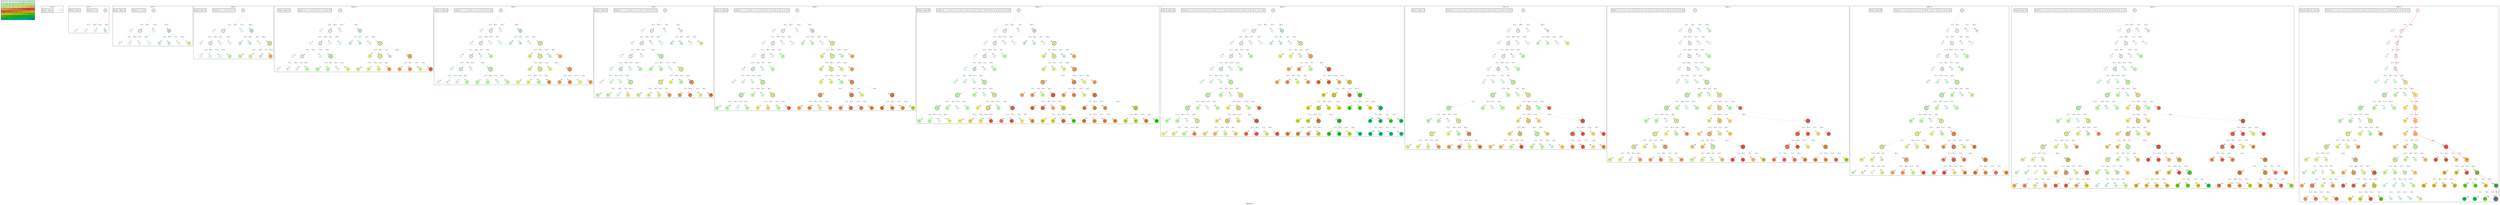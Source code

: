 digraph BigMaze { label="BigMaze-v0" nodesep=1 ranksep="1.2" node [shape=circle penwidth=2] edge [arrowsize=0.7] 
subgraph MAP {label=Map;map [shape=plaintext label=<<table border="1" cellpadding="5" cellspacing="0" cellborder="1"><tr><td bgcolor="0.46862745 0.04925994 0.99969645 1.        ">S:0</td><td bgcolor="0.45294118 0.07385253 0.99931706 1.        ">C:1</td><td bgcolor="0.4372549  0.09840028 0.99878599 1.        ">C:2</td><td bgcolor="0.42156863 0.12288829 0.99810333 1.        ">C:3</td><td bgcolor="0.40588235 0.1473017  0.99726917 1.        ">C:4</td><td bgcolor="0.39019608 0.17162568 0.99628365 1.        ">W:5</td><td bgcolor="0.3745098  0.19584547 0.99514692 1.        ">C:6</td><td bgcolor="0.35882353 0.21994636 0.99385914 1.        ">C:7</td></tr><tr><td bgcolor="0.34313725 0.24391372 0.99242051 1.        ">C:8</td><td bgcolor="0.32745098 0.267733   0.99083125 1.        ">W:9</td><td bgcolor="0.31176471 0.29138975 0.98909161 1.        ">C:10</td><td bgcolor="0.29607843 0.31486959 0.98720184 1.        ">C:11</td><td bgcolor="0.28039216 0.33815827 0.98516223 1.        ">C:12</td><td bgcolor="0.26470588 0.36124167 0.9829731  1.        ">W:13</td><td bgcolor="0.24901961 0.38410575 0.98063477 1.        ">C:14</td><td bgcolor="0.23333333 0.40673664 0.9781476  1.        ">C:15</td></tr><tr><td bgcolor="0.21764706 0.42912061 0.97551197 1.        ">C:16</td><td bgcolor="0.20196078 0.45124406 0.97272827 1.        ">C:17</td><td bgcolor="0.18627451 0.47309356 0.96979694 1.        ">C:18</td><td bgcolor="0.17058824 0.49465584 0.9667184  1.        ">W:19</td><td bgcolor="0.15490196 0.51591783 0.96349314 1.        ">C:20</td><td bgcolor="0.13921569 0.5368666  0.96012165 1.        ">C:21</td><td bgcolor="0.12352941 0.55748944 0.95660442 1.        ">C:22</td><td bgcolor="0.10784314 0.57777383 0.952942   1.        ">C:23</td></tr><tr><td bgcolor="0.09215686 0.59770746 0.94913494 1.        ">C:24</td><td bgcolor="0.07647059 0.61727822 0.94518383 1.        ">C:25</td><td bgcolor="0.06078431 0.63647424 0.94108925 1.        ">C:26</td><td bgcolor="0.04509804 0.65528385 0.93685184 1.        ">C:27</td><td bgcolor="0.02941176 0.67369564 0.93247223 1.        ">C:28</td><td bgcolor="0.01372549 0.69169844 0.92795109 1.        ">C:29</td><td bgcolor="0.00196078 0.70928131 0.92328911 1.        ">W:30</td><td bgcolor="0.01764706 0.72643357 0.91848699 1.        ">C:31</td></tr><tr><td bgcolor="0.03333333 0.74314483 0.91354546 1.        ">C:32</td><td bgcolor="0.04901961 0.75940492 0.90846527 1.        ">W:33</td><td bgcolor="0.06470588 0.77520398 0.9032472  1.        ">C:34</td><td bgcolor="0.08039216 0.79053241 0.89789203 1.        ">C:35</td><td bgcolor="0.09607843 0.80538092 0.89240058 1.        ">C:36</td><td bgcolor="0.11176471 0.81974048 0.88677369 1.        ">W:37</td><td bgcolor="0.12745098 0.83360239 0.88101219 1.        ">C:38</td><td bgcolor="0.14313725 0.84695821 0.87511698 1.        ">C:39</td></tr><tr><td bgcolor="0.15882353 0.85979985 0.86908895 1.        ">C:40</td><td bgcolor="0.1745098  0.87211951 0.862929   1.        ">C:41</td><td bgcolor="0.19019608 0.88390971 0.85663808 1.        ">C:42</td><td bgcolor="0.20588235 0.89516329 0.85021714 1.        ">W:43</td><td bgcolor="0.22156863 0.90587342 0.84366715 1.        ">C:44</td><td bgcolor="0.2372549  0.9160336  0.83698911 1.        ">C:45</td><td bgcolor="0.25294118 0.92563766 0.83018403 1.        ">W:46</td><td bgcolor="0.26862745 0.93467977 0.82325295 1.        ">C:47</td></tr><tr><td bgcolor="0.28431373 0.94315443 0.81619691 1.        ">C:48</td><td bgcolor="0.3        0.95105652 0.80901699 1.        ">W:49</td><td bgcolor="0.31568627 0.95838122 0.80171428 1.        ">C:50</td><td bgcolor="0.33137255 0.96512409 0.79428989 1.        ">C:51</td><td bgcolor="0.34705882 0.97128103 0.78674494 1.        ">C:52</td><td bgcolor="0.3627451  0.97684832 0.77908057 1.        ">W:53</td><td bgcolor="0.37843137 0.98182256 0.77129796 1.        ">C:54</td><td bgcolor="0.39411765 0.98620075 0.76339828 1.        ">C:55</td></tr><tr><td bgcolor="0.40980392 0.98998021 0.75538273 1.        ">C:56</td><td bgcolor="0.4254902  0.99315867 0.74725253 1.        ">C:57</td><td bgcolor="0.44117647 0.99573418 0.73900892 1.        ">C:58</td><td bgcolor="0.45686275 0.99770518 0.73065313 1.        ">W:59</td><td bgcolor="0.47254902 0.99907048 0.72218645 1.        ">C:60</td><td bgcolor="0.48823529 0.99982925 0.71361015 1.        ">C:61</td><td bgcolor="0.51176471 0.99982925 0.70054304 1.        ">W:62</td><td bgcolor="0.52745098 0.99907048 0.69169844 1.        ">G:63</td></tr></table>>]} 
subgraph cluster0 { label="Limit: 0"    "0_0" [label="0" style=filled color=grey fillcolor="0.46862745 0.04925994 0.99969645 1.        " ]; "#exp 1, #gen 1" [ shape=box ]; }
subgraph cluster1 { label="Limit: 1"    "1_0" [label="0" style=filled color=grey fillcolor="0.46862745 0.04925994 0.99969645 1.        " ];
"1_0.0-0" [label="0" style=filled color=grey fillcolor="0.46862745 0.04925994 0.99969645 1.        " ]; "1_0" -> "1_0.0-0" [label="(L,1)" headlabel=" 2 " style="dashed" color=grey ]; "1_c" [label="Closed: {0}" shape=box]; 
"1_0" [label="0" style=filled color=black fillcolor="0.46862745 0.04925994 0.99969645 1.        " ];"1_0.1-1" [label="1" style=filled color=grey fillcolor="0.45294118 0.07385253 0.99931706 1.        " ]; "1_0" -> "1_0.1-1" [label="(R,1)" headlabel=" 2 " style="" color=grey ]; "1_c" [label="Closed: {0}" shape=box]; 
"1_0.0-2" [label="0" style=filled color=grey fillcolor="0.46862745 0.04925994 0.99969645 1.        " ]; "1_0" -> "1_0.0-2" [label="(U,1)" headlabel=" 4 " style="dashed" color=grey ]; "1_c" [label="Closed: {0, 1}" shape=box]; 

"1_0.8-3" [label="8" style=filled color=grey fillcolor="0.34313725 0.24391372 0.99242051 1.        " ]; "1_0" -> "1_0.8-3" [label="(D,1)" headlabel=" 4 " style="" color=grey ]; "1_c" [label="Closed: {0, 1}" shape=box];  "#exp 3, #gen 5" [ shape=box ]; }
subgraph cluster2 { label="Limit: 2"    "2_0" [label="0" style=filled color=grey fillcolor="0.46862745 0.04925994 0.99969645 1.        " ];
"2_0.0-0" [label="0" style=filled color=grey fillcolor="0.46862745 0.04925994 0.99969645 1.        " ]; "2_0" -> "2_0.0-0" [label="(L,1)" headlabel=" 2 " style="dashed" color=grey ]; "2_c" [label="Closed: {0}" shape=box]; 
"2_0" [label="0" style=filled color=black fillcolor="0.46862745 0.04925994 0.99969645 1.        " ];"2_0.1-1" [label="1" style=filled color=grey fillcolor="0.45294118 0.07385253 0.99931706 1.        " ]; "2_0" -> "2_0.1-1" [label="(R,1)" headlabel=" 2 " style="" color=grey ]; "2_c" [label="Closed: {0}" shape=box]; 
"2_0.1.0-0" [label="0" style=filled color=grey fillcolor="0.46862745 0.04925994 0.99969645 1.        " ]; "2_0.1-1" -> "2_0.1.0-0" [label="(L,1)" headlabel=" 4 " style="dashed" color=grey ]; "2_c" [label="Closed: {0, 1}" shape=box]; 
"2_0.1-1" [label="1" style=filled color=black fillcolor="0.45294118 0.07385253 0.99931706 1.        " ];"2_0.1.2-1" [label="2" style=filled color=grey fillcolor="0.4372549  0.09840028 0.99878599 1.        " ]; "2_0.1-1" -> "2_0.1.2-1" [label="(R,1)" headlabel=" 4 " style="" color=grey ]; "2_c" [label="Closed: {0, 1}" shape=box]; 
"2_0.1.1-2" [label="1" style=filled color=grey fillcolor="0.45294118 0.07385253 0.99931706 1.        " ]; "2_0.1-1" -> "2_0.1.1-2" [label="(U,1)" headlabel=" 6 " style="dashed" color=grey ]; "2_c" [label="Closed: {0, 1, 2}" shape=box]; 
"2_0.1.1-3" [label="1" style=filled color=grey fillcolor="0.45294118 0.07385253 0.99931706 1.        " ]; "2_0.1-1" -> "2_0.1.1-3" [label="(D,1)" headlabel=" 7 " style="dashed" color=grey ]; "2_c" [label="Closed: {0, 1, 2}" shape=box]; 
"2_0.0-2" [label="0" style=filled color=grey fillcolor="0.46862745 0.04925994 0.99969645 1.        " ]; "2_0" -> "2_0.0-2" [label="(U,1)" headlabel=" 8 " style="dashed" color=grey ]; "2_c" [label="Closed: {0, 1, 2}" shape=box]; 
"2_0.8-3" [label="8" style=filled color=grey fillcolor="0.34313725 0.24391372 0.99242051 1.        " ]; "2_0" -> "2_0.8-3" [label="(D,1)" headlabel=" 8 " style="" color=grey ]; "2_c" [label="Closed: {0, 1, 2}" shape=box]; 
"2_0.8.8-0" [label="8" style=filled color=grey fillcolor="0.34313725 0.24391372 0.99242051 1.        " ]; "2_0.8-3" -> "2_0.8.8-0" [label="(L,1)" headlabel=" 10 " style="dashed" color=grey ]; "2_c" [label="Closed: {0, 1, 2, 8}" shape=box]; 
"2_0.8.8-1" [label="8" style=filled color=grey fillcolor="0.34313725 0.24391372 0.99242051 1.        " ]; "2_0.8-3" -> "2_0.8.8-1" [label="(R,1)" headlabel=" 11 " style="dashed" color=grey ]; "2_c" [label="Closed: {0, 1, 2, 8}" shape=box]; 
"2_0.8.0-2" [label="0" style=filled color=grey fillcolor="0.46862745 0.04925994 0.99969645 1.        " ]; "2_0.8-3" -> "2_0.8.0-2" [label="(U,1)" headlabel=" 12 " style="dashed" color=grey ]; "2_c" [label="Closed: {0, 1, 2, 8}" shape=box]; 

"2_0.8-3" [label="8" style=filled color=black fillcolor="0.34313725 0.24391372 0.99242051 1.        " ];"2_0.8.16-3" [label="16" style=filled color=grey fillcolor="0.21764706 0.42912061 0.97551197 1.        " ]; "2_0.8-3" -> "2_0.8.16-3" [label="(D,1)" headlabel=" 12 " style="" color=grey ]; "2_c" [label="Closed: {0, 1, 2, 8}" shape=box];  "#exp 5, #gen 13" [ shape=box ]; }
subgraph cluster3 { label="Limit: 3"    "3_0" [label="0" style=filled color=grey fillcolor="0.46862745 0.04925994 0.99969645 1.        " ];
"3_0.0-0" [label="0" style=filled color=grey fillcolor="0.46862745 0.04925994 0.99969645 1.        " ]; "3_0" -> "3_0.0-0" [label="(L,1)" headlabel=" 2 " style="dashed" color=grey ]; "3_c" [label="Closed: {0}" shape=box]; 
"3_0" [label="0" style=filled color=black fillcolor="0.46862745 0.04925994 0.99969645 1.        " ];"3_0.1-1" [label="1" style=filled color=grey fillcolor="0.45294118 0.07385253 0.99931706 1.        " ]; "3_0" -> "3_0.1-1" [label="(R,1)" headlabel=" 2 " style="" color=grey ]; "3_c" [label="Closed: {0}" shape=box]; 
"3_0.1.0-0" [label="0" style=filled color=grey fillcolor="0.46862745 0.04925994 0.99969645 1.        " ]; "3_0.1-1" -> "3_0.1.0-0" [label="(L,1)" headlabel=" 4 " style="dashed" color=grey ]; "3_c" [label="Closed: {0, 1}" shape=box]; 
"3_0.1-1" [label="1" style=filled color=black fillcolor="0.45294118 0.07385253 0.99931706 1.        " ];"3_0.1.2-1" [label="2" style=filled color=grey fillcolor="0.4372549  0.09840028 0.99878599 1.        " ]; "3_0.1-1" -> "3_0.1.2-1" [label="(R,1)" headlabel=" 4 " style="" color=grey ]; "3_c" [label="Closed: {0, 1}" shape=box]; 
"3_0.1.2.1-0" [label="1" style=filled color=grey fillcolor="0.45294118 0.07385253 0.99931706 1.        " ]; "3_0.1.2-1" -> "3_0.1.2.1-0" [label="(L,1)" headlabel=" 6 " style="dashed" color=grey ]; "3_c" [label="Closed: {0, 1, 2}" shape=box]; 
"3_0.1.2-1" [label="2" style=filled color=black fillcolor="0.4372549  0.09840028 0.99878599 1.        " ];"3_0.1.2.3-1" [label="3" style=filled color=grey fillcolor="0.42156863 0.12288829 0.99810333 1.        " ]; "3_0.1.2-1" -> "3_0.1.2.3-1" [label="(R,1)" headlabel=" 6 " style="" color=grey ]; "3_c" [label="Closed: {0, 1, 2}" shape=box]; 
"3_0.1.2.2-2" [label="2" style=filled color=grey fillcolor="0.4372549  0.09840028 0.99878599 1.        " ]; "3_0.1.2-1" -> "3_0.1.2.2-2" [label="(U,1)" headlabel=" 8 " style="dashed" color=grey ]; "3_c" [label="Closed: {0, 1, 2, 3}" shape=box]; 
"3_0.1.2.10-3" [label="10" style=filled color=grey fillcolor="0.31176471 0.29138975 0.98909161 1.        " ]; "3_0.1.2-1" -> "3_0.1.2.10-3" [label="(D,1)" headlabel=" 8 " style="" color=grey ]; "3_c" [label="Closed: {0, 1, 2, 3}" shape=box]; 
"3_0.1.1-2" [label="1" style=filled color=grey fillcolor="0.45294118 0.07385253 0.99931706 1.        " ]; "3_0.1-1" -> "3_0.1.1-2" [label="(U,1)" headlabel=" 10 " style="dashed" color=grey ]; "3_c" [label="Closed: {0, 1, 2, 3, 10}" shape=box]; 
"3_0.1.1-3" [label="1" style=filled color=grey fillcolor="0.45294118 0.07385253 0.99931706 1.        " ]; "3_0.1-1" -> "3_0.1.1-3" [label="(D,1)" headlabel=" 11 " style="dashed" color=grey ]; "3_c" [label="Closed: {0, 1, 2, 3, 10}" shape=box]; 
"3_0.0-2" [label="0" style=filled color=grey fillcolor="0.46862745 0.04925994 0.99969645 1.        " ]; "3_0" -> "3_0.0-2" [label="(U,1)" headlabel=" 12 " style="dashed" color=grey ]; "3_c" [label="Closed: {0, 1, 2, 3, 10}" shape=box]; 
"3_0.8-3" [label="8" style=filled color=grey fillcolor="0.34313725 0.24391372 0.99242051 1.        " ]; "3_0" -> "3_0.8-3" [label="(D,1)" headlabel=" 12 " style="" color=grey ]; "3_c" [label="Closed: {0, 1, 2, 3, 10}" shape=box]; 
"3_0.8.8-0" [label="8" style=filled color=grey fillcolor="0.34313725 0.24391372 0.99242051 1.        " ]; "3_0.8-3" -> "3_0.8.8-0" [label="(L,1)" headlabel=" 14 " style="dashed" color=grey ]; "3_c" [label="Closed: {0, 1, 2, 3, 8, 10}" shape=box]; 
"3_0.8.8-1" [label="8" style=filled color=grey fillcolor="0.34313725 0.24391372 0.99242051 1.        " ]; "3_0.8-3" -> "3_0.8.8-1" [label="(R,1)" headlabel=" 15 " style="dashed" color=grey ]; "3_c" [label="Closed: {0, 1, 2, 3, 8, 10}" shape=box]; 
"3_0.8.0-2" [label="0" style=filled color=grey fillcolor="0.46862745 0.04925994 0.99969645 1.        " ]; "3_0.8-3" -> "3_0.8.0-2" [label="(U,1)" headlabel=" 16 " style="dashed" color=grey ]; "3_c" [label="Closed: {0, 1, 2, 3, 8, 10}" shape=box]; 
"3_0.8-3" [label="8" style=filled color=black fillcolor="0.34313725 0.24391372 0.99242051 1.        " ];"3_0.8.16-3" [label="16" style=filled color=grey fillcolor="0.21764706 0.42912061 0.97551197 1.        " ]; "3_0.8-3" -> "3_0.8.16-3" [label="(D,1)" headlabel=" 16 " style="" color=grey ]; "3_c" [label="Closed: {0, 1, 2, 3, 8, 10}" shape=box]; 
"3_0.8.16.16-0" [label="16" style=filled color=grey fillcolor="0.21764706 0.42912061 0.97551197 1.        " ]; "3_0.8.16-3" -> "3_0.8.16.16-0" [label="(L,1)" headlabel=" 18 " style="dashed" color=grey ]; "3_c" [label="Closed: {0, 1, 2, 3, 8, 10, 16}" shape=box]; 
"3_0.8.16-3" [label="16" style=filled color=black fillcolor="0.21764706 0.42912061 0.97551197 1.        " ];"3_0.8.16.17-1" [label="17" style=filled color=grey fillcolor="0.20196078 0.45124406 0.97272827 1.        " ]; "3_0.8.16-3" -> "3_0.8.16.17-1" [label="(R,1)" headlabel=" 18 " style="" color=grey ]; "3_c" [label="Closed: {0, 1, 2, 3, 8, 10, 16}" shape=box]; 
"3_0.8.16.8-2" [label="8" style=filled color=grey fillcolor="0.34313725 0.24391372 0.99242051 1.        " ]; "3_0.8.16-3" -> "3_0.8.16.8-2" [label="(U,1)" headlabel=" 20 " style="dashed" color=grey ]; "3_c" [label="Closed: {0, 1, 2, 3, 8, 10, 16, 17}" shape=box]; 

"3_0.8.16.24-3" [label="24" style=filled color=grey fillcolor="0.09215686 0.59770746 0.94913494 1.        " ]; "3_0.8.16-3" -> "3_0.8.16.24-3" [label="(D,1)" headlabel=" 20 " style="" color=grey ]; "3_c" [label="Closed: {0, 1, 2, 3, 8, 10, 16, 17}" shape=box];  "#exp 9, #gen 21" [ shape=box ]; }
subgraph cluster4 { label="Limit: 4"    "4_0" [label="0" style=filled color=grey fillcolor="0.46862745 0.04925994 0.99969645 1.        " ];
"4_0.0-0" [label="0" style=filled color=grey fillcolor="0.46862745 0.04925994 0.99969645 1.        " ]; "4_0" -> "4_0.0-0" [label="(L,1)" headlabel=" 2 " style="dashed" color=grey ]; "4_c" [label="Closed: {0}" shape=box]; 
"4_0" [label="0" style=filled color=black fillcolor="0.46862745 0.04925994 0.99969645 1.        " ];"4_0.1-1" [label="1" style=filled color=grey fillcolor="0.45294118 0.07385253 0.99931706 1.        " ]; "4_0" -> "4_0.1-1" [label="(R,1)" headlabel=" 2 " style="" color=grey ]; "4_c" [label="Closed: {0}" shape=box]; 
"4_0.1.0-0" [label="0" style=filled color=grey fillcolor="0.46862745 0.04925994 0.99969645 1.        " ]; "4_0.1-1" -> "4_0.1.0-0" [label="(L,1)" headlabel=" 4 " style="dashed" color=grey ]; "4_c" [label="Closed: {0, 1}" shape=box]; 
"4_0.1-1" [label="1" style=filled color=black fillcolor="0.45294118 0.07385253 0.99931706 1.        " ];"4_0.1.2-1" [label="2" style=filled color=grey fillcolor="0.4372549  0.09840028 0.99878599 1.        " ]; "4_0.1-1" -> "4_0.1.2-1" [label="(R,1)" headlabel=" 4 " style="" color=grey ]; "4_c" [label="Closed: {0, 1}" shape=box]; 
"4_0.1.2.1-0" [label="1" style=filled color=grey fillcolor="0.45294118 0.07385253 0.99931706 1.        " ]; "4_0.1.2-1" -> "4_0.1.2.1-0" [label="(L,1)" headlabel=" 6 " style="dashed" color=grey ]; "4_c" [label="Closed: {0, 1, 2}" shape=box]; 
"4_0.1.2-1" [label="2" style=filled color=black fillcolor="0.4372549  0.09840028 0.99878599 1.        " ];"4_0.1.2.3-1" [label="3" style=filled color=grey fillcolor="0.42156863 0.12288829 0.99810333 1.        " ]; "4_0.1.2-1" -> "4_0.1.2.3-1" [label="(R,1)" headlabel=" 6 " style="" color=grey ]; "4_c" [label="Closed: {0, 1, 2}" shape=box]; 
"4_0.1.2.3.2-0" [label="2" style=filled color=grey fillcolor="0.4372549  0.09840028 0.99878599 1.        " ]; "4_0.1.2.3-1" -> "4_0.1.2.3.2-0" [label="(L,1)" headlabel=" 8 " style="dashed" color=grey ]; "4_c" [label="Closed: {0, 1, 2, 3}" shape=box]; 
"4_0.1.2.3-1" [label="3" style=filled color=black fillcolor="0.42156863 0.12288829 0.99810333 1.        " ];"4_0.1.2.3.4-1" [label="4" style=filled color=grey fillcolor="0.40588235 0.1473017  0.99726917 1.        " ]; "4_0.1.2.3-1" -> "4_0.1.2.3.4-1" [label="(R,1)" headlabel=" 8 " style="" color=grey ]; "4_c" [label="Closed: {0, 1, 2, 3}" shape=box]; 
"4_0.1.2.3.3-2" [label="3" style=filled color=grey fillcolor="0.42156863 0.12288829 0.99810333 1.        " ]; "4_0.1.2.3-1" -> "4_0.1.2.3.3-2" [label="(U,1)" headlabel=" 10 " style="dashed" color=grey ]; "4_c" [label="Closed: {0, 1, 2, 3, 4}" shape=box]; 
"4_0.1.2.3.11-3" [label="11" style=filled color=grey fillcolor="0.29607843 0.31486959 0.98720184 1.        " ]; "4_0.1.2.3-1" -> "4_0.1.2.3.11-3" [label="(D,1)" headlabel=" 10 " style="" color=grey ]; "4_c" [label="Closed: {0, 1, 2, 3, 4}" shape=box]; 
"4_0.1.2.2-2" [label="2" style=filled color=grey fillcolor="0.4372549  0.09840028 0.99878599 1.        " ]; "4_0.1.2-1" -> "4_0.1.2.2-2" [label="(U,1)" headlabel=" 12 " style="dashed" color=grey ]; "4_c" [label="Closed: {0, 1, 2, 3, 4, 11}" shape=box]; 
"4_0.1.2.10-3" [label="10" style=filled color=grey fillcolor="0.31176471 0.29138975 0.98909161 1.        " ]; "4_0.1.2-1" -> "4_0.1.2.10-3" [label="(D,1)" headlabel=" 12 " style="" color=grey ]; "4_c" [label="Closed: {0, 1, 2, 3, 4, 11}" shape=box]; 
"4_0.1.2.10.10-0" [label="10" style=filled color=grey fillcolor="0.31176471 0.29138975 0.98909161 1.        " ]; "4_0.1.2.10-3" -> "4_0.1.2.10.10-0" [label="(L,1)" headlabel=" 14 " style="dashed" color=grey ]; "4_c" [label="Closed: {0, 1, 2, 3, 4, 10, 11}" shape=box]; 
"4_0.1.2.10.11-1" [label="11" style=filled color=grey fillcolor="0.29607843 0.31486959 0.98720184 1.        " ]; "4_0.1.2.10-3" -> "4_0.1.2.10.11-1" [label="(R,1)" headlabel=" 15 " style="dashed" color=grey ]; "4_c" [label="Closed: {0, 1, 2, 3, 4, 10, 11}" shape=box]; 
"4_0.1.2.10.2-2" [label="2" style=filled color=grey fillcolor="0.4372549  0.09840028 0.99878599 1.        " ]; "4_0.1.2.10-3" -> "4_0.1.2.10.2-2" [label="(U,1)" headlabel=" 16 " style="dashed" color=grey ]; "4_c" [label="Closed: {0, 1, 2, 3, 4, 10, 11}" shape=box]; 
"4_0.1.2.10-3" [label="10" style=filled color=black fillcolor="0.31176471 0.29138975 0.98909161 1.        " ];"4_0.1.2.10.18-3" [label="18" style=filled color=grey fillcolor="0.18627451 0.47309356 0.96979694 1.        " ]; "4_0.1.2.10-3" -> "4_0.1.2.10.18-3" [label="(D,1)" headlabel=" 16 " style="" color=grey ]; "4_c" [label="Closed: {0, 1, 2, 3, 4, 10, 11}" shape=box]; 
"4_0.1.1-2" [label="1" style=filled color=grey fillcolor="0.45294118 0.07385253 0.99931706 1.        " ]; "4_0.1-1" -> "4_0.1.1-2" [label="(U,1)" headlabel=" 18 " style="dashed" color=grey ]; "4_c" [label="Closed: {0, 1, 2, 3, 4, 10, 11, 18}" shape=box]; 
"4_0.1.1-3" [label="1" style=filled color=grey fillcolor="0.45294118 0.07385253 0.99931706 1.        " ]; "4_0.1-1" -> "4_0.1.1-3" [label="(D,1)" headlabel=" 19 " style="dashed" color=grey ]; "4_c" [label="Closed: {0, 1, 2, 3, 4, 10, 11, 18}" shape=box]; 
"4_0.0-2" [label="0" style=filled color=grey fillcolor="0.46862745 0.04925994 0.99969645 1.        " ]; "4_0" -> "4_0.0-2" [label="(U,1)" headlabel=" 20 " style="dashed" color=grey ]; "4_c" [label="Closed: {0, 1, 2, 3, 4, 10, 11, 18}" shape=box]; 
"4_0.8-3" [label="8" style=filled color=grey fillcolor="0.34313725 0.24391372 0.99242051 1.        " ]; "4_0" -> "4_0.8-3" [label="(D,1)" headlabel=" 20 " style="" color=grey ]; "4_c" [label="Closed: {0, 1, 2, 3, 4, 10, 11, 18}" shape=box]; 
"4_0.8.8-0" [label="8" style=filled color=grey fillcolor="0.34313725 0.24391372 0.99242051 1.        " ]; "4_0.8-3" -> "4_0.8.8-0" [label="(L,1)" headlabel=" 22 " style="dashed" color=grey ]; "4_c" [label="Closed: {0, 1, 2, 3, 4, 8, 10, 11, 18}" shape=box]; 
"4_0.8.8-1" [label="8" style=filled color=grey fillcolor="0.34313725 0.24391372 0.99242051 1.        " ]; "4_0.8-3" -> "4_0.8.8-1" [label="(R,1)" headlabel=" 23 " style="dashed" color=grey ]; "4_c" [label="Closed: {0, 1, 2, 3, 4, 8, 10, 11, 18}" shape=box]; 
"4_0.8.0-2" [label="0" style=filled color=grey fillcolor="0.46862745 0.04925994 0.99969645 1.        " ]; "4_0.8-3" -> "4_0.8.0-2" [label="(U,1)" headlabel=" 24 " style="dashed" color=grey ]; "4_c" [label="Closed: {0, 1, 2, 3, 4, 8, 10, 11, 18}" shape=box]; 
"4_0.8-3" [label="8" style=filled color=black fillcolor="0.34313725 0.24391372 0.99242051 1.        " ];"4_0.8.16-3" [label="16" style=filled color=grey fillcolor="0.21764706 0.42912061 0.97551197 1.        " ]; "4_0.8-3" -> "4_0.8.16-3" [label="(D,1)" headlabel=" 24 " style="" color=grey ]; "4_c" [label="Closed: {0, 1, 2, 3, 4, 8, 10, 11, 18}" shape=box]; 
"4_0.8.16.16-0" [label="16" style=filled color=grey fillcolor="0.21764706 0.42912061 0.97551197 1.        " ]; "4_0.8.16-3" -> "4_0.8.16.16-0" [label="(L,1)" headlabel=" 26 " style="dashed" color=grey ]; "4_c" [label="Closed: {0, 1, 2, 3, 4, 8, 10, 11, 16, 18}" shape=box]; 
"4_0.8.16-3" [label="16" style=filled color=black fillcolor="0.21764706 0.42912061 0.97551197 1.        " ];"4_0.8.16.17-1" [label="17" style=filled color=grey fillcolor="0.20196078 0.45124406 0.97272827 1.        " ]; "4_0.8.16-3" -> "4_0.8.16.17-1" [label="(R,1)" headlabel=" 26 " style="" color=grey ]; "4_c" [label="Closed: {0, 1, 2, 3, 4, 8, 10, 11, 16, 18}" shape=box]; 
"4_0.8.16.17.16-0" [label="16" style=filled color=grey fillcolor="0.21764706 0.42912061 0.97551197 1.        " ]; "4_0.8.16.17-1" -> "4_0.8.16.17.16-0" [label="(L,1)" headlabel=" 28 " style="dashed" color=grey ]; "4_c" [label="Closed: {0, 1, 2, 3, 4, 8, 10, 11, 16, 17, 18}" shape=box]; 
"4_0.8.16.17.18-1" [label="18" style=filled color=grey fillcolor="0.18627451 0.47309356 0.96979694 1.        " ]; "4_0.8.16.17-1" -> "4_0.8.16.17.18-1" [label="(R,1)" headlabel=" 29 " style="dashed" color=grey ]; "4_c" [label="Closed: {0, 1, 2, 3, 4, 8, 10, 11, 16, 17, 18}" shape=box]; 
"4_0.8.16.17.17-2" [label="17" style=filled color=grey fillcolor="0.20196078 0.45124406 0.97272827 1.        " ]; "4_0.8.16.17-1" -> "4_0.8.16.17.17-2" [label="(U,1)" headlabel=" 30 " style="dashed" color=grey ]; "4_c" [label="Closed: {0, 1, 2, 3, 4, 8, 10, 11, 16, 17, 18}" shape=box]; 
"4_0.8.16.17-1" [label="17" style=filled color=black fillcolor="0.20196078 0.45124406 0.97272827 1.        " ];"4_0.8.16.17.25-3" [label="25" style=filled color=grey fillcolor="0.07647059 0.61727822 0.94518383 1.        " ]; "4_0.8.16.17-1" -> "4_0.8.16.17.25-3" [label="(D,1)" headlabel=" 30 " style="" color=grey ]; "4_c" [label="Closed: {0, 1, 2, 3, 4, 8, 10, 11, 16, 17, 18}" shape=box]; 
"4_0.8.16.8-2" [label="8" style=filled color=grey fillcolor="0.34313725 0.24391372 0.99242051 1.        " ]; "4_0.8.16-3" -> "4_0.8.16.8-2" [label="(U,1)" headlabel=" 32 " style="dashed" color=grey ]; "4_c" [label="Closed: {0, 1, 2, 3, 4, 8, 10, 11, 16, 17, 18, 25}" shape=box]; 
"4_0.8.16.24-3" [label="24" style=filled color=grey fillcolor="0.09215686 0.59770746 0.94913494 1.        " ]; "4_0.8.16-3" -> "4_0.8.16.24-3" [label="(D,1)" headlabel=" 32 " style="" color=grey ]; "4_c" [label="Closed: {0, 1, 2, 3, 4, 8, 10, 11, 16, 17, 18, 25}" shape=box]; 
"4_0.8.16.24.24-0" [label="24" style=filled color=grey fillcolor="0.09215686 0.59770746 0.94913494 1.        " ]; "4_0.8.16.24-3" -> "4_0.8.16.24.24-0" [label="(L,1)" headlabel=" 34 " style="dashed" color=grey ]; "4_c" [label="Closed: {0, 1, 2, 3, 4, 8, 10, 11, 16, 17, 18, 24, 25}" shape=box]; 
"4_0.8.16.24.25-1" [label="25" style=filled color=grey fillcolor="0.07647059 0.61727822 0.94518383 1.        " ]; "4_0.8.16.24-3" -> "4_0.8.16.24.25-1" [label="(R,1)" headlabel=" 35 " style="dashed" color=grey ]; "4_c" [label="Closed: {0, 1, 2, 3, 4, 8, 10, 11, 16, 17, 18, 24, 25}" shape=box]; 
"4_0.8.16.24.16-2" [label="16" style=filled color=grey fillcolor="0.21764706 0.42912061 0.97551197 1.        " ]; "4_0.8.16.24-3" -> "4_0.8.16.24.16-2" [label="(U,1)" headlabel=" 36 " style="dashed" color=grey ]; "4_c" [label="Closed: {0, 1, 2, 3, 4, 8, 10, 11, 16, 17, 18, 24, 25}" shape=box]; 

"4_0.8.16.24-3" [label="24" style=filled color=black fillcolor="0.09215686 0.59770746 0.94913494 1.        " ];"4_0.8.16.24.32-3" [label="32" style=filled color=grey fillcolor="0.03333333 0.74314483 0.91354546 1.        " ]; "4_0.8.16.24-3" -> "4_0.8.16.24.32-3" [label="(D,1)" headlabel=" 36 " style="" color=grey ]; "4_c" [label="Closed: {0, 1, 2, 3, 4, 8, 10, 11, 16, 17, 18, 24, 25}" shape=box];  "#exp 14, #gen 37" [ shape=box ]; }
subgraph cluster5 { label="Limit: 5"    "5_0" [label="0" style=filled color=grey fillcolor="0.46862745 0.04925994 0.99969645 1.        " ];
"5_0.0-0" [label="0" style=filled color=grey fillcolor="0.46862745 0.04925994 0.99969645 1.        " ]; "5_0" -> "5_0.0-0" [label="(L,1)" headlabel=" 2 " style="dashed" color=grey ]; "5_c" [label="Closed: {0}" shape=box]; 
"5_0" [label="0" style=filled color=black fillcolor="0.46862745 0.04925994 0.99969645 1.        " ];"5_0.1-1" [label="1" style=filled color=grey fillcolor="0.45294118 0.07385253 0.99931706 1.        " ]; "5_0" -> "5_0.1-1" [label="(R,1)" headlabel=" 2 " style="" color=grey ]; "5_c" [label="Closed: {0}" shape=box]; 
"5_0.1.0-0" [label="0" style=filled color=grey fillcolor="0.46862745 0.04925994 0.99969645 1.        " ]; "5_0.1-1" -> "5_0.1.0-0" [label="(L,1)" headlabel=" 4 " style="dashed" color=grey ]; "5_c" [label="Closed: {0, 1}" shape=box]; 
"5_0.1-1" [label="1" style=filled color=black fillcolor="0.45294118 0.07385253 0.99931706 1.        " ];"5_0.1.2-1" [label="2" style=filled color=grey fillcolor="0.4372549  0.09840028 0.99878599 1.        " ]; "5_0.1-1" -> "5_0.1.2-1" [label="(R,1)" headlabel=" 4 " style="" color=grey ]; "5_c" [label="Closed: {0, 1}" shape=box]; 
"5_0.1.2.1-0" [label="1" style=filled color=grey fillcolor="0.45294118 0.07385253 0.99931706 1.        " ]; "5_0.1.2-1" -> "5_0.1.2.1-0" [label="(L,1)" headlabel=" 6 " style="dashed" color=grey ]; "5_c" [label="Closed: {0, 1, 2}" shape=box]; 
"5_0.1.2-1" [label="2" style=filled color=black fillcolor="0.4372549  0.09840028 0.99878599 1.        " ];"5_0.1.2.3-1" [label="3" style=filled color=grey fillcolor="0.42156863 0.12288829 0.99810333 1.        " ]; "5_0.1.2-1" -> "5_0.1.2.3-1" [label="(R,1)" headlabel=" 6 " style="" color=grey ]; "5_c" [label="Closed: {0, 1, 2}" shape=box]; 
"5_0.1.2.3.2-0" [label="2" style=filled color=grey fillcolor="0.4372549  0.09840028 0.99878599 1.        " ]; "5_0.1.2.3-1" -> "5_0.1.2.3.2-0" [label="(L,1)" headlabel=" 8 " style="dashed" color=grey ]; "5_c" [label="Closed: {0, 1, 2, 3}" shape=box]; 
"5_0.1.2.3-1" [label="3" style=filled color=black fillcolor="0.42156863 0.12288829 0.99810333 1.        " ];"5_0.1.2.3.4-1" [label="4" style=filled color=grey fillcolor="0.40588235 0.1473017  0.99726917 1.        " ]; "5_0.1.2.3-1" -> "5_0.1.2.3.4-1" [label="(R,1)" headlabel=" 8 " style="" color=grey ]; "5_c" [label="Closed: {0, 1, 2, 3}" shape=box]; 
"5_0.1.2.3.4.3-0" [label="3" style=filled color=grey fillcolor="0.42156863 0.12288829 0.99810333 1.        " ]; "5_0.1.2.3.4-1" -> "5_0.1.2.3.4.3-0" [label="(L,1)" headlabel=" 10 " style="dashed" color=grey ]; "5_c" [label="Closed: {0, 1, 2, 3, 4}" shape=box]; 
"5_0.1.2.3.4.4-1" [label="4" style=filled color=grey fillcolor="0.40588235 0.1473017  0.99726917 1.        " ]; "5_0.1.2.3.4-1" -> "5_0.1.2.3.4.4-1" [label="(R,1)" headlabel=" 11 " style="dashed" color=grey ]; "5_c" [label="Closed: {0, 1, 2, 3, 4}" shape=box]; 
"5_0.1.2.3.4.4-2" [label="4" style=filled color=grey fillcolor="0.40588235 0.1473017  0.99726917 1.        " ]; "5_0.1.2.3.4-1" -> "5_0.1.2.3.4.4-2" [label="(U,1)" headlabel=" 12 " style="dashed" color=grey ]; "5_c" [label="Closed: {0, 1, 2, 3, 4}" shape=box]; 
"5_0.1.2.3.4-1" [label="4" style=filled color=black fillcolor="0.40588235 0.1473017  0.99726917 1.        " ];"5_0.1.2.3.4.12-3" [label="12" style=filled color=grey fillcolor="0.28039216 0.33815827 0.98516223 1.        " ]; "5_0.1.2.3.4-1" -> "5_0.1.2.3.4.12-3" [label="(D,1)" headlabel=" 12 " style="" color=grey ]; "5_c" [label="Closed: {0, 1, 2, 3, 4}" shape=box]; 
"5_0.1.2.3.3-2" [label="3" style=filled color=grey fillcolor="0.42156863 0.12288829 0.99810333 1.        " ]; "5_0.1.2.3-1" -> "5_0.1.2.3.3-2" [label="(U,1)" headlabel=" 14 " style="dashed" color=grey ]; "5_c" [label="Closed: {0, 1, 2, 3, 4, 12}" shape=box]; 
"5_0.1.2.3.11-3" [label="11" style=filled color=grey fillcolor="0.29607843 0.31486959 0.98720184 1.        " ]; "5_0.1.2.3-1" -> "5_0.1.2.3.11-3" [label="(D,1)" headlabel=" 14 " style="" color=grey ]; "5_c" [label="Closed: {0, 1, 2, 3, 4, 12}" shape=box]; 
"5_0.1.2.3.11-3" [label="11" style=filled color=black fillcolor="0.29607843 0.31486959 0.98720184 1.        " ];"5_0.1.2.3.11.10-0" [label="10" style=filled color=grey fillcolor="0.31176471 0.29138975 0.98909161 1.        " ]; "5_0.1.2.3.11-3" -> "5_0.1.2.3.11.10-0" [label="(L,1)" headlabel=" 15 " style="" color=grey ]; "5_c" [label="Closed: {0, 1, 2, 3, 4, 11, 12}" shape=box]; 
"5_0.1.2.3.11.12-1" [label="12" style=filled color=grey fillcolor="0.28039216 0.33815827 0.98516223 1.        " ]; "5_0.1.2.3.11-3" -> "5_0.1.2.3.11.12-1" [label="(R,1)" headlabel=" 17 " style="dashed" color=grey ]; "5_c" [label="Closed: {0, 1, 2, 3, 4, 10, 11, 12}" shape=box]; 
"5_0.1.2.3.11.3-2" [label="3" style=filled color=grey fillcolor="0.42156863 0.12288829 0.99810333 1.        " ]; "5_0.1.2.3.11-3" -> "5_0.1.2.3.11.3-2" [label="(U,1)" headlabel=" 18 " style="dashed" color=grey ]; "5_c" [label="Closed: {0, 1, 2, 3, 4, 10, 11, 12}" shape=box]; 
"5_0.1.2.3.11.11-3" [label="11" style=filled color=grey fillcolor="0.29607843 0.31486959 0.98720184 1.        " ]; "5_0.1.2.3.11-3" -> "5_0.1.2.3.11.11-3" [label="(D,1)" headlabel=" 19 " style="dashed" color=grey ]; "5_c" [label="Closed: {0, 1, 2, 3, 4, 10, 11, 12}" shape=box]; 
"5_0.1.2.2-2" [label="2" style=filled color=grey fillcolor="0.4372549  0.09840028 0.99878599 1.        " ]; "5_0.1.2-1" -> "5_0.1.2.2-2" [label="(U,1)" headlabel=" 20 " style="dashed" color=grey ]; "5_c" [label="Closed: {0, 1, 2, 3, 4, 10, 11, 12}" shape=box]; 
"5_0.1.2.10-3" [label="10" style=filled color=grey fillcolor="0.31176471 0.29138975 0.98909161 1.        " ]; "5_0.1.2-1" -> "5_0.1.2.10-3" [label="(D,1)" headlabel=" 21 " style="dashed" color=grey ]; "5_c" [label="Closed: {0, 1, 2, 3, 4, 10, 11, 12}" shape=box]; 
"5_0.1.1-2" [label="1" style=filled color=grey fillcolor="0.45294118 0.07385253 0.99931706 1.        " ]; "5_0.1-1" -> "5_0.1.1-2" [label="(U,1)" headlabel=" 22 " style="dashed" color=grey ]; "5_c" [label="Closed: {0, 1, 2, 3, 4, 10, 11, 12}" shape=box]; 
"5_0.1.1-3" [label="1" style=filled color=grey fillcolor="0.45294118 0.07385253 0.99931706 1.        " ]; "5_0.1-1" -> "5_0.1.1-3" [label="(D,1)" headlabel=" 23 " style="dashed" color=grey ]; "5_c" [label="Closed: {0, 1, 2, 3, 4, 10, 11, 12}" shape=box]; 
"5_0.0-2" [label="0" style=filled color=grey fillcolor="0.46862745 0.04925994 0.99969645 1.        " ]; "5_0" -> "5_0.0-2" [label="(U,1)" headlabel=" 24 " style="dashed" color=grey ]; "5_c" [label="Closed: {0, 1, 2, 3, 4, 10, 11, 12}" shape=box]; 
"5_0.8-3" [label="8" style=filled color=grey fillcolor="0.34313725 0.24391372 0.99242051 1.        " ]; "5_0" -> "5_0.8-3" [label="(D,1)" headlabel=" 24 " style="" color=grey ]; "5_c" [label="Closed: {0, 1, 2, 3, 4, 10, 11, 12}" shape=box]; 
"5_0.8.8-0" [label="8" style=filled color=grey fillcolor="0.34313725 0.24391372 0.99242051 1.        " ]; "5_0.8-3" -> "5_0.8.8-0" [label="(L,1)" headlabel=" 26 " style="dashed" color=grey ]; "5_c" [label="Closed: {0, 1, 2, 3, 4, 8, 10, 11, 12}" shape=box]; 
"5_0.8.8-1" [label="8" style=filled color=grey fillcolor="0.34313725 0.24391372 0.99242051 1.        " ]; "5_0.8-3" -> "5_0.8.8-1" [label="(R,1)" headlabel=" 27 " style="dashed" color=grey ]; "5_c" [label="Closed: {0, 1, 2, 3, 4, 8, 10, 11, 12}" shape=box]; 
"5_0.8.0-2" [label="0" style=filled color=grey fillcolor="0.46862745 0.04925994 0.99969645 1.        " ]; "5_0.8-3" -> "5_0.8.0-2" [label="(U,1)" headlabel=" 28 " style="dashed" color=grey ]; "5_c" [label="Closed: {0, 1, 2, 3, 4, 8, 10, 11, 12}" shape=box]; 
"5_0.8-3" [label="8" style=filled color=black fillcolor="0.34313725 0.24391372 0.99242051 1.        " ];"5_0.8.16-3" [label="16" style=filled color=grey fillcolor="0.21764706 0.42912061 0.97551197 1.        " ]; "5_0.8-3" -> "5_0.8.16-3" [label="(D,1)" headlabel=" 28 " style="" color=grey ]; "5_c" [label="Closed: {0, 1, 2, 3, 4, 8, 10, 11, 12}" shape=box]; 
"5_0.8.16.16-0" [label="16" style=filled color=grey fillcolor="0.21764706 0.42912061 0.97551197 1.        " ]; "5_0.8.16-3" -> "5_0.8.16.16-0" [label="(L,1)" headlabel=" 30 " style="dashed" color=grey ]; "5_c" [label="Closed: {0, 1, 2, 3, 4, 8, 10, 11, 12, 16}" shape=box]; 
"5_0.8.16-3" [label="16" style=filled color=black fillcolor="0.21764706 0.42912061 0.97551197 1.        " ];"5_0.8.16.17-1" [label="17" style=filled color=grey fillcolor="0.20196078 0.45124406 0.97272827 1.        " ]; "5_0.8.16-3" -> "5_0.8.16.17-1" [label="(R,1)" headlabel=" 30 " style="" color=grey ]; "5_c" [label="Closed: {0, 1, 2, 3, 4, 8, 10, 11, 12, 16}" shape=box]; 
"5_0.8.16.17.16-0" [label="16" style=filled color=grey fillcolor="0.21764706 0.42912061 0.97551197 1.        " ]; "5_0.8.16.17-1" -> "5_0.8.16.17.16-0" [label="(L,1)" headlabel=" 32 " style="dashed" color=grey ]; "5_c" [label="Closed: {0, 1, 2, 3, 4, 8, 10, 11, 12, 16, 17}" shape=box]; 
"5_0.8.16.17-1" [label="17" style=filled color=black fillcolor="0.20196078 0.45124406 0.97272827 1.        " ];"5_0.8.16.17.18-1" [label="18" style=filled color=grey fillcolor="0.18627451 0.47309356 0.96979694 1.        " ]; "5_0.8.16.17-1" -> "5_0.8.16.17.18-1" [label="(R,1)" headlabel=" 32 " style="" color=grey ]; "5_c" [label="Closed: {0, 1, 2, 3, 4, 8, 10, 11, 12, 16, 17}" shape=box]; 
"5_0.8.16.17.18.17-0" [label="17" style=filled color=grey fillcolor="0.20196078 0.45124406 0.97272827 1.        " ]; "5_0.8.16.17.18-1" -> "5_0.8.16.17.18.17-0" [label="(L,1)" headlabel=" 34 " style="dashed" color=grey ]; "5_c" [label="Closed: {0, 1, 2, 3, 4, 8, 10, 11, 12, 16, 17, 18}" shape=box]; 
"5_0.8.16.17.18.18-1" [label="18" style=filled color=grey fillcolor="0.18627451 0.47309356 0.96979694 1.        " ]; "5_0.8.16.17.18-1" -> "5_0.8.16.17.18.18-1" [label="(R,1)" headlabel=" 35 " style="dashed" color=grey ]; "5_c" [label="Closed: {0, 1, 2, 3, 4, 8, 10, 11, 12, 16, 17, 18}" shape=box]; 
"5_0.8.16.17.18.10-2" [label="10" style=filled color=grey fillcolor="0.31176471 0.29138975 0.98909161 1.        " ]; "5_0.8.16.17.18-1" -> "5_0.8.16.17.18.10-2" [label="(U,1)" headlabel=" 36 " style="dashed" color=grey ]; "5_c" [label="Closed: {0, 1, 2, 3, 4, 8, 10, 11, 12, 16, 17, 18}" shape=box]; 
"5_0.8.16.17.18-1" [label="18" style=filled color=black fillcolor="0.18627451 0.47309356 0.96979694 1.        " ];"5_0.8.16.17.18.26-3" [label="26" style=filled color=grey fillcolor="0.06078431 0.63647424 0.94108925 1.        " ]; "5_0.8.16.17.18-1" -> "5_0.8.16.17.18.26-3" [label="(D,1)" headlabel=" 36 " style="" color=grey ]; "5_c" [label="Closed: {0, 1, 2, 3, 4, 8, 10, 11, 12, 16, 17, 18}" shape=box]; 
"5_0.8.16.17.17-2" [label="17" style=filled color=grey fillcolor="0.20196078 0.45124406 0.97272827 1.        " ]; "5_0.8.16.17-1" -> "5_0.8.16.17.17-2" [label="(U,1)" headlabel=" 38 " style="dashed" color=grey ]; "5_c" [label="Closed: {0, 1, 2, 3, 4, 8, 10, 11, 12, 16, 17, 18, 26}" shape=box]; 
"5_0.8.16.17.25-3" [label="25" style=filled color=grey fillcolor="0.07647059 0.61727822 0.94518383 1.        " ]; "5_0.8.16.17-1" -> "5_0.8.16.17.25-3" [label="(D,1)" headlabel=" 38 " style="" color=grey ]; "5_c" [label="Closed: {0, 1, 2, 3, 4, 8, 10, 11, 12, 16, 17, 18, 26}" shape=box]; 
"5_0.8.16.17.25-3" [label="25" style=filled color=black fillcolor="0.07647059 0.61727822 0.94518383 1.        " ];"5_0.8.16.17.25.24-0" [label="24" style=filled color=grey fillcolor="0.09215686 0.59770746 0.94913494 1.        " ]; "5_0.8.16.17.25-3" -> "5_0.8.16.17.25.24-0" [label="(L,1)" headlabel=" 39 " style="" color=grey ]; "5_c" [label="Closed: {0, 1, 2, 3, 4, 8, 10, 11, 12, 16, 17, 18, 25, 26}" shape=box]; 
"5_0.8.16.17.25.26-1" [label="26" style=filled color=grey fillcolor="0.06078431 0.63647424 0.94108925 1.        " ]; "5_0.8.16.17.25-3" -> "5_0.8.16.17.25.26-1" [label="(R,1)" headlabel=" 41 " style="dashed" color=grey ]; "5_c" [label="Closed: {0, 1, 2, 3, 4, 8, 10, 11, 12, 16, 17, 18, 24, 25, 26}" shape=box]; 
"5_0.8.16.17.25.17-2" [label="17" style=filled color=grey fillcolor="0.20196078 0.45124406 0.97272827 1.        " ]; "5_0.8.16.17.25-3" -> "5_0.8.16.17.25.17-2" [label="(U,1)" headlabel=" 42 " style="dashed" color=grey ]; "5_c" [label="Closed: {0, 1, 2, 3, 4, 8, 10, 11, 12, 16, 17, 18, 24, 25, 26}" shape=box]; 
"5_0.8.16.17.25.25-3" [label="25" style=filled color=grey fillcolor="0.07647059 0.61727822 0.94518383 1.        " ]; "5_0.8.16.17.25-3" -> "5_0.8.16.17.25.25-3" [label="(D,1)" headlabel=" 43 " style="dashed" color=grey ]; "5_c" [label="Closed: {0, 1, 2, 3, 4, 8, 10, 11, 12, 16, 17, 18, 24, 25, 26}" shape=box]; 
"5_0.8.16.8-2" [label="8" style=filled color=grey fillcolor="0.34313725 0.24391372 0.99242051 1.        " ]; "5_0.8.16-3" -> "5_0.8.16.8-2" [label="(U,1)" headlabel=" 44 " style="dashed" color=grey ]; "5_c" [label="Closed: {0, 1, 2, 3, 4, 8, 10, 11, 12, 16, 17, 18, 24, 25, 26}" shape=box]; 
"5_0.8.16.24-3" [label="24" style=filled color=grey fillcolor="0.09215686 0.59770746 0.94913494 1.        " ]; "5_0.8.16-3" -> "5_0.8.16.24-3" [label="(D,1)" headlabel=" 45 " style="dashed" color=grey ]; "5_c" [label="Closed: {0, 1, 2, 3, 4, 8, 10, 11, 12, 16, 17, 18, 24, 25, 26}" shape=box]; 
 "#exp 15, #gen 45" [ shape=box ]; }
subgraph cluster6 { label="Limit: 6"    "6_0" [label="0" style=filled color=grey fillcolor="0.46862745 0.04925994 0.99969645 1.        " ];
"6_0.0-0" [label="0" style=filled color=grey fillcolor="0.46862745 0.04925994 0.99969645 1.        " ]; "6_0" -> "6_0.0-0" [label="(L,1)" headlabel=" 2 " style="dashed" color=grey ]; "6_c" [label="Closed: {0}" shape=box]; 
"6_0" [label="0" style=filled color=black fillcolor="0.46862745 0.04925994 0.99969645 1.        " ];"6_0.1-1" [label="1" style=filled color=grey fillcolor="0.45294118 0.07385253 0.99931706 1.        " ]; "6_0" -> "6_0.1-1" [label="(R,1)" headlabel=" 2 " style="" color=grey ]; "6_c" [label="Closed: {0}" shape=box]; 
"6_0.1.0-0" [label="0" style=filled color=grey fillcolor="0.46862745 0.04925994 0.99969645 1.        " ]; "6_0.1-1" -> "6_0.1.0-0" [label="(L,1)" headlabel=" 4 " style="dashed" color=grey ]; "6_c" [label="Closed: {0, 1}" shape=box]; 
"6_0.1-1" [label="1" style=filled color=black fillcolor="0.45294118 0.07385253 0.99931706 1.        " ];"6_0.1.2-1" [label="2" style=filled color=grey fillcolor="0.4372549  0.09840028 0.99878599 1.        " ]; "6_0.1-1" -> "6_0.1.2-1" [label="(R,1)" headlabel=" 4 " style="" color=grey ]; "6_c" [label="Closed: {0, 1}" shape=box]; 
"6_0.1.2.1-0" [label="1" style=filled color=grey fillcolor="0.45294118 0.07385253 0.99931706 1.        " ]; "6_0.1.2-1" -> "6_0.1.2.1-0" [label="(L,1)" headlabel=" 6 " style="dashed" color=grey ]; "6_c" [label="Closed: {0, 1, 2}" shape=box]; 
"6_0.1.2-1" [label="2" style=filled color=black fillcolor="0.4372549  0.09840028 0.99878599 1.        " ];"6_0.1.2.3-1" [label="3" style=filled color=grey fillcolor="0.42156863 0.12288829 0.99810333 1.        " ]; "6_0.1.2-1" -> "6_0.1.2.3-1" [label="(R,1)" headlabel=" 6 " style="" color=grey ]; "6_c" [label="Closed: {0, 1, 2}" shape=box]; 
"6_0.1.2.3.2-0" [label="2" style=filled color=grey fillcolor="0.4372549  0.09840028 0.99878599 1.        " ]; "6_0.1.2.3-1" -> "6_0.1.2.3.2-0" [label="(L,1)" headlabel=" 8 " style="dashed" color=grey ]; "6_c" [label="Closed: {0, 1, 2, 3}" shape=box]; 
"6_0.1.2.3-1" [label="3" style=filled color=black fillcolor="0.42156863 0.12288829 0.99810333 1.        " ];"6_0.1.2.3.4-1" [label="4" style=filled color=grey fillcolor="0.40588235 0.1473017  0.99726917 1.        " ]; "6_0.1.2.3-1" -> "6_0.1.2.3.4-1" [label="(R,1)" headlabel=" 8 " style="" color=grey ]; "6_c" [label="Closed: {0, 1, 2, 3}" shape=box]; 
"6_0.1.2.3.4.3-0" [label="3" style=filled color=grey fillcolor="0.42156863 0.12288829 0.99810333 1.        " ]; "6_0.1.2.3.4-1" -> "6_0.1.2.3.4.3-0" [label="(L,1)" headlabel=" 10 " style="dashed" color=grey ]; "6_c" [label="Closed: {0, 1, 2, 3, 4}" shape=box]; 
"6_0.1.2.3.4.4-1" [label="4" style=filled color=grey fillcolor="0.40588235 0.1473017  0.99726917 1.        " ]; "6_0.1.2.3.4-1" -> "6_0.1.2.3.4.4-1" [label="(R,1)" headlabel=" 11 " style="dashed" color=grey ]; "6_c" [label="Closed: {0, 1, 2, 3, 4}" shape=box]; 
"6_0.1.2.3.4.4-2" [label="4" style=filled color=grey fillcolor="0.40588235 0.1473017  0.99726917 1.        " ]; "6_0.1.2.3.4-1" -> "6_0.1.2.3.4.4-2" [label="(U,1)" headlabel=" 12 " style="dashed" color=grey ]; "6_c" [label="Closed: {0, 1, 2, 3, 4}" shape=box]; 
"6_0.1.2.3.4-1" [label="4" style=filled color=black fillcolor="0.40588235 0.1473017  0.99726917 1.        " ];"6_0.1.2.3.4.12-3" [label="12" style=filled color=grey fillcolor="0.28039216 0.33815827 0.98516223 1.        " ]; "6_0.1.2.3.4-1" -> "6_0.1.2.3.4.12-3" [label="(D,1)" headlabel=" 12 " style="" color=grey ]; "6_c" [label="Closed: {0, 1, 2, 3, 4}" shape=box]; 
"6_0.1.2.3.4.12-3" [label="12" style=filled color=black fillcolor="0.28039216 0.33815827 0.98516223 1.        " ];"6_0.1.2.3.4.12.11-0" [label="11" style=filled color=grey fillcolor="0.29607843 0.31486959 0.98720184 1.        " ]; "6_0.1.2.3.4.12-3" -> "6_0.1.2.3.4.12.11-0" [label="(L,1)" headlabel=" 13 " style="" color=grey ]; "6_c" [label="Closed: {0, 1, 2, 3, 4, 12}" shape=box]; 
"6_0.1.2.3.4.12.12-1" [label="12" style=filled color=grey fillcolor="0.28039216 0.33815827 0.98516223 1.        " ]; "6_0.1.2.3.4.12-3" -> "6_0.1.2.3.4.12.12-1" [label="(R,1)" headlabel=" 15 " style="dashed" color=grey ]; "6_c" [label="Closed: {0, 1, 2, 3, 4, 11, 12}" shape=box]; 
"6_0.1.2.3.4.12.4-2" [label="4" style=filled color=grey fillcolor="0.40588235 0.1473017  0.99726917 1.        " ]; "6_0.1.2.3.4.12-3" -> "6_0.1.2.3.4.12.4-2" [label="(U,1)" headlabel=" 16 " style="dashed" color=grey ]; "6_c" [label="Closed: {0, 1, 2, 3, 4, 11, 12}" shape=box]; 
"6_0.1.2.3.4.12.20-3" [label="20" style=filled color=grey fillcolor="0.15490196 0.51591783 0.96349314 1.        " ]; "6_0.1.2.3.4.12-3" -> "6_0.1.2.3.4.12.20-3" [label="(D,1)" headlabel=" 16 " style="" color=grey ]; "6_c" [label="Closed: {0, 1, 2, 3, 4, 11, 12}" shape=box]; 
"6_0.1.2.3.3-2" [label="3" style=filled color=grey fillcolor="0.42156863 0.12288829 0.99810333 1.        " ]; "6_0.1.2.3-1" -> "6_0.1.2.3.3-2" [label="(U,1)" headlabel=" 18 " style="dashed" color=grey ]; "6_c" [label="Closed: {0, 1, 2, 3, 4, 11, 12, 20}" shape=box]; 
"6_0.1.2.3.11-3" [label="11" style=filled color=grey fillcolor="0.29607843 0.31486959 0.98720184 1.        " ]; "6_0.1.2.3-1" -> "6_0.1.2.3.11-3" [label="(D,1)" headlabel=" 19 " style="dashed" color=grey ]; "6_c" [label="Closed: {0, 1, 2, 3, 4, 11, 12, 20}" shape=box]; 
"6_0.1.2.2-2" [label="2" style=filled color=grey fillcolor="0.4372549  0.09840028 0.99878599 1.        " ]; "6_0.1.2-1" -> "6_0.1.2.2-2" [label="(U,1)" headlabel=" 20 " style="dashed" color=grey ]; "6_c" [label="Closed: {0, 1, 2, 3, 4, 11, 12, 20}" shape=box]; 
"6_0.1.2.10-3" [label="10" style=filled color=grey fillcolor="0.31176471 0.29138975 0.98909161 1.        " ]; "6_0.1.2-1" -> "6_0.1.2.10-3" [label="(D,1)" headlabel=" 20 " style="" color=grey ]; "6_c" [label="Closed: {0, 1, 2, 3, 4, 11, 12, 20}" shape=box]; 
"6_0.1.2.10.10-0" [label="10" style=filled color=grey fillcolor="0.31176471 0.29138975 0.98909161 1.        " ]; "6_0.1.2.10-3" -> "6_0.1.2.10.10-0" [label="(L,1)" headlabel=" 22 " style="dashed" color=grey ]; "6_c" [label="Closed: {0, 1, 2, 3, 4, 10, 11, 12, 20}" shape=box]; 
"6_0.1.2.10.11-1" [label="11" style=filled color=grey fillcolor="0.29607843 0.31486959 0.98720184 1.        " ]; "6_0.1.2.10-3" -> "6_0.1.2.10.11-1" [label="(R,1)" headlabel=" 23 " style="dashed" color=grey ]; "6_c" [label="Closed: {0, 1, 2, 3, 4, 10, 11, 12, 20}" shape=box]; 
"6_0.1.2.10.2-2" [label="2" style=filled color=grey fillcolor="0.4372549  0.09840028 0.99878599 1.        " ]; "6_0.1.2.10-3" -> "6_0.1.2.10.2-2" [label="(U,1)" headlabel=" 24 " style="dashed" color=grey ]; "6_c" [label="Closed: {0, 1, 2, 3, 4, 10, 11, 12, 20}" shape=box]; 
"6_0.1.2.10-3" [label="10" style=filled color=black fillcolor="0.31176471 0.29138975 0.98909161 1.        " ];"6_0.1.2.10.18-3" [label="18" style=filled color=grey fillcolor="0.18627451 0.47309356 0.96979694 1.        " ]; "6_0.1.2.10-3" -> "6_0.1.2.10.18-3" [label="(D,1)" headlabel=" 24 " style="" color=grey ]; "6_c" [label="Closed: {0, 1, 2, 3, 4, 10, 11, 12, 20}" shape=box]; 
"6_0.1.2.10.18-3" [label="18" style=filled color=black fillcolor="0.18627451 0.47309356 0.96979694 1.        " ];"6_0.1.2.10.18.17-0" [label="17" style=filled color=grey fillcolor="0.20196078 0.45124406 0.97272827 1.        " ]; "6_0.1.2.10.18-3" -> "6_0.1.2.10.18.17-0" [label="(L,1)" headlabel=" 25 " style="" color=grey ]; "6_c" [label="Closed: {0, 1, 2, 3, 4, 10, 11, 12, 18, 20}" shape=box]; 
"6_0.1.2.10.18.17-0" [label="17" style=filled color=black fillcolor="0.20196078 0.45124406 0.97272827 1.        " ];"6_0.1.2.10.18.17.16-0" [label="16" style=filled color=grey fillcolor="0.21764706 0.42912061 0.97551197 1.        " ]; "6_0.1.2.10.18.17-0" -> "6_0.1.2.10.18.17.16-0" [label="(L,1)" headlabel=" 26 " style="" color=grey ]; "6_c" [label="Closed: {0, 1, 2, 3, 4, 10, 11, 12, 17, 18, 20}" shape=box]; 
"6_0.1.2.10.18.17.18-1" [label="18" style=filled color=grey fillcolor="0.18627451 0.47309356 0.96979694 1.        " ]; "6_0.1.2.10.18.17-0" -> "6_0.1.2.10.18.17.18-1" [label="(R,1)" headlabel=" 28 " style="dashed" color=grey ]; "6_c" [label="Closed: {0, 1, 2, 3, 4, 10, 11, 12, 16, 17, 18, 20}" shape=box]; 
"6_0.1.2.10.18.17.17-2" [label="17" style=filled color=grey fillcolor="0.20196078 0.45124406 0.97272827 1.        " ]; "6_0.1.2.10.18.17-0" -> "6_0.1.2.10.18.17.17-2" [label="(U,1)" headlabel=" 29 " style="dashed" color=grey ]; "6_c" [label="Closed: {0, 1, 2, 3, 4, 10, 11, 12, 16, 17, 18, 20}" shape=box]; 
"6_0.1.2.10.18.17.25-3" [label="25" style=filled color=grey fillcolor="0.07647059 0.61727822 0.94518383 1.        " ]; "6_0.1.2.10.18.17-0" -> "6_0.1.2.10.18.17.25-3" [label="(D,1)" headlabel=" 29 " style="" color=grey ]; "6_c" [label="Closed: {0, 1, 2, 3, 4, 10, 11, 12, 16, 17, 18, 20}" shape=box]; 
"6_0.1.2.10.18.18-1" [label="18" style=filled color=grey fillcolor="0.18627451 0.47309356 0.96979694 1.        " ]; "6_0.1.2.10.18-3" -> "6_0.1.2.10.18.18-1" [label="(R,1)" headlabel=" 31 " style="dashed" color=grey ]; "6_c" [label="Closed: {0, 1, 2, 3, 4, 10, 11, 12, 16, 17, 18, 20, 25}" shape=box]; 
"6_0.1.2.10.18.10-2" [label="10" style=filled color=grey fillcolor="0.31176471 0.29138975 0.98909161 1.        " ]; "6_0.1.2.10.18-3" -> "6_0.1.2.10.18.10-2" [label="(U,1)" headlabel=" 32 " style="dashed" color=grey ]; "6_c" [label="Closed: {0, 1, 2, 3, 4, 10, 11, 12, 16, 17, 18, 20, 25}" shape=box]; 
"6_0.1.2.10.18.26-3" [label="26" style=filled color=grey fillcolor="0.06078431 0.63647424 0.94108925 1.        " ]; "6_0.1.2.10.18-3" -> "6_0.1.2.10.18.26-3" [label="(D,1)" headlabel=" 32 " style="" color=grey ]; "6_c" [label="Closed: {0, 1, 2, 3, 4, 10, 11, 12, 16, 17, 18, 20, 25}" shape=box]; 
"6_0.1.2.10.18.26.25-0" [label="25" style=filled color=grey fillcolor="0.07647059 0.61727822 0.94518383 1.        " ]; "6_0.1.2.10.18.26-3" -> "6_0.1.2.10.18.26.25-0" [label="(L,1)" headlabel=" 34 " style="dashed" color=grey ]; "6_c" [label="Closed: {0, 1, 2, 3, 4, 10, 11, 12, 16, 17, 18, 20, 25, 26}" shape=box]; 
"6_0.1.2.10.18.26-3" [label="26" style=filled color=black fillcolor="0.06078431 0.63647424 0.94108925 1.        " ];"6_0.1.2.10.18.26.27-1" [label="27" style=filled color=grey fillcolor="0.04509804 0.65528385 0.93685184 1.        " ]; "6_0.1.2.10.18.26-3" -> "6_0.1.2.10.18.26.27-1" [label="(R,1)" headlabel=" 34 " style="" color=grey ]; "6_c" [label="Closed: {0, 1, 2, 3, 4, 10, 11, 12, 16, 17, 18, 20, 25, 26}" shape=box]; 
"6_0.1.2.10.18.26.18-2" [label="18" style=filled color=grey fillcolor="0.18627451 0.47309356 0.96979694 1.        " ]; "6_0.1.2.10.18.26-3" -> "6_0.1.2.10.18.26.18-2" [label="(U,1)" headlabel=" 36 " style="dashed" color=grey ]; "6_c" [label="Closed: {0, 1, 2, 3, 4, 10, 11, 12, 16, 17, 18, 20, 25, 26, 27}" shape=box]; 
"6_0.1.2.10.18.26.34-3" [label="34" style=filled color=grey fillcolor="0.06470588 0.77520398 0.9032472  1.        " ]; "6_0.1.2.10.18.26-3" -> "6_0.1.2.10.18.26.34-3" [label="(D,1)" headlabel=" 36 " style="" color=grey ]; "6_c" [label="Closed: {0, 1, 2, 3, 4, 10, 11, 12, 16, 17, 18, 20, 25, 26, 27}" shape=box]; 
"6_0.1.1-2" [label="1" style=filled color=grey fillcolor="0.45294118 0.07385253 0.99931706 1.        " ]; "6_0.1-1" -> "6_0.1.1-2" [label="(U,1)" headlabel=" 38 " style="dashed" color=grey ]; "6_c" [label="Closed: {0, 1, 2, 3, 4, 34, 10, 11, 12, 16, 17, 18, 20, 25, 26, 27}" shape=box]; 
"6_0.1.1-3" [label="1" style=filled color=grey fillcolor="0.45294118 0.07385253 0.99931706 1.        " ]; "6_0.1-1" -> "6_0.1.1-3" [label="(D,1)" headlabel=" 39 " style="dashed" color=grey ]; "6_c" [label="Closed: {0, 1, 2, 3, 4, 34, 10, 11, 12, 16, 17, 18, 20, 25, 26, 27}" shape=box]; 
"6_0.0-2" [label="0" style=filled color=grey fillcolor="0.46862745 0.04925994 0.99969645 1.        " ]; "6_0" -> "6_0.0-2" [label="(U,1)" headlabel=" 40 " style="dashed" color=grey ]; "6_c" [label="Closed: {0, 1, 2, 3, 4, 34, 10, 11, 12, 16, 17, 18, 20, 25, 26, 27}" shape=box]; 
"6_0.8-3" [label="8" style=filled color=grey fillcolor="0.34313725 0.24391372 0.99242051 1.        " ]; "6_0" -> "6_0.8-3" [label="(D,1)" headlabel=" 40 " style="" color=grey ]; "6_c" [label="Closed: {0, 1, 2, 3, 4, 34, 10, 11, 12, 16, 17, 18, 20, 25, 26, 27}" shape=box]; 
"6_0.8.8-0" [label="8" style=filled color=grey fillcolor="0.34313725 0.24391372 0.99242051 1.        " ]; "6_0.8-3" -> "6_0.8.8-0" [label="(L,1)" headlabel=" 42 " style="dashed" color=grey ]; "6_c" [label="Closed: {0, 1, 2, 3, 4, 34, 8, 10, 11, 12, 16, 17, 18, 20, 25, 26, 27}" shape=box]; 
"6_0.8.8-1" [label="8" style=filled color=grey fillcolor="0.34313725 0.24391372 0.99242051 1.        " ]; "6_0.8-3" -> "6_0.8.8-1" [label="(R,1)" headlabel=" 43 " style="dashed" color=grey ]; "6_c" [label="Closed: {0, 1, 2, 3, 4, 34, 8, 10, 11, 12, 16, 17, 18, 20, 25, 26, 27}" shape=box]; 
"6_0.8.0-2" [label="0" style=filled color=grey fillcolor="0.46862745 0.04925994 0.99969645 1.        " ]; "6_0.8-3" -> "6_0.8.0-2" [label="(U,1)" headlabel=" 44 " style="dashed" color=grey ]; "6_c" [label="Closed: {0, 1, 2, 3, 4, 34, 8, 10, 11, 12, 16, 17, 18, 20, 25, 26, 27}" shape=box]; 
"6_0.8.16-3" [label="16" style=filled color=grey fillcolor="0.21764706 0.42912061 0.97551197 1.        " ]; "6_0.8-3" -> "6_0.8.16-3" [label="(D,1)" headlabel=" 45 " style="dashed" color=grey ]; "6_c" [label="Closed: {0, 1, 2, 3, 4, 34, 8, 10, 11, 12, 16, 17, 18, 20, 25, 26, 27}" shape=box]; 
 "#exp 17, #gen 45" [ shape=box ]; }
subgraph cluster7 { label="Limit: 7"    "7_0" [label="0" style=filled color=grey fillcolor="0.46862745 0.04925994 0.99969645 1.        " ];
"7_0.0-0" [label="0" style=filled color=grey fillcolor="0.46862745 0.04925994 0.99969645 1.        " ]; "7_0" -> "7_0.0-0" [label="(L,1)" headlabel=" 2 " style="dashed" color=grey ]; "7_c" [label="Closed: {0}" shape=box]; 
"7_0" [label="0" style=filled color=black fillcolor="0.46862745 0.04925994 0.99969645 1.        " ];"7_0.1-1" [label="1" style=filled color=grey fillcolor="0.45294118 0.07385253 0.99931706 1.        " ]; "7_0" -> "7_0.1-1" [label="(R,1)" headlabel=" 2 " style="" color=grey ]; "7_c" [label="Closed: {0}" shape=box]; 
"7_0.1.0-0" [label="0" style=filled color=grey fillcolor="0.46862745 0.04925994 0.99969645 1.        " ]; "7_0.1-1" -> "7_0.1.0-0" [label="(L,1)" headlabel=" 4 " style="dashed" color=grey ]; "7_c" [label="Closed: {0, 1}" shape=box]; 
"7_0.1-1" [label="1" style=filled color=black fillcolor="0.45294118 0.07385253 0.99931706 1.        " ];"7_0.1.2-1" [label="2" style=filled color=grey fillcolor="0.4372549  0.09840028 0.99878599 1.        " ]; "7_0.1-1" -> "7_0.1.2-1" [label="(R,1)" headlabel=" 4 " style="" color=grey ]; "7_c" [label="Closed: {0, 1}" shape=box]; 
"7_0.1.2.1-0" [label="1" style=filled color=grey fillcolor="0.45294118 0.07385253 0.99931706 1.        " ]; "7_0.1.2-1" -> "7_0.1.2.1-0" [label="(L,1)" headlabel=" 6 " style="dashed" color=grey ]; "7_c" [label="Closed: {0, 1, 2}" shape=box]; 
"7_0.1.2-1" [label="2" style=filled color=black fillcolor="0.4372549  0.09840028 0.99878599 1.        " ];"7_0.1.2.3-1" [label="3" style=filled color=grey fillcolor="0.42156863 0.12288829 0.99810333 1.        " ]; "7_0.1.2-1" -> "7_0.1.2.3-1" [label="(R,1)" headlabel=" 6 " style="" color=grey ]; "7_c" [label="Closed: {0, 1, 2}" shape=box]; 
"7_0.1.2.3.2-0" [label="2" style=filled color=grey fillcolor="0.4372549  0.09840028 0.99878599 1.        " ]; "7_0.1.2.3-1" -> "7_0.1.2.3.2-0" [label="(L,1)" headlabel=" 8 " style="dashed" color=grey ]; "7_c" [label="Closed: {0, 1, 2, 3}" shape=box]; 
"7_0.1.2.3-1" [label="3" style=filled color=black fillcolor="0.42156863 0.12288829 0.99810333 1.        " ];"7_0.1.2.3.4-1" [label="4" style=filled color=grey fillcolor="0.40588235 0.1473017  0.99726917 1.        " ]; "7_0.1.2.3-1" -> "7_0.1.2.3.4-1" [label="(R,1)" headlabel=" 8 " style="" color=grey ]; "7_c" [label="Closed: {0, 1, 2, 3}" shape=box]; 
"7_0.1.2.3.4.3-0" [label="3" style=filled color=grey fillcolor="0.42156863 0.12288829 0.99810333 1.        " ]; "7_0.1.2.3.4-1" -> "7_0.1.2.3.4.3-0" [label="(L,1)" headlabel=" 10 " style="dashed" color=grey ]; "7_c" [label="Closed: {0, 1, 2, 3, 4}" shape=box]; 
"7_0.1.2.3.4.4-1" [label="4" style=filled color=grey fillcolor="0.40588235 0.1473017  0.99726917 1.        " ]; "7_0.1.2.3.4-1" -> "7_0.1.2.3.4.4-1" [label="(R,1)" headlabel=" 11 " style="dashed" color=grey ]; "7_c" [label="Closed: {0, 1, 2, 3, 4}" shape=box]; 
"7_0.1.2.3.4.4-2" [label="4" style=filled color=grey fillcolor="0.40588235 0.1473017  0.99726917 1.        " ]; "7_0.1.2.3.4-1" -> "7_0.1.2.3.4.4-2" [label="(U,1)" headlabel=" 12 " style="dashed" color=grey ]; "7_c" [label="Closed: {0, 1, 2, 3, 4}" shape=box]; 
"7_0.1.2.3.4-1" [label="4" style=filled color=black fillcolor="0.40588235 0.1473017  0.99726917 1.        " ];"7_0.1.2.3.4.12-3" [label="12" style=filled color=grey fillcolor="0.28039216 0.33815827 0.98516223 1.        " ]; "7_0.1.2.3.4-1" -> "7_0.1.2.3.4.12-3" [label="(D,1)" headlabel=" 12 " style="" color=grey ]; "7_c" [label="Closed: {0, 1, 2, 3, 4}" shape=box]; 
"7_0.1.2.3.4.12-3" [label="12" style=filled color=black fillcolor="0.28039216 0.33815827 0.98516223 1.        " ];"7_0.1.2.3.4.12.11-0" [label="11" style=filled color=grey fillcolor="0.29607843 0.31486959 0.98720184 1.        " ]; "7_0.1.2.3.4.12-3" -> "7_0.1.2.3.4.12.11-0" [label="(L,1)" headlabel=" 13 " style="" color=grey ]; "7_c" [label="Closed: {0, 1, 2, 3, 4, 12}" shape=box]; 
"7_0.1.2.3.4.12.11-0" [label="11" style=filled color=black fillcolor="0.29607843 0.31486959 0.98720184 1.        " ];"7_0.1.2.3.4.12.11.10-0" [label="10" style=filled color=grey fillcolor="0.31176471 0.29138975 0.98909161 1.        " ]; "7_0.1.2.3.4.12.11-0" -> "7_0.1.2.3.4.12.11.10-0" [label="(L,1)" headlabel=" 14 " style="" color=grey ]; "7_c" [label="Closed: {0, 1, 2, 3, 4, 11, 12}" shape=box]; 
"7_0.1.2.3.4.12.11.12-1" [label="12" style=filled color=grey fillcolor="0.28039216 0.33815827 0.98516223 1.        " ]; "7_0.1.2.3.4.12.11-0" -> "7_0.1.2.3.4.12.11.12-1" [label="(R,1)" headlabel=" 16 " style="dashed" color=grey ]; "7_c" [label="Closed: {0, 1, 2, 3, 4, 10, 11, 12}" shape=box]; 
"7_0.1.2.3.4.12.11.3-2" [label="3" style=filled color=grey fillcolor="0.42156863 0.12288829 0.99810333 1.        " ]; "7_0.1.2.3.4.12.11-0" -> "7_0.1.2.3.4.12.11.3-2" [label="(U,1)" headlabel=" 17 " style="dashed" color=grey ]; "7_c" [label="Closed: {0, 1, 2, 3, 4, 10, 11, 12}" shape=box]; 
"7_0.1.2.3.4.12.11.11-3" [label="11" style=filled color=grey fillcolor="0.29607843 0.31486959 0.98720184 1.        " ]; "7_0.1.2.3.4.12.11-0" -> "7_0.1.2.3.4.12.11.11-3" [label="(D,1)" headlabel=" 18 " style="dashed" color=grey ]; "7_c" [label="Closed: {0, 1, 2, 3, 4, 10, 11, 12}" shape=box]; 
"7_0.1.2.3.4.12.12-1" [label="12" style=filled color=grey fillcolor="0.28039216 0.33815827 0.98516223 1.        " ]; "7_0.1.2.3.4.12-3" -> "7_0.1.2.3.4.12.12-1" [label="(R,1)" headlabel=" 19 " style="dashed" color=grey ]; "7_c" [label="Closed: {0, 1, 2, 3, 4, 10, 11, 12}" shape=box]; 
"7_0.1.2.3.4.12.4-2" [label="4" style=filled color=grey fillcolor="0.40588235 0.1473017  0.99726917 1.        " ]; "7_0.1.2.3.4.12-3" -> "7_0.1.2.3.4.12.4-2" [label="(U,1)" headlabel=" 20 " style="dashed" color=grey ]; "7_c" [label="Closed: {0, 1, 2, 3, 4, 10, 11, 12}" shape=box]; 
"7_0.1.2.3.4.12.20-3" [label="20" style=filled color=grey fillcolor="0.15490196 0.51591783 0.96349314 1.        " ]; "7_0.1.2.3.4.12-3" -> "7_0.1.2.3.4.12.20-3" [label="(D,1)" headlabel=" 20 " style="" color=grey ]; "7_c" [label="Closed: {0, 1, 2, 3, 4, 10, 11, 12}" shape=box]; 
"7_0.1.2.3.4.12.20.20-0" [label="20" style=filled color=grey fillcolor="0.15490196 0.51591783 0.96349314 1.        " ]; "7_0.1.2.3.4.12.20-3" -> "7_0.1.2.3.4.12.20.20-0" [label="(L,1)" headlabel=" 22 " style="dashed" color=grey ]; "7_c" [label="Closed: {0, 1, 2, 3, 4, 10, 11, 12, 20}" shape=box]; 
"7_0.1.2.3.4.12.20-3" [label="20" style=filled color=black fillcolor="0.15490196 0.51591783 0.96349314 1.        " ];"7_0.1.2.3.4.12.20.21-1" [label="21" style=filled color=grey fillcolor="0.13921569 0.5368666  0.96012165 1.        " ]; "7_0.1.2.3.4.12.20-3" -> "7_0.1.2.3.4.12.20.21-1" [label="(R,1)" headlabel=" 22 " style="" color=grey ]; "7_c" [label="Closed: {0, 1, 2, 3, 4, 10, 11, 12, 20}" shape=box]; 
"7_0.1.2.3.4.12.20.12-2" [label="12" style=filled color=grey fillcolor="0.28039216 0.33815827 0.98516223 1.        " ]; "7_0.1.2.3.4.12.20-3" -> "7_0.1.2.3.4.12.20.12-2" [label="(U,1)" headlabel=" 24 " style="dashed" color=grey ]; "7_c" [label="Closed: {0, 1, 2, 3, 4, 10, 11, 12, 20, 21}" shape=box]; 
"7_0.1.2.3.4.12.20.28-3" [label="28" style=filled color=grey fillcolor="0.02941176 0.67369564 0.93247223 1.        " ]; "7_0.1.2.3.4.12.20-3" -> "7_0.1.2.3.4.12.20.28-3" [label="(D,1)" headlabel=" 24 " style="" color=grey ]; "7_c" [label="Closed: {0, 1, 2, 3, 4, 10, 11, 12, 20, 21}" shape=box]; 
"7_0.1.2.3.3-2" [label="3" style=filled color=grey fillcolor="0.42156863 0.12288829 0.99810333 1.        " ]; "7_0.1.2.3-1" -> "7_0.1.2.3.3-2" [label="(U,1)" headlabel=" 26 " style="dashed" color=grey ]; "7_c" [label="Closed: {0, 1, 2, 3, 4, 10, 11, 12, 20, 21, 28}" shape=box]; 
"7_0.1.2.3.11-3" [label="11" style=filled color=grey fillcolor="0.29607843 0.31486959 0.98720184 1.        " ]; "7_0.1.2.3-1" -> "7_0.1.2.3.11-3" [label="(D,1)" headlabel=" 27 " style="dashed" color=grey ]; "7_c" [label="Closed: {0, 1, 2, 3, 4, 10, 11, 12, 20, 21, 28}" shape=box]; 
"7_0.1.2.2-2" [label="2" style=filled color=grey fillcolor="0.4372549  0.09840028 0.99878599 1.        " ]; "7_0.1.2-1" -> "7_0.1.2.2-2" [label="(U,1)" headlabel=" 28 " style="dashed" color=grey ]; "7_c" [label="Closed: {0, 1, 2, 3, 4, 10, 11, 12, 20, 21, 28}" shape=box]; 
"7_0.1.2.10-3" [label="10" style=filled color=grey fillcolor="0.31176471 0.29138975 0.98909161 1.        " ]; "7_0.1.2-1" -> "7_0.1.2.10-3" [label="(D,1)" headlabel=" 29 " style="dashed" color=grey ]; "7_c" [label="Closed: {0, 1, 2, 3, 4, 10, 11, 12, 20, 21, 28}" shape=box]; 
"7_0.1.1-2" [label="1" style=filled color=grey fillcolor="0.45294118 0.07385253 0.99931706 1.        " ]; "7_0.1-1" -> "7_0.1.1-2" [label="(U,1)" headlabel=" 30 " style="dashed" color=grey ]; "7_c" [label="Closed: {0, 1, 2, 3, 4, 10, 11, 12, 20, 21, 28}" shape=box]; 
"7_0.1.1-3" [label="1" style=filled color=grey fillcolor="0.45294118 0.07385253 0.99931706 1.        " ]; "7_0.1-1" -> "7_0.1.1-3" [label="(D,1)" headlabel=" 31 " style="dashed" color=grey ]; "7_c" [label="Closed: {0, 1, 2, 3, 4, 10, 11, 12, 20, 21, 28}" shape=box]; 
"7_0.0-2" [label="0" style=filled color=grey fillcolor="0.46862745 0.04925994 0.99969645 1.        " ]; "7_0" -> "7_0.0-2" [label="(U,1)" headlabel=" 32 " style="dashed" color=grey ]; "7_c" [label="Closed: {0, 1, 2, 3, 4, 10, 11, 12, 20, 21, 28}" shape=box]; 
"7_0.8-3" [label="8" style=filled color=grey fillcolor="0.34313725 0.24391372 0.99242051 1.        " ]; "7_0" -> "7_0.8-3" [label="(D,1)" headlabel=" 32 " style="" color=grey ]; "7_c" [label="Closed: {0, 1, 2, 3, 4, 10, 11, 12, 20, 21, 28}" shape=box]; 
"7_0.8.8-0" [label="8" style=filled color=grey fillcolor="0.34313725 0.24391372 0.99242051 1.        " ]; "7_0.8-3" -> "7_0.8.8-0" [label="(L,1)" headlabel=" 34 " style="dashed" color=grey ]; "7_c" [label="Closed: {0, 1, 2, 3, 4, 8, 10, 11, 12, 20, 21, 28}" shape=box]; 
"7_0.8.8-1" [label="8" style=filled color=grey fillcolor="0.34313725 0.24391372 0.99242051 1.        " ]; "7_0.8-3" -> "7_0.8.8-1" [label="(R,1)" headlabel=" 35 " style="dashed" color=grey ]; "7_c" [label="Closed: {0, 1, 2, 3, 4, 8, 10, 11, 12, 20, 21, 28}" shape=box]; 
"7_0.8.0-2" [label="0" style=filled color=grey fillcolor="0.46862745 0.04925994 0.99969645 1.        " ]; "7_0.8-3" -> "7_0.8.0-2" [label="(U,1)" headlabel=" 36 " style="dashed" color=grey ]; "7_c" [label="Closed: {0, 1, 2, 3, 4, 8, 10, 11, 12, 20, 21, 28}" shape=box]; 
"7_0.8-3" [label="8" style=filled color=black fillcolor="0.34313725 0.24391372 0.99242051 1.        " ];"7_0.8.16-3" [label="16" style=filled color=grey fillcolor="0.21764706 0.42912061 0.97551197 1.        " ]; "7_0.8-3" -> "7_0.8.16-3" [label="(D,1)" headlabel=" 36 " style="" color=grey ]; "7_c" [label="Closed: {0, 1, 2, 3, 4, 8, 10, 11, 12, 20, 21, 28}" shape=box]; 
"7_0.8.16.16-0" [label="16" style=filled color=grey fillcolor="0.21764706 0.42912061 0.97551197 1.        " ]; "7_0.8.16-3" -> "7_0.8.16.16-0" [label="(L,1)" headlabel=" 38 " style="dashed" color=grey ]; "7_c" [label="Closed: {0, 1, 2, 3, 4, 8, 10, 11, 12, 16, 20, 21, 28}" shape=box]; 
"7_0.8.16-3" [label="16" style=filled color=black fillcolor="0.21764706 0.42912061 0.97551197 1.        " ];"7_0.8.16.17-1" [label="17" style=filled color=grey fillcolor="0.20196078 0.45124406 0.97272827 1.        " ]; "7_0.8.16-3" -> "7_0.8.16.17-1" [label="(R,1)" headlabel=" 38 " style="" color=grey ]; "7_c" [label="Closed: {0, 1, 2, 3, 4, 8, 10, 11, 12, 16, 20, 21, 28}" shape=box]; 
"7_0.8.16.17.16-0" [label="16" style=filled color=grey fillcolor="0.21764706 0.42912061 0.97551197 1.        " ]; "7_0.8.16.17-1" -> "7_0.8.16.17.16-0" [label="(L,1)" headlabel=" 40 " style="dashed" color=grey ]; "7_c" [label="Closed: {0, 1, 2, 3, 4, 8, 10, 11, 12, 16, 17, 20, 21, 28}" shape=box]; 
"7_0.8.16.17-1" [label="17" style=filled color=black fillcolor="0.20196078 0.45124406 0.97272827 1.        " ];"7_0.8.16.17.18-1" [label="18" style=filled color=grey fillcolor="0.18627451 0.47309356 0.96979694 1.        " ]; "7_0.8.16.17-1" -> "7_0.8.16.17.18-1" [label="(R,1)" headlabel=" 40 " style="" color=grey ]; "7_c" [label="Closed: {0, 1, 2, 3, 4, 8, 10, 11, 12, 16, 17, 20, 21, 28}" shape=box]; 
"7_0.8.16.17.18.17-0" [label="17" style=filled color=grey fillcolor="0.20196078 0.45124406 0.97272827 1.        " ]; "7_0.8.16.17.18-1" -> "7_0.8.16.17.18.17-0" [label="(L,1)" headlabel=" 42 " style="dashed" color=grey ]; "7_c" [label="Closed: {0, 1, 2, 3, 4, 8, 10, 11, 12, 16, 17, 18, 20, 21, 28}" shape=box]; 
"7_0.8.16.17.18.18-1" [label="18" style=filled color=grey fillcolor="0.18627451 0.47309356 0.96979694 1.        " ]; "7_0.8.16.17.18-1" -> "7_0.8.16.17.18.18-1" [label="(R,1)" headlabel=" 43 " style="dashed" color=grey ]; "7_c" [label="Closed: {0, 1, 2, 3, 4, 8, 10, 11, 12, 16, 17, 18, 20, 21, 28}" shape=box]; 
"7_0.8.16.17.18.10-2" [label="10" style=filled color=grey fillcolor="0.31176471 0.29138975 0.98909161 1.        " ]; "7_0.8.16.17.18-1" -> "7_0.8.16.17.18.10-2" [label="(U,1)" headlabel=" 44 " style="dashed" color=grey ]; "7_c" [label="Closed: {0, 1, 2, 3, 4, 8, 10, 11, 12, 16, 17, 18, 20, 21, 28}" shape=box]; 
"7_0.8.16.17.18-1" [label="18" style=filled color=black fillcolor="0.18627451 0.47309356 0.96979694 1.        " ];"7_0.8.16.17.18.26-3" [label="26" style=filled color=grey fillcolor="0.06078431 0.63647424 0.94108925 1.        " ]; "7_0.8.16.17.18-1" -> "7_0.8.16.17.18.26-3" [label="(D,1)" headlabel=" 44 " style="" color=grey ]; "7_c" [label="Closed: {0, 1, 2, 3, 4, 8, 10, 11, 12, 16, 17, 18, 20, 21, 28}" shape=box]; 
"7_0.8.16.17.18.26-3" [label="26" style=filled color=black fillcolor="0.06078431 0.63647424 0.94108925 1.        " ];"7_0.8.16.17.18.26.25-0" [label="25" style=filled color=grey fillcolor="0.07647059 0.61727822 0.94518383 1.        " ]; "7_0.8.16.17.18.26-3" -> "7_0.8.16.17.18.26.25-0" [label="(L,1)" headlabel=" 45 " style="" color=grey ]; "7_c" [label="Closed: {0, 1, 2, 3, 4, 8, 10, 11, 12, 16, 17, 18, 20, 21, 26, 28}" shape=box]; 
"7_0.8.16.17.18.26.25-0" [label="25" style=filled color=black fillcolor="0.07647059 0.61727822 0.94518383 1.        " ];"7_0.8.16.17.18.26.25.24-0" [label="24" style=filled color=grey fillcolor="0.09215686 0.59770746 0.94913494 1.        " ]; "7_0.8.16.17.18.26.25-0" -> "7_0.8.16.17.18.26.25.24-0" [label="(L,1)" headlabel=" 46 " style="" color=grey ]; "7_c" [label="Closed: {0, 1, 2, 3, 4, 8, 10, 11, 12, 16, 17, 18, 20, 21, 25, 26, 28}" shape=box]; 
"7_0.8.16.17.18.26.25.26-1" [label="26" style=filled color=grey fillcolor="0.06078431 0.63647424 0.94108925 1.        " ]; "7_0.8.16.17.18.26.25-0" -> "7_0.8.16.17.18.26.25.26-1" [label="(R,1)" headlabel=" 48 " style="dashed" color=grey ]; "7_c" [label="Closed: {0, 1, 2, 3, 4, 8, 10, 11, 12, 16, 17, 18, 20, 21, 24, 25, 26, 28}" shape=box]; 
"7_0.8.16.17.18.26.25.17-2" [label="17" style=filled color=grey fillcolor="0.20196078 0.45124406 0.97272827 1.        " ]; "7_0.8.16.17.18.26.25-0" -> "7_0.8.16.17.18.26.25.17-2" [label="(U,1)" headlabel=" 49 " style="dashed" color=grey ]; "7_c" [label="Closed: {0, 1, 2, 3, 4, 8, 10, 11, 12, 16, 17, 18, 20, 21, 24, 25, 26, 28}" shape=box]; 
"7_0.8.16.17.18.26.25.25-3" [label="25" style=filled color=grey fillcolor="0.07647059 0.61727822 0.94518383 1.        " ]; "7_0.8.16.17.18.26.25-0" -> "7_0.8.16.17.18.26.25.25-3" [label="(D,1)" headlabel=" 50 " style="dashed" color=grey ]; "7_c" [label="Closed: {0, 1, 2, 3, 4, 8, 10, 11, 12, 16, 17, 18, 20, 21, 24, 25, 26, 28}" shape=box]; 
"7_0.8.16.17.18.26.27-1" [label="27" style=filled color=grey fillcolor="0.04509804 0.65528385 0.93685184 1.        " ]; "7_0.8.16.17.18.26-3" -> "7_0.8.16.17.18.26.27-1" [label="(R,1)" headlabel=" 50 " style="" color=grey ]; "7_c" [label="Closed: {0, 1, 2, 3, 4, 8, 10, 11, 12, 16, 17, 18, 20, 21, 24, 25, 26, 28}" shape=box]; 
"7_0.8.16.17.18.26.27.26-0" [label="26" style=filled color=grey fillcolor="0.06078431 0.63647424 0.94108925 1.        " ]; "7_0.8.16.17.18.26.27-1" -> "7_0.8.16.17.18.26.27.26-0" [label="(L,1)" headlabel=" 52 " style="dashed" color=grey ]; "7_c" [label="Closed: {0, 1, 2, 3, 4, 8, 10, 11, 12, 16, 17, 18, 20, 21, 24, 25, 26, 27, 28}" shape=box]; 
"7_0.8.16.17.18.26.27.28-1" [label="28" style=filled color=grey fillcolor="0.02941176 0.67369564 0.93247223 1.        " ]; "7_0.8.16.17.18.26.27-1" -> "7_0.8.16.17.18.26.27.28-1" [label="(R,1)" headlabel=" 53 " style="dashed" color=grey ]; "7_c" [label="Closed: {0, 1, 2, 3, 4, 8, 10, 11, 12, 16, 17, 18, 20, 21, 24, 25, 26, 27, 28}" shape=box]; 
"7_0.8.16.17.18.26.27.27-2" [label="27" style=filled color=grey fillcolor="0.04509804 0.65528385 0.93685184 1.        " ]; "7_0.8.16.17.18.26.27-1" -> "7_0.8.16.17.18.26.27.27-2" [label="(U,1)" headlabel=" 54 " style="dashed" color=grey ]; "7_c" [label="Closed: {0, 1, 2, 3, 4, 8, 10, 11, 12, 16, 17, 18, 20, 21, 24, 25, 26, 27, 28}" shape=box]; 
"7_0.8.16.17.18.26.27-1" [label="27" style=filled color=black fillcolor="0.04509804 0.65528385 0.93685184 1.        " ];"7_0.8.16.17.18.26.27.35-3" [label="35" style=filled color=grey fillcolor="0.08039216 0.79053241 0.89789203 1.        " ]; "7_0.8.16.17.18.26.27-1" -> "7_0.8.16.17.18.26.27.35-3" [label="(D,1)" headlabel=" 54 " style="" color=grey ]; "7_c" [label="Closed: {0, 1, 2, 3, 4, 8, 10, 11, 12, 16, 17, 18, 20, 21, 24, 25, 26, 27, 28}" shape=box]; 
"7_0.8.16.17.18.26.18-2" [label="18" style=filled color=grey fillcolor="0.18627451 0.47309356 0.96979694 1.        " ]; "7_0.8.16.17.18.26-3" -> "7_0.8.16.17.18.26.18-2" [label="(U,1)" headlabel=" 56 " style="dashed" color=grey ]; "7_c" [label="Closed: {0, 1, 2, 3, 4, 35, 8, 10, 11, 12, 16, 17, 18, 20, 21, 24, 25, 26, 27, 28}" shape=box]; 
"7_0.8.16.17.18.26.34-3" [label="34" style=filled color=grey fillcolor="0.06470588 0.77520398 0.9032472  1.        " ]; "7_0.8.16.17.18.26-3" -> "7_0.8.16.17.18.26.34-3" [label="(D,1)" headlabel=" 56 " style="" color=grey ]; "7_c" [label="Closed: {0, 1, 2, 3, 4, 35, 8, 10, 11, 12, 16, 17, 18, 20, 21, 24, 25, 26, 27, 28}" shape=box]; 
"7_0.8.16.17.18.26.34.34-0" [label="34" style=filled color=grey fillcolor="0.06470588 0.77520398 0.9032472  1.        " ]; "7_0.8.16.17.18.26.34-3" -> "7_0.8.16.17.18.26.34.34-0" [label="(L,1)" headlabel=" 58 " style="dashed" color=grey ]; "7_c" [label="Closed: {0, 1, 2, 3, 4, 8, 10, 11, 12, 16, 17, 18, 20, 21, 24, 25, 26, 27, 28, 34, 35}" shape=box]; 
"7_0.8.16.17.18.26.34.35-1" [label="35" style=filled color=grey fillcolor="0.08039216 0.79053241 0.89789203 1.        " ]; "7_0.8.16.17.18.26.34-3" -> "7_0.8.16.17.18.26.34.35-1" [label="(R,1)" headlabel=" 59 " style="dashed" color=grey ]; "7_c" [label="Closed: {0, 1, 2, 3, 4, 8, 10, 11, 12, 16, 17, 18, 20, 21, 24, 25, 26, 27, 28, 34, 35}" shape=box]; 
"7_0.8.16.17.18.26.34.26-2" [label="26" style=filled color=grey fillcolor="0.06078431 0.63647424 0.94108925 1.        " ]; "7_0.8.16.17.18.26.34-3" -> "7_0.8.16.17.18.26.34.26-2" [label="(U,1)" headlabel=" 60 " style="dashed" color=grey ]; "7_c" [label="Closed: {0, 1, 2, 3, 4, 8, 10, 11, 12, 16, 17, 18, 20, 21, 24, 25, 26, 27, 28, 34, 35}" shape=box]; 
"7_0.8.16.17.18.26.34-3" [label="34" style=filled color=black fillcolor="0.06470588 0.77520398 0.9032472  1.        " ];"7_0.8.16.17.18.26.34.42-3" [label="42" style=filled color=grey fillcolor="0.19019608 0.88390971 0.85663808 1.        " ]; "7_0.8.16.17.18.26.34-3" -> "7_0.8.16.17.18.26.34.42-3" [label="(D,1)" headlabel=" 60 " style="" color=grey ]; "7_c" [label="Closed: {0, 1, 2, 3, 4, 8, 10, 11, 12, 16, 17, 18, 20, 21, 24, 25, 26, 27, 28, 34, 35}" shape=box]; 
"7_0.8.16.17.17-2" [label="17" style=filled color=grey fillcolor="0.20196078 0.45124406 0.97272827 1.        " ]; "7_0.8.16.17-1" -> "7_0.8.16.17.17-2" [label="(U,1)" headlabel=" 62 " style="dashed" color=grey ]; "7_c" [label="Closed: {0, 1, 2, 3, 4, 8, 10, 11, 12, 16, 17, 18, 20, 21, 24, 25, 26, 27, 28, 34, 35, 42}" shape=box]; 
"7_0.8.16.17.25-3" [label="25" style=filled color=grey fillcolor="0.07647059 0.61727822 0.94518383 1.        " ]; "7_0.8.16.17-1" -> "7_0.8.16.17.25-3" [label="(D,1)" headlabel=" 63 " style="dashed" color=grey ]; "7_c" [label="Closed: {0, 1, 2, 3, 4, 8, 10, 11, 12, 16, 17, 18, 20, 21, 24, 25, 26, 27, 28, 34, 35, 42}" shape=box]; 
"7_0.8.16.8-2" [label="8" style=filled color=grey fillcolor="0.34313725 0.24391372 0.99242051 1.        " ]; "7_0.8.16-3" -> "7_0.8.16.8-2" [label="(U,1)" headlabel=" 64 " style="dashed" color=grey ]; "7_c" [label="Closed: {0, 1, 2, 3, 4, 8, 10, 11, 12, 16, 17, 18, 20, 21, 24, 25, 26, 27, 28, 34, 35, 42}" shape=box]; 
"7_0.8.16.24-3" [label="24" style=filled color=grey fillcolor="0.09215686 0.59770746 0.94913494 1.        " ]; "7_0.8.16-3" -> "7_0.8.16.24-3" [label="(D,1)" headlabel=" 65 " style="dashed" color=grey ]; "7_c" [label="Closed: {0, 1, 2, 3, 4, 8, 10, 11, 12, 16, 17, 18, 20, 21, 24, 25, 26, 27, 28, 34, 35, 42}" shape=box]; 
 "#exp 22, #gen 65" [ shape=box ]; }
subgraph cluster8 { label="Limit: 8"    "8_0" [label="0" style=filled color=grey fillcolor="0.46862745 0.04925994 0.99969645 1.        " ];
"8_0.0-0" [label="0" style=filled color=grey fillcolor="0.46862745 0.04925994 0.99969645 1.        " ]; "8_0" -> "8_0.0-0" [label="(L,1)" headlabel=" 2 " style="dashed" color=grey ]; "8_c" [label="Closed: {0}" shape=box]; 
"8_0" [label="0" style=filled color=black fillcolor="0.46862745 0.04925994 0.99969645 1.        " ];"8_0.1-1" [label="1" style=filled color=grey fillcolor="0.45294118 0.07385253 0.99931706 1.        " ]; "8_0" -> "8_0.1-1" [label="(R,1)" headlabel=" 2 " style="" color=grey ]; "8_c" [label="Closed: {0}" shape=box]; 
"8_0.1.0-0" [label="0" style=filled color=grey fillcolor="0.46862745 0.04925994 0.99969645 1.        " ]; "8_0.1-1" -> "8_0.1.0-0" [label="(L,1)" headlabel=" 4 " style="dashed" color=grey ]; "8_c" [label="Closed: {0, 1}" shape=box]; 
"8_0.1-1" [label="1" style=filled color=black fillcolor="0.45294118 0.07385253 0.99931706 1.        " ];"8_0.1.2-1" [label="2" style=filled color=grey fillcolor="0.4372549  0.09840028 0.99878599 1.        " ]; "8_0.1-1" -> "8_0.1.2-1" [label="(R,1)" headlabel=" 4 " style="" color=grey ]; "8_c" [label="Closed: {0, 1}" shape=box]; 
"8_0.1.2.1-0" [label="1" style=filled color=grey fillcolor="0.45294118 0.07385253 0.99931706 1.        " ]; "8_0.1.2-1" -> "8_0.1.2.1-0" [label="(L,1)" headlabel=" 6 " style="dashed" color=grey ]; "8_c" [label="Closed: {0, 1, 2}" shape=box]; 
"8_0.1.2-1" [label="2" style=filled color=black fillcolor="0.4372549  0.09840028 0.99878599 1.        " ];"8_0.1.2.3-1" [label="3" style=filled color=grey fillcolor="0.42156863 0.12288829 0.99810333 1.        " ]; "8_0.1.2-1" -> "8_0.1.2.3-1" [label="(R,1)" headlabel=" 6 " style="" color=grey ]; "8_c" [label="Closed: {0, 1, 2}" shape=box]; 
"8_0.1.2.3.2-0" [label="2" style=filled color=grey fillcolor="0.4372549  0.09840028 0.99878599 1.        " ]; "8_0.1.2.3-1" -> "8_0.1.2.3.2-0" [label="(L,1)" headlabel=" 8 " style="dashed" color=grey ]; "8_c" [label="Closed: {0, 1, 2, 3}" shape=box]; 
"8_0.1.2.3-1" [label="3" style=filled color=black fillcolor="0.42156863 0.12288829 0.99810333 1.        " ];"8_0.1.2.3.4-1" [label="4" style=filled color=grey fillcolor="0.40588235 0.1473017  0.99726917 1.        " ]; "8_0.1.2.3-1" -> "8_0.1.2.3.4-1" [label="(R,1)" headlabel=" 8 " style="" color=grey ]; "8_c" [label="Closed: {0, 1, 2, 3}" shape=box]; 
"8_0.1.2.3.4.3-0" [label="3" style=filled color=grey fillcolor="0.42156863 0.12288829 0.99810333 1.        " ]; "8_0.1.2.3.4-1" -> "8_0.1.2.3.4.3-0" [label="(L,1)" headlabel=" 10 " style="dashed" color=grey ]; "8_c" [label="Closed: {0, 1, 2, 3, 4}" shape=box]; 
"8_0.1.2.3.4.4-1" [label="4" style=filled color=grey fillcolor="0.40588235 0.1473017  0.99726917 1.        " ]; "8_0.1.2.3.4-1" -> "8_0.1.2.3.4.4-1" [label="(R,1)" headlabel=" 11 " style="dashed" color=grey ]; "8_c" [label="Closed: {0, 1, 2, 3, 4}" shape=box]; 
"8_0.1.2.3.4.4-2" [label="4" style=filled color=grey fillcolor="0.40588235 0.1473017  0.99726917 1.        " ]; "8_0.1.2.3.4-1" -> "8_0.1.2.3.4.4-2" [label="(U,1)" headlabel=" 12 " style="dashed" color=grey ]; "8_c" [label="Closed: {0, 1, 2, 3, 4}" shape=box]; 
"8_0.1.2.3.4-1" [label="4" style=filled color=black fillcolor="0.40588235 0.1473017  0.99726917 1.        " ];"8_0.1.2.3.4.12-3" [label="12" style=filled color=grey fillcolor="0.28039216 0.33815827 0.98516223 1.        " ]; "8_0.1.2.3.4-1" -> "8_0.1.2.3.4.12-3" [label="(D,1)" headlabel=" 12 " style="" color=grey ]; "8_c" [label="Closed: {0, 1, 2, 3, 4}" shape=box]; 
"8_0.1.2.3.4.12-3" [label="12" style=filled color=black fillcolor="0.28039216 0.33815827 0.98516223 1.        " ];"8_0.1.2.3.4.12.11-0" [label="11" style=filled color=grey fillcolor="0.29607843 0.31486959 0.98720184 1.        " ]; "8_0.1.2.3.4.12-3" -> "8_0.1.2.3.4.12.11-0" [label="(L,1)" headlabel=" 13 " style="" color=grey ]; "8_c" [label="Closed: {0, 1, 2, 3, 4, 12}" shape=box]; 
"8_0.1.2.3.4.12.11-0" [label="11" style=filled color=black fillcolor="0.29607843 0.31486959 0.98720184 1.        " ];"8_0.1.2.3.4.12.11.10-0" [label="10" style=filled color=grey fillcolor="0.31176471 0.29138975 0.98909161 1.        " ]; "8_0.1.2.3.4.12.11-0" -> "8_0.1.2.3.4.12.11.10-0" [label="(L,1)" headlabel=" 14 " style="" color=grey ]; "8_c" [label="Closed: {0, 1, 2, 3, 4, 11, 12}" shape=box]; 
"8_0.1.2.3.4.12.11.10.10-0" [label="10" style=filled color=grey fillcolor="0.31176471 0.29138975 0.98909161 1.        " ]; "8_0.1.2.3.4.12.11.10-0" -> "8_0.1.2.3.4.12.11.10.10-0" [label="(L,1)" headlabel=" 16 " style="dashed" color=grey ]; "8_c" [label="Closed: {0, 1, 2, 3, 4, 10, 11, 12}" shape=box]; 
"8_0.1.2.3.4.12.11.10.11-1" [label="11" style=filled color=grey fillcolor="0.29607843 0.31486959 0.98720184 1.        " ]; "8_0.1.2.3.4.12.11.10-0" -> "8_0.1.2.3.4.12.11.10.11-1" [label="(R,1)" headlabel=" 17 " style="dashed" color=grey ]; "8_c" [label="Closed: {0, 1, 2, 3, 4, 10, 11, 12}" shape=box]; 
"8_0.1.2.3.4.12.11.10.2-2" [label="2" style=filled color=grey fillcolor="0.4372549  0.09840028 0.99878599 1.        " ]; "8_0.1.2.3.4.12.11.10-0" -> "8_0.1.2.3.4.12.11.10.2-2" [label="(U,1)" headlabel=" 18 " style="dashed" color=grey ]; "8_c" [label="Closed: {0, 1, 2, 3, 4, 10, 11, 12}" shape=box]; 
"8_0.1.2.3.4.12.11.10-0" [label="10" style=filled color=black fillcolor="0.31176471 0.29138975 0.98909161 1.        " ];"8_0.1.2.3.4.12.11.10.18-3" [label="18" style=filled color=grey fillcolor="0.18627451 0.47309356 0.96979694 1.        " ]; "8_0.1.2.3.4.12.11.10-0" -> "8_0.1.2.3.4.12.11.10.18-3" [label="(D,1)" headlabel=" 18 " style="" color=grey ]; "8_c" [label="Closed: {0, 1, 2, 3, 4, 10, 11, 12}" shape=box]; 
"8_0.1.2.3.4.12.11.12-1" [label="12" style=filled color=grey fillcolor="0.28039216 0.33815827 0.98516223 1.        " ]; "8_0.1.2.3.4.12.11-0" -> "8_0.1.2.3.4.12.11.12-1" [label="(R,1)" headlabel=" 20 " style="dashed" color=grey ]; "8_c" [label="Closed: {0, 1, 2, 3, 4, 10, 11, 12, 18}" shape=box]; 
"8_0.1.2.3.4.12.11.3-2" [label="3" style=filled color=grey fillcolor="0.42156863 0.12288829 0.99810333 1.        " ]; "8_0.1.2.3.4.12.11-0" -> "8_0.1.2.3.4.12.11.3-2" [label="(U,1)" headlabel=" 21 " style="dashed" color=grey ]; "8_c" [label="Closed: {0, 1, 2, 3, 4, 10, 11, 12, 18}" shape=box]; 
"8_0.1.2.3.4.12.11.11-3" [label="11" style=filled color=grey fillcolor="0.29607843 0.31486959 0.98720184 1.        " ]; "8_0.1.2.3.4.12.11-0" -> "8_0.1.2.3.4.12.11.11-3" [label="(D,1)" headlabel=" 22 " style="dashed" color=grey ]; "8_c" [label="Closed: {0, 1, 2, 3, 4, 10, 11, 12, 18}" shape=box]; 
"8_0.1.2.3.4.12.12-1" [label="12" style=filled color=grey fillcolor="0.28039216 0.33815827 0.98516223 1.        " ]; "8_0.1.2.3.4.12-3" -> "8_0.1.2.3.4.12.12-1" [label="(R,1)" headlabel=" 23 " style="dashed" color=grey ]; "8_c" [label="Closed: {0, 1, 2, 3, 4, 10, 11, 12, 18}" shape=box]; 
"8_0.1.2.3.4.12.4-2" [label="4" style=filled color=grey fillcolor="0.40588235 0.1473017  0.99726917 1.        " ]; "8_0.1.2.3.4.12-3" -> "8_0.1.2.3.4.12.4-2" [label="(U,1)" headlabel=" 24 " style="dashed" color=grey ]; "8_c" [label="Closed: {0, 1, 2, 3, 4, 10, 11, 12, 18}" shape=box]; 
"8_0.1.2.3.4.12.20-3" [label="20" style=filled color=grey fillcolor="0.15490196 0.51591783 0.96349314 1.        " ]; "8_0.1.2.3.4.12-3" -> "8_0.1.2.3.4.12.20-3" [label="(D,1)" headlabel=" 24 " style="" color=grey ]; "8_c" [label="Closed: {0, 1, 2, 3, 4, 10, 11, 12, 18}" shape=box]; 
"8_0.1.2.3.4.12.20.20-0" [label="20" style=filled color=grey fillcolor="0.15490196 0.51591783 0.96349314 1.        " ]; "8_0.1.2.3.4.12.20-3" -> "8_0.1.2.3.4.12.20.20-0" [label="(L,1)" headlabel=" 26 " style="dashed" color=grey ]; "8_c" [label="Closed: {0, 1, 2, 3, 4, 10, 11, 12, 18, 20}" shape=box]; 
"8_0.1.2.3.4.12.20-3" [label="20" style=filled color=black fillcolor="0.15490196 0.51591783 0.96349314 1.        " ];"8_0.1.2.3.4.12.20.21-1" [label="21" style=filled color=grey fillcolor="0.13921569 0.5368666  0.96012165 1.        " ]; "8_0.1.2.3.4.12.20-3" -> "8_0.1.2.3.4.12.20.21-1" [label="(R,1)" headlabel=" 26 " style="" color=grey ]; "8_c" [label="Closed: {0, 1, 2, 3, 4, 10, 11, 12, 18, 20}" shape=box]; 
"8_0.1.2.3.4.12.20.21.20-0" [label="20" style=filled color=grey fillcolor="0.15490196 0.51591783 0.96349314 1.        " ]; "8_0.1.2.3.4.12.20.21-1" -> "8_0.1.2.3.4.12.20.21.20-0" [label="(L,1)" headlabel=" 28 " style="dashed" color=grey ]; "8_c" [label="Closed: {0, 1, 2, 3, 4, 10, 11, 12, 18, 20, 21}" shape=box]; 
"8_0.1.2.3.4.12.20.21-1" [label="21" style=filled color=black fillcolor="0.13921569 0.5368666  0.96012165 1.        " ];"8_0.1.2.3.4.12.20.21.22-1" [label="22" style=filled color=grey fillcolor="0.12352941 0.55748944 0.95660442 1.        " ]; "8_0.1.2.3.4.12.20.21-1" -> "8_0.1.2.3.4.12.20.21.22-1" [label="(R,1)" headlabel=" 28 " style="" color=grey ]; "8_c" [label="Closed: {0, 1, 2, 3, 4, 10, 11, 12, 18, 20, 21}" shape=box]; 
"8_0.1.2.3.4.12.20.21.21-2" [label="21" style=filled color=grey fillcolor="0.13921569 0.5368666  0.96012165 1.        " ]; "8_0.1.2.3.4.12.20.21-1" -> "8_0.1.2.3.4.12.20.21.21-2" [label="(U,1)" headlabel=" 30 " style="dashed" color=grey ]; "8_c" [label="Closed: {0, 1, 2, 3, 4, 10, 11, 12, 18, 20, 21, 22}" shape=box]; 
"8_0.1.2.3.4.12.20.21.29-3" [label="29" style=filled color=grey fillcolor="0.01372549 0.69169844 0.92795109 1.        " ]; "8_0.1.2.3.4.12.20.21-1" -> "8_0.1.2.3.4.12.20.21.29-3" [label="(D,1)" headlabel=" 30 " style="" color=grey ]; "8_c" [label="Closed: {0, 1, 2, 3, 4, 10, 11, 12, 18, 20, 21, 22}" shape=box]; 
"8_0.1.2.3.4.12.20.12-2" [label="12" style=filled color=grey fillcolor="0.28039216 0.33815827 0.98516223 1.        " ]; "8_0.1.2.3.4.12.20-3" -> "8_0.1.2.3.4.12.20.12-2" [label="(U,1)" headlabel=" 32 " style="dashed" color=grey ]; "8_c" [label="Closed: {0, 1, 2, 3, 4, 10, 11, 12, 18, 20, 21, 22, 29}" shape=box]; 
"8_0.1.2.3.4.12.20.28-3" [label="28" style=filled color=grey fillcolor="0.02941176 0.67369564 0.93247223 1.        " ]; "8_0.1.2.3.4.12.20-3" -> "8_0.1.2.3.4.12.20.28-3" [label="(D,1)" headlabel=" 32 " style="" color=grey ]; "8_c" [label="Closed: {0, 1, 2, 3, 4, 10, 11, 12, 18, 20, 21, 22, 29}" shape=box]; 
"8_0.1.2.3.4.12.20.28-3" [label="28" style=filled color=black fillcolor="0.02941176 0.67369564 0.93247223 1.        " ];"8_0.1.2.3.4.12.20.28.27-0" [label="27" style=filled color=grey fillcolor="0.04509804 0.65528385 0.93685184 1.        " ]; "8_0.1.2.3.4.12.20.28-3" -> "8_0.1.2.3.4.12.20.28.27-0" [label="(L,1)" headlabel=" 33 " style="" color=grey ]; "8_c" [label="Closed: {0, 1, 2, 3, 4, 10, 11, 12, 18, 20, 21, 22, 28, 29}" shape=box]; 
"8_0.1.2.3.4.12.20.28.29-1" [label="29" style=filled color=grey fillcolor="0.01372549 0.69169844 0.92795109 1.        " ]; "8_0.1.2.3.4.12.20.28-3" -> "8_0.1.2.3.4.12.20.28.29-1" [label="(R,1)" headlabel=" 35 " style="dashed" color=grey ]; "8_c" [label="Closed: {0, 1, 2, 3, 4, 10, 11, 12, 18, 20, 21, 22, 27, 28, 29}" shape=box]; 
"8_0.1.2.3.4.12.20.28.20-2" [label="20" style=filled color=grey fillcolor="0.15490196 0.51591783 0.96349314 1.        " ]; "8_0.1.2.3.4.12.20.28-3" -> "8_0.1.2.3.4.12.20.28.20-2" [label="(U,1)" headlabel=" 36 " style="dashed" color=grey ]; "8_c" [label="Closed: {0, 1, 2, 3, 4, 10, 11, 12, 18, 20, 21, 22, 27, 28, 29}" shape=box]; 
"8_0.1.2.3.4.12.20.28.36-3" [label="36" style=filled color=grey fillcolor="0.09607843 0.80538092 0.89240058 1.        " ]; "8_0.1.2.3.4.12.20.28-3" -> "8_0.1.2.3.4.12.20.28.36-3" [label="(D,1)" headlabel=" 36 " style="" color=grey ]; "8_c" [label="Closed: {0, 1, 2, 3, 4, 10, 11, 12, 18, 20, 21, 22, 27, 28, 29}" shape=box]; 
"8_0.1.2.3.3-2" [label="3" style=filled color=grey fillcolor="0.42156863 0.12288829 0.99810333 1.        " ]; "8_0.1.2.3-1" -> "8_0.1.2.3.3-2" [label="(U,1)" headlabel=" 38 " style="dashed" color=grey ]; "8_c" [label="Closed: {0, 1, 2, 3, 4, 36, 10, 11, 12, 18, 20, 21, 22, 27, 28, 29}" shape=box]; 
"8_0.1.2.3.11-3" [label="11" style=filled color=grey fillcolor="0.29607843 0.31486959 0.98720184 1.        " ]; "8_0.1.2.3-1" -> "8_0.1.2.3.11-3" [label="(D,1)" headlabel=" 39 " style="dashed" color=grey ]; "8_c" [label="Closed: {0, 1, 2, 3, 4, 36, 10, 11, 12, 18, 20, 21, 22, 27, 28, 29}" shape=box]; 
"8_0.1.2.2-2" [label="2" style=filled color=grey fillcolor="0.4372549  0.09840028 0.99878599 1.        " ]; "8_0.1.2-1" -> "8_0.1.2.2-2" [label="(U,1)" headlabel=" 40 " style="dashed" color=grey ]; "8_c" [label="Closed: {0, 1, 2, 3, 4, 36, 10, 11, 12, 18, 20, 21, 22, 27, 28, 29}" shape=box]; 
"8_0.1.2.10-3" [label="10" style=filled color=grey fillcolor="0.31176471 0.29138975 0.98909161 1.        " ]; "8_0.1.2-1" -> "8_0.1.2.10-3" [label="(D,1)" headlabel=" 41 " style="dashed" color=grey ]; "8_c" [label="Closed: {0, 1, 2, 3, 4, 36, 10, 11, 12, 18, 20, 21, 22, 27, 28, 29}" shape=box]; 
"8_0.1.1-2" [label="1" style=filled color=grey fillcolor="0.45294118 0.07385253 0.99931706 1.        " ]; "8_0.1-1" -> "8_0.1.1-2" [label="(U,1)" headlabel=" 42 " style="dashed" color=grey ]; "8_c" [label="Closed: {0, 1, 2, 3, 4, 36, 10, 11, 12, 18, 20, 21, 22, 27, 28, 29}" shape=box]; 
"8_0.1.1-3" [label="1" style=filled color=grey fillcolor="0.45294118 0.07385253 0.99931706 1.        " ]; "8_0.1-1" -> "8_0.1.1-3" [label="(D,1)" headlabel=" 43 " style="dashed" color=grey ]; "8_c" [label="Closed: {0, 1, 2, 3, 4, 36, 10, 11, 12, 18, 20, 21, 22, 27, 28, 29}" shape=box]; 
"8_0.0-2" [label="0" style=filled color=grey fillcolor="0.46862745 0.04925994 0.99969645 1.        " ]; "8_0" -> "8_0.0-2" [label="(U,1)" headlabel=" 44 " style="dashed" color=grey ]; "8_c" [label="Closed: {0, 1, 2, 3, 4, 36, 10, 11, 12, 18, 20, 21, 22, 27, 28, 29}" shape=box]; 
"8_0.8-3" [label="8" style=filled color=grey fillcolor="0.34313725 0.24391372 0.99242051 1.        " ]; "8_0" -> "8_0.8-3" [label="(D,1)" headlabel=" 44 " style="" color=grey ]; "8_c" [label="Closed: {0, 1, 2, 3, 4, 36, 10, 11, 12, 18, 20, 21, 22, 27, 28, 29}" shape=box]; 
"8_0.8.8-0" [label="8" style=filled color=grey fillcolor="0.34313725 0.24391372 0.99242051 1.        " ]; "8_0.8-3" -> "8_0.8.8-0" [label="(L,1)" headlabel=" 46 " style="dashed" color=grey ]; "8_c" [label="Closed: {0, 1, 2, 3, 4, 36, 8, 10, 11, 12, 18, 20, 21, 22, 27, 28, 29}" shape=box]; 
"8_0.8.8-1" [label="8" style=filled color=grey fillcolor="0.34313725 0.24391372 0.99242051 1.        " ]; "8_0.8-3" -> "8_0.8.8-1" [label="(R,1)" headlabel=" 47 " style="dashed" color=grey ]; "8_c" [label="Closed: {0, 1, 2, 3, 4, 36, 8, 10, 11, 12, 18, 20, 21, 22, 27, 28, 29}" shape=box]; 
"8_0.8.0-2" [label="0" style=filled color=grey fillcolor="0.46862745 0.04925994 0.99969645 1.        " ]; "8_0.8-3" -> "8_0.8.0-2" [label="(U,1)" headlabel=" 48 " style="dashed" color=grey ]; "8_c" [label="Closed: {0, 1, 2, 3, 4, 36, 8, 10, 11, 12, 18, 20, 21, 22, 27, 28, 29}" shape=box]; 
"8_0.8-3" [label="8" style=filled color=black fillcolor="0.34313725 0.24391372 0.99242051 1.        " ];"8_0.8.16-3" [label="16" style=filled color=grey fillcolor="0.21764706 0.42912061 0.97551197 1.        " ]; "8_0.8-3" -> "8_0.8.16-3" [label="(D,1)" headlabel=" 48 " style="" color=grey ]; "8_c" [label="Closed: {0, 1, 2, 3, 4, 36, 8, 10, 11, 12, 18, 20, 21, 22, 27, 28, 29}" shape=box]; 
"8_0.8.16.16-0" [label="16" style=filled color=grey fillcolor="0.21764706 0.42912061 0.97551197 1.        " ]; "8_0.8.16-3" -> "8_0.8.16.16-0" [label="(L,1)" headlabel=" 50 " style="dashed" color=grey ]; "8_c" [label="Closed: {0, 1, 2, 3, 4, 36, 8, 10, 11, 12, 16, 18, 20, 21, 22, 27, 28, 29}" shape=box]; 
"8_0.8.16-3" [label="16" style=filled color=black fillcolor="0.21764706 0.42912061 0.97551197 1.        " ];"8_0.8.16.17-1" [label="17" style=filled color=grey fillcolor="0.20196078 0.45124406 0.97272827 1.        " ]; "8_0.8.16-3" -> "8_0.8.16.17-1" [label="(R,1)" headlabel=" 50 " style="" color=grey ]; "8_c" [label="Closed: {0, 1, 2, 3, 4, 36, 8, 10, 11, 12, 16, 18, 20, 21, 22, 27, 28, 29}" shape=box]; 
"8_0.8.16.17.16-0" [label="16" style=filled color=grey fillcolor="0.21764706 0.42912061 0.97551197 1.        " ]; "8_0.8.16.17-1" -> "8_0.8.16.17.16-0" [label="(L,1)" headlabel=" 52 " style="dashed" color=grey ]; "8_c" [label="Closed: {0, 1, 2, 3, 4, 36, 8, 10, 11, 12, 16, 17, 18, 20, 21, 22, 27, 28, 29}" shape=box]; 
"8_0.8.16.17.18-1" [label="18" style=filled color=grey fillcolor="0.18627451 0.47309356 0.96979694 1.        " ]; "8_0.8.16.17-1" -> "8_0.8.16.17.18-1" [label="(R,1)" headlabel=" 53 " style="dashed" color=grey ]; "8_c" [label="Closed: {0, 1, 2, 3, 4, 36, 8, 10, 11, 12, 16, 17, 18, 20, 21, 22, 27, 28, 29}" shape=box]; 
"8_0.8.16.17.17-2" [label="17" style=filled color=grey fillcolor="0.20196078 0.45124406 0.97272827 1.        " ]; "8_0.8.16.17-1" -> "8_0.8.16.17.17-2" [label="(U,1)" headlabel=" 54 " style="dashed" color=grey ]; "8_c" [label="Closed: {0, 1, 2, 3, 4, 36, 8, 10, 11, 12, 16, 17, 18, 20, 21, 22, 27, 28, 29}" shape=box]; 
"8_0.8.16.17-1" [label="17" style=filled color=black fillcolor="0.20196078 0.45124406 0.97272827 1.        " ];"8_0.8.16.17.25-3" [label="25" style=filled color=grey fillcolor="0.07647059 0.61727822 0.94518383 1.        " ]; "8_0.8.16.17-1" -> "8_0.8.16.17.25-3" [label="(D,1)" headlabel=" 54 " style="" color=grey ]; "8_c" [label="Closed: {0, 1, 2, 3, 4, 36, 8, 10, 11, 12, 16, 17, 18, 20, 21, 22, 27, 28, 29}" shape=box]; 
"8_0.8.16.17.25-3" [label="25" style=filled color=black fillcolor="0.07647059 0.61727822 0.94518383 1.        " ];"8_0.8.16.17.25.24-0" [label="24" style=filled color=grey fillcolor="0.09215686 0.59770746 0.94913494 1.        " ]; "8_0.8.16.17.25-3" -> "8_0.8.16.17.25.24-0" [label="(L,1)" headlabel=" 55 " style="" color=grey ]; "8_c" [label="Closed: {0, 1, 2, 3, 4, 36, 8, 10, 11, 12, 16, 17, 18, 20, 21, 22, 25, 27, 28, 29}" shape=box]; 
"8_0.8.16.17.25.24.24-0" [label="24" style=filled color=grey fillcolor="0.09215686 0.59770746 0.94913494 1.        " ]; "8_0.8.16.17.25.24-0" -> "8_0.8.16.17.25.24.24-0" [label="(L,1)" headlabel=" 57 " style="dashed" color=grey ]; "8_c" [label="Closed: {0, 1, 2, 3, 4, 8, 10, 11, 12, 16, 17, 18, 20, 21, 22, 24, 25, 27, 28, 29, 36}" shape=box]; 
"8_0.8.16.17.25.24.25-1" [label="25" style=filled color=grey fillcolor="0.07647059 0.61727822 0.94518383 1.        " ]; "8_0.8.16.17.25.24-0" -> "8_0.8.16.17.25.24.25-1" [label="(R,1)" headlabel=" 58 " style="dashed" color=grey ]; "8_c" [label="Closed: {0, 1, 2, 3, 4, 8, 10, 11, 12, 16, 17, 18, 20, 21, 22, 24, 25, 27, 28, 29, 36}" shape=box]; 
"8_0.8.16.17.25.24.16-2" [label="16" style=filled color=grey fillcolor="0.21764706 0.42912061 0.97551197 1.        " ]; "8_0.8.16.17.25.24-0" -> "8_0.8.16.17.25.24.16-2" [label="(U,1)" headlabel=" 59 " style="dashed" color=grey ]; "8_c" [label="Closed: {0, 1, 2, 3, 4, 8, 10, 11, 12, 16, 17, 18, 20, 21, 22, 24, 25, 27, 28, 29, 36}" shape=box]; 
"8_0.8.16.17.25.24-0" [label="24" style=filled color=black fillcolor="0.09215686 0.59770746 0.94913494 1.        " ];"8_0.8.16.17.25.24.32-3" [label="32" style=filled color=grey fillcolor="0.03333333 0.74314483 0.91354546 1.        " ]; "8_0.8.16.17.25.24-0" -> "8_0.8.16.17.25.24.32-3" [label="(D,1)" headlabel=" 59 " style="" color=grey ]; "8_c" [label="Closed: {0, 1, 2, 3, 4, 8, 10, 11, 12, 16, 17, 18, 20, 21, 22, 24, 25, 27, 28, 29, 36}" shape=box]; 
"8_0.8.16.17.25.24.32.32-0" [label="32" style=filled color=grey fillcolor="0.03333333 0.74314483 0.91354546 1.        " ]; "8_0.8.16.17.25.24.32-3" -> "8_0.8.16.17.25.24.32.32-0" [label="(L,1)" headlabel=" 61 " style="dashed" color=grey ]; "8_c" [label="Closed: {0, 1, 2, 3, 4, 8, 10, 11, 12, 16, 17, 18, 20, 21, 22, 24, 25, 27, 28, 29, 32, 36}" shape=box]; 
"8_0.8.16.17.25.24.32.32-1" [label="32" style=filled color=grey fillcolor="0.03333333 0.74314483 0.91354546 1.        " ]; "8_0.8.16.17.25.24.32-3" -> "8_0.8.16.17.25.24.32.32-1" [label="(R,1)" headlabel=" 62 " style="dashed" color=grey ]; "8_c" [label="Closed: {0, 1, 2, 3, 4, 8, 10, 11, 12, 16, 17, 18, 20, 21, 22, 24, 25, 27, 28, 29, 32, 36}" shape=box]; 
"8_0.8.16.17.25.24.32.24-2" [label="24" style=filled color=grey fillcolor="0.09215686 0.59770746 0.94913494 1.        " ]; "8_0.8.16.17.25.24.32-3" -> "8_0.8.16.17.25.24.32.24-2" [label="(U,1)" headlabel=" 63 " style="dashed" color=grey ]; "8_c" [label="Closed: {0, 1, 2, 3, 4, 8, 10, 11, 12, 16, 17, 18, 20, 21, 22, 24, 25, 27, 28, 29, 32, 36}" shape=box]; 
"8_0.8.16.17.25.24.32-3" [label="32" style=filled color=black fillcolor="0.03333333 0.74314483 0.91354546 1.        " ];"8_0.8.16.17.25.24.32.40-3" [label="40" style=filled color=grey fillcolor="0.15882353 0.85979985 0.86908895 1.        " ]; "8_0.8.16.17.25.24.32-3" -> "8_0.8.16.17.25.24.32.40-3" [label="(D,1)" headlabel=" 63 " style="" color=grey ]; "8_c" [label="Closed: {0, 1, 2, 3, 4, 8, 10, 11, 12, 16, 17, 18, 20, 21, 22, 24, 25, 27, 28, 29, 32, 36}" shape=box]; 
"8_0.8.16.17.25.24.32.40.40-0" [label="40" style=filled color=grey fillcolor="0.15882353 0.85979985 0.86908895 1.        " ]; "8_0.8.16.17.25.24.32.40-3" -> "8_0.8.16.17.25.24.32.40.40-0" [label="(L,1)" headlabel=" 65 " style="dashed" color=grey ]; "8_c" [label="Closed: {0, 1, 2, 3, 4, 8, 10, 11, 12, 16, 17, 18, 20, 21, 22, 24, 25, 27, 28, 29, 32, 36, 40}" shape=box]; 
"8_0.8.16.17.25.24.32.40-3" [label="40" style=filled color=black fillcolor="0.15882353 0.85979985 0.86908895 1.        " ];"8_0.8.16.17.25.24.32.40.41-1" [label="41" style=filled color=grey fillcolor="0.1745098  0.87211951 0.862929   1.        " ]; "8_0.8.16.17.25.24.32.40-3" -> "8_0.8.16.17.25.24.32.40.41-1" [label="(R,1)" headlabel=" 65 " style="" color=grey ]; "8_c" [label="Closed: {0, 1, 2, 3, 4, 8, 10, 11, 12, 16, 17, 18, 20, 21, 22, 24, 25, 27, 28, 29, 32, 36, 40}" shape=box]; 
"8_0.8.16.17.25.24.32.40.32-2" [label="32" style=filled color=grey fillcolor="0.03333333 0.74314483 0.91354546 1.        " ]; "8_0.8.16.17.25.24.32.40-3" -> "8_0.8.16.17.25.24.32.40.32-2" [label="(U,1)" headlabel=" 67 " style="dashed" color=grey ]; "8_c" [label="Closed: {0, 1, 2, 3, 4, 8, 10, 11, 12, 16, 17, 18, 20, 21, 22, 24, 25, 27, 28, 29, 32, 36, 40, 41}" shape=box]; 
"8_0.8.16.17.25.24.32.40.48-3" [label="48" style=filled color=grey fillcolor="0.28431373 0.94315443 0.81619691 1.        " ]; "8_0.8.16.17.25.24.32.40-3" -> "8_0.8.16.17.25.24.32.40.48-3" [label="(D,1)" headlabel=" 67 " style="" color=grey ]; "8_c" [label="Closed: {0, 1, 2, 3, 4, 8, 10, 11, 12, 16, 17, 18, 20, 21, 22, 24, 25, 27, 28, 29, 32, 36, 40, 41}" shape=box]; 
"8_0.8.16.17.25.26-1" [label="26" style=filled color=grey fillcolor="0.06078431 0.63647424 0.94108925 1.        " ]; "8_0.8.16.17.25-3" -> "8_0.8.16.17.25.26-1" [label="(R,1)" headlabel=" 68 " style="" color=grey ]; "8_c" [label="Closed: {0, 1, 2, 3, 4, 8, 10, 11, 12, 16, 17, 18, 20, 21, 22, 24, 25, 27, 28, 29, 32, 36, 40, 41, 48}" shape=box]; 
"8_0.8.16.17.25.26.25-0" [label="25" style=filled color=grey fillcolor="0.07647059 0.61727822 0.94518383 1.        " ]; "8_0.8.16.17.25.26-1" -> "8_0.8.16.17.25.26.25-0" [label="(L,1)" headlabel=" 70 " style="dashed" color=grey ]; "8_c" [label="Closed: {0, 1, 2, 3, 4, 8, 10, 11, 12, 16, 17, 18, 20, 21, 22, 24, 25, 26, 27, 28, 29, 32, 36, 40, 41, 48}" shape=box]; 
"8_0.8.16.17.25.26.27-1" [label="27" style=filled color=grey fillcolor="0.04509804 0.65528385 0.93685184 1.        " ]; "8_0.8.16.17.25.26-1" -> "8_0.8.16.17.25.26.27-1" [label="(R,1)" headlabel=" 71 " style="dashed" color=grey ]; "8_c" [label="Closed: {0, 1, 2, 3, 4, 8, 10, 11, 12, 16, 17, 18, 20, 21, 22, 24, 25, 26, 27, 28, 29, 32, 36, 40, 41, 48}" shape=box]; 
"8_0.8.16.17.25.26.18-2" [label="18" style=filled color=grey fillcolor="0.18627451 0.47309356 0.96979694 1.        " ]; "8_0.8.16.17.25.26-1" -> "8_0.8.16.17.25.26.18-2" [label="(U,1)" headlabel=" 72 " style="dashed" color=grey ]; "8_c" [label="Closed: {0, 1, 2, 3, 4, 8, 10, 11, 12, 16, 17, 18, 20, 21, 22, 24, 25, 26, 27, 28, 29, 32, 36, 40, 41, 48}" shape=box]; 
"8_0.8.16.17.25.26-1" [label="26" style=filled color=black fillcolor="0.06078431 0.63647424 0.94108925 1.        " ];"8_0.8.16.17.25.26.34-3" [label="34" style=filled color=grey fillcolor="0.06470588 0.77520398 0.9032472  1.        " ]; "8_0.8.16.17.25.26-1" -> "8_0.8.16.17.25.26.34-3" [label="(D,1)" headlabel=" 72 " style="" color=grey ]; "8_c" [label="Closed: {0, 1, 2, 3, 4, 8, 10, 11, 12, 16, 17, 18, 20, 21, 22, 24, 25, 26, 27, 28, 29, 32, 36, 40, 41, 48}" shape=box]; 
"8_0.8.16.17.25.26.34.34-0" [label="34" style=filled color=grey fillcolor="0.06470588 0.77520398 0.9032472  1.        " ]; "8_0.8.16.17.25.26.34-3" -> "8_0.8.16.17.25.26.34.34-0" [label="(L,1)" headlabel=" 74 " style="dashed" color=grey ]; "8_c" [label="Closed: {0, 1, 2, 3, 4, 8, 10, 11, 12, 16, 17, 18, 20, 21, 22, 24, 25, 26, 27, 28, 29, 32, 34, 36, 40, 41, 48}" shape=box]; 
"8_0.8.16.17.25.26.34-3" [label="34" style=filled color=black fillcolor="0.06470588 0.77520398 0.9032472  1.        " ];"8_0.8.16.17.25.26.34.35-1" [label="35" style=filled color=grey fillcolor="0.08039216 0.79053241 0.89789203 1.        " ]; "8_0.8.16.17.25.26.34-3" -> "8_0.8.16.17.25.26.34.35-1" [label="(R,1)" headlabel=" 74 " style="" color=grey ]; "8_c" [label="Closed: {0, 1, 2, 3, 4, 8, 10, 11, 12, 16, 17, 18, 20, 21, 22, 24, 25, 26, 27, 28, 29, 32, 34, 36, 40, 41, 48}" shape=box]; 
"8_0.8.16.17.25.26.34.35.34-0" [label="34" style=filled color=grey fillcolor="0.06470588 0.77520398 0.9032472  1.        " ]; "8_0.8.16.17.25.26.34.35-1" -> "8_0.8.16.17.25.26.34.35.34-0" [label="(L,1)" headlabel=" 76 " style="dashed" color=grey ]; "8_c" [label="Closed: {0, 1, 2, 3, 4, 8, 10, 11, 12, 16, 17, 18, 20, 21, 22, 24, 25, 26, 27, 28, 29, 32, 34, 35, 36, 40, 41, 48}" shape=box]; 
"8_0.8.16.17.25.26.34.35.36-1" [label="36" style=filled color=grey fillcolor="0.09607843 0.80538092 0.89240058 1.        " ]; "8_0.8.16.17.25.26.34.35-1" -> "8_0.8.16.17.25.26.34.35.36-1" [label="(R,1)" headlabel=" 77 " style="dashed" color=grey ]; "8_c" [label="Closed: {0, 1, 2, 3, 4, 8, 10, 11, 12, 16, 17, 18, 20, 21, 22, 24, 25, 26, 27, 28, 29, 32, 34, 35, 36, 40, 41, 48}" shape=box]; 
"8_0.8.16.17.25.26.34.35.27-2" [label="27" style=filled color=grey fillcolor="0.04509804 0.65528385 0.93685184 1.        " ]; "8_0.8.16.17.25.26.34.35-1" -> "8_0.8.16.17.25.26.34.35.27-2" [label="(U,1)" headlabel=" 78 " style="dashed" color=grey ]; "8_c" [label="Closed: {0, 1, 2, 3, 4, 8, 10, 11, 12, 16, 17, 18, 20, 21, 22, 24, 25, 26, 27, 28, 29, 32, 34, 35, 36, 40, 41, 48}" shape=box]; 
"8_0.8.16.17.25.26.34.35.35-3" [label="35" style=filled color=grey fillcolor="0.08039216 0.79053241 0.89789203 1.        " ]; "8_0.8.16.17.25.26.34.35-1" -> "8_0.8.16.17.25.26.34.35.35-3" [label="(D,1)" headlabel=" 79 " style="dashed" color=grey ]; "8_c" [label="Closed: {0, 1, 2, 3, 4, 8, 10, 11, 12, 16, 17, 18, 20, 21, 22, 24, 25, 26, 27, 28, 29, 32, 34, 35, 36, 40, 41, 48}" shape=box]; 
"8_0.8.16.17.25.26.34.26-2" [label="26" style=filled color=grey fillcolor="0.06078431 0.63647424 0.94108925 1.        " ]; "8_0.8.16.17.25.26.34-3" -> "8_0.8.16.17.25.26.34.26-2" [label="(U,1)" headlabel=" 80 " style="dashed" color=grey ]; "8_c" [label="Closed: {0, 1, 2, 3, 4, 8, 10, 11, 12, 16, 17, 18, 20, 21, 22, 24, 25, 26, 27, 28, 29, 32, 34, 35, 36, 40, 41, 48}" shape=box]; 
"8_0.8.16.17.25.26.34.42-3" [label="42" style=filled color=grey fillcolor="0.19019608 0.88390971 0.85663808 1.        " ]; "8_0.8.16.17.25.26.34-3" -> "8_0.8.16.17.25.26.34.42-3" [label="(D,1)" headlabel=" 80 " style="" color=grey ]; "8_c" [label="Closed: {0, 1, 2, 3, 4, 8, 10, 11, 12, 16, 17, 18, 20, 21, 22, 24, 25, 26, 27, 28, 29, 32, 34, 35, 36, 40, 41, 48}" shape=box]; 
"8_0.8.16.17.25.26.34.42.41-0" [label="41" style=filled color=grey fillcolor="0.1745098  0.87211951 0.862929   1.        " ]; "8_0.8.16.17.25.26.34.42-3" -> "8_0.8.16.17.25.26.34.42.41-0" [label="(L,1)" headlabel=" 82 " style="dashed" color=grey ]; "8_c" [label="Closed: {0, 1, 2, 3, 4, 8, 10, 11, 12, 16, 17, 18, 20, 21, 22, 24, 25, 26, 27, 28, 29, 32, 34, 35, 36, 40, 41, 42, 48}" shape=box]; 
"8_0.8.16.17.25.26.34.42.42-1" [label="42" style=filled color=grey fillcolor="0.19019608 0.88390971 0.85663808 1.        " ]; "8_0.8.16.17.25.26.34.42-3" -> "8_0.8.16.17.25.26.34.42.42-1" [label="(R,1)" headlabel=" 83 " style="dashed" color=grey ]; "8_c" [label="Closed: {0, 1, 2, 3, 4, 8, 10, 11, 12, 16, 17, 18, 20, 21, 22, 24, 25, 26, 27, 28, 29, 32, 34, 35, 36, 40, 41, 42, 48}" shape=box]; 
"8_0.8.16.17.25.26.34.42.34-2" [label="34" style=filled color=grey fillcolor="0.06470588 0.77520398 0.9032472  1.        " ]; "8_0.8.16.17.25.26.34.42-3" -> "8_0.8.16.17.25.26.34.42.34-2" [label="(U,1)" headlabel=" 84 " style="dashed" color=grey ]; "8_c" [label="Closed: {0, 1, 2, 3, 4, 8, 10, 11, 12, 16, 17, 18, 20, 21, 22, 24, 25, 26, 27, 28, 29, 32, 34, 35, 36, 40, 41, 42, 48}" shape=box]; 
"8_0.8.16.17.25.26.34.42-3" [label="42" style=filled color=black fillcolor="0.19019608 0.88390971 0.85663808 1.        " ];"8_0.8.16.17.25.26.34.42.50-3" [label="50" style=filled color=grey fillcolor="0.31568627 0.95838122 0.80171428 1.        " ]; "8_0.8.16.17.25.26.34.42-3" -> "8_0.8.16.17.25.26.34.42.50-3" [label="(D,1)" headlabel=" 84 " style="" color=grey ]; "8_c" [label="Closed: {0, 1, 2, 3, 4, 8, 10, 11, 12, 16, 17, 18, 20, 21, 22, 24, 25, 26, 27, 28, 29, 32, 34, 35, 36, 40, 41, 42, 48}" shape=box]; 
"8_0.8.16.17.25.17-2" [label="17" style=filled color=grey fillcolor="0.20196078 0.45124406 0.97272827 1.        " ]; "8_0.8.16.17.25-3" -> "8_0.8.16.17.25.17-2" [label="(U,1)" headlabel=" 86 " style="dashed" color=grey ]; "8_c" [label="Closed: {0, 1, 2, 3, 4, 8, 10, 11, 12, 16, 17, 18, 20, 21, 22, 24, 25, 26, 27, 28, 29, 32, 34, 35, 36, 40, 41, 42, 48, 50}" shape=box]; 
"8_0.8.16.17.25.25-3" [label="25" style=filled color=grey fillcolor="0.07647059 0.61727822 0.94518383 1.        " ]; "8_0.8.16.17.25-3" -> "8_0.8.16.17.25.25-3" [label="(D,1)" headlabel=" 87 " style="dashed" color=grey ]; "8_c" [label="Closed: {0, 1, 2, 3, 4, 8, 10, 11, 12, 16, 17, 18, 20, 21, 22, 24, 25, 26, 27, 28, 29, 32, 34, 35, 36, 40, 41, 42, 48, 50}" shape=box]; 
"8_0.8.16.8-2" [label="8" style=filled color=grey fillcolor="0.34313725 0.24391372 0.99242051 1.        " ]; "8_0.8.16-3" -> "8_0.8.16.8-2" [label="(U,1)" headlabel=" 88 " style="dashed" color=grey ]; "8_c" [label="Closed: {0, 1, 2, 3, 4, 8, 10, 11, 12, 16, 17, 18, 20, 21, 22, 24, 25, 26, 27, 28, 29, 32, 34, 35, 36, 40, 41, 42, 48, 50}" shape=box]; 
"8_0.8.16.24-3" [label="24" style=filled color=grey fillcolor="0.09215686 0.59770746 0.94913494 1.        " ]; "8_0.8.16-3" -> "8_0.8.16.24-3" [label="(D,1)" headlabel=" 89 " style="dashed" color=grey ]; "8_c" [label="Closed: {0, 1, 2, 3, 4, 8, 10, 11, 12, 16, 17, 18, 20, 21, 22, 24, 25, 26, 27, 28, 29, 32, 34, 35, 36, 40, 41, 42, 48, 50}" shape=box]; 
 "#exp 30, #gen 89" [ shape=box ]; }
subgraph cluster9 { label="Limit: 9"    "9_0" [label="0" style=filled color=grey fillcolor="0.46862745 0.04925994 0.99969645 1.        " ];
"9_0.0-0" [label="0" style=filled color=grey fillcolor="0.46862745 0.04925994 0.99969645 1.        " ]; "9_0" -> "9_0.0-0" [label="(L,1)" headlabel=" 2 " style="dashed" color=grey ]; "9_c" [label="Closed: {0}" shape=box]; 
"9_0" [label="0" style=filled color=black fillcolor="0.46862745 0.04925994 0.99969645 1.        " ];"9_0.1-1" [label="1" style=filled color=grey fillcolor="0.45294118 0.07385253 0.99931706 1.        " ]; "9_0" -> "9_0.1-1" [label="(R,1)" headlabel=" 2 " style="" color=grey ]; "9_c" [label="Closed: {0}" shape=box]; 
"9_0.1.0-0" [label="0" style=filled color=grey fillcolor="0.46862745 0.04925994 0.99969645 1.        " ]; "9_0.1-1" -> "9_0.1.0-0" [label="(L,1)" headlabel=" 4 " style="dashed" color=grey ]; "9_c" [label="Closed: {0, 1}" shape=box]; 
"9_0.1-1" [label="1" style=filled color=black fillcolor="0.45294118 0.07385253 0.99931706 1.        " ];"9_0.1.2-1" [label="2" style=filled color=grey fillcolor="0.4372549  0.09840028 0.99878599 1.        " ]; "9_0.1-1" -> "9_0.1.2-1" [label="(R,1)" headlabel=" 4 " style="" color=grey ]; "9_c" [label="Closed: {0, 1}" shape=box]; 
"9_0.1.2.1-0" [label="1" style=filled color=grey fillcolor="0.45294118 0.07385253 0.99931706 1.        " ]; "9_0.1.2-1" -> "9_0.1.2.1-0" [label="(L,1)" headlabel=" 6 " style="dashed" color=grey ]; "9_c" [label="Closed: {0, 1, 2}" shape=box]; 
"9_0.1.2-1" [label="2" style=filled color=black fillcolor="0.4372549  0.09840028 0.99878599 1.        " ];"9_0.1.2.3-1" [label="3" style=filled color=grey fillcolor="0.42156863 0.12288829 0.99810333 1.        " ]; "9_0.1.2-1" -> "9_0.1.2.3-1" [label="(R,1)" headlabel=" 6 " style="" color=grey ]; "9_c" [label="Closed: {0, 1, 2}" shape=box]; 
"9_0.1.2.3.2-0" [label="2" style=filled color=grey fillcolor="0.4372549  0.09840028 0.99878599 1.        " ]; "9_0.1.2.3-1" -> "9_0.1.2.3.2-0" [label="(L,1)" headlabel=" 8 " style="dashed" color=grey ]; "9_c" [label="Closed: {0, 1, 2, 3}" shape=box]; 
"9_0.1.2.3-1" [label="3" style=filled color=black fillcolor="0.42156863 0.12288829 0.99810333 1.        " ];"9_0.1.2.3.4-1" [label="4" style=filled color=grey fillcolor="0.40588235 0.1473017  0.99726917 1.        " ]; "9_0.1.2.3-1" -> "9_0.1.2.3.4-1" [label="(R,1)" headlabel=" 8 " style="" color=grey ]; "9_c" [label="Closed: {0, 1, 2, 3}" shape=box]; 
"9_0.1.2.3.4.3-0" [label="3" style=filled color=grey fillcolor="0.42156863 0.12288829 0.99810333 1.        " ]; "9_0.1.2.3.4-1" -> "9_0.1.2.3.4.3-0" [label="(L,1)" headlabel=" 10 " style="dashed" color=grey ]; "9_c" [label="Closed: {0, 1, 2, 3, 4}" shape=box]; 
"9_0.1.2.3.4.4-1" [label="4" style=filled color=grey fillcolor="0.40588235 0.1473017  0.99726917 1.        " ]; "9_0.1.2.3.4-1" -> "9_0.1.2.3.4.4-1" [label="(R,1)" headlabel=" 11 " style="dashed" color=grey ]; "9_c" [label="Closed: {0, 1, 2, 3, 4}" shape=box]; 
"9_0.1.2.3.4.4-2" [label="4" style=filled color=grey fillcolor="0.40588235 0.1473017  0.99726917 1.        " ]; "9_0.1.2.3.4-1" -> "9_0.1.2.3.4.4-2" [label="(U,1)" headlabel=" 12 " style="dashed" color=grey ]; "9_c" [label="Closed: {0, 1, 2, 3, 4}" shape=box]; 
"9_0.1.2.3.4-1" [label="4" style=filled color=black fillcolor="0.40588235 0.1473017  0.99726917 1.        " ];"9_0.1.2.3.4.12-3" [label="12" style=filled color=grey fillcolor="0.28039216 0.33815827 0.98516223 1.        " ]; "9_0.1.2.3.4-1" -> "9_0.1.2.3.4.12-3" [label="(D,1)" headlabel=" 12 " style="" color=grey ]; "9_c" [label="Closed: {0, 1, 2, 3, 4}" shape=box]; 
"9_0.1.2.3.4.12-3" [label="12" style=filled color=black fillcolor="0.28039216 0.33815827 0.98516223 1.        " ];"9_0.1.2.3.4.12.11-0" [label="11" style=filled color=grey fillcolor="0.29607843 0.31486959 0.98720184 1.        " ]; "9_0.1.2.3.4.12-3" -> "9_0.1.2.3.4.12.11-0" [label="(L,1)" headlabel=" 13 " style="" color=grey ]; "9_c" [label="Closed: {0, 1, 2, 3, 4, 12}" shape=box]; 
"9_0.1.2.3.4.12.11-0" [label="11" style=filled color=black fillcolor="0.29607843 0.31486959 0.98720184 1.        " ];"9_0.1.2.3.4.12.11.10-0" [label="10" style=filled color=grey fillcolor="0.31176471 0.29138975 0.98909161 1.        " ]; "9_0.1.2.3.4.12.11-0" -> "9_0.1.2.3.4.12.11.10-0" [label="(L,1)" headlabel=" 14 " style="" color=grey ]; "9_c" [label="Closed: {0, 1, 2, 3, 4, 11, 12}" shape=box]; 
"9_0.1.2.3.4.12.11.10.10-0" [label="10" style=filled color=grey fillcolor="0.31176471 0.29138975 0.98909161 1.        " ]; "9_0.1.2.3.4.12.11.10-0" -> "9_0.1.2.3.4.12.11.10.10-0" [label="(L,1)" headlabel=" 16 " style="dashed" color=grey ]; "9_c" [label="Closed: {0, 1, 2, 3, 4, 10, 11, 12}" shape=box]; 
"9_0.1.2.3.4.12.11.10.11-1" [label="11" style=filled color=grey fillcolor="0.29607843 0.31486959 0.98720184 1.        " ]; "9_0.1.2.3.4.12.11.10-0" -> "9_0.1.2.3.4.12.11.10.11-1" [label="(R,1)" headlabel=" 17 " style="dashed" color=grey ]; "9_c" [label="Closed: {0, 1, 2, 3, 4, 10, 11, 12}" shape=box]; 
"9_0.1.2.3.4.12.11.10.2-2" [label="2" style=filled color=grey fillcolor="0.4372549  0.09840028 0.99878599 1.        " ]; "9_0.1.2.3.4.12.11.10-0" -> "9_0.1.2.3.4.12.11.10.2-2" [label="(U,1)" headlabel=" 18 " style="dashed" color=grey ]; "9_c" [label="Closed: {0, 1, 2, 3, 4, 10, 11, 12}" shape=box]; 
"9_0.1.2.3.4.12.11.10-0" [label="10" style=filled color=black fillcolor="0.31176471 0.29138975 0.98909161 1.        " ];"9_0.1.2.3.4.12.11.10.18-3" [label="18" style=filled color=grey fillcolor="0.18627451 0.47309356 0.96979694 1.        " ]; "9_0.1.2.3.4.12.11.10-0" -> "9_0.1.2.3.4.12.11.10.18-3" [label="(D,1)" headlabel=" 18 " style="" color=grey ]; "9_c" [label="Closed: {0, 1, 2, 3, 4, 10, 11, 12}" shape=box]; 
"9_0.1.2.3.4.12.11.10.18-3" [label="18" style=filled color=black fillcolor="0.18627451 0.47309356 0.96979694 1.        " ];"9_0.1.2.3.4.12.11.10.18.17-0" [label="17" style=filled color=grey fillcolor="0.20196078 0.45124406 0.97272827 1.        " ]; "9_0.1.2.3.4.12.11.10.18-3" -> "9_0.1.2.3.4.12.11.10.18.17-0" [label="(L,1)" headlabel=" 19 " style="" color=grey ]; "9_c" [label="Closed: {0, 1, 2, 3, 4, 10, 11, 12, 18}" shape=box]; 
"9_0.1.2.3.4.12.11.10.18.18-1" [label="18" style=filled color=grey fillcolor="0.18627451 0.47309356 0.96979694 1.        " ]; "9_0.1.2.3.4.12.11.10.18-3" -> "9_0.1.2.3.4.12.11.10.18.18-1" [label="(R,1)" headlabel=" 21 " style="dashed" color=grey ]; "9_c" [label="Closed: {0, 1, 2, 3, 4, 10, 11, 12, 17, 18}" shape=box]; 
"9_0.1.2.3.4.12.11.10.18.10-2" [label="10" style=filled color=grey fillcolor="0.31176471 0.29138975 0.98909161 1.        " ]; "9_0.1.2.3.4.12.11.10.18-3" -> "9_0.1.2.3.4.12.11.10.18.10-2" [label="(U,1)" headlabel=" 22 " style="dashed" color=grey ]; "9_c" [label="Closed: {0, 1, 2, 3, 4, 10, 11, 12, 17, 18}" shape=box]; 
"9_0.1.2.3.4.12.11.10.18.26-3" [label="26" style=filled color=grey fillcolor="0.06078431 0.63647424 0.94108925 1.        " ]; "9_0.1.2.3.4.12.11.10.18-3" -> "9_0.1.2.3.4.12.11.10.18.26-3" [label="(D,1)" headlabel=" 22 " style="" color=grey ]; "9_c" [label="Closed: {0, 1, 2, 3, 4, 10, 11, 12, 17, 18}" shape=box]; 
"9_0.1.2.3.4.12.11.12-1" [label="12" style=filled color=grey fillcolor="0.28039216 0.33815827 0.98516223 1.        " ]; "9_0.1.2.3.4.12.11-0" -> "9_0.1.2.3.4.12.11.12-1" [label="(R,1)" headlabel=" 24 " style="dashed" color=grey ]; "9_c" [label="Closed: {0, 1, 2, 3, 4, 10, 11, 12, 17, 18, 26}" shape=box]; 
"9_0.1.2.3.4.12.11.3-2" [label="3" style=filled color=grey fillcolor="0.42156863 0.12288829 0.99810333 1.        " ]; "9_0.1.2.3.4.12.11-0" -> "9_0.1.2.3.4.12.11.3-2" [label="(U,1)" headlabel=" 25 " style="dashed" color=grey ]; "9_c" [label="Closed: {0, 1, 2, 3, 4, 10, 11, 12, 17, 18, 26}" shape=box]; 
"9_0.1.2.3.4.12.11.11-3" [label="11" style=filled color=grey fillcolor="0.29607843 0.31486959 0.98720184 1.        " ]; "9_0.1.2.3.4.12.11-0" -> "9_0.1.2.3.4.12.11.11-3" [label="(D,1)" headlabel=" 26 " style="dashed" color=grey ]; "9_c" [label="Closed: {0, 1, 2, 3, 4, 10, 11, 12, 17, 18, 26}" shape=box]; 
"9_0.1.2.3.4.12.12-1" [label="12" style=filled color=grey fillcolor="0.28039216 0.33815827 0.98516223 1.        " ]; "9_0.1.2.3.4.12-3" -> "9_0.1.2.3.4.12.12-1" [label="(R,1)" headlabel=" 27 " style="dashed" color=grey ]; "9_c" [label="Closed: {0, 1, 2, 3, 4, 10, 11, 12, 17, 18, 26}" shape=box]; 
"9_0.1.2.3.4.12.4-2" [label="4" style=filled color=grey fillcolor="0.40588235 0.1473017  0.99726917 1.        " ]; "9_0.1.2.3.4.12-3" -> "9_0.1.2.3.4.12.4-2" [label="(U,1)" headlabel=" 28 " style="dashed" color=grey ]; "9_c" [label="Closed: {0, 1, 2, 3, 4, 10, 11, 12, 17, 18, 26}" shape=box]; 
"9_0.1.2.3.4.12.20-3" [label="20" style=filled color=grey fillcolor="0.15490196 0.51591783 0.96349314 1.        " ]; "9_0.1.2.3.4.12-3" -> "9_0.1.2.3.4.12.20-3" [label="(D,1)" headlabel=" 28 " style="" color=grey ]; "9_c" [label="Closed: {0, 1, 2, 3, 4, 10, 11, 12, 17, 18, 26}" shape=box]; 
"9_0.1.2.3.4.12.20.20-0" [label="20" style=filled color=grey fillcolor="0.15490196 0.51591783 0.96349314 1.        " ]; "9_0.1.2.3.4.12.20-3" -> "9_0.1.2.3.4.12.20.20-0" [label="(L,1)" headlabel=" 30 " style="dashed" color=grey ]; "9_c" [label="Closed: {0, 1, 2, 3, 4, 10, 11, 12, 17, 18, 20, 26}" shape=box]; 
"9_0.1.2.3.4.12.20-3" [label="20" style=filled color=black fillcolor="0.15490196 0.51591783 0.96349314 1.        " ];"9_0.1.2.3.4.12.20.21-1" [label="21" style=filled color=grey fillcolor="0.13921569 0.5368666  0.96012165 1.        " ]; "9_0.1.2.3.4.12.20-3" -> "9_0.1.2.3.4.12.20.21-1" [label="(R,1)" headlabel=" 30 " style="" color=grey ]; "9_c" [label="Closed: {0, 1, 2, 3, 4, 10, 11, 12, 17, 18, 20, 26}" shape=box]; 
"9_0.1.2.3.4.12.20.21.20-0" [label="20" style=filled color=grey fillcolor="0.15490196 0.51591783 0.96349314 1.        " ]; "9_0.1.2.3.4.12.20.21-1" -> "9_0.1.2.3.4.12.20.21.20-0" [label="(L,1)" headlabel=" 32 " style="dashed" color=grey ]; "9_c" [label="Closed: {0, 1, 2, 3, 4, 10, 11, 12, 17, 18, 20, 21, 26}" shape=box]; 
"9_0.1.2.3.4.12.20.21-1" [label="21" style=filled color=black fillcolor="0.13921569 0.5368666  0.96012165 1.        " ];"9_0.1.2.3.4.12.20.21.22-1" [label="22" style=filled color=grey fillcolor="0.12352941 0.55748944 0.95660442 1.        " ]; "9_0.1.2.3.4.12.20.21-1" -> "9_0.1.2.3.4.12.20.21.22-1" [label="(R,1)" headlabel=" 32 " style="" color=grey ]; "9_c" [label="Closed: {0, 1, 2, 3, 4, 10, 11, 12, 17, 18, 20, 21, 26}" shape=box]; 
"9_0.1.2.3.4.12.20.21.22.21-0" [label="21" style=filled color=grey fillcolor="0.13921569 0.5368666  0.96012165 1.        " ]; "9_0.1.2.3.4.12.20.21.22-1" -> "9_0.1.2.3.4.12.20.21.22.21-0" [label="(L,1)" headlabel=" 34 " style="dashed" color=grey ]; "9_c" [label="Closed: {0, 1, 2, 3, 4, 10, 11, 12, 17, 18, 20, 21, 22, 26}" shape=box]; 
"9_0.1.2.3.4.12.20.21.22-1" [label="22" style=filled color=black fillcolor="0.12352941 0.55748944 0.95660442 1.        " ];"9_0.1.2.3.4.12.20.21.22.23-1" [label="23" style=filled color=grey fillcolor="0.10784314 0.57777383 0.952942   1.        " ]; "9_0.1.2.3.4.12.20.21.22-1" -> "9_0.1.2.3.4.12.20.21.22.23-1" [label="(R,1)" headlabel=" 34 " style="" color=grey ]; "9_c" [label="Closed: {0, 1, 2, 3, 4, 10, 11, 12, 17, 18, 20, 21, 22, 26}" shape=box]; 
"9_0.1.2.3.4.12.20.21.22.14-2" [label="14" style=filled color=grey fillcolor="0.24901961 0.38410575 0.98063477 1.        " ]; "9_0.1.2.3.4.12.20.21.22-1" -> "9_0.1.2.3.4.12.20.21.22.14-2" [label="(U,1)" headlabel=" 35 " style="" color=grey ]; "9_c" [label="Closed: {0, 1, 2, 3, 4, 10, 11, 12, 17, 18, 20, 21, 22, 23, 26}" shape=box]; 
"9_0.1.2.3.4.12.20.21.22.22-3" [label="22" style=filled color=grey fillcolor="0.12352941 0.55748944 0.95660442 1.        " ]; "9_0.1.2.3.4.12.20.21.22-1" -> "9_0.1.2.3.4.12.20.21.22.22-3" [label="(D,1)" headlabel=" 37 " style="dashed" color=grey ]; "9_c" [label="Closed: {0, 1, 2, 3, 4, 10, 11, 12, 14, 17, 18, 20, 21, 22, 23, 26}" shape=box]; 
"9_0.1.2.3.4.12.20.21.21-2" [label="21" style=filled color=grey fillcolor="0.13921569 0.5368666  0.96012165 1.        " ]; "9_0.1.2.3.4.12.20.21-1" -> "9_0.1.2.3.4.12.20.21.21-2" [label="(U,1)" headlabel=" 38 " style="dashed" color=grey ]; "9_c" [label="Closed: {0, 1, 2, 3, 4, 10, 11, 12, 14, 17, 18, 20, 21, 22, 23, 26}" shape=box]; 
"9_0.1.2.3.4.12.20.21.29-3" [label="29" style=filled color=grey fillcolor="0.01372549 0.69169844 0.92795109 1.        " ]; "9_0.1.2.3.4.12.20.21-1" -> "9_0.1.2.3.4.12.20.21.29-3" [label="(D,1)" headlabel=" 38 " style="" color=grey ]; "9_c" [label="Closed: {0, 1, 2, 3, 4, 10, 11, 12, 14, 17, 18, 20, 21, 22, 23, 26}" shape=box]; 
"9_0.1.2.3.4.12.20.21.29-3" [label="29" style=filled color=black fillcolor="0.01372549 0.69169844 0.92795109 1.        " ];"9_0.1.2.3.4.12.20.21.29.28-0" [label="28" style=filled color=grey fillcolor="0.02941176 0.67369564 0.93247223 1.        " ]; "9_0.1.2.3.4.12.20.21.29-3" -> "9_0.1.2.3.4.12.20.21.29.28-0" [label="(L,1)" headlabel=" 39 " style="" color=grey ]; "9_c" [label="Closed: {0, 1, 2, 3, 4, 10, 11, 12, 14, 17, 18, 20, 21, 22, 23, 26, 29}" shape=box]; 
"9_0.1.2.3.4.12.20.21.29.29-1" [label="29" style=filled color=grey fillcolor="0.01372549 0.69169844 0.92795109 1.        " ]; "9_0.1.2.3.4.12.20.21.29-3" -> "9_0.1.2.3.4.12.20.21.29.29-1" [label="(R,1)" headlabel=" 41 " style="dashed" color=grey ]; "9_c" [label="Closed: {0, 1, 2, 3, 4, 10, 11, 12, 14, 17, 18, 20, 21, 22, 23, 26, 28, 29}" shape=box]; 
"9_0.1.2.3.4.12.20.21.29.21-2" [label="21" style=filled color=grey fillcolor="0.13921569 0.5368666  0.96012165 1.        " ]; "9_0.1.2.3.4.12.20.21.29-3" -> "9_0.1.2.3.4.12.20.21.29.21-2" [label="(U,1)" headlabel=" 42 " style="dashed" color=grey ]; "9_c" [label="Closed: {0, 1, 2, 3, 4, 10, 11, 12, 14, 17, 18, 20, 21, 22, 23, 26, 28, 29}" shape=box]; 
"9_0.1.2.3.4.12.20.21.29.29-3" [label="29" style=filled color=grey fillcolor="0.01372549 0.69169844 0.92795109 1.        " ]; "9_0.1.2.3.4.12.20.21.29-3" -> "9_0.1.2.3.4.12.20.21.29.29-3" [label="(D,1)" headlabel=" 43 " style="dashed" color=grey ]; "9_c" [label="Closed: {0, 1, 2, 3, 4, 10, 11, 12, 14, 17, 18, 20, 21, 22, 23, 26, 28, 29}" shape=box]; 
"9_0.1.2.3.4.12.20.12-2" [label="12" style=filled color=grey fillcolor="0.28039216 0.33815827 0.98516223 1.        " ]; "9_0.1.2.3.4.12.20-3" -> "9_0.1.2.3.4.12.20.12-2" [label="(U,1)" headlabel=" 44 " style="dashed" color=grey ]; "9_c" [label="Closed: {0, 1, 2, 3, 4, 10, 11, 12, 14, 17, 18, 20, 21, 22, 23, 26, 28, 29}" shape=box]; 
"9_0.1.2.3.4.12.20.28-3" [label="28" style=filled color=grey fillcolor="0.02941176 0.67369564 0.93247223 1.        " ]; "9_0.1.2.3.4.12.20-3" -> "9_0.1.2.3.4.12.20.28-3" [label="(D,1)" headlabel=" 45 " style="dashed" color=grey ]; "9_c" [label="Closed: {0, 1, 2, 3, 4, 10, 11, 12, 14, 17, 18, 20, 21, 22, 23, 26, 28, 29}" shape=box]; 
"9_0.1.2.3.3-2" [label="3" style=filled color=grey fillcolor="0.42156863 0.12288829 0.99810333 1.        " ]; "9_0.1.2.3-1" -> "9_0.1.2.3.3-2" [label="(U,1)" headlabel=" 46 " style="dashed" color=grey ]; "9_c" [label="Closed: {0, 1, 2, 3, 4, 10, 11, 12, 14, 17, 18, 20, 21, 22, 23, 26, 28, 29}" shape=box]; 
"9_0.1.2.3.11-3" [label="11" style=filled color=grey fillcolor="0.29607843 0.31486959 0.98720184 1.        " ]; "9_0.1.2.3-1" -> "9_0.1.2.3.11-3" [label="(D,1)" headlabel=" 47 " style="dashed" color=grey ]; "9_c" [label="Closed: {0, 1, 2, 3, 4, 10, 11, 12, 14, 17, 18, 20, 21, 22, 23, 26, 28, 29}" shape=box]; 
"9_0.1.2.2-2" [label="2" style=filled color=grey fillcolor="0.4372549  0.09840028 0.99878599 1.        " ]; "9_0.1.2-1" -> "9_0.1.2.2-2" [label="(U,1)" headlabel=" 48 " style="dashed" color=grey ]; "9_c" [label="Closed: {0, 1, 2, 3, 4, 10, 11, 12, 14, 17, 18, 20, 21, 22, 23, 26, 28, 29}" shape=box]; 
"9_0.1.2.10-3" [label="10" style=filled color=grey fillcolor="0.31176471 0.29138975 0.98909161 1.        " ]; "9_0.1.2-1" -> "9_0.1.2.10-3" [label="(D,1)" headlabel=" 49 " style="dashed" color=grey ]; "9_c" [label="Closed: {0, 1, 2, 3, 4, 10, 11, 12, 14, 17, 18, 20, 21, 22, 23, 26, 28, 29}" shape=box]; 
"9_0.1.1-2" [label="1" style=filled color=grey fillcolor="0.45294118 0.07385253 0.99931706 1.        " ]; "9_0.1-1" -> "9_0.1.1-2" [label="(U,1)" headlabel=" 50 " style="dashed" color=grey ]; "9_c" [label="Closed: {0, 1, 2, 3, 4, 10, 11, 12, 14, 17, 18, 20, 21, 22, 23, 26, 28, 29}" shape=box]; 
"9_0.1.1-3" [label="1" style=filled color=grey fillcolor="0.45294118 0.07385253 0.99931706 1.        " ]; "9_0.1-1" -> "9_0.1.1-3" [label="(D,1)" headlabel=" 51 " style="dashed" color=grey ]; "9_c" [label="Closed: {0, 1, 2, 3, 4, 10, 11, 12, 14, 17, 18, 20, 21, 22, 23, 26, 28, 29}" shape=box]; 
"9_0.0-2" [label="0" style=filled color=grey fillcolor="0.46862745 0.04925994 0.99969645 1.        " ]; "9_0" -> "9_0.0-2" [label="(U,1)" headlabel=" 52 " style="dashed" color=grey ]; "9_c" [label="Closed: {0, 1, 2, 3, 4, 10, 11, 12, 14, 17, 18, 20, 21, 22, 23, 26, 28, 29}" shape=box]; 
"9_0.8-3" [label="8" style=filled color=grey fillcolor="0.34313725 0.24391372 0.99242051 1.        " ]; "9_0" -> "9_0.8-3" [label="(D,1)" headlabel=" 52 " style="" color=grey ]; "9_c" [label="Closed: {0, 1, 2, 3, 4, 10, 11, 12, 14, 17, 18, 20, 21, 22, 23, 26, 28, 29}" shape=box]; 
"9_0.8.8-0" [label="8" style=filled color=grey fillcolor="0.34313725 0.24391372 0.99242051 1.        " ]; "9_0.8-3" -> "9_0.8.8-0" [label="(L,1)" headlabel=" 54 " style="dashed" color=grey ]; "9_c" [label="Closed: {0, 1, 2, 3, 4, 8, 10, 11, 12, 14, 17, 18, 20, 21, 22, 23, 26, 28, 29}" shape=box]; 
"9_0.8.8-1" [label="8" style=filled color=grey fillcolor="0.34313725 0.24391372 0.99242051 1.        " ]; "9_0.8-3" -> "9_0.8.8-1" [label="(R,1)" headlabel=" 55 " style="dashed" color=grey ]; "9_c" [label="Closed: {0, 1, 2, 3, 4, 8, 10, 11, 12, 14, 17, 18, 20, 21, 22, 23, 26, 28, 29}" shape=box]; 
"9_0.8.0-2" [label="0" style=filled color=grey fillcolor="0.46862745 0.04925994 0.99969645 1.        " ]; "9_0.8-3" -> "9_0.8.0-2" [label="(U,1)" headlabel=" 56 " style="dashed" color=grey ]; "9_c" [label="Closed: {0, 1, 2, 3, 4, 8, 10, 11, 12, 14, 17, 18, 20, 21, 22, 23, 26, 28, 29}" shape=box]; 
"9_0.8-3" [label="8" style=filled color=black fillcolor="0.34313725 0.24391372 0.99242051 1.        " ];"9_0.8.16-3" [label="16" style=filled color=grey fillcolor="0.21764706 0.42912061 0.97551197 1.        " ]; "9_0.8-3" -> "9_0.8.16-3" [label="(D,1)" headlabel=" 56 " style="" color=grey ]; "9_c" [label="Closed: {0, 1, 2, 3, 4, 8, 10, 11, 12, 14, 17, 18, 20, 21, 22, 23, 26, 28, 29}" shape=box]; 
"9_0.8.16.16-0" [label="16" style=filled color=grey fillcolor="0.21764706 0.42912061 0.97551197 1.        " ]; "9_0.8.16-3" -> "9_0.8.16.16-0" [label="(L,1)" headlabel=" 58 " style="dashed" color=grey ]; "9_c" [label="Closed: {0, 1, 2, 3, 4, 8, 10, 11, 12, 14, 16, 17, 18, 20, 21, 22, 23, 26, 28, 29}" shape=box]; 
"9_0.8.16.17-1" [label="17" style=filled color=grey fillcolor="0.20196078 0.45124406 0.97272827 1.        " ]; "9_0.8.16-3" -> "9_0.8.16.17-1" [label="(R,1)" headlabel=" 59 " style="dashed" color=grey ]; "9_c" [label="Closed: {0, 1, 2, 3, 4, 8, 10, 11, 12, 14, 16, 17, 18, 20, 21, 22, 23, 26, 28, 29}" shape=box]; 
"9_0.8.16.8-2" [label="8" style=filled color=grey fillcolor="0.34313725 0.24391372 0.99242051 1.        " ]; "9_0.8.16-3" -> "9_0.8.16.8-2" [label="(U,1)" headlabel=" 60 " style="dashed" color=grey ]; "9_c" [label="Closed: {0, 1, 2, 3, 4, 8, 10, 11, 12, 14, 16, 17, 18, 20, 21, 22, 23, 26, 28, 29}" shape=box]; 
"9_0.8.16-3" [label="16" style=filled color=black fillcolor="0.21764706 0.42912061 0.97551197 1.        " ];"9_0.8.16.24-3" [label="24" style=filled color=grey fillcolor="0.09215686 0.59770746 0.94913494 1.        " ]; "9_0.8.16-3" -> "9_0.8.16.24-3" [label="(D,1)" headlabel=" 60 " style="" color=grey ]; "9_c" [label="Closed: {0, 1, 2, 3, 4, 8, 10, 11, 12, 14, 16, 17, 18, 20, 21, 22, 23, 26, 28, 29}" shape=box]; 
"9_0.8.16.24.24-0" [label="24" style=filled color=grey fillcolor="0.09215686 0.59770746 0.94913494 1.        " ]; "9_0.8.16.24-3" -> "9_0.8.16.24.24-0" [label="(L,1)" headlabel=" 62 " style="dashed" color=grey ]; "9_c" [label="Closed: {0, 1, 2, 3, 4, 8, 10, 11, 12, 14, 16, 17, 18, 20, 21, 22, 23, 24, 26, 28, 29}" shape=box]; 
"9_0.8.16.24-3" [label="24" style=filled color=black fillcolor="0.09215686 0.59770746 0.94913494 1.        " ];"9_0.8.16.24.25-1" [label="25" style=filled color=grey fillcolor="0.07647059 0.61727822 0.94518383 1.        " ]; "9_0.8.16.24-3" -> "9_0.8.16.24.25-1" [label="(R,1)" headlabel=" 62 " style="" color=grey ]; "9_c" [label="Closed: {0, 1, 2, 3, 4, 8, 10, 11, 12, 14, 16, 17, 18, 20, 21, 22, 23, 24, 26, 28, 29}" shape=box]; 
"9_0.8.16.24.25.24-0" [label="24" style=filled color=grey fillcolor="0.09215686 0.59770746 0.94913494 1.        " ]; "9_0.8.16.24.25-1" -> "9_0.8.16.24.25.24-0" [label="(L,1)" headlabel=" 64 " style="dashed" color=grey ]; "9_c" [label="Closed: {0, 1, 2, 3, 4, 8, 10, 11, 12, 14, 16, 17, 18, 20, 21, 22, 23, 24, 25, 26, 28, 29}" shape=box]; 
"9_0.8.16.24.25.26-1" [label="26" style=filled color=grey fillcolor="0.06078431 0.63647424 0.94108925 1.        " ]; "9_0.8.16.24.25-1" -> "9_0.8.16.24.25.26-1" [label="(R,1)" headlabel=" 65 " style="dashed" color=grey ]; "9_c" [label="Closed: {0, 1, 2, 3, 4, 8, 10, 11, 12, 14, 16, 17, 18, 20, 21, 22, 23, 24, 25, 26, 28, 29}" shape=box]; 
"9_0.8.16.24.25.17-2" [label="17" style=filled color=grey fillcolor="0.20196078 0.45124406 0.97272827 1.        " ]; "9_0.8.16.24.25-1" -> "9_0.8.16.24.25.17-2" [label="(U,1)" headlabel=" 66 " style="dashed" color=grey ]; "9_c" [label="Closed: {0, 1, 2, 3, 4, 8, 10, 11, 12, 14, 16, 17, 18, 20, 21, 22, 23, 24, 25, 26, 28, 29}" shape=box]; 
"9_0.8.16.24.25.25-3" [label="25" style=filled color=grey fillcolor="0.07647059 0.61727822 0.94518383 1.        " ]; "9_0.8.16.24.25-1" -> "9_0.8.16.24.25.25-3" [label="(D,1)" headlabel=" 67 " style="dashed" color=grey ]; "9_c" [label="Closed: {0, 1, 2, 3, 4, 8, 10, 11, 12, 14, 16, 17, 18, 20, 21, 22, 23, 24, 25, 26, 28, 29}" shape=box]; 
"9_0.8.16.24.16-2" [label="16" style=filled color=grey fillcolor="0.21764706 0.42912061 0.97551197 1.        " ]; "9_0.8.16.24-3" -> "9_0.8.16.24.16-2" [label="(U,1)" headlabel=" 68 " style="dashed" color=grey ]; "9_c" [label="Closed: {0, 1, 2, 3, 4, 8, 10, 11, 12, 14, 16, 17, 18, 20, 21, 22, 23, 24, 25, 26, 28, 29}" shape=box]; 
"9_0.8.16.24.32-3" [label="32" style=filled color=grey fillcolor="0.03333333 0.74314483 0.91354546 1.        " ]; "9_0.8.16.24-3" -> "9_0.8.16.24.32-3" [label="(D,1)" headlabel=" 68 " style="" color=grey ]; "9_c" [label="Closed: {0, 1, 2, 3, 4, 8, 10, 11, 12, 14, 16, 17, 18, 20, 21, 22, 23, 24, 25, 26, 28, 29}" shape=box]; 
"9_0.8.16.24.32.32-0" [label="32" style=filled color=grey fillcolor="0.03333333 0.74314483 0.91354546 1.        " ]; "9_0.8.16.24.32-3" -> "9_0.8.16.24.32.32-0" [label="(L,1)" headlabel=" 70 " style="dashed" color=grey ]; "9_c" [label="Closed: {0, 1, 2, 3, 4, 8, 10, 11, 12, 14, 16, 17, 18, 20, 21, 22, 23, 24, 25, 26, 28, 29, 32}" shape=box]; 
"9_0.8.16.24.32.32-1" [label="32" style=filled color=grey fillcolor="0.03333333 0.74314483 0.91354546 1.        " ]; "9_0.8.16.24.32-3" -> "9_0.8.16.24.32.32-1" [label="(R,1)" headlabel=" 71 " style="dashed" color=grey ]; "9_c" [label="Closed: {0, 1, 2, 3, 4, 8, 10, 11, 12, 14, 16, 17, 18, 20, 21, 22, 23, 24, 25, 26, 28, 29, 32}" shape=box]; 
"9_0.8.16.24.32.24-2" [label="24" style=filled color=grey fillcolor="0.09215686 0.59770746 0.94913494 1.        " ]; "9_0.8.16.24.32-3" -> "9_0.8.16.24.32.24-2" [label="(U,1)" headlabel=" 72 " style="dashed" color=grey ]; "9_c" [label="Closed: {0, 1, 2, 3, 4, 8, 10, 11, 12, 14, 16, 17, 18, 20, 21, 22, 23, 24, 25, 26, 28, 29, 32}" shape=box]; 
"9_0.8.16.24.32-3" [label="32" style=filled color=black fillcolor="0.03333333 0.74314483 0.91354546 1.        " ];"9_0.8.16.24.32.40-3" [label="40" style=filled color=grey fillcolor="0.15882353 0.85979985 0.86908895 1.        " ]; "9_0.8.16.24.32-3" -> "9_0.8.16.24.32.40-3" [label="(D,1)" headlabel=" 72 " style="" color=grey ]; "9_c" [label="Closed: {0, 1, 2, 3, 4, 8, 10, 11, 12, 14, 16, 17, 18, 20, 21, 22, 23, 24, 25, 26, 28, 29, 32}" shape=box]; 
"9_0.8.16.24.32.40.40-0" [label="40" style=filled color=grey fillcolor="0.15882353 0.85979985 0.86908895 1.        " ]; "9_0.8.16.24.32.40-3" -> "9_0.8.16.24.32.40.40-0" [label="(L,1)" headlabel=" 74 " style="dashed" color=grey ]; "9_c" [label="Closed: {0, 1, 2, 3, 4, 8, 10, 11, 12, 14, 16, 17, 18, 20, 21, 22, 23, 24, 25, 26, 28, 29, 32, 40}" shape=box]; 
"9_0.8.16.24.32.40-3" [label="40" style=filled color=black fillcolor="0.15882353 0.85979985 0.86908895 1.        " ];"9_0.8.16.24.32.40.41-1" [label="41" style=filled color=grey fillcolor="0.1745098  0.87211951 0.862929   1.        " ]; "9_0.8.16.24.32.40-3" -> "9_0.8.16.24.32.40.41-1" [label="(R,1)" headlabel=" 74 " style="" color=grey ]; "9_c" [label="Closed: {0, 1, 2, 3, 4, 8, 10, 11, 12, 14, 16, 17, 18, 20, 21, 22, 23, 24, 25, 26, 28, 29, 32, 40}" shape=box]; 
"9_0.8.16.24.32.40.41.40-0" [label="40" style=filled color=grey fillcolor="0.15882353 0.85979985 0.86908895 1.        " ]; "9_0.8.16.24.32.40.41-1" -> "9_0.8.16.24.32.40.41.40-0" [label="(L,1)" headlabel=" 76 " style="dashed" color=grey ]; "9_c" [label="Closed: {0, 1, 2, 3, 4, 8, 10, 11, 12, 14, 16, 17, 18, 20, 21, 22, 23, 24, 25, 26, 28, 29, 32, 40, 41}" shape=box]; 
"9_0.8.16.24.32.40.41-1" [label="41" style=filled color=black fillcolor="0.1745098  0.87211951 0.862929   1.        " ];"9_0.8.16.24.32.40.41.42-1" [label="42" style=filled color=grey fillcolor="0.19019608 0.88390971 0.85663808 1.        " ]; "9_0.8.16.24.32.40.41-1" -> "9_0.8.16.24.32.40.41.42-1" [label="(R,1)" headlabel=" 76 " style="" color=grey ]; "9_c" [label="Closed: {0, 1, 2, 3, 4, 8, 10, 11, 12, 14, 16, 17, 18, 20, 21, 22, 23, 24, 25, 26, 28, 29, 32, 40, 41}" shape=box]; 
"9_0.8.16.24.32.40.41.42.41-0" [label="41" style=filled color=grey fillcolor="0.1745098  0.87211951 0.862929   1.        " ]; "9_0.8.16.24.32.40.41.42-1" -> "9_0.8.16.24.32.40.41.42.41-0" [label="(L,1)" headlabel=" 78 " style="dashed" color=grey ]; "9_c" [label="Closed: {0, 1, 2, 3, 4, 8, 10, 11, 12, 14, 16, 17, 18, 20, 21, 22, 23, 24, 25, 26, 28, 29, 32, 40, 41, 42}" shape=box]; 
"9_0.8.16.24.32.40.41.42.42-1" [label="42" style=filled color=grey fillcolor="0.19019608 0.88390971 0.85663808 1.        " ]; "9_0.8.16.24.32.40.41.42-1" -> "9_0.8.16.24.32.40.41.42.42-1" [label="(R,1)" headlabel=" 79 " style="dashed" color=grey ]; "9_c" [label="Closed: {0, 1, 2, 3, 4, 8, 10, 11, 12, 14, 16, 17, 18, 20, 21, 22, 23, 24, 25, 26, 28, 29, 32, 40, 41, 42}" shape=box]; 
"9_0.8.16.24.32.40.41.42-1" [label="42" style=filled color=black fillcolor="0.19019608 0.88390971 0.85663808 1.        " ];"9_0.8.16.24.32.40.41.42.34-2" [label="34" style=filled color=grey fillcolor="0.06470588 0.77520398 0.9032472  1.        " ]; "9_0.8.16.24.32.40.41.42-1" -> "9_0.8.16.24.32.40.41.42.34-2" [label="(U,1)" headlabel=" 79 " style="" color=grey ]; "9_c" [label="Closed: {0, 1, 2, 3, 4, 8, 10, 11, 12, 14, 16, 17, 18, 20, 21, 22, 23, 24, 25, 26, 28, 29, 32, 40, 41, 42}" shape=box]; 
"9_0.8.16.24.32.40.41.42.34.34-0" [label="34" style=filled color=grey fillcolor="0.06470588 0.77520398 0.9032472  1.        " ]; "9_0.8.16.24.32.40.41.42.34-2" -> "9_0.8.16.24.32.40.41.42.34.34-0" [label="(L,1)" headlabel=" 81 " style="dashed" color=grey ]; "9_c" [label="Closed: {0, 1, 2, 3, 4, 8, 10, 11, 12, 14, 16, 17, 18, 20, 21, 22, 23, 24, 25, 26, 28, 29, 32, 34, 40, 41, 42}" shape=box]; 
"9_0.8.16.24.32.40.41.42.34-2" [label="34" style=filled color=black fillcolor="0.06470588 0.77520398 0.9032472  1.        " ];"9_0.8.16.24.32.40.41.42.34.35-1" [label="35" style=filled color=grey fillcolor="0.08039216 0.79053241 0.89789203 1.        " ]; "9_0.8.16.24.32.40.41.42.34-2" -> "9_0.8.16.24.32.40.41.42.34.35-1" [label="(R,1)" headlabel=" 81 " style="" color=grey ]; "9_c" [label="Closed: {0, 1, 2, 3, 4, 8, 10, 11, 12, 14, 16, 17, 18, 20, 21, 22, 23, 24, 25, 26, 28, 29, 32, 34, 40, 41, 42}" shape=box]; 
"9_0.8.16.24.32.40.41.42.34.26-2" [label="26" style=filled color=grey fillcolor="0.06078431 0.63647424 0.94108925 1.        " ]; "9_0.8.16.24.32.40.41.42.34-2" -> "9_0.8.16.24.32.40.41.42.34.26-2" [label="(U,1)" headlabel=" 83 " style="dashed" color=grey ]; "9_c" [label="Closed: {0, 1, 2, 3, 4, 8, 10, 11, 12, 14, 16, 17, 18, 20, 21, 22, 23, 24, 25, 26, 28, 29, 32, 34, 35, 40, 41, 42}" shape=box]; 
"9_0.8.16.24.32.40.41.42.34.42-3" [label="42" style=filled color=grey fillcolor="0.19019608 0.88390971 0.85663808 1.        " ]; "9_0.8.16.24.32.40.41.42.34-2" -> "9_0.8.16.24.32.40.41.42.34.42-3" [label="(D,1)" headlabel=" 84 " style="dashed" color=grey ]; "9_c" [label="Closed: {0, 1, 2, 3, 4, 8, 10, 11, 12, 14, 16, 17, 18, 20, 21, 22, 23, 24, 25, 26, 28, 29, 32, 34, 35, 40, 41, 42}" shape=box]; 
"9_0.8.16.24.32.40.41.42.50-3" [label="50" style=filled color=grey fillcolor="0.31568627 0.95838122 0.80171428 1.        " ]; "9_0.8.16.24.32.40.41.42-1" -> "9_0.8.16.24.32.40.41.42.50-3" [label="(D,1)" headlabel=" 84 " style="" color=grey ]; "9_c" [label="Closed: {0, 1, 2, 3, 4, 8, 10, 11, 12, 14, 16, 17, 18, 20, 21, 22, 23, 24, 25, 26, 28, 29, 32, 34, 35, 40, 41, 42}" shape=box]; 
"9_0.8.16.24.32.40.41.42.50.50-0" [label="50" style=filled color=grey fillcolor="0.31568627 0.95838122 0.80171428 1.        " ]; "9_0.8.16.24.32.40.41.42.50-3" -> "9_0.8.16.24.32.40.41.42.50.50-0" [label="(L,1)" headlabel=" 86 " style="dashed" color=grey ]; "9_c" [label="Closed: {0, 1, 2, 3, 4, 8, 10, 11, 12, 14, 16, 17, 18, 20, 21, 22, 23, 24, 25, 26, 28, 29, 32, 34, 35, 40, 41, 42, 50}" shape=box]; 
"9_0.8.16.24.32.40.41.42.50-3" [label="50" style=filled color=black fillcolor="0.31568627 0.95838122 0.80171428 1.        " ];"9_0.8.16.24.32.40.41.42.50.51-1" [label="51" style=filled color=grey fillcolor="0.33137255 0.96512409 0.79428989 1.        " ]; "9_0.8.16.24.32.40.41.42.50-3" -> "9_0.8.16.24.32.40.41.42.50.51-1" [label="(R,1)" headlabel=" 86 " style="" color=grey ]; "9_c" [label="Closed: {0, 1, 2, 3, 4, 8, 10, 11, 12, 14, 16, 17, 18, 20, 21, 22, 23, 24, 25, 26, 28, 29, 32, 34, 35, 40, 41, 42, 50}" shape=box]; 
"9_0.8.16.24.32.40.41.42.50.42-2" [label="42" style=filled color=grey fillcolor="0.19019608 0.88390971 0.85663808 1.        " ]; "9_0.8.16.24.32.40.41.42.50-3" -> "9_0.8.16.24.32.40.41.42.50.42-2" [label="(U,1)" headlabel=" 88 " style="dashed" color=grey ]; "9_c" [label="Closed: {0, 1, 2, 3, 4, 8, 10, 11, 12, 14, 16, 17, 18, 20, 21, 22, 23, 24, 25, 26, 28, 29, 32, 34, 35, 40, 41, 42, 50, 51}" shape=box]; 
"9_0.8.16.24.32.40.41.42.50.58-3" [label="58" style=filled color=grey fillcolor="0.44117647 0.99573418 0.73900892 1.        " ]; "9_0.8.16.24.32.40.41.42.50-3" -> "9_0.8.16.24.32.40.41.42.50.58-3" [label="(D,1)" headlabel=" 88 " style="" color=grey ]; "9_c" [label="Closed: {0, 1, 2, 3, 4, 8, 10, 11, 12, 14, 16, 17, 18, 20, 21, 22, 23, 24, 25, 26, 28, 29, 32, 34, 35, 40, 41, 42, 50, 51}" shape=box]; 
"9_0.8.16.24.32.40.41.41-2" [label="41" style=filled color=grey fillcolor="0.1745098  0.87211951 0.862929   1.        " ]; "9_0.8.16.24.32.40.41-1" -> "9_0.8.16.24.32.40.41.41-2" [label="(U,1)" headlabel=" 90 " style="dashed" color=grey ]; "9_c" [label="Closed: {0, 1, 2, 3, 4, 8, 10, 11, 12, 14, 16, 17, 18, 20, 21, 22, 23, 24, 25, 26, 28, 29, 32, 34, 35, 40, 41, 42, 50, 51, 58}" shape=box]; 
"9_0.8.16.24.32.40.41.41-3" [label="41" style=filled color=grey fillcolor="0.1745098  0.87211951 0.862929   1.        " ]; "9_0.8.16.24.32.40.41-1" -> "9_0.8.16.24.32.40.41.41-3" [label="(D,1)" headlabel=" 91 " style="dashed" color=grey ]; "9_c" [label="Closed: {0, 1, 2, 3, 4, 8, 10, 11, 12, 14, 16, 17, 18, 20, 21, 22, 23, 24, 25, 26, 28, 29, 32, 34, 35, 40, 41, 42, 50, 51, 58}" shape=box]; 
"9_0.8.16.24.32.40.32-2" [label="32" style=filled color=grey fillcolor="0.03333333 0.74314483 0.91354546 1.        " ]; "9_0.8.16.24.32.40-3" -> "9_0.8.16.24.32.40.32-2" [label="(U,1)" headlabel=" 92 " style="dashed" color=grey ]; "9_c" [label="Closed: {0, 1, 2, 3, 4, 8, 10, 11, 12, 14, 16, 17, 18, 20, 21, 22, 23, 24, 25, 26, 28, 29, 32, 34, 35, 40, 41, 42, 50, 51, 58}" shape=box]; 
"9_0.8.16.24.32.40.48-3" [label="48" style=filled color=grey fillcolor="0.28431373 0.94315443 0.81619691 1.        " ]; "9_0.8.16.24.32.40-3" -> "9_0.8.16.24.32.40.48-3" [label="(D,1)" headlabel=" 92 " style="" color=grey ]; "9_c" [label="Closed: {0, 1, 2, 3, 4, 8, 10, 11, 12, 14, 16, 17, 18, 20, 21, 22, 23, 24, 25, 26, 28, 29, 32, 34, 35, 40, 41, 42, 50, 51, 58}" shape=box]; 
"9_0.8.16.24.32.40.48.48-0" [label="48" style=filled color=grey fillcolor="0.28431373 0.94315443 0.81619691 1.        " ]; "9_0.8.16.24.32.40.48-3" -> "9_0.8.16.24.32.40.48.48-0" [label="(L,1)" headlabel=" 94 " style="dashed" color=grey ]; "9_c" [label="Closed: {0, 1, 2, 3, 4, 8, 10, 11, 12, 14, 16, 17, 18, 20, 21, 22, 23, 24, 25, 26, 28, 29, 32, 34, 35, 40, 41, 42, 48, 50, 51, 58}" shape=box]; 
"9_0.8.16.24.32.40.48.48-1" [label="48" style=filled color=grey fillcolor="0.28431373 0.94315443 0.81619691 1.        " ]; "9_0.8.16.24.32.40.48-3" -> "9_0.8.16.24.32.40.48.48-1" [label="(R,1)" headlabel=" 95 " style="dashed" color=grey ]; "9_c" [label="Closed: {0, 1, 2, 3, 4, 8, 10, 11, 12, 14, 16, 17, 18, 20, 21, 22, 23, 24, 25, 26, 28, 29, 32, 34, 35, 40, 41, 42, 48, 50, 51, 58}" shape=box]; 
"9_0.8.16.24.32.40.48.40-2" [label="40" style=filled color=grey fillcolor="0.15882353 0.85979985 0.86908895 1.        " ]; "9_0.8.16.24.32.40.48-3" -> "9_0.8.16.24.32.40.48.40-2" [label="(U,1)" headlabel=" 96 " style="dashed" color=grey ]; "9_c" [label="Closed: {0, 1, 2, 3, 4, 8, 10, 11, 12, 14, 16, 17, 18, 20, 21, 22, 23, 24, 25, 26, 28, 29, 32, 34, 35, 40, 41, 42, 48, 50, 51, 58}" shape=box]; 
"9_0.8.16.24.32.40.48-3" [label="48" style=filled color=black fillcolor="0.28431373 0.94315443 0.81619691 1.        " ];"9_0.8.16.24.32.40.48.56-3" [label="56" style=filled color=grey fillcolor="0.40980392 0.98998021 0.75538273 1.        " ]; "9_0.8.16.24.32.40.48-3" -> "9_0.8.16.24.32.40.48.56-3" [label="(D,1)" headlabel=" 96 " style="" color=grey ]; "9_c" [label="Closed: {0, 1, 2, 3, 4, 8, 10, 11, 12, 14, 16, 17, 18, 20, 21, 22, 23, 24, 25, 26, 28, 29, 32, 34, 35, 40, 41, 42, 48, 50, 51, 58}" shape=box]; 
"9_0.8.16.24.32.40.48.56.56-0" [label="56" style=filled color=grey fillcolor="0.40980392 0.98998021 0.75538273 1.        " ]; "9_0.8.16.24.32.40.48.56-3" -> "9_0.8.16.24.32.40.48.56.56-0" [label="(L,1)" headlabel=" 98 " style="dashed" color=grey ]; "9_c" [label="Closed: {0, 1, 2, 3, 4, 8, 10, 11, 12, 14, 16, 17, 18, 20, 21, 22, 23, 24, 25, 26, 28, 29, 32, 34, 35, 40, 41, 42, 48, 50, 51, 56, 58}" shape=box]; 
"9_0.8.16.24.32.40.48.56-3" [label="56" style=filled color=black fillcolor="0.40980392 0.98998021 0.75538273 1.        " ];"9_0.8.16.24.32.40.48.56.57-1" [label="57" style=filled color=grey fillcolor="0.4254902  0.99315867 0.74725253 1.        " ]; "9_0.8.16.24.32.40.48.56-3" -> "9_0.8.16.24.32.40.48.56.57-1" [label="(R,1)" headlabel=" 98 " style="" color=grey ]; "9_c" [label="Closed: {0, 1, 2, 3, 4, 8, 10, 11, 12, 14, 16, 17, 18, 20, 21, 22, 23, 24, 25, 26, 28, 29, 32, 34, 35, 40, 41, 42, 48, 50, 51, 56, 58}" shape=box]; 
"9_0.8.16.24.32.40.48.56.57.56-0" [label="56" style=filled color=grey fillcolor="0.40980392 0.98998021 0.75538273 1.        " ]; "9_0.8.16.24.32.40.48.56.57-1" -> "9_0.8.16.24.32.40.48.56.57.56-0" [label="(L,1)" headlabel=" 100 " style="dashed" color=grey ]; "9_c" [label="Closed: {0, 1, 2, 3, 4, 8, 10, 11, 12, 14, 16, 17, 18, 20, 21, 22, 23, 24, 25, 26, 28, 29, 32, 34, 35, 40, 41, 42, 48, 50, 51, 56, 57, 58}" shape=box]; 
"9_0.8.16.24.32.40.48.56.57.58-1" [label="58" style=filled color=grey fillcolor="0.44117647 0.99573418 0.73900892 1.        " ]; "9_0.8.16.24.32.40.48.56.57-1" -> "9_0.8.16.24.32.40.48.56.57.58-1" [label="(R,1)" headlabel=" 101 " style="dashed" color=grey ]; "9_c" [label="Closed: {0, 1, 2, 3, 4, 8, 10, 11, 12, 14, 16, 17, 18, 20, 21, 22, 23, 24, 25, 26, 28, 29, 32, 34, 35, 40, 41, 42, 48, 50, 51, 56, 57, 58}" shape=box]; 
"9_0.8.16.24.32.40.48.56.57.57-2" [label="57" style=filled color=grey fillcolor="0.4254902  0.99315867 0.74725253 1.        " ]; "9_0.8.16.24.32.40.48.56.57-1" -> "9_0.8.16.24.32.40.48.56.57.57-2" [label="(U,1)" headlabel=" 102 " style="dashed" color=grey ]; "9_c" [label="Closed: {0, 1, 2, 3, 4, 8, 10, 11, 12, 14, 16, 17, 18, 20, 21, 22, 23, 24, 25, 26, 28, 29, 32, 34, 35, 40, 41, 42, 48, 50, 51, 56, 57, 58}" shape=box]; 
"9_0.8.16.24.32.40.48.56.57.57-3" [label="57" style=filled color=grey fillcolor="0.4254902  0.99315867 0.74725253 1.        " ]; "9_0.8.16.24.32.40.48.56.57-1" -> "9_0.8.16.24.32.40.48.56.57.57-3" [label="(D,1)" headlabel=" 103 " style="dashed" color=grey ]; "9_c" [label="Closed: {0, 1, 2, 3, 4, 8, 10, 11, 12, 14, 16, 17, 18, 20, 21, 22, 23, 24, 25, 26, 28, 29, 32, 34, 35, 40, 41, 42, 48, 50, 51, 56, 57, 58}" shape=box]; 
"9_0.8.16.24.32.40.48.56.48-2" [label="48" style=filled color=grey fillcolor="0.28431373 0.94315443 0.81619691 1.        " ]; "9_0.8.16.24.32.40.48.56-3" -> "9_0.8.16.24.32.40.48.56.48-2" [label="(U,1)" headlabel=" 104 " style="dashed" color=grey ]; "9_c" [label="Closed: {0, 1, 2, 3, 4, 8, 10, 11, 12, 14, 16, 17, 18, 20, 21, 22, 23, 24, 25, 26, 28, 29, 32, 34, 35, 40, 41, 42, 48, 50, 51, 56, 57, 58}" shape=box]; 
"9_0.8.16.24.32.40.48.56.56-3" [label="56" style=filled color=grey fillcolor="0.40980392 0.98998021 0.75538273 1.        " ]; "9_0.8.16.24.32.40.48.56-3" -> "9_0.8.16.24.32.40.48.56.56-3" [label="(D,1)" headlabel=" 105 " style="dashed" color=grey ]; "9_c" [label="Closed: {0, 1, 2, 3, 4, 8, 10, 11, 12, 14, 16, 17, 18, 20, 21, 22, 23, 24, 25, 26, 28, 29, 32, 34, 35, 40, 41, 42, 48, 50, 51, 56, 57, 58}" shape=box]; 
 "#exp 34, #gen 105" [ shape=box ]; }
subgraph cluster10 { label="Limit: 10"    "10_0" [label="0" style=filled color=grey fillcolor="0.46862745 0.04925994 0.99969645 1.        " ];
"10_0.0-0" [label="0" style=filled color=grey fillcolor="0.46862745 0.04925994 0.99969645 1.        " ]; "10_0" -> "10_0.0-0" [label="(L,1)" headlabel=" 2 " style="dashed" color=grey ]; "10_c" [label="Closed: {0}" shape=box]; 
"10_0" [label="0" style=filled color=black fillcolor="0.46862745 0.04925994 0.99969645 1.        " ];"10_0.1-1" [label="1" style=filled color=grey fillcolor="0.45294118 0.07385253 0.99931706 1.        " ]; "10_0" -> "10_0.1-1" [label="(R,1)" headlabel=" 2 " style="" color=grey ]; "10_c" [label="Closed: {0}" shape=box]; 
"10_0.1.0-0" [label="0" style=filled color=grey fillcolor="0.46862745 0.04925994 0.99969645 1.        " ]; "10_0.1-1" -> "10_0.1.0-0" [label="(L,1)" headlabel=" 4 " style="dashed" color=grey ]; "10_c" [label="Closed: {0, 1}" shape=box]; 
"10_0.1-1" [label="1" style=filled color=black fillcolor="0.45294118 0.07385253 0.99931706 1.        " ];"10_0.1.2-1" [label="2" style=filled color=grey fillcolor="0.4372549  0.09840028 0.99878599 1.        " ]; "10_0.1-1" -> "10_0.1.2-1" [label="(R,1)" headlabel=" 4 " style="" color=grey ]; "10_c" [label="Closed: {0, 1}" shape=box]; 
"10_0.1.2.1-0" [label="1" style=filled color=grey fillcolor="0.45294118 0.07385253 0.99931706 1.        " ]; "10_0.1.2-1" -> "10_0.1.2.1-0" [label="(L,1)" headlabel=" 6 " style="dashed" color=grey ]; "10_c" [label="Closed: {0, 1, 2}" shape=box]; 
"10_0.1.2-1" [label="2" style=filled color=black fillcolor="0.4372549  0.09840028 0.99878599 1.        " ];"10_0.1.2.3-1" [label="3" style=filled color=grey fillcolor="0.42156863 0.12288829 0.99810333 1.        " ]; "10_0.1.2-1" -> "10_0.1.2.3-1" [label="(R,1)" headlabel=" 6 " style="" color=grey ]; "10_c" [label="Closed: {0, 1, 2}" shape=box]; 
"10_0.1.2.3.2-0" [label="2" style=filled color=grey fillcolor="0.4372549  0.09840028 0.99878599 1.        " ]; "10_0.1.2.3-1" -> "10_0.1.2.3.2-0" [label="(L,1)" headlabel=" 8 " style="dashed" color=grey ]; "10_c" [label="Closed: {0, 1, 2, 3}" shape=box]; 
"10_0.1.2.3-1" [label="3" style=filled color=black fillcolor="0.42156863 0.12288829 0.99810333 1.        " ];"10_0.1.2.3.4-1" [label="4" style=filled color=grey fillcolor="0.40588235 0.1473017  0.99726917 1.        " ]; "10_0.1.2.3-1" -> "10_0.1.2.3.4-1" [label="(R,1)" headlabel=" 8 " style="" color=grey ]; "10_c" [label="Closed: {0, 1, 2, 3}" shape=box]; 
"10_0.1.2.3.4.3-0" [label="3" style=filled color=grey fillcolor="0.42156863 0.12288829 0.99810333 1.        " ]; "10_0.1.2.3.4-1" -> "10_0.1.2.3.4.3-0" [label="(L,1)" headlabel=" 10 " style="dashed" color=grey ]; "10_c" [label="Closed: {0, 1, 2, 3, 4}" shape=box]; 
"10_0.1.2.3.4.4-1" [label="4" style=filled color=grey fillcolor="0.40588235 0.1473017  0.99726917 1.        " ]; "10_0.1.2.3.4-1" -> "10_0.1.2.3.4.4-1" [label="(R,1)" headlabel=" 11 " style="dashed" color=grey ]; "10_c" [label="Closed: {0, 1, 2, 3, 4}" shape=box]; 
"10_0.1.2.3.4.4-2" [label="4" style=filled color=grey fillcolor="0.40588235 0.1473017  0.99726917 1.        " ]; "10_0.1.2.3.4-1" -> "10_0.1.2.3.4.4-2" [label="(U,1)" headlabel=" 12 " style="dashed" color=grey ]; "10_c" [label="Closed: {0, 1, 2, 3, 4}" shape=box]; 
"10_0.1.2.3.4-1" [label="4" style=filled color=black fillcolor="0.40588235 0.1473017  0.99726917 1.        " ];"10_0.1.2.3.4.12-3" [label="12" style=filled color=grey fillcolor="0.28039216 0.33815827 0.98516223 1.        " ]; "10_0.1.2.3.4-1" -> "10_0.1.2.3.4.12-3" [label="(D,1)" headlabel=" 12 " style="" color=grey ]; "10_c" [label="Closed: {0, 1, 2, 3, 4}" shape=box]; 
"10_0.1.2.3.4.12-3" [label="12" style=filled color=black fillcolor="0.28039216 0.33815827 0.98516223 1.        " ];"10_0.1.2.3.4.12.11-0" [label="11" style=filled color=grey fillcolor="0.29607843 0.31486959 0.98720184 1.        " ]; "10_0.1.2.3.4.12-3" -> "10_0.1.2.3.4.12.11-0" [label="(L,1)" headlabel=" 13 " style="" color=grey ]; "10_c" [label="Closed: {0, 1, 2, 3, 4, 12}" shape=box]; 
"10_0.1.2.3.4.12.11-0" [label="11" style=filled color=black fillcolor="0.29607843 0.31486959 0.98720184 1.        " ];"10_0.1.2.3.4.12.11.10-0" [label="10" style=filled color=grey fillcolor="0.31176471 0.29138975 0.98909161 1.        " ]; "10_0.1.2.3.4.12.11-0" -> "10_0.1.2.3.4.12.11.10-0" [label="(L,1)" headlabel=" 14 " style="" color=grey ]; "10_c" [label="Closed: {0, 1, 2, 3, 4, 11, 12}" shape=box]; 
"10_0.1.2.3.4.12.11.10.10-0" [label="10" style=filled color=grey fillcolor="0.31176471 0.29138975 0.98909161 1.        " ]; "10_0.1.2.3.4.12.11.10-0" -> "10_0.1.2.3.4.12.11.10.10-0" [label="(L,1)" headlabel=" 16 " style="dashed" color=grey ]; "10_c" [label="Closed: {0, 1, 2, 3, 4, 10, 11, 12}" shape=box]; 
"10_0.1.2.3.4.12.11.10.11-1" [label="11" style=filled color=grey fillcolor="0.29607843 0.31486959 0.98720184 1.        " ]; "10_0.1.2.3.4.12.11.10-0" -> "10_0.1.2.3.4.12.11.10.11-1" [label="(R,1)" headlabel=" 17 " style="dashed" color=grey ]; "10_c" [label="Closed: {0, 1, 2, 3, 4, 10, 11, 12}" shape=box]; 
"10_0.1.2.3.4.12.11.10.2-2" [label="2" style=filled color=grey fillcolor="0.4372549  0.09840028 0.99878599 1.        " ]; "10_0.1.2.3.4.12.11.10-0" -> "10_0.1.2.3.4.12.11.10.2-2" [label="(U,1)" headlabel=" 18 " style="dashed" color=grey ]; "10_c" [label="Closed: {0, 1, 2, 3, 4, 10, 11, 12}" shape=box]; 
"10_0.1.2.3.4.12.11.10-0" [label="10" style=filled color=black fillcolor="0.31176471 0.29138975 0.98909161 1.        " ];"10_0.1.2.3.4.12.11.10.18-3" [label="18" style=filled color=grey fillcolor="0.18627451 0.47309356 0.96979694 1.        " ]; "10_0.1.2.3.4.12.11.10-0" -> "10_0.1.2.3.4.12.11.10.18-3" [label="(D,1)" headlabel=" 18 " style="" color=grey ]; "10_c" [label="Closed: {0, 1, 2, 3, 4, 10, 11, 12}" shape=box]; 
"10_0.1.2.3.4.12.11.10.18-3" [label="18" style=filled color=black fillcolor="0.18627451 0.47309356 0.96979694 1.        " ];"10_0.1.2.3.4.12.11.10.18.17-0" [label="17" style=filled color=grey fillcolor="0.20196078 0.45124406 0.97272827 1.        " ]; "10_0.1.2.3.4.12.11.10.18-3" -> "10_0.1.2.3.4.12.11.10.18.17-0" [label="(L,1)" headlabel=" 19 " style="" color=grey ]; "10_c" [label="Closed: {0, 1, 2, 3, 4, 10, 11, 12, 18}" shape=box]; 
"10_0.1.2.3.4.12.11.10.18.17-0" [label="17" style=filled color=black fillcolor="0.20196078 0.45124406 0.97272827 1.        " ];"10_0.1.2.3.4.12.11.10.18.17.16-0" [label="16" style=filled color=grey fillcolor="0.21764706 0.42912061 0.97551197 1.        " ]; "10_0.1.2.3.4.12.11.10.18.17-0" -> "10_0.1.2.3.4.12.11.10.18.17.16-0" [label="(L,1)" headlabel=" 20 " style="" color=grey ]; "10_c" [label="Closed: {0, 1, 2, 3, 4, 10, 11, 12, 17, 18}" shape=box]; 
"10_0.1.2.3.4.12.11.10.18.17.18-1" [label="18" style=filled color=grey fillcolor="0.18627451 0.47309356 0.96979694 1.        " ]; "10_0.1.2.3.4.12.11.10.18.17-0" -> "10_0.1.2.3.4.12.11.10.18.17.18-1" [label="(R,1)" headlabel=" 22 " style="dashed" color=grey ]; "10_c" [label="Closed: {0, 1, 2, 3, 4, 10, 11, 12, 16, 17, 18}" shape=box]; 
"10_0.1.2.3.4.12.11.10.18.17.17-2" [label="17" style=filled color=grey fillcolor="0.20196078 0.45124406 0.97272827 1.        " ]; "10_0.1.2.3.4.12.11.10.18.17-0" -> "10_0.1.2.3.4.12.11.10.18.17.17-2" [label="(U,1)" headlabel=" 23 " style="dashed" color=grey ]; "10_c" [label="Closed: {0, 1, 2, 3, 4, 10, 11, 12, 16, 17, 18}" shape=box]; 
"10_0.1.2.3.4.12.11.10.18.17.25-3" [label="25" style=filled color=grey fillcolor="0.07647059 0.61727822 0.94518383 1.        " ]; "10_0.1.2.3.4.12.11.10.18.17-0" -> "10_0.1.2.3.4.12.11.10.18.17.25-3" [label="(D,1)" headlabel=" 23 " style="" color=grey ]; "10_c" [label="Closed: {0, 1, 2, 3, 4, 10, 11, 12, 16, 17, 18}" shape=box]; 
"10_0.1.2.3.4.12.11.10.18.18-1" [label="18" style=filled color=grey fillcolor="0.18627451 0.47309356 0.96979694 1.        " ]; "10_0.1.2.3.4.12.11.10.18-3" -> "10_0.1.2.3.4.12.11.10.18.18-1" [label="(R,1)" headlabel=" 25 " style="dashed" color=grey ]; "10_c" [label="Closed: {0, 1, 2, 3, 4, 10, 11, 12, 16, 17, 18, 25}" shape=box]; 
"10_0.1.2.3.4.12.11.10.18.10-2" [label="10" style=filled color=grey fillcolor="0.31176471 0.29138975 0.98909161 1.        " ]; "10_0.1.2.3.4.12.11.10.18-3" -> "10_0.1.2.3.4.12.11.10.18.10-2" [label="(U,1)" headlabel=" 26 " style="dashed" color=grey ]; "10_c" [label="Closed: {0, 1, 2, 3, 4, 10, 11, 12, 16, 17, 18, 25}" shape=box]; 
"10_0.1.2.3.4.12.11.10.18.26-3" [label="26" style=filled color=grey fillcolor="0.06078431 0.63647424 0.94108925 1.        " ]; "10_0.1.2.3.4.12.11.10.18-3" -> "10_0.1.2.3.4.12.11.10.18.26-3" [label="(D,1)" headlabel=" 26 " style="" color=grey ]; "10_c" [label="Closed: {0, 1, 2, 3, 4, 10, 11, 12, 16, 17, 18, 25}" shape=box]; 
"10_0.1.2.3.4.12.11.10.18.26.25-0" [label="25" style=filled color=grey fillcolor="0.07647059 0.61727822 0.94518383 1.        " ]; "10_0.1.2.3.4.12.11.10.18.26-3" -> "10_0.1.2.3.4.12.11.10.18.26.25-0" [label="(L,1)" headlabel=" 28 " style="dashed" color=grey ]; "10_c" [label="Closed: {0, 1, 2, 3, 4, 10, 11, 12, 16, 17, 18, 25, 26}" shape=box]; 
"10_0.1.2.3.4.12.11.10.18.26-3" [label="26" style=filled color=black fillcolor="0.06078431 0.63647424 0.94108925 1.        " ];"10_0.1.2.3.4.12.11.10.18.26.27-1" [label="27" style=filled color=grey fillcolor="0.04509804 0.65528385 0.93685184 1.        " ]; "10_0.1.2.3.4.12.11.10.18.26-3" -> "10_0.1.2.3.4.12.11.10.18.26.27-1" [label="(R,1)" headlabel=" 28 " style="" color=grey ]; "10_c" [label="Closed: {0, 1, 2, 3, 4, 10, 11, 12, 16, 17, 18, 25, 26}" shape=box]; 
"10_0.1.2.3.4.12.11.10.18.26.18-2" [label="18" style=filled color=grey fillcolor="0.18627451 0.47309356 0.96979694 1.        " ]; "10_0.1.2.3.4.12.11.10.18.26-3" -> "10_0.1.2.3.4.12.11.10.18.26.18-2" [label="(U,1)" headlabel=" 30 " style="dashed" color=grey ]; "10_c" [label="Closed: {0, 1, 2, 3, 4, 10, 11, 12, 16, 17, 18, 25, 26, 27}" shape=box]; 
"10_0.1.2.3.4.12.11.10.18.26.34-3" [label="34" style=filled color=grey fillcolor="0.06470588 0.77520398 0.9032472  1.        " ]; "10_0.1.2.3.4.12.11.10.18.26-3" -> "10_0.1.2.3.4.12.11.10.18.26.34-3" [label="(D,1)" headlabel=" 30 " style="" color=grey ]; "10_c" [label="Closed: {0, 1, 2, 3, 4, 10, 11, 12, 16, 17, 18, 25, 26, 27}" shape=box]; 
"10_0.1.2.3.4.12.11.12-1" [label="12" style=filled color=grey fillcolor="0.28039216 0.33815827 0.98516223 1.        " ]; "10_0.1.2.3.4.12.11-0" -> "10_0.1.2.3.4.12.11.12-1" [label="(R,1)" headlabel=" 32 " style="dashed" color=grey ]; "10_c" [label="Closed: {0, 1, 2, 3, 4, 34, 10, 11, 12, 16, 17, 18, 25, 26, 27}" shape=box]; 
"10_0.1.2.3.4.12.11.3-2" [label="3" style=filled color=grey fillcolor="0.42156863 0.12288829 0.99810333 1.        " ]; "10_0.1.2.3.4.12.11-0" -> "10_0.1.2.3.4.12.11.3-2" [label="(U,1)" headlabel=" 33 " style="dashed" color=grey ]; "10_c" [label="Closed: {0, 1, 2, 3, 4, 34, 10, 11, 12, 16, 17, 18, 25, 26, 27}" shape=box]; 
"10_0.1.2.3.4.12.11.11-3" [label="11" style=filled color=grey fillcolor="0.29607843 0.31486959 0.98720184 1.        " ]; "10_0.1.2.3.4.12.11-0" -> "10_0.1.2.3.4.12.11.11-3" [label="(D,1)" headlabel=" 34 " style="dashed" color=grey ]; "10_c" [label="Closed: {0, 1, 2, 3, 4, 34, 10, 11, 12, 16, 17, 18, 25, 26, 27}" shape=box]; 
"10_0.1.2.3.4.12.12-1" [label="12" style=filled color=grey fillcolor="0.28039216 0.33815827 0.98516223 1.        " ]; "10_0.1.2.3.4.12-3" -> "10_0.1.2.3.4.12.12-1" [label="(R,1)" headlabel=" 35 " style="dashed" color=grey ]; "10_c" [label="Closed: {0, 1, 2, 3, 4, 34, 10, 11, 12, 16, 17, 18, 25, 26, 27}" shape=box]; 
"10_0.1.2.3.4.12.4-2" [label="4" style=filled color=grey fillcolor="0.40588235 0.1473017  0.99726917 1.        " ]; "10_0.1.2.3.4.12-3" -> "10_0.1.2.3.4.12.4-2" [label="(U,1)" headlabel=" 36 " style="dashed" color=grey ]; "10_c" [label="Closed: {0, 1, 2, 3, 4, 34, 10, 11, 12, 16, 17, 18, 25, 26, 27}" shape=box]; 
"10_0.1.2.3.4.12.20-3" [label="20" style=filled color=grey fillcolor="0.15490196 0.51591783 0.96349314 1.        " ]; "10_0.1.2.3.4.12-3" -> "10_0.1.2.3.4.12.20-3" [label="(D,1)" headlabel=" 36 " style="" color=grey ]; "10_c" [label="Closed: {0, 1, 2, 3, 4, 34, 10, 11, 12, 16, 17, 18, 25, 26, 27}" shape=box]; 
"10_0.1.2.3.4.12.20.20-0" [label="20" style=filled color=grey fillcolor="0.15490196 0.51591783 0.96349314 1.        " ]; "10_0.1.2.3.4.12.20-3" -> "10_0.1.2.3.4.12.20.20-0" [label="(L,1)" headlabel=" 38 " style="dashed" color=grey ]; "10_c" [label="Closed: {0, 1, 2, 3, 4, 34, 10, 11, 12, 16, 17, 18, 20, 25, 26, 27}" shape=box]; 
"10_0.1.2.3.4.12.20-3" [label="20" style=filled color=black fillcolor="0.15490196 0.51591783 0.96349314 1.        " ];"10_0.1.2.3.4.12.20.21-1" [label="21" style=filled color=grey fillcolor="0.13921569 0.5368666  0.96012165 1.        " ]; "10_0.1.2.3.4.12.20-3" -> "10_0.1.2.3.4.12.20.21-1" [label="(R,1)" headlabel=" 38 " style="" color=grey ]; "10_c" [label="Closed: {0, 1, 2, 3, 4, 34, 10, 11, 12, 16, 17, 18, 20, 25, 26, 27}" shape=box]; 
"10_0.1.2.3.4.12.20.21.20-0" [label="20" style=filled color=grey fillcolor="0.15490196 0.51591783 0.96349314 1.        " ]; "10_0.1.2.3.4.12.20.21-1" -> "10_0.1.2.3.4.12.20.21.20-0" [label="(L,1)" headlabel=" 40 " style="dashed" color=grey ]; "10_c" [label="Closed: {0, 1, 2, 3, 4, 34, 10, 11, 12, 16, 17, 18, 20, 21, 25, 26, 27}" shape=box]; 
"10_0.1.2.3.4.12.20.21-1" [label="21" style=filled color=black fillcolor="0.13921569 0.5368666  0.96012165 1.        " ];"10_0.1.2.3.4.12.20.21.22-1" [label="22" style=filled color=grey fillcolor="0.12352941 0.55748944 0.95660442 1.        " ]; "10_0.1.2.3.4.12.20.21-1" -> "10_0.1.2.3.4.12.20.21.22-1" [label="(R,1)" headlabel=" 40 " style="" color=grey ]; "10_c" [label="Closed: {0, 1, 2, 3, 4, 34, 10, 11, 12, 16, 17, 18, 20, 21, 25, 26, 27}" shape=box]; 
"10_0.1.2.3.4.12.20.21.22.21-0" [label="21" style=filled color=grey fillcolor="0.13921569 0.5368666  0.96012165 1.        " ]; "10_0.1.2.3.4.12.20.21.22-1" -> "10_0.1.2.3.4.12.20.21.22.21-0" [label="(L,1)" headlabel=" 42 " style="dashed" color=grey ]; "10_c" [label="Closed: {0, 1, 2, 3, 4, 34, 10, 11, 12, 16, 17, 18, 20, 21, 22, 25, 26, 27}" shape=box]; 
"10_0.1.2.3.4.12.20.21.22-1" [label="22" style=filled color=black fillcolor="0.12352941 0.55748944 0.95660442 1.        " ];"10_0.1.2.3.4.12.20.21.22.23-1" [label="23" style=filled color=grey fillcolor="0.10784314 0.57777383 0.952942   1.        " ]; "10_0.1.2.3.4.12.20.21.22-1" -> "10_0.1.2.3.4.12.20.21.22.23-1" [label="(R,1)" headlabel=" 42 " style="" color=grey ]; "10_c" [label="Closed: {0, 1, 2, 3, 4, 34, 10, 11, 12, 16, 17, 18, 20, 21, 22, 25, 26, 27}" shape=box]; 
"10_0.1.2.3.4.12.20.21.22.23.22-0" [label="22" style=filled color=grey fillcolor="0.12352941 0.55748944 0.95660442 1.        " ]; "10_0.1.2.3.4.12.20.21.22.23-1" -> "10_0.1.2.3.4.12.20.21.22.23.22-0" [label="(L,1)" headlabel=" 44 " style="dashed" color=grey ]; "10_c" [label="Closed: {0, 1, 2, 3, 4, 34, 10, 11, 12, 16, 17, 18, 20, 21, 22, 23, 25, 26, 27}" shape=box]; 
"10_0.1.2.3.4.12.20.21.22.23.23-1" [label="23" style=filled color=grey fillcolor="0.10784314 0.57777383 0.952942   1.        " ]; "10_0.1.2.3.4.12.20.21.22.23-1" -> "10_0.1.2.3.4.12.20.21.22.23.23-1" [label="(R,1)" headlabel=" 45 " style="dashed" color=grey ]; "10_c" [label="Closed: {0, 1, 2, 3, 4, 34, 10, 11, 12, 16, 17, 18, 20, 21, 22, 23, 25, 26, 27}" shape=box]; 
"10_0.1.2.3.4.12.20.21.22.23-1" [label="23" style=filled color=black fillcolor="0.10784314 0.57777383 0.952942   1.        " ];"10_0.1.2.3.4.12.20.21.22.23.15-2" [label="15" style=filled color=grey fillcolor="0.23333333 0.40673664 0.9781476  1.        " ]; "10_0.1.2.3.4.12.20.21.22.23-1" -> "10_0.1.2.3.4.12.20.21.22.23.15-2" [label="(U,1)" headlabel=" 45 " style="" color=grey ]; "10_c" [label="Closed: {0, 1, 2, 3, 4, 34, 10, 11, 12, 16, 17, 18, 20, 21, 22, 23, 25, 26, 27}" shape=box]; 
"10_0.1.2.3.4.12.20.21.22.23.31-3" [label="31" style=filled color=grey fillcolor="0.01764706 0.72643357 0.91848699 1.        " ]; "10_0.1.2.3.4.12.20.21.22.23-1" -> "10_0.1.2.3.4.12.20.21.22.23.31-3" [label="(D,1)" headlabel=" 46 " style="" color=grey ]; "10_c" [label="Closed: {0, 1, 2, 3, 4, 34, 10, 11, 12, 15, 16, 17, 18, 20, 21, 22, 23, 25, 26, 27}" shape=box]; 
"10_0.1.2.3.4.12.20.21.22.14-2" [label="14" style=filled color=grey fillcolor="0.24901961 0.38410575 0.98063477 1.        " ]; "10_0.1.2.3.4.12.20.21.22-1" -> "10_0.1.2.3.4.12.20.21.22.14-2" [label="(U,1)" headlabel=" 47 " style="" color=grey ]; "10_c" [label="Closed: {0, 1, 2, 3, 4, 10, 11, 12, 15, 16, 17, 18, 20, 21, 22, 23, 25, 26, 27, 31, 34}" shape=box]; 
"10_0.1.2.3.4.12.20.21.22.14.14-0" [label="14" style=filled color=grey fillcolor="0.24901961 0.38410575 0.98063477 1.        " ]; "10_0.1.2.3.4.12.20.21.22.14-2" -> "10_0.1.2.3.4.12.20.21.22.14.14-0" [label="(L,1)" headlabel=" 49 " style="dashed" color=grey ]; "10_c" [label="Closed: {0, 1, 2, 3, 4, 10, 11, 12, 14, 15, 16, 17, 18, 20, 21, 22, 23, 25, 26, 27, 31, 34}" shape=box]; 
"10_0.1.2.3.4.12.20.21.22.14.15-1" [label="15" style=filled color=grey fillcolor="0.23333333 0.40673664 0.9781476  1.        " ]; "10_0.1.2.3.4.12.20.21.22.14-2" -> "10_0.1.2.3.4.12.20.21.22.14.15-1" [label="(R,1)" headlabel=" 50 " style="dashed" color=grey ]; "10_c" [label="Closed: {0, 1, 2, 3, 4, 10, 11, 12, 14, 15, 16, 17, 18, 20, 21, 22, 23, 25, 26, 27, 31, 34}" shape=box]; 
"10_0.1.2.3.4.12.20.21.22.14-2" [label="14" style=filled color=black fillcolor="0.24901961 0.38410575 0.98063477 1.        " ];"10_0.1.2.3.4.12.20.21.22.14.6-2" [label="6" style=filled color=grey fillcolor="0.3745098  0.19584547 0.99514692 1.        " ]; "10_0.1.2.3.4.12.20.21.22.14-2" -> "10_0.1.2.3.4.12.20.21.22.14.6-2" [label="(U,1)" headlabel=" 50 " style="" color=grey ]; "10_c" [label="Closed: {0, 1, 2, 3, 4, 10, 11, 12, 14, 15, 16, 17, 18, 20, 21, 22, 23, 25, 26, 27, 31, 34}" shape=box]; 
"10_0.1.2.3.4.12.20.21.22.14.22-3" [label="22" style=filled color=grey fillcolor="0.12352941 0.55748944 0.95660442 1.        " ]; "10_0.1.2.3.4.12.20.21.22.14-2" -> "10_0.1.2.3.4.12.20.21.22.14.22-3" [label="(D,1)" headlabel=" 52 " style="dashed" color=grey ]; "10_c" [label="Closed: {0, 1, 2, 3, 4, 6, 10, 11, 12, 14, 15, 16, 17, 18, 20, 21, 22, 23, 25, 26, 27, 31, 34}" shape=box]; 
"10_0.1.2.3.4.12.20.21.22.22-3" [label="22" style=filled color=grey fillcolor="0.12352941 0.55748944 0.95660442 1.        " ]; "10_0.1.2.3.4.12.20.21.22-1" -> "10_0.1.2.3.4.12.20.21.22.22-3" [label="(D,1)" headlabel=" 53 " style="dashed" color=grey ]; "10_c" [label="Closed: {0, 1, 2, 3, 4, 6, 10, 11, 12, 14, 15, 16, 17, 18, 20, 21, 22, 23, 25, 26, 27, 31, 34}" shape=box]; 
"10_0.1.2.3.4.12.20.21.21-2" [label="21" style=filled color=grey fillcolor="0.13921569 0.5368666  0.96012165 1.        " ]; "10_0.1.2.3.4.12.20.21-1" -> "10_0.1.2.3.4.12.20.21.21-2" [label="(U,1)" headlabel=" 54 " style="dashed" color=grey ]; "10_c" [label="Closed: {0, 1, 2, 3, 4, 6, 10, 11, 12, 14, 15, 16, 17, 18, 20, 21, 22, 23, 25, 26, 27, 31, 34}" shape=box]; 
"10_0.1.2.3.4.12.20.21.29-3" [label="29" style=filled color=grey fillcolor="0.01372549 0.69169844 0.92795109 1.        " ]; "10_0.1.2.3.4.12.20.21-1" -> "10_0.1.2.3.4.12.20.21.29-3" [label="(D,1)" headlabel=" 54 " style="" color=grey ]; "10_c" [label="Closed: {0, 1, 2, 3, 4, 6, 10, 11, 12, 14, 15, 16, 17, 18, 20, 21, 22, 23, 25, 26, 27, 31, 34}" shape=box]; 
"10_0.1.2.3.4.12.20.21.29-3" [label="29" style=filled color=black fillcolor="0.01372549 0.69169844 0.92795109 1.        " ];"10_0.1.2.3.4.12.20.21.29.28-0" [label="28" style=filled color=grey fillcolor="0.02941176 0.67369564 0.93247223 1.        " ]; "10_0.1.2.3.4.12.20.21.29-3" -> "10_0.1.2.3.4.12.20.21.29.28-0" [label="(L,1)" headlabel=" 55 " style="" color=grey ]; "10_c" [label="Closed: {0, 1, 2, 3, 4, 6, 10, 11, 12, 14, 15, 16, 17, 18, 20, 21, 22, 23, 25, 26, 27, 29, 31, 34}" shape=box]; 
"10_0.1.2.3.4.12.20.21.29.28.27-0" [label="27" style=filled color=grey fillcolor="0.04509804 0.65528385 0.93685184 1.        " ]; "10_0.1.2.3.4.12.20.21.29.28-0" -> "10_0.1.2.3.4.12.20.21.29.28.27-0" [label="(L,1)" headlabel=" 57 " style="dashed" color=grey ]; "10_c" [label="Closed: {0, 1, 2, 3, 4, 6, 10, 11, 12, 14, 15, 16, 17, 18, 20, 21, 22, 23, 25, 26, 27, 28, 29, 31, 34}" shape=box]; 
"10_0.1.2.3.4.12.20.21.29.28.29-1" [label="29" style=filled color=grey fillcolor="0.01372549 0.69169844 0.92795109 1.        " ]; "10_0.1.2.3.4.12.20.21.29.28-0" -> "10_0.1.2.3.4.12.20.21.29.28.29-1" [label="(R,1)" headlabel=" 58 " style="dashed" color=grey ]; "10_c" [label="Closed: {0, 1, 2, 3, 4, 6, 10, 11, 12, 14, 15, 16, 17, 18, 20, 21, 22, 23, 25, 26, 27, 28, 29, 31, 34}" shape=box]; 
"10_0.1.2.3.4.12.20.21.29.28.20-2" [label="20" style=filled color=grey fillcolor="0.15490196 0.51591783 0.96349314 1.        " ]; "10_0.1.2.3.4.12.20.21.29.28-0" -> "10_0.1.2.3.4.12.20.21.29.28.20-2" [label="(U,1)" headlabel=" 59 " style="dashed" color=grey ]; "10_c" [label="Closed: {0, 1, 2, 3, 4, 6, 10, 11, 12, 14, 15, 16, 17, 18, 20, 21, 22, 23, 25, 26, 27, 28, 29, 31, 34}" shape=box]; 
"10_0.1.2.3.4.12.20.21.29.28-0" [label="28" style=filled color=black fillcolor="0.02941176 0.67369564 0.93247223 1.        " ];"10_0.1.2.3.4.12.20.21.29.28.36-3" [label="36" style=filled color=grey fillcolor="0.09607843 0.80538092 0.89240058 1.        " ]; "10_0.1.2.3.4.12.20.21.29.28-0" -> "10_0.1.2.3.4.12.20.21.29.28.36-3" [label="(D,1)" headlabel=" 59 " style="" color=grey ]; "10_c" [label="Closed: {0, 1, 2, 3, 4, 6, 10, 11, 12, 14, 15, 16, 17, 18, 20, 21, 22, 23, 25, 26, 27, 28, 29, 31, 34}" shape=box]; 
"10_0.1.2.3.4.12.20.21.29.29-1" [label="29" style=filled color=grey fillcolor="0.01372549 0.69169844 0.92795109 1.        " ]; "10_0.1.2.3.4.12.20.21.29-3" -> "10_0.1.2.3.4.12.20.21.29.29-1" [label="(R,1)" headlabel=" 61 " style="dashed" color=grey ]; "10_c" [label="Closed: {0, 1, 2, 3, 4, 6, 10, 11, 12, 14, 15, 16, 17, 18, 20, 21, 22, 23, 25, 26, 27, 28, 29, 31, 34, 36}" shape=box]; 
"10_0.1.2.3.4.12.20.21.29.21-2" [label="21" style=filled color=grey fillcolor="0.13921569 0.5368666  0.96012165 1.        " ]; "10_0.1.2.3.4.12.20.21.29-3" -> "10_0.1.2.3.4.12.20.21.29.21-2" [label="(U,1)" headlabel=" 62 " style="dashed" color=grey ]; "10_c" [label="Closed: {0, 1, 2, 3, 4, 6, 10, 11, 12, 14, 15, 16, 17, 18, 20, 21, 22, 23, 25, 26, 27, 28, 29, 31, 34, 36}" shape=box]; 
"10_0.1.2.3.4.12.20.21.29.29-3" [label="29" style=filled color=grey fillcolor="0.01372549 0.69169844 0.92795109 1.        " ]; "10_0.1.2.3.4.12.20.21.29-3" -> "10_0.1.2.3.4.12.20.21.29.29-3" [label="(D,1)" headlabel=" 63 " style="dashed" color=grey ]; "10_c" [label="Closed: {0, 1, 2, 3, 4, 6, 10, 11, 12, 14, 15, 16, 17, 18, 20, 21, 22, 23, 25, 26, 27, 28, 29, 31, 34, 36}" shape=box]; 
"10_0.1.2.3.4.12.20.12-2" [label="12" style=filled color=grey fillcolor="0.28039216 0.33815827 0.98516223 1.        " ]; "10_0.1.2.3.4.12.20-3" -> "10_0.1.2.3.4.12.20.12-2" [label="(U,1)" headlabel=" 64 " style="dashed" color=grey ]; "10_c" [label="Closed: {0, 1, 2, 3, 4, 6, 10, 11, 12, 14, 15, 16, 17, 18, 20, 21, 22, 23, 25, 26, 27, 28, 29, 31, 34, 36}" shape=box]; 
"10_0.1.2.3.4.12.20.28-3" [label="28" style=filled color=grey fillcolor="0.02941176 0.67369564 0.93247223 1.        " ]; "10_0.1.2.3.4.12.20-3" -> "10_0.1.2.3.4.12.20.28-3" [label="(D,1)" headlabel=" 65 " style="dashed" color=grey ]; "10_c" [label="Closed: {0, 1, 2, 3, 4, 6, 10, 11, 12, 14, 15, 16, 17, 18, 20, 21, 22, 23, 25, 26, 27, 28, 29, 31, 34, 36}" shape=box]; 
"10_0.1.2.3.3-2" [label="3" style=filled color=grey fillcolor="0.42156863 0.12288829 0.99810333 1.        " ]; "10_0.1.2.3-1" -> "10_0.1.2.3.3-2" [label="(U,1)" headlabel=" 66 " style="dashed" color=grey ]; "10_c" [label="Closed: {0, 1, 2, 3, 4, 6, 10, 11, 12, 14, 15, 16, 17, 18, 20, 21, 22, 23, 25, 26, 27, 28, 29, 31, 34, 36}" shape=box]; 
"10_0.1.2.3.11-3" [label="11" style=filled color=grey fillcolor="0.29607843 0.31486959 0.98720184 1.        " ]; "10_0.1.2.3-1" -> "10_0.1.2.3.11-3" [label="(D,1)" headlabel=" 67 " style="dashed" color=grey ]; "10_c" [label="Closed: {0, 1, 2, 3, 4, 6, 10, 11, 12, 14, 15, 16, 17, 18, 20, 21, 22, 23, 25, 26, 27, 28, 29, 31, 34, 36}" shape=box]; 
"10_0.1.2.2-2" [label="2" style=filled color=grey fillcolor="0.4372549  0.09840028 0.99878599 1.        " ]; "10_0.1.2-1" -> "10_0.1.2.2-2" [label="(U,1)" headlabel=" 68 " style="dashed" color=grey ]; "10_c" [label="Closed: {0, 1, 2, 3, 4, 6, 10, 11, 12, 14, 15, 16, 17, 18, 20, 21, 22, 23, 25, 26, 27, 28, 29, 31, 34, 36}" shape=box]; 
"10_0.1.2.10-3" [label="10" style=filled color=grey fillcolor="0.31176471 0.29138975 0.98909161 1.        " ]; "10_0.1.2-1" -> "10_0.1.2.10-3" [label="(D,1)" headlabel=" 69 " style="dashed" color=grey ]; "10_c" [label="Closed: {0, 1, 2, 3, 4, 6, 10, 11, 12, 14, 15, 16, 17, 18, 20, 21, 22, 23, 25, 26, 27, 28, 29, 31, 34, 36}" shape=box]; 
"10_0.1.1-2" [label="1" style=filled color=grey fillcolor="0.45294118 0.07385253 0.99931706 1.        " ]; "10_0.1-1" -> "10_0.1.1-2" [label="(U,1)" headlabel=" 70 " style="dashed" color=grey ]; "10_c" [label="Closed: {0, 1, 2, 3, 4, 6, 10, 11, 12, 14, 15, 16, 17, 18, 20, 21, 22, 23, 25, 26, 27, 28, 29, 31, 34, 36}" shape=box]; 
"10_0.1.1-3" [label="1" style=filled color=grey fillcolor="0.45294118 0.07385253 0.99931706 1.        " ]; "10_0.1-1" -> "10_0.1.1-3" [label="(D,1)" headlabel=" 71 " style="dashed" color=grey ]; "10_c" [label="Closed: {0, 1, 2, 3, 4, 6, 10, 11, 12, 14, 15, 16, 17, 18, 20, 21, 22, 23, 25, 26, 27, 28, 29, 31, 34, 36}" shape=box]; 
"10_0.0-2" [label="0" style=filled color=grey fillcolor="0.46862745 0.04925994 0.99969645 1.        " ]; "10_0" -> "10_0.0-2" [label="(U,1)" headlabel=" 72 " style="dashed" color=grey ]; "10_c" [label="Closed: {0, 1, 2, 3, 4, 6, 10, 11, 12, 14, 15, 16, 17, 18, 20, 21, 22, 23, 25, 26, 27, 28, 29, 31, 34, 36}" shape=box]; 
"10_0.8-3" [label="8" style=filled color=grey fillcolor="0.34313725 0.24391372 0.99242051 1.        " ]; "10_0" -> "10_0.8-3" [label="(D,1)" headlabel=" 72 " style="" color=grey ]; "10_c" [label="Closed: {0, 1, 2, 3, 4, 6, 10, 11, 12, 14, 15, 16, 17, 18, 20, 21, 22, 23, 25, 26, 27, 28, 29, 31, 34, 36}" shape=box]; 
"10_0.8.8-0" [label="8" style=filled color=grey fillcolor="0.34313725 0.24391372 0.99242051 1.        " ]; "10_0.8-3" -> "10_0.8.8-0" [label="(L,1)" headlabel=" 74 " style="dashed" color=grey ]; "10_c" [label="Closed: {0, 1, 2, 3, 4, 6, 8, 10, 11, 12, 14, 15, 16, 17, 18, 20, 21, 22, 23, 25, 26, 27, 28, 29, 31, 34, 36}" shape=box]; 
"10_0.8.8-1" [label="8" style=filled color=grey fillcolor="0.34313725 0.24391372 0.99242051 1.        " ]; "10_0.8-3" -> "10_0.8.8-1" [label="(R,1)" headlabel=" 75 " style="dashed" color=grey ]; "10_c" [label="Closed: {0, 1, 2, 3, 4, 6, 8, 10, 11, 12, 14, 15, 16, 17, 18, 20, 21, 22, 23, 25, 26, 27, 28, 29, 31, 34, 36}" shape=box]; 
"10_0.8.0-2" [label="0" style=filled color=grey fillcolor="0.46862745 0.04925994 0.99969645 1.        " ]; "10_0.8-3" -> "10_0.8.0-2" [label="(U,1)" headlabel=" 76 " style="dashed" color=grey ]; "10_c" [label="Closed: {0, 1, 2, 3, 4, 6, 8, 10, 11, 12, 14, 15, 16, 17, 18, 20, 21, 22, 23, 25, 26, 27, 28, 29, 31, 34, 36}" shape=box]; 
"10_0.8.16-3" [label="16" style=filled color=grey fillcolor="0.21764706 0.42912061 0.97551197 1.        " ]; "10_0.8-3" -> "10_0.8.16-3" [label="(D,1)" headlabel=" 77 " style="dashed" color=grey ]; "10_c" [label="Closed: {0, 1, 2, 3, 4, 6, 8, 10, 11, 12, 14, 15, 16, 17, 18, 20, 21, 22, 23, 25, 26, 27, 28, 29, 31, 34, 36}" shape=box]; 
 "#exp 27, #gen 77" [ shape=box ]; }
subgraph cluster11 { label="Limit: 11"    "11_0" [label="0" style=filled color=grey fillcolor="0.46862745 0.04925994 0.99969645 1.        " ];
"11_0.0-0" [label="0" style=filled color=grey fillcolor="0.46862745 0.04925994 0.99969645 1.        " ]; "11_0" -> "11_0.0-0" [label="(L,1)" headlabel=" 2 " style="dashed" color=grey ]; "11_c" [label="Closed: {0}" shape=box]; 
"11_0" [label="0" style=filled color=black fillcolor="0.46862745 0.04925994 0.99969645 1.        " ];"11_0.1-1" [label="1" style=filled color=grey fillcolor="0.45294118 0.07385253 0.99931706 1.        " ]; "11_0" -> "11_0.1-1" [label="(R,1)" headlabel=" 2 " style="" color=grey ]; "11_c" [label="Closed: {0}" shape=box]; 
"11_0.1.0-0" [label="0" style=filled color=grey fillcolor="0.46862745 0.04925994 0.99969645 1.        " ]; "11_0.1-1" -> "11_0.1.0-0" [label="(L,1)" headlabel=" 4 " style="dashed" color=grey ]; "11_c" [label="Closed: {0, 1}" shape=box]; 
"11_0.1-1" [label="1" style=filled color=black fillcolor="0.45294118 0.07385253 0.99931706 1.        " ];"11_0.1.2-1" [label="2" style=filled color=grey fillcolor="0.4372549  0.09840028 0.99878599 1.        " ]; "11_0.1-1" -> "11_0.1.2-1" [label="(R,1)" headlabel=" 4 " style="" color=grey ]; "11_c" [label="Closed: {0, 1}" shape=box]; 
"11_0.1.2.1-0" [label="1" style=filled color=grey fillcolor="0.45294118 0.07385253 0.99931706 1.        " ]; "11_0.1.2-1" -> "11_0.1.2.1-0" [label="(L,1)" headlabel=" 6 " style="dashed" color=grey ]; "11_c" [label="Closed: {0, 1, 2}" shape=box]; 
"11_0.1.2-1" [label="2" style=filled color=black fillcolor="0.4372549  0.09840028 0.99878599 1.        " ];"11_0.1.2.3-1" [label="3" style=filled color=grey fillcolor="0.42156863 0.12288829 0.99810333 1.        " ]; "11_0.1.2-1" -> "11_0.1.2.3-1" [label="(R,1)" headlabel=" 6 " style="" color=grey ]; "11_c" [label="Closed: {0, 1, 2}" shape=box]; 
"11_0.1.2.3.2-0" [label="2" style=filled color=grey fillcolor="0.4372549  0.09840028 0.99878599 1.        " ]; "11_0.1.2.3-1" -> "11_0.1.2.3.2-0" [label="(L,1)" headlabel=" 8 " style="dashed" color=grey ]; "11_c" [label="Closed: {0, 1, 2, 3}" shape=box]; 
"11_0.1.2.3-1" [label="3" style=filled color=black fillcolor="0.42156863 0.12288829 0.99810333 1.        " ];"11_0.1.2.3.4-1" [label="4" style=filled color=grey fillcolor="0.40588235 0.1473017  0.99726917 1.        " ]; "11_0.1.2.3-1" -> "11_0.1.2.3.4-1" [label="(R,1)" headlabel=" 8 " style="" color=grey ]; "11_c" [label="Closed: {0, 1, 2, 3}" shape=box]; 
"11_0.1.2.3.4.3-0" [label="3" style=filled color=grey fillcolor="0.42156863 0.12288829 0.99810333 1.        " ]; "11_0.1.2.3.4-1" -> "11_0.1.2.3.4.3-0" [label="(L,1)" headlabel=" 10 " style="dashed" color=grey ]; "11_c" [label="Closed: {0, 1, 2, 3, 4}" shape=box]; 
"11_0.1.2.3.4.4-1" [label="4" style=filled color=grey fillcolor="0.40588235 0.1473017  0.99726917 1.        " ]; "11_0.1.2.3.4-1" -> "11_0.1.2.3.4.4-1" [label="(R,1)" headlabel=" 11 " style="dashed" color=grey ]; "11_c" [label="Closed: {0, 1, 2, 3, 4}" shape=box]; 
"11_0.1.2.3.4.4-2" [label="4" style=filled color=grey fillcolor="0.40588235 0.1473017  0.99726917 1.        " ]; "11_0.1.2.3.4-1" -> "11_0.1.2.3.4.4-2" [label="(U,1)" headlabel=" 12 " style="dashed" color=grey ]; "11_c" [label="Closed: {0, 1, 2, 3, 4}" shape=box]; 
"11_0.1.2.3.4-1" [label="4" style=filled color=black fillcolor="0.40588235 0.1473017  0.99726917 1.        " ];"11_0.1.2.3.4.12-3" [label="12" style=filled color=grey fillcolor="0.28039216 0.33815827 0.98516223 1.        " ]; "11_0.1.2.3.4-1" -> "11_0.1.2.3.4.12-3" [label="(D,1)" headlabel=" 12 " style="" color=grey ]; "11_c" [label="Closed: {0, 1, 2, 3, 4}" shape=box]; 
"11_0.1.2.3.4.12-3" [label="12" style=filled color=black fillcolor="0.28039216 0.33815827 0.98516223 1.        " ];"11_0.1.2.3.4.12.11-0" [label="11" style=filled color=grey fillcolor="0.29607843 0.31486959 0.98720184 1.        " ]; "11_0.1.2.3.4.12-3" -> "11_0.1.2.3.4.12.11-0" [label="(L,1)" headlabel=" 13 " style="" color=grey ]; "11_c" [label="Closed: {0, 1, 2, 3, 4, 12}" shape=box]; 
"11_0.1.2.3.4.12.11-0" [label="11" style=filled color=black fillcolor="0.29607843 0.31486959 0.98720184 1.        " ];"11_0.1.2.3.4.12.11.10-0" [label="10" style=filled color=grey fillcolor="0.31176471 0.29138975 0.98909161 1.        " ]; "11_0.1.2.3.4.12.11-0" -> "11_0.1.2.3.4.12.11.10-0" [label="(L,1)" headlabel=" 14 " style="" color=grey ]; "11_c" [label="Closed: {0, 1, 2, 3, 4, 11, 12}" shape=box]; 
"11_0.1.2.3.4.12.11.10.10-0" [label="10" style=filled color=grey fillcolor="0.31176471 0.29138975 0.98909161 1.        " ]; "11_0.1.2.3.4.12.11.10-0" -> "11_0.1.2.3.4.12.11.10.10-0" [label="(L,1)" headlabel=" 16 " style="dashed" color=grey ]; "11_c" [label="Closed: {0, 1, 2, 3, 4, 10, 11, 12}" shape=box]; 
"11_0.1.2.3.4.12.11.10.11-1" [label="11" style=filled color=grey fillcolor="0.29607843 0.31486959 0.98720184 1.        " ]; "11_0.1.2.3.4.12.11.10-0" -> "11_0.1.2.3.4.12.11.10.11-1" [label="(R,1)" headlabel=" 17 " style="dashed" color=grey ]; "11_c" [label="Closed: {0, 1, 2, 3, 4, 10, 11, 12}" shape=box]; 
"11_0.1.2.3.4.12.11.10.2-2" [label="2" style=filled color=grey fillcolor="0.4372549  0.09840028 0.99878599 1.        " ]; "11_0.1.2.3.4.12.11.10-0" -> "11_0.1.2.3.4.12.11.10.2-2" [label="(U,1)" headlabel=" 18 " style="dashed" color=grey ]; "11_c" [label="Closed: {0, 1, 2, 3, 4, 10, 11, 12}" shape=box]; 
"11_0.1.2.3.4.12.11.10-0" [label="10" style=filled color=black fillcolor="0.31176471 0.29138975 0.98909161 1.        " ];"11_0.1.2.3.4.12.11.10.18-3" [label="18" style=filled color=grey fillcolor="0.18627451 0.47309356 0.96979694 1.        " ]; "11_0.1.2.3.4.12.11.10-0" -> "11_0.1.2.3.4.12.11.10.18-3" [label="(D,1)" headlabel=" 18 " style="" color=grey ]; "11_c" [label="Closed: {0, 1, 2, 3, 4, 10, 11, 12}" shape=box]; 
"11_0.1.2.3.4.12.11.10.18-3" [label="18" style=filled color=black fillcolor="0.18627451 0.47309356 0.96979694 1.        " ];"11_0.1.2.3.4.12.11.10.18.17-0" [label="17" style=filled color=grey fillcolor="0.20196078 0.45124406 0.97272827 1.        " ]; "11_0.1.2.3.4.12.11.10.18-3" -> "11_0.1.2.3.4.12.11.10.18.17-0" [label="(L,1)" headlabel=" 19 " style="" color=grey ]; "11_c" [label="Closed: {0, 1, 2, 3, 4, 10, 11, 12, 18}" shape=box]; 
"11_0.1.2.3.4.12.11.10.18.17-0" [label="17" style=filled color=black fillcolor="0.20196078 0.45124406 0.97272827 1.        " ];"11_0.1.2.3.4.12.11.10.18.17.16-0" [label="16" style=filled color=grey fillcolor="0.21764706 0.42912061 0.97551197 1.        " ]; "11_0.1.2.3.4.12.11.10.18.17-0" -> "11_0.1.2.3.4.12.11.10.18.17.16-0" [label="(L,1)" headlabel=" 20 " style="" color=grey ]; "11_c" [label="Closed: {0, 1, 2, 3, 4, 10, 11, 12, 17, 18}" shape=box]; 
"11_0.1.2.3.4.12.11.10.18.17.16.16-0" [label="16" style=filled color=grey fillcolor="0.21764706 0.42912061 0.97551197 1.        " ]; "11_0.1.2.3.4.12.11.10.18.17.16-0" -> "11_0.1.2.3.4.12.11.10.18.17.16.16-0" [label="(L,1)" headlabel=" 22 " style="dashed" color=grey ]; "11_c" [label="Closed: {0, 1, 2, 3, 4, 10, 11, 12, 16, 17, 18}" shape=box]; 
"11_0.1.2.3.4.12.11.10.18.17.16.17-1" [label="17" style=filled color=grey fillcolor="0.20196078 0.45124406 0.97272827 1.        " ]; "11_0.1.2.3.4.12.11.10.18.17.16-0" -> "11_0.1.2.3.4.12.11.10.18.17.16.17-1" [label="(R,1)" headlabel=" 23 " style="dashed" color=grey ]; "11_c" [label="Closed: {0, 1, 2, 3, 4, 10, 11, 12, 16, 17, 18}" shape=box]; 
"11_0.1.2.3.4.12.11.10.18.17.16-0" [label="16" style=filled color=black fillcolor="0.21764706 0.42912061 0.97551197 1.        " ];"11_0.1.2.3.4.12.11.10.18.17.16.8-2" [label="8" style=filled color=grey fillcolor="0.34313725 0.24391372 0.99242051 1.        " ]; "11_0.1.2.3.4.12.11.10.18.17.16-0" -> "11_0.1.2.3.4.12.11.10.18.17.16.8-2" [label="(U,1)" headlabel=" 23 " style="" color=grey ]; "11_c" [label="Closed: {0, 1, 2, 3, 4, 10, 11, 12, 16, 17, 18}" shape=box]; 
"11_0.1.2.3.4.12.11.10.18.17.16.24-3" [label="24" style=filled color=grey fillcolor="0.09215686 0.59770746 0.94913494 1.        " ]; "11_0.1.2.3.4.12.11.10.18.17.16-0" -> "11_0.1.2.3.4.12.11.10.18.17.16.24-3" [label="(D,1)" headlabel=" 24 " style="" color=grey ]; "11_c" [label="Closed: {0, 1, 2, 3, 4, 8, 10, 11, 12, 16, 17, 18}" shape=box]; 
"11_0.1.2.3.4.12.11.10.18.17.18-1" [label="18" style=filled color=grey fillcolor="0.18627451 0.47309356 0.96979694 1.        " ]; "11_0.1.2.3.4.12.11.10.18.17-0" -> "11_0.1.2.3.4.12.11.10.18.17.18-1" [label="(R,1)" headlabel=" 26 " style="dashed" color=grey ]; "11_c" [label="Closed: {0, 1, 2, 3, 4, 8, 10, 11, 12, 16, 17, 18, 24}" shape=box]; 
"11_0.1.2.3.4.12.11.10.18.17.17-2" [label="17" style=filled color=grey fillcolor="0.20196078 0.45124406 0.97272827 1.        " ]; "11_0.1.2.3.4.12.11.10.18.17-0" -> "11_0.1.2.3.4.12.11.10.18.17.17-2" [label="(U,1)" headlabel=" 27 " style="dashed" color=grey ]; "11_c" [label="Closed: {0, 1, 2, 3, 4, 8, 10, 11, 12, 16, 17, 18, 24}" shape=box]; 
"11_0.1.2.3.4.12.11.10.18.17.25-3" [label="25" style=filled color=grey fillcolor="0.07647059 0.61727822 0.94518383 1.        " ]; "11_0.1.2.3.4.12.11.10.18.17-0" -> "11_0.1.2.3.4.12.11.10.18.17.25-3" [label="(D,1)" headlabel=" 27 " style="" color=grey ]; "11_c" [label="Closed: {0, 1, 2, 3, 4, 8, 10, 11, 12, 16, 17, 18, 24}" shape=box]; 
"11_0.1.2.3.4.12.11.10.18.17.25.24-0" [label="24" style=filled color=grey fillcolor="0.09215686 0.59770746 0.94913494 1.        " ]; "11_0.1.2.3.4.12.11.10.18.17.25-3" -> "11_0.1.2.3.4.12.11.10.18.17.25.24-0" [label="(L,1)" headlabel=" 29 " style="dashed" color=grey ]; "11_c" [label="Closed: {0, 1, 2, 3, 4, 8, 10, 11, 12, 16, 17, 18, 24, 25}" shape=box]; 
"11_0.1.2.3.4.12.11.10.18.17.25-3" [label="25" style=filled color=black fillcolor="0.07647059 0.61727822 0.94518383 1.        " ];"11_0.1.2.3.4.12.11.10.18.17.25.26-1" [label="26" style=filled color=grey fillcolor="0.06078431 0.63647424 0.94108925 1.        " ]; "11_0.1.2.3.4.12.11.10.18.17.25-3" -> "11_0.1.2.3.4.12.11.10.18.17.25.26-1" [label="(R,1)" headlabel=" 29 " style="" color=grey ]; "11_c" [label="Closed: {0, 1, 2, 3, 4, 8, 10, 11, 12, 16, 17, 18, 24, 25}" shape=box]; 
"11_0.1.2.3.4.12.11.10.18.17.25.17-2" [label="17" style=filled color=grey fillcolor="0.20196078 0.45124406 0.97272827 1.        " ]; "11_0.1.2.3.4.12.11.10.18.17.25-3" -> "11_0.1.2.3.4.12.11.10.18.17.25.17-2" [label="(U,1)" headlabel=" 31 " style="dashed" color=grey ]; "11_c" [label="Closed: {0, 1, 2, 3, 4, 8, 10, 11, 12, 16, 17, 18, 24, 25, 26}" shape=box]; 
"11_0.1.2.3.4.12.11.10.18.17.25.25-3" [label="25" style=filled color=grey fillcolor="0.07647059 0.61727822 0.94518383 1.        " ]; "11_0.1.2.3.4.12.11.10.18.17.25-3" -> "11_0.1.2.3.4.12.11.10.18.17.25.25-3" [label="(D,1)" headlabel=" 32 " style="dashed" color=grey ]; "11_c" [label="Closed: {0, 1, 2, 3, 4, 8, 10, 11, 12, 16, 17, 18, 24, 25, 26}" shape=box]; 
"11_0.1.2.3.4.12.11.10.18.18-1" [label="18" style=filled color=grey fillcolor="0.18627451 0.47309356 0.96979694 1.        " ]; "11_0.1.2.3.4.12.11.10.18-3" -> "11_0.1.2.3.4.12.11.10.18.18-1" [label="(R,1)" headlabel=" 33 " style="dashed" color=grey ]; "11_c" [label="Closed: {0, 1, 2, 3, 4, 8, 10, 11, 12, 16, 17, 18, 24, 25, 26}" shape=box]; 
"11_0.1.2.3.4.12.11.10.18.10-2" [label="10" style=filled color=grey fillcolor="0.31176471 0.29138975 0.98909161 1.        " ]; "11_0.1.2.3.4.12.11.10.18-3" -> "11_0.1.2.3.4.12.11.10.18.10-2" [label="(U,1)" headlabel=" 34 " style="dashed" color=grey ]; "11_c" [label="Closed: {0, 1, 2, 3, 4, 8, 10, 11, 12, 16, 17, 18, 24, 25, 26}" shape=box]; 
"11_0.1.2.3.4.12.11.10.18.26-3" [label="26" style=filled color=grey fillcolor="0.06078431 0.63647424 0.94108925 1.        " ]; "11_0.1.2.3.4.12.11.10.18-3" -> "11_0.1.2.3.4.12.11.10.18.26-3" [label="(D,1)" headlabel=" 35 " style="dashed" color=grey ]; "11_c" [label="Closed: {0, 1, 2, 3, 4, 8, 10, 11, 12, 16, 17, 18, 24, 25, 26}" shape=box]; 
"11_0.1.2.3.4.12.11.12-1" [label="12" style=filled color=grey fillcolor="0.28039216 0.33815827 0.98516223 1.        " ]; "11_0.1.2.3.4.12.11-0" -> "11_0.1.2.3.4.12.11.12-1" [label="(R,1)" headlabel=" 36 " style="dashed" color=grey ]; "11_c" [label="Closed: {0, 1, 2, 3, 4, 8, 10, 11, 12, 16, 17, 18, 24, 25, 26}" shape=box]; 
"11_0.1.2.3.4.12.11.3-2" [label="3" style=filled color=grey fillcolor="0.42156863 0.12288829 0.99810333 1.        " ]; "11_0.1.2.3.4.12.11-0" -> "11_0.1.2.3.4.12.11.3-2" [label="(U,1)" headlabel=" 37 " style="dashed" color=grey ]; "11_c" [label="Closed: {0, 1, 2, 3, 4, 8, 10, 11, 12, 16, 17, 18, 24, 25, 26}" shape=box]; 
"11_0.1.2.3.4.12.11.11-3" [label="11" style=filled color=grey fillcolor="0.29607843 0.31486959 0.98720184 1.        " ]; "11_0.1.2.3.4.12.11-0" -> "11_0.1.2.3.4.12.11.11-3" [label="(D,1)" headlabel=" 38 " style="dashed" color=grey ]; "11_c" [label="Closed: {0, 1, 2, 3, 4, 8, 10, 11, 12, 16, 17, 18, 24, 25, 26}" shape=box]; 
"11_0.1.2.3.4.12.12-1" [label="12" style=filled color=grey fillcolor="0.28039216 0.33815827 0.98516223 1.        " ]; "11_0.1.2.3.4.12-3" -> "11_0.1.2.3.4.12.12-1" [label="(R,1)" headlabel=" 39 " style="dashed" color=grey ]; "11_c" [label="Closed: {0, 1, 2, 3, 4, 8, 10, 11, 12, 16, 17, 18, 24, 25, 26}" shape=box]; 
"11_0.1.2.3.4.12.4-2" [label="4" style=filled color=grey fillcolor="0.40588235 0.1473017  0.99726917 1.        " ]; "11_0.1.2.3.4.12-3" -> "11_0.1.2.3.4.12.4-2" [label="(U,1)" headlabel=" 40 " style="dashed" color=grey ]; "11_c" [label="Closed: {0, 1, 2, 3, 4, 8, 10, 11, 12, 16, 17, 18, 24, 25, 26}" shape=box]; 
"11_0.1.2.3.4.12.20-3" [label="20" style=filled color=grey fillcolor="0.15490196 0.51591783 0.96349314 1.        " ]; "11_0.1.2.3.4.12-3" -> "11_0.1.2.3.4.12.20-3" [label="(D,1)" headlabel=" 40 " style="" color=grey ]; "11_c" [label="Closed: {0, 1, 2, 3, 4, 8, 10, 11, 12, 16, 17, 18, 24, 25, 26}" shape=box]; 
"11_0.1.2.3.4.12.20.20-0" [label="20" style=filled color=grey fillcolor="0.15490196 0.51591783 0.96349314 1.        " ]; "11_0.1.2.3.4.12.20-3" -> "11_0.1.2.3.4.12.20.20-0" [label="(L,1)" headlabel=" 42 " style="dashed" color=grey ]; "11_c" [label="Closed: {0, 1, 2, 3, 4, 8, 10, 11, 12, 16, 17, 18, 20, 24, 25, 26}" shape=box]; 
"11_0.1.2.3.4.12.20-3" [label="20" style=filled color=black fillcolor="0.15490196 0.51591783 0.96349314 1.        " ];"11_0.1.2.3.4.12.20.21-1" [label="21" style=filled color=grey fillcolor="0.13921569 0.5368666  0.96012165 1.        " ]; "11_0.1.2.3.4.12.20-3" -> "11_0.1.2.3.4.12.20.21-1" [label="(R,1)" headlabel=" 42 " style="" color=grey ]; "11_c" [label="Closed: {0, 1, 2, 3, 4, 8, 10, 11, 12, 16, 17, 18, 20, 24, 25, 26}" shape=box]; 
"11_0.1.2.3.4.12.20.21.20-0" [label="20" style=filled color=grey fillcolor="0.15490196 0.51591783 0.96349314 1.        " ]; "11_0.1.2.3.4.12.20.21-1" -> "11_0.1.2.3.4.12.20.21.20-0" [label="(L,1)" headlabel=" 44 " style="dashed" color=grey ]; "11_c" [label="Closed: {0, 1, 2, 3, 4, 8, 10, 11, 12, 16, 17, 18, 20, 21, 24, 25, 26}" shape=box]; 
"11_0.1.2.3.4.12.20.21-1" [label="21" style=filled color=black fillcolor="0.13921569 0.5368666  0.96012165 1.        " ];"11_0.1.2.3.4.12.20.21.22-1" [label="22" style=filled color=grey fillcolor="0.12352941 0.55748944 0.95660442 1.        " ]; "11_0.1.2.3.4.12.20.21-1" -> "11_0.1.2.3.4.12.20.21.22-1" [label="(R,1)" headlabel=" 44 " style="" color=grey ]; "11_c" [label="Closed: {0, 1, 2, 3, 4, 8, 10, 11, 12, 16, 17, 18, 20, 21, 24, 25, 26}" shape=box]; 
"11_0.1.2.3.4.12.20.21.22.21-0" [label="21" style=filled color=grey fillcolor="0.13921569 0.5368666  0.96012165 1.        " ]; "11_0.1.2.3.4.12.20.21.22-1" -> "11_0.1.2.3.4.12.20.21.22.21-0" [label="(L,1)" headlabel=" 46 " style="dashed" color=grey ]; "11_c" [label="Closed: {0, 1, 2, 3, 4, 8, 10, 11, 12, 16, 17, 18, 20, 21, 22, 24, 25, 26}" shape=box]; 
"11_0.1.2.3.4.12.20.21.22-1" [label="22" style=filled color=black fillcolor="0.12352941 0.55748944 0.95660442 1.        " ];"11_0.1.2.3.4.12.20.21.22.23-1" [label="23" style=filled color=grey fillcolor="0.10784314 0.57777383 0.952942   1.        " ]; "11_0.1.2.3.4.12.20.21.22-1" -> "11_0.1.2.3.4.12.20.21.22.23-1" [label="(R,1)" headlabel=" 46 " style="" color=grey ]; "11_c" [label="Closed: {0, 1, 2, 3, 4, 8, 10, 11, 12, 16, 17, 18, 20, 21, 22, 24, 25, 26}" shape=box]; 
"11_0.1.2.3.4.12.20.21.22.23.22-0" [label="22" style=filled color=grey fillcolor="0.12352941 0.55748944 0.95660442 1.        " ]; "11_0.1.2.3.4.12.20.21.22.23-1" -> "11_0.1.2.3.4.12.20.21.22.23.22-0" [label="(L,1)" headlabel=" 48 " style="dashed" color=grey ]; "11_c" [label="Closed: {0, 1, 2, 3, 4, 8, 10, 11, 12, 16, 17, 18, 20, 21, 22, 23, 24, 25, 26}" shape=box]; 
"11_0.1.2.3.4.12.20.21.22.23.23-1" [label="23" style=filled color=grey fillcolor="0.10784314 0.57777383 0.952942   1.        " ]; "11_0.1.2.3.4.12.20.21.22.23-1" -> "11_0.1.2.3.4.12.20.21.22.23.23-1" [label="(R,1)" headlabel=" 49 " style="dashed" color=grey ]; "11_c" [label="Closed: {0, 1, 2, 3, 4, 8, 10, 11, 12, 16, 17, 18, 20, 21, 22, 23, 24, 25, 26}" shape=box]; 
"11_0.1.2.3.4.12.20.21.22.23-1" [label="23" style=filled color=black fillcolor="0.10784314 0.57777383 0.952942   1.        " ];"11_0.1.2.3.4.12.20.21.22.23.15-2" [label="15" style=filled color=grey fillcolor="0.23333333 0.40673664 0.9781476  1.        " ]; "11_0.1.2.3.4.12.20.21.22.23-1" -> "11_0.1.2.3.4.12.20.21.22.23.15-2" [label="(U,1)" headlabel=" 49 " style="" color=grey ]; "11_c" [label="Closed: {0, 1, 2, 3, 4, 8, 10, 11, 12, 16, 17, 18, 20, 21, 22, 23, 24, 25, 26}" shape=box]; 
"11_0.1.2.3.4.12.20.21.22.23.15-2" [label="15" style=filled color=black fillcolor="0.23333333 0.40673664 0.9781476  1.        " ];"11_0.1.2.3.4.12.20.21.22.23.15.14-0" [label="14" style=filled color=grey fillcolor="0.24901961 0.38410575 0.98063477 1.        " ]; "11_0.1.2.3.4.12.20.21.22.23.15-2" -> "11_0.1.2.3.4.12.20.21.22.23.15.14-0" [label="(L,1)" headlabel=" 50 " style="" color=grey ]; "11_c" [label="Closed: {0, 1, 2, 3, 4, 8, 10, 11, 12, 15, 16, 17, 18, 20, 21, 22, 23, 24, 25, 26}" shape=box]; 
"11_0.1.2.3.4.12.20.21.22.23.15.15-1" [label="15" style=filled color=grey fillcolor="0.23333333 0.40673664 0.9781476  1.        " ]; "11_0.1.2.3.4.12.20.21.22.23.15-2" -> "11_0.1.2.3.4.12.20.21.22.23.15.15-1" [label="(R,1)" headlabel=" 52 " style="dashed" color=grey ]; "11_c" [label="Closed: {0, 1, 2, 3, 4, 8, 10, 11, 12, 14, 15, 16, 17, 18, 20, 21, 22, 23, 24, 25, 26}" shape=box]; 
"11_0.1.2.3.4.12.20.21.22.23.15.7-2" [label="7" style=filled color=grey fillcolor="0.35882353 0.21994636 0.99385914 1.        " ]; "11_0.1.2.3.4.12.20.21.22.23.15-2" -> "11_0.1.2.3.4.12.20.21.22.23.15.7-2" [label="(U,1)" headlabel=" 52 " style="" color=grey ]; "11_c" [label="Closed: {0, 1, 2, 3, 4, 8, 10, 11, 12, 14, 15, 16, 17, 18, 20, 21, 22, 23, 24, 25, 26}" shape=box]; 
"11_0.1.2.3.4.12.20.21.22.23.15.23-3" [label="23" style=filled color=grey fillcolor="0.10784314 0.57777383 0.952942   1.        " ]; "11_0.1.2.3.4.12.20.21.22.23.15-2" -> "11_0.1.2.3.4.12.20.21.22.23.15.23-3" [label="(D,1)" headlabel=" 54 " style="dashed" color=grey ]; "11_c" [label="Closed: {0, 1, 2, 3, 4, 7, 8, 10, 11, 12, 14, 15, 16, 17, 18, 20, 21, 22, 23, 24, 25, 26}" shape=box]; 
"11_0.1.2.3.4.12.20.21.22.23.31-3" [label="31" style=filled color=grey fillcolor="0.01764706 0.72643357 0.91848699 1.        " ]; "11_0.1.2.3.4.12.20.21.22.23-1" -> "11_0.1.2.3.4.12.20.21.22.23.31-3" [label="(D,1)" headlabel=" 54 " style="" color=grey ]; "11_c" [label="Closed: {0, 1, 2, 3, 4, 7, 8, 10, 11, 12, 14, 15, 16, 17, 18, 20, 21, 22, 23, 24, 25, 26}" shape=box]; 
"11_0.1.2.3.4.12.20.21.22.23.31.31-0" [label="31" style=filled color=grey fillcolor="0.01764706 0.72643357 0.91848699 1.        " ]; "11_0.1.2.3.4.12.20.21.22.23.31-3" -> "11_0.1.2.3.4.12.20.21.22.23.31.31-0" [label="(L,1)" headlabel=" 56 " style="dashed" color=grey ]; "11_c" [label="Closed: {0, 1, 2, 3, 4, 7, 8, 10, 11, 12, 14, 15, 16, 17, 18, 20, 21, 22, 23, 24, 25, 26, 31}" shape=box]; 
"11_0.1.2.3.4.12.20.21.22.23.31.31-1" [label="31" style=filled color=grey fillcolor="0.01764706 0.72643357 0.91848699 1.        " ]; "11_0.1.2.3.4.12.20.21.22.23.31-3" -> "11_0.1.2.3.4.12.20.21.22.23.31.31-1" [label="(R,1)" headlabel=" 57 " style="dashed" color=grey ]; "11_c" [label="Closed: {0, 1, 2, 3, 4, 7, 8, 10, 11, 12, 14, 15, 16, 17, 18, 20, 21, 22, 23, 24, 25, 26, 31}" shape=box]; 
"11_0.1.2.3.4.12.20.21.22.23.31.23-2" [label="23" style=filled color=grey fillcolor="0.10784314 0.57777383 0.952942   1.        " ]; "11_0.1.2.3.4.12.20.21.22.23.31-3" -> "11_0.1.2.3.4.12.20.21.22.23.31.23-2" [label="(U,1)" headlabel=" 58 " style="dashed" color=grey ]; "11_c" [label="Closed: {0, 1, 2, 3, 4, 7, 8, 10, 11, 12, 14, 15, 16, 17, 18, 20, 21, 22, 23, 24, 25, 26, 31}" shape=box]; 
"11_0.1.2.3.4.12.20.21.22.23.31-3" [label="31" style=filled color=black fillcolor="0.01764706 0.72643357 0.91848699 1.        " ];"11_0.1.2.3.4.12.20.21.22.23.31.39-3" [label="39" style=filled color=grey fillcolor="0.14313725 0.84695821 0.87511698 1.        " ]; "11_0.1.2.3.4.12.20.21.22.23.31-3" -> "11_0.1.2.3.4.12.20.21.22.23.31.39-3" [label="(D,1)" headlabel=" 58 " style="" color=grey ]; "11_c" [label="Closed: {0, 1, 2, 3, 4, 7, 8, 10, 11, 12, 14, 15, 16, 17, 18, 20, 21, 22, 23, 24, 25, 26, 31}" shape=box]; 
"11_0.1.2.3.4.12.20.21.22.14-2" [label="14" style=filled color=grey fillcolor="0.24901961 0.38410575 0.98063477 1.        " ]; "11_0.1.2.3.4.12.20.21.22-1" -> "11_0.1.2.3.4.12.20.21.22.14-2" [label="(U,1)" headlabel=" 60 " style="dashed" color=grey ]; "11_c" [label="Closed: {0, 1, 2, 3, 4, 7, 8, 10, 11, 12, 14, 15, 16, 17, 18, 20, 21, 22, 23, 24, 25, 26, 31, 39}" shape=box]; 
"11_0.1.2.3.4.12.20.21.22.22-3" [label="22" style=filled color=grey fillcolor="0.12352941 0.55748944 0.95660442 1.        " ]; "11_0.1.2.3.4.12.20.21.22-1" -> "11_0.1.2.3.4.12.20.21.22.22-3" [label="(D,1)" headlabel=" 61 " style="dashed" color=grey ]; "11_c" [label="Closed: {0, 1, 2, 3, 4, 7, 8, 10, 11, 12, 14, 15, 16, 17, 18, 20, 21, 22, 23, 24, 25, 26, 31, 39}" shape=box]; 
"11_0.1.2.3.4.12.20.21.21-2" [label="21" style=filled color=grey fillcolor="0.13921569 0.5368666  0.96012165 1.        " ]; "11_0.1.2.3.4.12.20.21-1" -> "11_0.1.2.3.4.12.20.21.21-2" [label="(U,1)" headlabel=" 62 " style="dashed" color=grey ]; "11_c" [label="Closed: {0, 1, 2, 3, 4, 7, 8, 10, 11, 12, 14, 15, 16, 17, 18, 20, 21, 22, 23, 24, 25, 26, 31, 39}" shape=box]; 
"11_0.1.2.3.4.12.20.21.29-3" [label="29" style=filled color=grey fillcolor="0.01372549 0.69169844 0.92795109 1.        " ]; "11_0.1.2.3.4.12.20.21-1" -> "11_0.1.2.3.4.12.20.21.29-3" [label="(D,1)" headlabel=" 62 " style="" color=grey ]; "11_c" [label="Closed: {0, 1, 2, 3, 4, 7, 8, 10, 11, 12, 14, 15, 16, 17, 18, 20, 21, 22, 23, 24, 25, 26, 31, 39}" shape=box]; 
"11_0.1.2.3.4.12.20.21.29-3" [label="29" style=filled color=black fillcolor="0.01372549 0.69169844 0.92795109 1.        " ];"11_0.1.2.3.4.12.20.21.29.28-0" [label="28" style=filled color=grey fillcolor="0.02941176 0.67369564 0.93247223 1.        " ]; "11_0.1.2.3.4.12.20.21.29-3" -> "11_0.1.2.3.4.12.20.21.29.28-0" [label="(L,1)" headlabel=" 63 " style="" color=grey ]; "11_c" [label="Closed: {0, 1, 2, 3, 4, 7, 8, 10, 11, 12, 14, 15, 16, 17, 18, 20, 21, 22, 23, 24, 25, 26, 29, 31, 39}" shape=box]; 
"11_0.1.2.3.4.12.20.21.29.28-0" [label="28" style=filled color=black fillcolor="0.02941176 0.67369564 0.93247223 1.        " ];"11_0.1.2.3.4.12.20.21.29.28.27-0" [label="27" style=filled color=grey fillcolor="0.04509804 0.65528385 0.93685184 1.        " ]; "11_0.1.2.3.4.12.20.21.29.28-0" -> "11_0.1.2.3.4.12.20.21.29.28.27-0" [label="(L,1)" headlabel=" 64 " style="" color=grey ]; "11_c" [label="Closed: {0, 1, 2, 3, 4, 7, 8, 10, 11, 12, 14, 15, 16, 17, 18, 20, 21, 22, 23, 24, 25, 26, 28, 29, 31, 39}" shape=box]; 
"11_0.1.2.3.4.12.20.21.29.28.27.26-0" [label="26" style=filled color=grey fillcolor="0.06078431 0.63647424 0.94108925 1.        " ]; "11_0.1.2.3.4.12.20.21.29.28.27-0" -> "11_0.1.2.3.4.12.20.21.29.28.27.26-0" [label="(L,1)" headlabel=" 66 " style="dashed" color=grey ]; "11_c" [label="Closed: {0, 1, 2, 3, 4, 7, 8, 10, 11, 12, 14, 15, 16, 17, 18, 20, 21, 22, 23, 24, 25, 26, 27, 28, 29, 31, 39}" shape=box]; 
"11_0.1.2.3.4.12.20.21.29.28.27.28-1" [label="28" style=filled color=grey fillcolor="0.02941176 0.67369564 0.93247223 1.        " ]; "11_0.1.2.3.4.12.20.21.29.28.27-0" -> "11_0.1.2.3.4.12.20.21.29.28.27.28-1" [label="(R,1)" headlabel=" 67 " style="dashed" color=grey ]; "11_c" [label="Closed: {0, 1, 2, 3, 4, 7, 8, 10, 11, 12, 14, 15, 16, 17, 18, 20, 21, 22, 23, 24, 25, 26, 27, 28, 29, 31, 39}" shape=box]; 
"11_0.1.2.3.4.12.20.21.29.28.27.27-2" [label="27" style=filled color=grey fillcolor="0.04509804 0.65528385 0.93685184 1.        " ]; "11_0.1.2.3.4.12.20.21.29.28.27-0" -> "11_0.1.2.3.4.12.20.21.29.28.27.27-2" [label="(U,1)" headlabel=" 68 " style="dashed" color=grey ]; "11_c" [label="Closed: {0, 1, 2, 3, 4, 7, 8, 10, 11, 12, 14, 15, 16, 17, 18, 20, 21, 22, 23, 24, 25, 26, 27, 28, 29, 31, 39}" shape=box]; 
"11_0.1.2.3.4.12.20.21.29.28.27-0" [label="27" style=filled color=black fillcolor="0.04509804 0.65528385 0.93685184 1.        " ];"11_0.1.2.3.4.12.20.21.29.28.27.35-3" [label="35" style=filled color=grey fillcolor="0.08039216 0.79053241 0.89789203 1.        " ]; "11_0.1.2.3.4.12.20.21.29.28.27-0" -> "11_0.1.2.3.4.12.20.21.29.28.27.35-3" [label="(D,1)" headlabel=" 68 " style="" color=grey ]; "11_c" [label="Closed: {0, 1, 2, 3, 4, 7, 8, 10, 11, 12, 14, 15, 16, 17, 18, 20, 21, 22, 23, 24, 25, 26, 27, 28, 29, 31, 39}" shape=box]; 
"11_0.1.2.3.4.12.20.21.29.28.29-1" [label="29" style=filled color=grey fillcolor="0.01372549 0.69169844 0.92795109 1.        " ]; "11_0.1.2.3.4.12.20.21.29.28-0" -> "11_0.1.2.3.4.12.20.21.29.28.29-1" [label="(R,1)" headlabel=" 70 " style="dashed" color=grey ]; "11_c" [label="Closed: {0, 1, 2, 3, 4, 7, 8, 10, 11, 12, 14, 15, 16, 17, 18, 20, 21, 22, 23, 24, 25, 26, 27, 28, 29, 31, 35, 39}" shape=box]; 
"11_0.1.2.3.4.12.20.21.29.28.20-2" [label="20" style=filled color=grey fillcolor="0.15490196 0.51591783 0.96349314 1.        " ]; "11_0.1.2.3.4.12.20.21.29.28-0" -> "11_0.1.2.3.4.12.20.21.29.28.20-2" [label="(U,1)" headlabel=" 71 " style="dashed" color=grey ]; "11_c" [label="Closed: {0, 1, 2, 3, 4, 7, 8, 10, 11, 12, 14, 15, 16, 17, 18, 20, 21, 22, 23, 24, 25, 26, 27, 28, 29, 31, 35, 39}" shape=box]; 
"11_0.1.2.3.4.12.20.21.29.28.36-3" [label="36" style=filled color=grey fillcolor="0.09607843 0.80538092 0.89240058 1.        " ]; "11_0.1.2.3.4.12.20.21.29.28-0" -> "11_0.1.2.3.4.12.20.21.29.28.36-3" [label="(D,1)" headlabel=" 71 " style="" color=grey ]; "11_c" [label="Closed: {0, 1, 2, 3, 4, 7, 8, 10, 11, 12, 14, 15, 16, 17, 18, 20, 21, 22, 23, 24, 25, 26, 27, 28, 29, 31, 35, 39}" shape=box]; 
"11_0.1.2.3.4.12.20.21.29.28.36.35-0" [label="35" style=filled color=grey fillcolor="0.08039216 0.79053241 0.89789203 1.        " ]; "11_0.1.2.3.4.12.20.21.29.28.36-3" -> "11_0.1.2.3.4.12.20.21.29.28.36.35-0" [label="(L,1)" headlabel=" 73 " style="dashed" color=grey ]; "11_c" [label="Closed: {0, 1, 2, 3, 4, 7, 8, 10, 11, 12, 14, 15, 16, 17, 18, 20, 21, 22, 23, 24, 25, 26, 27, 28, 29, 31, 35, 36, 39}" shape=box]; 
"11_0.1.2.3.4.12.20.21.29.28.36.36-1" [label="36" style=filled color=grey fillcolor="0.09607843 0.80538092 0.89240058 1.        " ]; "11_0.1.2.3.4.12.20.21.29.28.36-3" -> "11_0.1.2.3.4.12.20.21.29.28.36.36-1" [label="(R,1)" headlabel=" 74 " style="dashed" color=grey ]; "11_c" [label="Closed: {0, 1, 2, 3, 4, 7, 8, 10, 11, 12, 14, 15, 16, 17, 18, 20, 21, 22, 23, 24, 25, 26, 27, 28, 29, 31, 35, 36, 39}" shape=box]; 
"11_0.1.2.3.4.12.20.21.29.28.36.28-2" [label="28" style=filled color=grey fillcolor="0.02941176 0.67369564 0.93247223 1.        " ]; "11_0.1.2.3.4.12.20.21.29.28.36-3" -> "11_0.1.2.3.4.12.20.21.29.28.36.28-2" [label="(U,1)" headlabel=" 75 " style="dashed" color=grey ]; "11_c" [label="Closed: {0, 1, 2, 3, 4, 7, 8, 10, 11, 12, 14, 15, 16, 17, 18, 20, 21, 22, 23, 24, 25, 26, 27, 28, 29, 31, 35, 36, 39}" shape=box]; 
"11_0.1.2.3.4.12.20.21.29.28.36-3" [label="36" style=filled color=black fillcolor="0.09607843 0.80538092 0.89240058 1.        " ];"11_0.1.2.3.4.12.20.21.29.28.36.44-3" [label="44" style=filled color=grey fillcolor="0.22156863 0.90587342 0.84366715 1.        " ]; "11_0.1.2.3.4.12.20.21.29.28.36-3" -> "11_0.1.2.3.4.12.20.21.29.28.36.44-3" [label="(D,1)" headlabel=" 75 " style="" color=grey ]; "11_c" [label="Closed: {0, 1, 2, 3, 4, 7, 8, 10, 11, 12, 14, 15, 16, 17, 18, 20, 21, 22, 23, 24, 25, 26, 27, 28, 29, 31, 35, 36, 39}" shape=box]; 
"11_0.1.2.3.4.12.20.21.29.29-1" [label="29" style=filled color=grey fillcolor="0.01372549 0.69169844 0.92795109 1.        " ]; "11_0.1.2.3.4.12.20.21.29-3" -> "11_0.1.2.3.4.12.20.21.29.29-1" [label="(R,1)" headlabel=" 77 " style="dashed" color=grey ]; "11_c" [label="Closed: {0, 1, 2, 3, 4, 7, 8, 10, 11, 12, 14, 15, 16, 17, 18, 20, 21, 22, 23, 24, 25, 26, 27, 28, 29, 31, 35, 36, 39, 44}" shape=box]; 
"11_0.1.2.3.4.12.20.21.29.21-2" [label="21" style=filled color=grey fillcolor="0.13921569 0.5368666  0.96012165 1.        " ]; "11_0.1.2.3.4.12.20.21.29-3" -> "11_0.1.2.3.4.12.20.21.29.21-2" [label="(U,1)" headlabel=" 78 " style="dashed" color=grey ]; "11_c" [label="Closed: {0, 1, 2, 3, 4, 7, 8, 10, 11, 12, 14, 15, 16, 17, 18, 20, 21, 22, 23, 24, 25, 26, 27, 28, 29, 31, 35, 36, 39, 44}" shape=box]; 
"11_0.1.2.3.4.12.20.21.29.29-3" [label="29" style=filled color=grey fillcolor="0.01372549 0.69169844 0.92795109 1.        " ]; "11_0.1.2.3.4.12.20.21.29-3" -> "11_0.1.2.3.4.12.20.21.29.29-3" [label="(D,1)" headlabel=" 79 " style="dashed" color=grey ]; "11_c" [label="Closed: {0, 1, 2, 3, 4, 7, 8, 10, 11, 12, 14, 15, 16, 17, 18, 20, 21, 22, 23, 24, 25, 26, 27, 28, 29, 31, 35, 36, 39, 44}" shape=box]; 
"11_0.1.2.3.4.12.20.12-2" [label="12" style=filled color=grey fillcolor="0.28039216 0.33815827 0.98516223 1.        " ]; "11_0.1.2.3.4.12.20-3" -> "11_0.1.2.3.4.12.20.12-2" [label="(U,1)" headlabel=" 80 " style="dashed" color=grey ]; "11_c" [label="Closed: {0, 1, 2, 3, 4, 7, 8, 10, 11, 12, 14, 15, 16, 17, 18, 20, 21, 22, 23, 24, 25, 26, 27, 28, 29, 31, 35, 36, 39, 44}" shape=box]; 
"11_0.1.2.3.4.12.20.28-3" [label="28" style=filled color=grey fillcolor="0.02941176 0.67369564 0.93247223 1.        " ]; "11_0.1.2.3.4.12.20-3" -> "11_0.1.2.3.4.12.20.28-3" [label="(D,1)" headlabel=" 81 " style="dashed" color=grey ]; "11_c" [label="Closed: {0, 1, 2, 3, 4, 7, 8, 10, 11, 12, 14, 15, 16, 17, 18, 20, 21, 22, 23, 24, 25, 26, 27, 28, 29, 31, 35, 36, 39, 44}" shape=box]; 
"11_0.1.2.3.3-2" [label="3" style=filled color=grey fillcolor="0.42156863 0.12288829 0.99810333 1.        " ]; "11_0.1.2.3-1" -> "11_0.1.2.3.3-2" [label="(U,1)" headlabel=" 82 " style="dashed" color=grey ]; "11_c" [label="Closed: {0, 1, 2, 3, 4, 7, 8, 10, 11, 12, 14, 15, 16, 17, 18, 20, 21, 22, 23, 24, 25, 26, 27, 28, 29, 31, 35, 36, 39, 44}" shape=box]; 
"11_0.1.2.3.11-3" [label="11" style=filled color=grey fillcolor="0.29607843 0.31486959 0.98720184 1.        " ]; "11_0.1.2.3-1" -> "11_0.1.2.3.11-3" [label="(D,1)" headlabel=" 83 " style="dashed" color=grey ]; "11_c" [label="Closed: {0, 1, 2, 3, 4, 7, 8, 10, 11, 12, 14, 15, 16, 17, 18, 20, 21, 22, 23, 24, 25, 26, 27, 28, 29, 31, 35, 36, 39, 44}" shape=box]; 
"11_0.1.2.2-2" [label="2" style=filled color=grey fillcolor="0.4372549  0.09840028 0.99878599 1.        " ]; "11_0.1.2-1" -> "11_0.1.2.2-2" [label="(U,1)" headlabel=" 84 " style="dashed" color=grey ]; "11_c" [label="Closed: {0, 1, 2, 3, 4, 7, 8, 10, 11, 12, 14, 15, 16, 17, 18, 20, 21, 22, 23, 24, 25, 26, 27, 28, 29, 31, 35, 36, 39, 44}" shape=box]; 
"11_0.1.2.10-3" [label="10" style=filled color=grey fillcolor="0.31176471 0.29138975 0.98909161 1.        " ]; "11_0.1.2-1" -> "11_0.1.2.10-3" [label="(D,1)" headlabel=" 85 " style="dashed" color=grey ]; "11_c" [label="Closed: {0, 1, 2, 3, 4, 7, 8, 10, 11, 12, 14, 15, 16, 17, 18, 20, 21, 22, 23, 24, 25, 26, 27, 28, 29, 31, 35, 36, 39, 44}" shape=box]; 
"11_0.1.1-2" [label="1" style=filled color=grey fillcolor="0.45294118 0.07385253 0.99931706 1.        " ]; "11_0.1-1" -> "11_0.1.1-2" [label="(U,1)" headlabel=" 86 " style="dashed" color=grey ]; "11_c" [label="Closed: {0, 1, 2, 3, 4, 7, 8, 10, 11, 12, 14, 15, 16, 17, 18, 20, 21, 22, 23, 24, 25, 26, 27, 28, 29, 31, 35, 36, 39, 44}" shape=box]; 
"11_0.1.1-3" [label="1" style=filled color=grey fillcolor="0.45294118 0.07385253 0.99931706 1.        " ]; "11_0.1-1" -> "11_0.1.1-3" [label="(D,1)" headlabel=" 87 " style="dashed" color=grey ]; "11_c" [label="Closed: {0, 1, 2, 3, 4, 7, 8, 10, 11, 12, 14, 15, 16, 17, 18, 20, 21, 22, 23, 24, 25, 26, 27, 28, 29, 31, 35, 36, 39, 44}" shape=box]; 
"11_0.0-2" [label="0" style=filled color=grey fillcolor="0.46862745 0.04925994 0.99969645 1.        " ]; "11_0" -> "11_0.0-2" [label="(U,1)" headlabel=" 88 " style="dashed" color=grey ]; "11_c" [label="Closed: {0, 1, 2, 3, 4, 7, 8, 10, 11, 12, 14, 15, 16, 17, 18, 20, 21, 22, 23, 24, 25, 26, 27, 28, 29, 31, 35, 36, 39, 44}" shape=box]; 
"11_0.8-3" [label="8" style=filled color=grey fillcolor="0.34313725 0.24391372 0.99242051 1.        " ]; "11_0" -> "11_0.8-3" [label="(D,1)" headlabel=" 89 " style="dashed" color=grey ]; "11_c" [label="Closed: {0, 1, 2, 3, 4, 7, 8, 10, 11, 12, 14, 15, 16, 17, 18, 20, 21, 22, 23, 24, 25, 26, 27, 28, 29, 31, 35, 36, 39, 44}" shape=box]; 
 "#exp 30, #gen 89" [ shape=box ]; }
subgraph cluster12 { label="Limit: 12"    "12_0" [label="0" style=filled color=grey fillcolor="0.46862745 0.04925994 0.99969645 1.        " ];
"12_0.0-0" [label="0" style=filled color=grey fillcolor="0.46862745 0.04925994 0.99969645 1.        " ]; "12_0" -> "12_0.0-0" [label="(L,1)" headlabel=" 2 " style="dashed" color=grey ]; "12_c" [label="Closed: {0}" shape=box]; 
"12_0" [label="0" style=filled color=black fillcolor="0.46862745 0.04925994 0.99969645 1.        " ];"12_0.1-1" [label="1" style=filled color=grey fillcolor="0.45294118 0.07385253 0.99931706 1.        " ]; "12_0" -> "12_0.1-1" [label="(R,1)" headlabel=" 2 " style="" color=grey ]; "12_c" [label="Closed: {0}" shape=box]; 
"12_0.1.0-0" [label="0" style=filled color=grey fillcolor="0.46862745 0.04925994 0.99969645 1.        " ]; "12_0.1-1" -> "12_0.1.0-0" [label="(L,1)" headlabel=" 4 " style="dashed" color=grey ]; "12_c" [label="Closed: {0, 1}" shape=box]; 
"12_0.1-1" [label="1" style=filled color=black fillcolor="0.45294118 0.07385253 0.99931706 1.        " ];"12_0.1.2-1" [label="2" style=filled color=grey fillcolor="0.4372549  0.09840028 0.99878599 1.        " ]; "12_0.1-1" -> "12_0.1.2-1" [label="(R,1)" headlabel=" 4 " style="" color=grey ]; "12_c" [label="Closed: {0, 1}" shape=box]; 
"12_0.1.2.1-0" [label="1" style=filled color=grey fillcolor="0.45294118 0.07385253 0.99931706 1.        " ]; "12_0.1.2-1" -> "12_0.1.2.1-0" [label="(L,1)" headlabel=" 6 " style="dashed" color=grey ]; "12_c" [label="Closed: {0, 1, 2}" shape=box]; 
"12_0.1.2-1" [label="2" style=filled color=black fillcolor="0.4372549  0.09840028 0.99878599 1.        " ];"12_0.1.2.3-1" [label="3" style=filled color=grey fillcolor="0.42156863 0.12288829 0.99810333 1.        " ]; "12_0.1.2-1" -> "12_0.1.2.3-1" [label="(R,1)" headlabel=" 6 " style="" color=grey ]; "12_c" [label="Closed: {0, 1, 2}" shape=box]; 
"12_0.1.2.3.2-0" [label="2" style=filled color=grey fillcolor="0.4372549  0.09840028 0.99878599 1.        " ]; "12_0.1.2.3-1" -> "12_0.1.2.3.2-0" [label="(L,1)" headlabel=" 8 " style="dashed" color=grey ]; "12_c" [label="Closed: {0, 1, 2, 3}" shape=box]; 
"12_0.1.2.3-1" [label="3" style=filled color=black fillcolor="0.42156863 0.12288829 0.99810333 1.        " ];"12_0.1.2.3.4-1" [label="4" style=filled color=grey fillcolor="0.40588235 0.1473017  0.99726917 1.        " ]; "12_0.1.2.3-1" -> "12_0.1.2.3.4-1" [label="(R,1)" headlabel=" 8 " style="" color=grey ]; "12_c" [label="Closed: {0, 1, 2, 3}" shape=box]; 
"12_0.1.2.3.4.3-0" [label="3" style=filled color=grey fillcolor="0.42156863 0.12288829 0.99810333 1.        " ]; "12_0.1.2.3.4-1" -> "12_0.1.2.3.4.3-0" [label="(L,1)" headlabel=" 10 " style="dashed" color=grey ]; "12_c" [label="Closed: {0, 1, 2, 3, 4}" shape=box]; 
"12_0.1.2.3.4.4-1" [label="4" style=filled color=grey fillcolor="0.40588235 0.1473017  0.99726917 1.        " ]; "12_0.1.2.3.4-1" -> "12_0.1.2.3.4.4-1" [label="(R,1)" headlabel=" 11 " style="dashed" color=grey ]; "12_c" [label="Closed: {0, 1, 2, 3, 4}" shape=box]; 
"12_0.1.2.3.4.4-2" [label="4" style=filled color=grey fillcolor="0.40588235 0.1473017  0.99726917 1.        " ]; "12_0.1.2.3.4-1" -> "12_0.1.2.3.4.4-2" [label="(U,1)" headlabel=" 12 " style="dashed" color=grey ]; "12_c" [label="Closed: {0, 1, 2, 3, 4}" shape=box]; 
"12_0.1.2.3.4-1" [label="4" style=filled color=black fillcolor="0.40588235 0.1473017  0.99726917 1.        " ];"12_0.1.2.3.4.12-3" [label="12" style=filled color=grey fillcolor="0.28039216 0.33815827 0.98516223 1.        " ]; "12_0.1.2.3.4-1" -> "12_0.1.2.3.4.12-3" [label="(D,1)" headlabel=" 12 " style="" color=grey ]; "12_c" [label="Closed: {0, 1, 2, 3, 4}" shape=box]; 
"12_0.1.2.3.4.12-3" [label="12" style=filled color=black fillcolor="0.28039216 0.33815827 0.98516223 1.        " ];"12_0.1.2.3.4.12.11-0" [label="11" style=filled color=grey fillcolor="0.29607843 0.31486959 0.98720184 1.        " ]; "12_0.1.2.3.4.12-3" -> "12_0.1.2.3.4.12.11-0" [label="(L,1)" headlabel=" 13 " style="" color=grey ]; "12_c" [label="Closed: {0, 1, 2, 3, 4, 12}" shape=box]; 
"12_0.1.2.3.4.12.11-0" [label="11" style=filled color=black fillcolor="0.29607843 0.31486959 0.98720184 1.        " ];"12_0.1.2.3.4.12.11.10-0" [label="10" style=filled color=grey fillcolor="0.31176471 0.29138975 0.98909161 1.        " ]; "12_0.1.2.3.4.12.11-0" -> "12_0.1.2.3.4.12.11.10-0" [label="(L,1)" headlabel=" 14 " style="" color=grey ]; "12_c" [label="Closed: {0, 1, 2, 3, 4, 11, 12}" shape=box]; 
"12_0.1.2.3.4.12.11.10.10-0" [label="10" style=filled color=grey fillcolor="0.31176471 0.29138975 0.98909161 1.        " ]; "12_0.1.2.3.4.12.11.10-0" -> "12_0.1.2.3.4.12.11.10.10-0" [label="(L,1)" headlabel=" 16 " style="dashed" color=grey ]; "12_c" [label="Closed: {0, 1, 2, 3, 4, 10, 11, 12}" shape=box]; 
"12_0.1.2.3.4.12.11.10.11-1" [label="11" style=filled color=grey fillcolor="0.29607843 0.31486959 0.98720184 1.        " ]; "12_0.1.2.3.4.12.11.10-0" -> "12_0.1.2.3.4.12.11.10.11-1" [label="(R,1)" headlabel=" 17 " style="dashed" color=grey ]; "12_c" [label="Closed: {0, 1, 2, 3, 4, 10, 11, 12}" shape=box]; 
"12_0.1.2.3.4.12.11.10.2-2" [label="2" style=filled color=grey fillcolor="0.4372549  0.09840028 0.99878599 1.        " ]; "12_0.1.2.3.4.12.11.10-0" -> "12_0.1.2.3.4.12.11.10.2-2" [label="(U,1)" headlabel=" 18 " style="dashed" color=grey ]; "12_c" [label="Closed: {0, 1, 2, 3, 4, 10, 11, 12}" shape=box]; 
"12_0.1.2.3.4.12.11.10-0" [label="10" style=filled color=black fillcolor="0.31176471 0.29138975 0.98909161 1.        " ];"12_0.1.2.3.4.12.11.10.18-3" [label="18" style=filled color=grey fillcolor="0.18627451 0.47309356 0.96979694 1.        " ]; "12_0.1.2.3.4.12.11.10-0" -> "12_0.1.2.3.4.12.11.10.18-3" [label="(D,1)" headlabel=" 18 " style="" color=grey ]; "12_c" [label="Closed: {0, 1, 2, 3, 4, 10, 11, 12}" shape=box]; 
"12_0.1.2.3.4.12.11.10.18-3" [label="18" style=filled color=black fillcolor="0.18627451 0.47309356 0.96979694 1.        " ];"12_0.1.2.3.4.12.11.10.18.17-0" [label="17" style=filled color=grey fillcolor="0.20196078 0.45124406 0.97272827 1.        " ]; "12_0.1.2.3.4.12.11.10.18-3" -> "12_0.1.2.3.4.12.11.10.18.17-0" [label="(L,1)" headlabel=" 19 " style="" color=grey ]; "12_c" [label="Closed: {0, 1, 2, 3, 4, 10, 11, 12, 18}" shape=box]; 
"12_0.1.2.3.4.12.11.10.18.17-0" [label="17" style=filled color=black fillcolor="0.20196078 0.45124406 0.97272827 1.        " ];"12_0.1.2.3.4.12.11.10.18.17.16-0" [label="16" style=filled color=grey fillcolor="0.21764706 0.42912061 0.97551197 1.        " ]; "12_0.1.2.3.4.12.11.10.18.17-0" -> "12_0.1.2.3.4.12.11.10.18.17.16-0" [label="(L,1)" headlabel=" 20 " style="" color=grey ]; "12_c" [label="Closed: {0, 1, 2, 3, 4, 10, 11, 12, 17, 18}" shape=box]; 
"12_0.1.2.3.4.12.11.10.18.17.16.16-0" [label="16" style=filled color=grey fillcolor="0.21764706 0.42912061 0.97551197 1.        " ]; "12_0.1.2.3.4.12.11.10.18.17.16-0" -> "12_0.1.2.3.4.12.11.10.18.17.16.16-0" [label="(L,1)" headlabel=" 22 " style="dashed" color=grey ]; "12_c" [label="Closed: {0, 1, 2, 3, 4, 10, 11, 12, 16, 17, 18}" shape=box]; 
"12_0.1.2.3.4.12.11.10.18.17.16.17-1" [label="17" style=filled color=grey fillcolor="0.20196078 0.45124406 0.97272827 1.        " ]; "12_0.1.2.3.4.12.11.10.18.17.16-0" -> "12_0.1.2.3.4.12.11.10.18.17.16.17-1" [label="(R,1)" headlabel=" 23 " style="dashed" color=grey ]; "12_c" [label="Closed: {0, 1, 2, 3, 4, 10, 11, 12, 16, 17, 18}" shape=box]; 
"12_0.1.2.3.4.12.11.10.18.17.16-0" [label="16" style=filled color=black fillcolor="0.21764706 0.42912061 0.97551197 1.        " ];"12_0.1.2.3.4.12.11.10.18.17.16.8-2" [label="8" style=filled color=grey fillcolor="0.34313725 0.24391372 0.99242051 1.        " ]; "12_0.1.2.3.4.12.11.10.18.17.16-0" -> "12_0.1.2.3.4.12.11.10.18.17.16.8-2" [label="(U,1)" headlabel=" 23 " style="" color=grey ]; "12_c" [label="Closed: {0, 1, 2, 3, 4, 10, 11, 12, 16, 17, 18}" shape=box]; 
"12_0.1.2.3.4.12.11.10.18.17.16.8.8-0" [label="8" style=filled color=grey fillcolor="0.34313725 0.24391372 0.99242051 1.        " ]; "12_0.1.2.3.4.12.11.10.18.17.16.8-2" -> "12_0.1.2.3.4.12.11.10.18.17.16.8.8-0" [label="(L,1)" headlabel=" 25 " style="dashed" color=grey ]; "12_c" [label="Closed: {0, 1, 2, 3, 4, 8, 10, 11, 12, 16, 17, 18}" shape=box]; 
"12_0.1.2.3.4.12.11.10.18.17.16.8.8-1" [label="8" style=filled color=grey fillcolor="0.34313725 0.24391372 0.99242051 1.        " ]; "12_0.1.2.3.4.12.11.10.18.17.16.8-2" -> "12_0.1.2.3.4.12.11.10.18.17.16.8.8-1" [label="(R,1)" headlabel=" 26 " style="dashed" color=grey ]; "12_c" [label="Closed: {0, 1, 2, 3, 4, 8, 10, 11, 12, 16, 17, 18}" shape=box]; 
"12_0.1.2.3.4.12.11.10.18.17.16.8.0-2" [label="0" style=filled color=grey fillcolor="0.46862745 0.04925994 0.99969645 1.        " ]; "12_0.1.2.3.4.12.11.10.18.17.16.8-2" -> "12_0.1.2.3.4.12.11.10.18.17.16.8.0-2" [label="(U,1)" headlabel=" 27 " style="dashed" color=grey ]; "12_c" [label="Closed: {0, 1, 2, 3, 4, 8, 10, 11, 12, 16, 17, 18}" shape=box]; 
"12_0.1.2.3.4.12.11.10.18.17.16.8.16-3" [label="16" style=filled color=grey fillcolor="0.21764706 0.42912061 0.97551197 1.        " ]; "12_0.1.2.3.4.12.11.10.18.17.16.8-2" -> "12_0.1.2.3.4.12.11.10.18.17.16.8.16-3" [label="(D,1)" headlabel=" 28 " style="dashed" color=grey ]; "12_c" [label="Closed: {0, 1, 2, 3, 4, 8, 10, 11, 12, 16, 17, 18}" shape=box]; 
"12_0.1.2.3.4.12.11.10.18.17.16.24-3" [label="24" style=filled color=grey fillcolor="0.09215686 0.59770746 0.94913494 1.        " ]; "12_0.1.2.3.4.12.11.10.18.17.16-0" -> "12_0.1.2.3.4.12.11.10.18.17.16.24-3" [label="(D,1)" headlabel=" 28 " style="" color=grey ]; "12_c" [label="Closed: {0, 1, 2, 3, 4, 8, 10, 11, 12, 16, 17, 18}" shape=box]; 
"12_0.1.2.3.4.12.11.10.18.17.16.24.24-0" [label="24" style=filled color=grey fillcolor="0.09215686 0.59770746 0.94913494 1.        " ]; "12_0.1.2.3.4.12.11.10.18.17.16.24-3" -> "12_0.1.2.3.4.12.11.10.18.17.16.24.24-0" [label="(L,1)" headlabel=" 30 " style="dashed" color=grey ]; "12_c" [label="Closed: {0, 1, 2, 3, 4, 8, 10, 11, 12, 16, 17, 18, 24}" shape=box]; 
"12_0.1.2.3.4.12.11.10.18.17.16.24-3" [label="24" style=filled color=black fillcolor="0.09215686 0.59770746 0.94913494 1.        " ];"12_0.1.2.3.4.12.11.10.18.17.16.24.25-1" [label="25" style=filled color=grey fillcolor="0.07647059 0.61727822 0.94518383 1.        " ]; "12_0.1.2.3.4.12.11.10.18.17.16.24-3" -> "12_0.1.2.3.4.12.11.10.18.17.16.24.25-1" [label="(R,1)" headlabel=" 30 " style="" color=grey ]; "12_c" [label="Closed: {0, 1, 2, 3, 4, 8, 10, 11, 12, 16, 17, 18, 24}" shape=box]; 
"12_0.1.2.3.4.12.11.10.18.17.16.24.16-2" [label="16" style=filled color=grey fillcolor="0.21764706 0.42912061 0.97551197 1.        " ]; "12_0.1.2.3.4.12.11.10.18.17.16.24-3" -> "12_0.1.2.3.4.12.11.10.18.17.16.24.16-2" [label="(U,1)" headlabel=" 32 " style="dashed" color=grey ]; "12_c" [label="Closed: {0, 1, 2, 3, 4, 8, 10, 11, 12, 16, 17, 18, 24, 25}" shape=box]; 
"12_0.1.2.3.4.12.11.10.18.17.16.24.32-3" [label="32" style=filled color=grey fillcolor="0.03333333 0.74314483 0.91354546 1.        " ]; "12_0.1.2.3.4.12.11.10.18.17.16.24-3" -> "12_0.1.2.3.4.12.11.10.18.17.16.24.32-3" [label="(D,1)" headlabel=" 32 " style="" color=grey ]; "12_c" [label="Closed: {0, 1, 2, 3, 4, 8, 10, 11, 12, 16, 17, 18, 24, 25}" shape=box]; 
"12_0.1.2.3.4.12.11.10.18.17.18-1" [label="18" style=filled color=grey fillcolor="0.18627451 0.47309356 0.96979694 1.        " ]; "12_0.1.2.3.4.12.11.10.18.17-0" -> "12_0.1.2.3.4.12.11.10.18.17.18-1" [label="(R,1)" headlabel=" 34 " style="dashed" color=grey ]; "12_c" [label="Closed: {0, 1, 2, 3, 4, 32, 8, 10, 11, 12, 16, 17, 18, 24, 25}" shape=box]; 
"12_0.1.2.3.4.12.11.10.18.17.17-2" [label="17" style=filled color=grey fillcolor="0.20196078 0.45124406 0.97272827 1.        " ]; "12_0.1.2.3.4.12.11.10.18.17-0" -> "12_0.1.2.3.4.12.11.10.18.17.17-2" [label="(U,1)" headlabel=" 35 " style="dashed" color=grey ]; "12_c" [label="Closed: {0, 1, 2, 3, 4, 32, 8, 10, 11, 12, 16, 17, 18, 24, 25}" shape=box]; 
"12_0.1.2.3.4.12.11.10.18.17.25-3" [label="25" style=filled color=grey fillcolor="0.07647059 0.61727822 0.94518383 1.        " ]; "12_0.1.2.3.4.12.11.10.18.17-0" -> "12_0.1.2.3.4.12.11.10.18.17.25-3" [label="(D,1)" headlabel=" 36 " style="dashed" color=grey ]; "12_c" [label="Closed: {0, 1, 2, 3, 4, 32, 8, 10, 11, 12, 16, 17, 18, 24, 25}" shape=box]; 
"12_0.1.2.3.4.12.11.10.18.18-1" [label="18" style=filled color=grey fillcolor="0.18627451 0.47309356 0.96979694 1.        " ]; "12_0.1.2.3.4.12.11.10.18-3" -> "12_0.1.2.3.4.12.11.10.18.18-1" [label="(R,1)" headlabel=" 37 " style="dashed" color=grey ]; "12_c" [label="Closed: {0, 1, 2, 3, 4, 32, 8, 10, 11, 12, 16, 17, 18, 24, 25}" shape=box]; 
"12_0.1.2.3.4.12.11.10.18.10-2" [label="10" style=filled color=grey fillcolor="0.31176471 0.29138975 0.98909161 1.        " ]; "12_0.1.2.3.4.12.11.10.18-3" -> "12_0.1.2.3.4.12.11.10.18.10-2" [label="(U,1)" headlabel=" 38 " style="dashed" color=grey ]; "12_c" [label="Closed: {0, 1, 2, 3, 4, 32, 8, 10, 11, 12, 16, 17, 18, 24, 25}" shape=box]; 
"12_0.1.2.3.4.12.11.10.18.26-3" [label="26" style=filled color=grey fillcolor="0.06078431 0.63647424 0.94108925 1.        " ]; "12_0.1.2.3.4.12.11.10.18-3" -> "12_0.1.2.3.4.12.11.10.18.26-3" [label="(D,1)" headlabel=" 38 " style="" color=grey ]; "12_c" [label="Closed: {0, 1, 2, 3, 4, 32, 8, 10, 11, 12, 16, 17, 18, 24, 25}" shape=box]; 
"12_0.1.2.3.4.12.11.10.18.26.25-0" [label="25" style=filled color=grey fillcolor="0.07647059 0.61727822 0.94518383 1.        " ]; "12_0.1.2.3.4.12.11.10.18.26-3" -> "12_0.1.2.3.4.12.11.10.18.26.25-0" [label="(L,1)" headlabel=" 40 " style="dashed" color=grey ]; "12_c" [label="Closed: {0, 1, 2, 3, 4, 32, 8, 10, 11, 12, 16, 17, 18, 24, 25, 26}" shape=box]; 
"12_0.1.2.3.4.12.11.10.18.26-3" [label="26" style=filled color=black fillcolor="0.06078431 0.63647424 0.94108925 1.        " ];"12_0.1.2.3.4.12.11.10.18.26.27-1" [label="27" style=filled color=grey fillcolor="0.04509804 0.65528385 0.93685184 1.        " ]; "12_0.1.2.3.4.12.11.10.18.26-3" -> "12_0.1.2.3.4.12.11.10.18.26.27-1" [label="(R,1)" headlabel=" 40 " style="" color=grey ]; "12_c" [label="Closed: {0, 1, 2, 3, 4, 32, 8, 10, 11, 12, 16, 17, 18, 24, 25, 26}" shape=box]; 
"12_0.1.2.3.4.12.11.10.18.26.27.26-0" [label="26" style=filled color=grey fillcolor="0.06078431 0.63647424 0.94108925 1.        " ]; "12_0.1.2.3.4.12.11.10.18.26.27-1" -> "12_0.1.2.3.4.12.11.10.18.26.27.26-0" [label="(L,1)" headlabel=" 42 " style="dashed" color=grey ]; "12_c" [label="Closed: {0, 1, 2, 3, 4, 32, 8, 10, 11, 12, 16, 17, 18, 24, 25, 26, 27}" shape=box]; 
"12_0.1.2.3.4.12.11.10.18.26.27-1" [label="27" style=filled color=black fillcolor="0.04509804 0.65528385 0.93685184 1.        " ];"12_0.1.2.3.4.12.11.10.18.26.27.28-1" [label="28" style=filled color=grey fillcolor="0.02941176 0.67369564 0.93247223 1.        " ]; "12_0.1.2.3.4.12.11.10.18.26.27-1" -> "12_0.1.2.3.4.12.11.10.18.26.27.28-1" [label="(R,1)" headlabel=" 42 " style="" color=grey ]; "12_c" [label="Closed: {0, 1, 2, 3, 4, 32, 8, 10, 11, 12, 16, 17, 18, 24, 25, 26, 27}" shape=box]; 
"12_0.1.2.3.4.12.11.10.18.26.27.28.27-0" [label="27" style=filled color=grey fillcolor="0.04509804 0.65528385 0.93685184 1.        " ]; "12_0.1.2.3.4.12.11.10.18.26.27.28-1" -> "12_0.1.2.3.4.12.11.10.18.26.27.28.27-0" [label="(L,1)" headlabel=" 44 " style="dashed" color=grey ]; "12_c" [label="Closed: {0, 1, 2, 3, 4, 32, 8, 10, 11, 12, 16, 17, 18, 24, 25, 26, 27, 28}" shape=box]; 
"12_0.1.2.3.4.12.11.10.18.26.27.28-1" [label="28" style=filled color=black fillcolor="0.02941176 0.67369564 0.93247223 1.        " ];"12_0.1.2.3.4.12.11.10.18.26.27.28.29-1" [label="29" style=filled color=grey fillcolor="0.01372549 0.69169844 0.92795109 1.        " ]; "12_0.1.2.3.4.12.11.10.18.26.27.28-1" -> "12_0.1.2.3.4.12.11.10.18.26.27.28.29-1" [label="(R,1)" headlabel=" 44 " style="" color=grey ]; "12_c" [label="Closed: {0, 1, 2, 3, 4, 32, 8, 10, 11, 12, 16, 17, 18, 24, 25, 26, 27, 28}" shape=box]; 
"12_0.1.2.3.4.12.11.10.18.26.27.28.20-2" [label="20" style=filled color=grey fillcolor="0.15490196 0.51591783 0.96349314 1.        " ]; "12_0.1.2.3.4.12.11.10.18.26.27.28-1" -> "12_0.1.2.3.4.12.11.10.18.26.27.28.20-2" [label="(U,1)" headlabel=" 45 " style="" color=grey ]; "12_c" [label="Closed: {0, 1, 2, 3, 4, 32, 8, 10, 11, 12, 16, 17, 18, 24, 25, 26, 27, 28, 29}" shape=box]; 
"12_0.1.2.3.4.12.11.10.18.26.27.28.36-3" [label="36" style=filled color=grey fillcolor="0.09607843 0.80538092 0.89240058 1.        " ]; "12_0.1.2.3.4.12.11.10.18.26.27.28-1" -> "12_0.1.2.3.4.12.11.10.18.26.27.28.36-3" [label="(D,1)" headlabel=" 46 " style="" color=grey ]; "12_c" [label="Closed: {0, 1, 2, 3, 4, 32, 8, 10, 11, 12, 16, 17, 18, 20, 24, 25, 26, 27, 28, 29}" shape=box]; 
"12_0.1.2.3.4.12.11.10.18.26.27.27-2" [label="27" style=filled color=grey fillcolor="0.04509804 0.65528385 0.93685184 1.        " ]; "12_0.1.2.3.4.12.11.10.18.26.27-1" -> "12_0.1.2.3.4.12.11.10.18.26.27.27-2" [label="(U,1)" headlabel=" 48 " style="dashed" color=grey ]; "12_c" [label="Closed: {0, 1, 2, 3, 4, 8, 10, 11, 12, 16, 17, 18, 20, 24, 25, 26, 27, 28, 29, 32, 36}" shape=box]; 
"12_0.1.2.3.4.12.11.10.18.26.27.35-3" [label="35" style=filled color=grey fillcolor="0.08039216 0.79053241 0.89789203 1.        " ]; "12_0.1.2.3.4.12.11.10.18.26.27-1" -> "12_0.1.2.3.4.12.11.10.18.26.27.35-3" [label="(D,1)" headlabel=" 48 " style="" color=grey ]; "12_c" [label="Closed: {0, 1, 2, 3, 4, 8, 10, 11, 12, 16, 17, 18, 20, 24, 25, 26, 27, 28, 29, 32, 36}" shape=box]; 
"12_0.1.2.3.4.12.11.10.18.26.27.35-3" [label="35" style=filled color=black fillcolor="0.08039216 0.79053241 0.89789203 1.        " ];"12_0.1.2.3.4.12.11.10.18.26.27.35.34-0" [label="34" style=filled color=grey fillcolor="0.06470588 0.77520398 0.9032472  1.        " ]; "12_0.1.2.3.4.12.11.10.18.26.27.35-3" -> "12_0.1.2.3.4.12.11.10.18.26.27.35.34-0" [label="(L,1)" headlabel=" 49 " style="" color=grey ]; "12_c" [label="Closed: {0, 1, 2, 3, 4, 8, 10, 11, 12, 16, 17, 18, 20, 24, 25, 26, 27, 28, 29, 32, 35, 36}" shape=box]; 
"12_0.1.2.3.4.12.11.10.18.26.27.35.36-1" [label="36" style=filled color=grey fillcolor="0.09607843 0.80538092 0.89240058 1.        " ]; "12_0.1.2.3.4.12.11.10.18.26.27.35-3" -> "12_0.1.2.3.4.12.11.10.18.26.27.35.36-1" [label="(R,1)" headlabel=" 51 " style="dashed" color=grey ]; "12_c" [label="Closed: {0, 1, 2, 3, 4, 8, 10, 11, 12, 16, 17, 18, 20, 24, 25, 26, 27, 28, 29, 32, 34, 35, 36}" shape=box]; 
"12_0.1.2.3.4.12.11.10.18.26.27.35.27-2" [label="27" style=filled color=grey fillcolor="0.04509804 0.65528385 0.93685184 1.        " ]; "12_0.1.2.3.4.12.11.10.18.26.27.35-3" -> "12_0.1.2.3.4.12.11.10.18.26.27.35.27-2" [label="(U,1)" headlabel=" 52 " style="dashed" color=grey ]; "12_c" [label="Closed: {0, 1, 2, 3, 4, 8, 10, 11, 12, 16, 17, 18, 20, 24, 25, 26, 27, 28, 29, 32, 34, 35, 36}" shape=box]; 
"12_0.1.2.3.4.12.11.10.18.26.27.35.35-3" [label="35" style=filled color=grey fillcolor="0.08039216 0.79053241 0.89789203 1.        " ]; "12_0.1.2.3.4.12.11.10.18.26.27.35-3" -> "12_0.1.2.3.4.12.11.10.18.26.27.35.35-3" [label="(D,1)" headlabel=" 53 " style="dashed" color=grey ]; "12_c" [label="Closed: {0, 1, 2, 3, 4, 8, 10, 11, 12, 16, 17, 18, 20, 24, 25, 26, 27, 28, 29, 32, 34, 35, 36}" shape=box]; 
"12_0.1.2.3.4.12.11.10.18.26.18-2" [label="18" style=filled color=grey fillcolor="0.18627451 0.47309356 0.96979694 1.        " ]; "12_0.1.2.3.4.12.11.10.18.26-3" -> "12_0.1.2.3.4.12.11.10.18.26.18-2" [label="(U,1)" headlabel=" 54 " style="dashed" color=grey ]; "12_c" [label="Closed: {0, 1, 2, 3, 4, 8, 10, 11, 12, 16, 17, 18, 20, 24, 25, 26, 27, 28, 29, 32, 34, 35, 36}" shape=box]; 
"12_0.1.2.3.4.12.11.10.18.26.34-3" [label="34" style=filled color=grey fillcolor="0.06470588 0.77520398 0.9032472  1.        " ]; "12_0.1.2.3.4.12.11.10.18.26-3" -> "12_0.1.2.3.4.12.11.10.18.26.34-3" [label="(D,1)" headlabel=" 55 " style="dashed" color=grey ]; "12_c" [label="Closed: {0, 1, 2, 3, 4, 8, 10, 11, 12, 16, 17, 18, 20, 24, 25, 26, 27, 28, 29, 32, 34, 35, 36}" shape=box]; 
"12_0.1.2.3.4.12.11.12-1" [label="12" style=filled color=grey fillcolor="0.28039216 0.33815827 0.98516223 1.        " ]; "12_0.1.2.3.4.12.11-0" -> "12_0.1.2.3.4.12.11.12-1" [label="(R,1)" headlabel=" 56 " style="dashed" color=grey ]; "12_c" [label="Closed: {0, 1, 2, 3, 4, 8, 10, 11, 12, 16, 17, 18, 20, 24, 25, 26, 27, 28, 29, 32, 34, 35, 36}" shape=box]; 
"12_0.1.2.3.4.12.11.3-2" [label="3" style=filled color=grey fillcolor="0.42156863 0.12288829 0.99810333 1.        " ]; "12_0.1.2.3.4.12.11-0" -> "12_0.1.2.3.4.12.11.3-2" [label="(U,1)" headlabel=" 57 " style="dashed" color=grey ]; "12_c" [label="Closed: {0, 1, 2, 3, 4, 8, 10, 11, 12, 16, 17, 18, 20, 24, 25, 26, 27, 28, 29, 32, 34, 35, 36}" shape=box]; 
"12_0.1.2.3.4.12.11.11-3" [label="11" style=filled color=grey fillcolor="0.29607843 0.31486959 0.98720184 1.        " ]; "12_0.1.2.3.4.12.11-0" -> "12_0.1.2.3.4.12.11.11-3" [label="(D,1)" headlabel=" 58 " style="dashed" color=grey ]; "12_c" [label="Closed: {0, 1, 2, 3, 4, 8, 10, 11, 12, 16, 17, 18, 20, 24, 25, 26, 27, 28, 29, 32, 34, 35, 36}" shape=box]; 
"12_0.1.2.3.4.12.12-1" [label="12" style=filled color=grey fillcolor="0.28039216 0.33815827 0.98516223 1.        " ]; "12_0.1.2.3.4.12-3" -> "12_0.1.2.3.4.12.12-1" [label="(R,1)" headlabel=" 59 " style="dashed" color=grey ]; "12_c" [label="Closed: {0, 1, 2, 3, 4, 8, 10, 11, 12, 16, 17, 18, 20, 24, 25, 26, 27, 28, 29, 32, 34, 35, 36}" shape=box]; 
"12_0.1.2.3.4.12.4-2" [label="4" style=filled color=grey fillcolor="0.40588235 0.1473017  0.99726917 1.        " ]; "12_0.1.2.3.4.12-3" -> "12_0.1.2.3.4.12.4-2" [label="(U,1)" headlabel=" 60 " style="dashed" color=grey ]; "12_c" [label="Closed: {0, 1, 2, 3, 4, 8, 10, 11, 12, 16, 17, 18, 20, 24, 25, 26, 27, 28, 29, 32, 34, 35, 36}" shape=box]; 
"12_0.1.2.3.4.12.20-3" [label="20" style=filled color=grey fillcolor="0.15490196 0.51591783 0.96349314 1.        " ]; "12_0.1.2.3.4.12-3" -> "12_0.1.2.3.4.12.20-3" [label="(D,1)" headlabel=" 61 " style="dashed" color=grey ]; "12_c" [label="Closed: {0, 1, 2, 3, 4, 8, 10, 11, 12, 16, 17, 18, 20, 24, 25, 26, 27, 28, 29, 32, 34, 35, 36}" shape=box]; 
"12_0.1.2.3.3-2" [label="3" style=filled color=grey fillcolor="0.42156863 0.12288829 0.99810333 1.        " ]; "12_0.1.2.3-1" -> "12_0.1.2.3.3-2" [label="(U,1)" headlabel=" 62 " style="dashed" color=grey ]; "12_c" [label="Closed: {0, 1, 2, 3, 4, 8, 10, 11, 12, 16, 17, 18, 20, 24, 25, 26, 27, 28, 29, 32, 34, 35, 36}" shape=box]; 
"12_0.1.2.3.11-3" [label="11" style=filled color=grey fillcolor="0.29607843 0.31486959 0.98720184 1.        " ]; "12_0.1.2.3-1" -> "12_0.1.2.3.11-3" [label="(D,1)" headlabel=" 63 " style="dashed" color=grey ]; "12_c" [label="Closed: {0, 1, 2, 3, 4, 8, 10, 11, 12, 16, 17, 18, 20, 24, 25, 26, 27, 28, 29, 32, 34, 35, 36}" shape=box]; 
"12_0.1.2.2-2" [label="2" style=filled color=grey fillcolor="0.4372549  0.09840028 0.99878599 1.        " ]; "12_0.1.2-1" -> "12_0.1.2.2-2" [label="(U,1)" headlabel=" 64 " style="dashed" color=grey ]; "12_c" [label="Closed: {0, 1, 2, 3, 4, 8, 10, 11, 12, 16, 17, 18, 20, 24, 25, 26, 27, 28, 29, 32, 34, 35, 36}" shape=box]; 
"12_0.1.2.10-3" [label="10" style=filled color=grey fillcolor="0.31176471 0.29138975 0.98909161 1.        " ]; "12_0.1.2-1" -> "12_0.1.2.10-3" [label="(D,1)" headlabel=" 65 " style="dashed" color=grey ]; "12_c" [label="Closed: {0, 1, 2, 3, 4, 8, 10, 11, 12, 16, 17, 18, 20, 24, 25, 26, 27, 28, 29, 32, 34, 35, 36}" shape=box]; 
"12_0.1.1-2" [label="1" style=filled color=grey fillcolor="0.45294118 0.07385253 0.99931706 1.        " ]; "12_0.1-1" -> "12_0.1.1-2" [label="(U,1)" headlabel=" 66 " style="dashed" color=grey ]; "12_c" [label="Closed: {0, 1, 2, 3, 4, 8, 10, 11, 12, 16, 17, 18, 20, 24, 25, 26, 27, 28, 29, 32, 34, 35, 36}" shape=box]; 
"12_0.1.1-3" [label="1" style=filled color=grey fillcolor="0.45294118 0.07385253 0.99931706 1.        " ]; "12_0.1-1" -> "12_0.1.1-3" [label="(D,1)" headlabel=" 67 " style="dashed" color=grey ]; "12_c" [label="Closed: {0, 1, 2, 3, 4, 8, 10, 11, 12, 16, 17, 18, 20, 24, 25, 26, 27, 28, 29, 32, 34, 35, 36}" shape=box]; 
"12_0.0-2" [label="0" style=filled color=grey fillcolor="0.46862745 0.04925994 0.99969645 1.        " ]; "12_0" -> "12_0.0-2" [label="(U,1)" headlabel=" 68 " style="dashed" color=grey ]; "12_c" [label="Closed: {0, 1, 2, 3, 4, 8, 10, 11, 12, 16, 17, 18, 20, 24, 25, 26, 27, 28, 29, 32, 34, 35, 36}" shape=box]; 
"12_0.8-3" [label="8" style=filled color=grey fillcolor="0.34313725 0.24391372 0.99242051 1.        " ]; "12_0" -> "12_0.8-3" [label="(D,1)" headlabel=" 69 " style="dashed" color=grey ]; "12_c" [label="Closed: {0, 1, 2, 3, 4, 8, 10, 11, 12, 16, 17, 18, 20, 24, 25, 26, 27, 28, 29, 32, 34, 35, 36}" shape=box]; 
 "#exp 23, #gen 69" [ shape=box ]; }
subgraph cluster13 { label="Limit: 13"    "13_0" [label="0" style=filled color=grey fillcolor="0.46862745 0.04925994 0.99969645 1.        " ];
"13_0.0-0" [label="0" style=filled color=grey fillcolor="0.46862745 0.04925994 0.99969645 1.        " ]; "13_0" -> "13_0.0-0" [label="(L,1)" headlabel=" 2 " style="dashed" color=grey ]; "13_c" [label="Closed: {0}" shape=box]; 
"13_0" [label="0" style=filled color=black fillcolor="0.46862745 0.04925994 0.99969645 1.        " ];"13_0.1-1" [label="1" style=filled color=grey fillcolor="0.45294118 0.07385253 0.99931706 1.        " ]; "13_0" -> "13_0.1-1" [label="(R,1)" headlabel=" 2 " style="" color=grey ]; "13_c" [label="Closed: {0}" shape=box]; 
"13_0.1.0-0" [label="0" style=filled color=grey fillcolor="0.46862745 0.04925994 0.99969645 1.        " ]; "13_0.1-1" -> "13_0.1.0-0" [label="(L,1)" headlabel=" 4 " style="dashed" color=grey ]; "13_c" [label="Closed: {0, 1}" shape=box]; 
"13_0.1-1" [label="1" style=filled color=black fillcolor="0.45294118 0.07385253 0.99931706 1.        " ];"13_0.1.2-1" [label="2" style=filled color=grey fillcolor="0.4372549  0.09840028 0.99878599 1.        " ]; "13_0.1-1" -> "13_0.1.2-1" [label="(R,1)" headlabel=" 4 " style="" color=grey ]; "13_c" [label="Closed: {0, 1}" shape=box]; 
"13_0.1.2.1-0" [label="1" style=filled color=grey fillcolor="0.45294118 0.07385253 0.99931706 1.        " ]; "13_0.1.2-1" -> "13_0.1.2.1-0" [label="(L,1)" headlabel=" 6 " style="dashed" color=grey ]; "13_c" [label="Closed: {0, 1, 2}" shape=box]; 
"13_0.1.2-1" [label="2" style=filled color=black fillcolor="0.4372549  0.09840028 0.99878599 1.        " ];"13_0.1.2.3-1" [label="3" style=filled color=grey fillcolor="0.42156863 0.12288829 0.99810333 1.        " ]; "13_0.1.2-1" -> "13_0.1.2.3-1" [label="(R,1)" headlabel=" 6 " style="" color=grey ]; "13_c" [label="Closed: {0, 1, 2}" shape=box]; 
"13_0.1.2.3.2-0" [label="2" style=filled color=grey fillcolor="0.4372549  0.09840028 0.99878599 1.        " ]; "13_0.1.2.3-1" -> "13_0.1.2.3.2-0" [label="(L,1)" headlabel=" 8 " style="dashed" color=grey ]; "13_c" [label="Closed: {0, 1, 2, 3}" shape=box]; 
"13_0.1.2.3-1" [label="3" style=filled color=black fillcolor="0.42156863 0.12288829 0.99810333 1.        " ];"13_0.1.2.3.4-1" [label="4" style=filled color=grey fillcolor="0.40588235 0.1473017  0.99726917 1.        " ]; "13_0.1.2.3-1" -> "13_0.1.2.3.4-1" [label="(R,1)" headlabel=" 8 " style="" color=grey ]; "13_c" [label="Closed: {0, 1, 2, 3}" shape=box]; 
"13_0.1.2.3.4.3-0" [label="3" style=filled color=grey fillcolor="0.42156863 0.12288829 0.99810333 1.        " ]; "13_0.1.2.3.4-1" -> "13_0.1.2.3.4.3-0" [label="(L,1)" headlabel=" 10 " style="dashed" color=grey ]; "13_c" [label="Closed: {0, 1, 2, 3, 4}" shape=box]; 
"13_0.1.2.3.4.4-1" [label="4" style=filled color=grey fillcolor="0.40588235 0.1473017  0.99726917 1.        " ]; "13_0.1.2.3.4-1" -> "13_0.1.2.3.4.4-1" [label="(R,1)" headlabel=" 11 " style="dashed" color=grey ]; "13_c" [label="Closed: {0, 1, 2, 3, 4}" shape=box]; 
"13_0.1.2.3.4.4-2" [label="4" style=filled color=grey fillcolor="0.40588235 0.1473017  0.99726917 1.        " ]; "13_0.1.2.3.4-1" -> "13_0.1.2.3.4.4-2" [label="(U,1)" headlabel=" 12 " style="dashed" color=grey ]; "13_c" [label="Closed: {0, 1, 2, 3, 4}" shape=box]; 
"13_0.1.2.3.4-1" [label="4" style=filled color=black fillcolor="0.40588235 0.1473017  0.99726917 1.        " ];"13_0.1.2.3.4.12-3" [label="12" style=filled color=grey fillcolor="0.28039216 0.33815827 0.98516223 1.        " ]; "13_0.1.2.3.4-1" -> "13_0.1.2.3.4.12-3" [label="(D,1)" headlabel=" 12 " style="" color=grey ]; "13_c" [label="Closed: {0, 1, 2, 3, 4}" shape=box]; 
"13_0.1.2.3.4.12-3" [label="12" style=filled color=black fillcolor="0.28039216 0.33815827 0.98516223 1.        " ];"13_0.1.2.3.4.12.11-0" [label="11" style=filled color=grey fillcolor="0.29607843 0.31486959 0.98720184 1.        " ]; "13_0.1.2.3.4.12-3" -> "13_0.1.2.3.4.12.11-0" [label="(L,1)" headlabel=" 13 " style="" color=grey ]; "13_c" [label="Closed: {0, 1, 2, 3, 4, 12}" shape=box]; 
"13_0.1.2.3.4.12.11-0" [label="11" style=filled color=black fillcolor="0.29607843 0.31486959 0.98720184 1.        " ];"13_0.1.2.3.4.12.11.10-0" [label="10" style=filled color=grey fillcolor="0.31176471 0.29138975 0.98909161 1.        " ]; "13_0.1.2.3.4.12.11-0" -> "13_0.1.2.3.4.12.11.10-0" [label="(L,1)" headlabel=" 14 " style="" color=grey ]; "13_c" [label="Closed: {0, 1, 2, 3, 4, 11, 12}" shape=box]; 
"13_0.1.2.3.4.12.11.10.10-0" [label="10" style=filled color=grey fillcolor="0.31176471 0.29138975 0.98909161 1.        " ]; "13_0.1.2.3.4.12.11.10-0" -> "13_0.1.2.3.4.12.11.10.10-0" [label="(L,1)" headlabel=" 16 " style="dashed" color=grey ]; "13_c" [label="Closed: {0, 1, 2, 3, 4, 10, 11, 12}" shape=box]; 
"13_0.1.2.3.4.12.11.10.11-1" [label="11" style=filled color=grey fillcolor="0.29607843 0.31486959 0.98720184 1.        " ]; "13_0.1.2.3.4.12.11.10-0" -> "13_0.1.2.3.4.12.11.10.11-1" [label="(R,1)" headlabel=" 17 " style="dashed" color=grey ]; "13_c" [label="Closed: {0, 1, 2, 3, 4, 10, 11, 12}" shape=box]; 
"13_0.1.2.3.4.12.11.10.2-2" [label="2" style=filled color=grey fillcolor="0.4372549  0.09840028 0.99878599 1.        " ]; "13_0.1.2.3.4.12.11.10-0" -> "13_0.1.2.3.4.12.11.10.2-2" [label="(U,1)" headlabel=" 18 " style="dashed" color=grey ]; "13_c" [label="Closed: {0, 1, 2, 3, 4, 10, 11, 12}" shape=box]; 
"13_0.1.2.3.4.12.11.10-0" [label="10" style=filled color=black fillcolor="0.31176471 0.29138975 0.98909161 1.        " ];"13_0.1.2.3.4.12.11.10.18-3" [label="18" style=filled color=grey fillcolor="0.18627451 0.47309356 0.96979694 1.        " ]; "13_0.1.2.3.4.12.11.10-0" -> "13_0.1.2.3.4.12.11.10.18-3" [label="(D,1)" headlabel=" 18 " style="" color=grey ]; "13_c" [label="Closed: {0, 1, 2, 3, 4, 10, 11, 12}" shape=box]; 
"13_0.1.2.3.4.12.11.10.18-3" [label="18" style=filled color=black fillcolor="0.18627451 0.47309356 0.96979694 1.        " ];"13_0.1.2.3.4.12.11.10.18.17-0" [label="17" style=filled color=grey fillcolor="0.20196078 0.45124406 0.97272827 1.        " ]; "13_0.1.2.3.4.12.11.10.18-3" -> "13_0.1.2.3.4.12.11.10.18.17-0" [label="(L,1)" headlabel=" 19 " style="" color=grey ]; "13_c" [label="Closed: {0, 1, 2, 3, 4, 10, 11, 12, 18}" shape=box]; 
"13_0.1.2.3.4.12.11.10.18.17-0" [label="17" style=filled color=black fillcolor="0.20196078 0.45124406 0.97272827 1.        " ];"13_0.1.2.3.4.12.11.10.18.17.16-0" [label="16" style=filled color=grey fillcolor="0.21764706 0.42912061 0.97551197 1.        " ]; "13_0.1.2.3.4.12.11.10.18.17-0" -> "13_0.1.2.3.4.12.11.10.18.17.16-0" [label="(L,1)" headlabel=" 20 " style="" color=grey ]; "13_c" [label="Closed: {0, 1, 2, 3, 4, 10, 11, 12, 17, 18}" shape=box]; 
"13_0.1.2.3.4.12.11.10.18.17.16.16-0" [label="16" style=filled color=grey fillcolor="0.21764706 0.42912061 0.97551197 1.        " ]; "13_0.1.2.3.4.12.11.10.18.17.16-0" -> "13_0.1.2.3.4.12.11.10.18.17.16.16-0" [label="(L,1)" headlabel=" 22 " style="dashed" color=grey ]; "13_c" [label="Closed: {0, 1, 2, 3, 4, 10, 11, 12, 16, 17, 18}" shape=box]; 
"13_0.1.2.3.4.12.11.10.18.17.16.17-1" [label="17" style=filled color=grey fillcolor="0.20196078 0.45124406 0.97272827 1.        " ]; "13_0.1.2.3.4.12.11.10.18.17.16-0" -> "13_0.1.2.3.4.12.11.10.18.17.16.17-1" [label="(R,1)" headlabel=" 23 " style="dashed" color=grey ]; "13_c" [label="Closed: {0, 1, 2, 3, 4, 10, 11, 12, 16, 17, 18}" shape=box]; 
"13_0.1.2.3.4.12.11.10.18.17.16-0" [label="16" style=filled color=black fillcolor="0.21764706 0.42912061 0.97551197 1.        " ];"13_0.1.2.3.4.12.11.10.18.17.16.8-2" [label="8" style=filled color=grey fillcolor="0.34313725 0.24391372 0.99242051 1.        " ]; "13_0.1.2.3.4.12.11.10.18.17.16-0" -> "13_0.1.2.3.4.12.11.10.18.17.16.8-2" [label="(U,1)" headlabel=" 23 " style="" color=grey ]; "13_c" [label="Closed: {0, 1, 2, 3, 4, 10, 11, 12, 16, 17, 18}" shape=box]; 
"13_0.1.2.3.4.12.11.10.18.17.16.8.8-0" [label="8" style=filled color=grey fillcolor="0.34313725 0.24391372 0.99242051 1.        " ]; "13_0.1.2.3.4.12.11.10.18.17.16.8-2" -> "13_0.1.2.3.4.12.11.10.18.17.16.8.8-0" [label="(L,1)" headlabel=" 25 " style="dashed" color=grey ]; "13_c" [label="Closed: {0, 1, 2, 3, 4, 8, 10, 11, 12, 16, 17, 18}" shape=box]; 
"13_0.1.2.3.4.12.11.10.18.17.16.8.8-1" [label="8" style=filled color=grey fillcolor="0.34313725 0.24391372 0.99242051 1.        " ]; "13_0.1.2.3.4.12.11.10.18.17.16.8-2" -> "13_0.1.2.3.4.12.11.10.18.17.16.8.8-1" [label="(R,1)" headlabel=" 26 " style="dashed" color=grey ]; "13_c" [label="Closed: {0, 1, 2, 3, 4, 8, 10, 11, 12, 16, 17, 18}" shape=box]; 
"13_0.1.2.3.4.12.11.10.18.17.16.8.0-2" [label="0" style=filled color=grey fillcolor="0.46862745 0.04925994 0.99969645 1.        " ]; "13_0.1.2.3.4.12.11.10.18.17.16.8-2" -> "13_0.1.2.3.4.12.11.10.18.17.16.8.0-2" [label="(U,1)" headlabel=" 27 " style="dashed" color=grey ]; "13_c" [label="Closed: {0, 1, 2, 3, 4, 8, 10, 11, 12, 16, 17, 18}" shape=box]; 
"13_0.1.2.3.4.12.11.10.18.17.16.8.16-3" [label="16" style=filled color=grey fillcolor="0.21764706 0.42912061 0.97551197 1.        " ]; "13_0.1.2.3.4.12.11.10.18.17.16.8-2" -> "13_0.1.2.3.4.12.11.10.18.17.16.8.16-3" [label="(D,1)" headlabel=" 28 " style="dashed" color=grey ]; "13_c" [label="Closed: {0, 1, 2, 3, 4, 8, 10, 11, 12, 16, 17, 18}" shape=box]; 
"13_0.1.2.3.4.12.11.10.18.17.16.24-3" [label="24" style=filled color=grey fillcolor="0.09215686 0.59770746 0.94913494 1.        " ]; "13_0.1.2.3.4.12.11.10.18.17.16-0" -> "13_0.1.2.3.4.12.11.10.18.17.16.24-3" [label="(D,1)" headlabel=" 28 " style="" color=grey ]; "13_c" [label="Closed: {0, 1, 2, 3, 4, 8, 10, 11, 12, 16, 17, 18}" shape=box]; 
"13_0.1.2.3.4.12.11.10.18.17.16.24.24-0" [label="24" style=filled color=grey fillcolor="0.09215686 0.59770746 0.94913494 1.        " ]; "13_0.1.2.3.4.12.11.10.18.17.16.24-3" -> "13_0.1.2.3.4.12.11.10.18.17.16.24.24-0" [label="(L,1)" headlabel=" 30 " style="dashed" color=grey ]; "13_c" [label="Closed: {0, 1, 2, 3, 4, 8, 10, 11, 12, 16, 17, 18, 24}" shape=box]; 
"13_0.1.2.3.4.12.11.10.18.17.16.24-3" [label="24" style=filled color=black fillcolor="0.09215686 0.59770746 0.94913494 1.        " ];"13_0.1.2.3.4.12.11.10.18.17.16.24.25-1" [label="25" style=filled color=grey fillcolor="0.07647059 0.61727822 0.94518383 1.        " ]; "13_0.1.2.3.4.12.11.10.18.17.16.24-3" -> "13_0.1.2.3.4.12.11.10.18.17.16.24.25-1" [label="(R,1)" headlabel=" 30 " style="" color=grey ]; "13_c" [label="Closed: {0, 1, 2, 3, 4, 8, 10, 11, 12, 16, 17, 18, 24}" shape=box]; 
"13_0.1.2.3.4.12.11.10.18.17.16.24.25.24-0" [label="24" style=filled color=grey fillcolor="0.09215686 0.59770746 0.94913494 1.        " ]; "13_0.1.2.3.4.12.11.10.18.17.16.24.25-1" -> "13_0.1.2.3.4.12.11.10.18.17.16.24.25.24-0" [label="(L,1)" headlabel=" 32 " style="dashed" color=grey ]; "13_c" [label="Closed: {0, 1, 2, 3, 4, 8, 10, 11, 12, 16, 17, 18, 24, 25}" shape=box]; 
"13_0.1.2.3.4.12.11.10.18.17.16.24.25-1" [label="25" style=filled color=black fillcolor="0.07647059 0.61727822 0.94518383 1.        " ];"13_0.1.2.3.4.12.11.10.18.17.16.24.25.26-1" [label="26" style=filled color=grey fillcolor="0.06078431 0.63647424 0.94108925 1.        " ]; "13_0.1.2.3.4.12.11.10.18.17.16.24.25-1" -> "13_0.1.2.3.4.12.11.10.18.17.16.24.25.26-1" [label="(R,1)" headlabel=" 32 " style="" color=grey ]; "13_c" [label="Closed: {0, 1, 2, 3, 4, 8, 10, 11, 12, 16, 17, 18, 24, 25}" shape=box]; 
"13_0.1.2.3.4.12.11.10.18.17.16.24.25.17-2" [label="17" style=filled color=grey fillcolor="0.20196078 0.45124406 0.97272827 1.        " ]; "13_0.1.2.3.4.12.11.10.18.17.16.24.25-1" -> "13_0.1.2.3.4.12.11.10.18.17.16.24.25.17-2" [label="(U,1)" headlabel=" 34 " style="dashed" color=grey ]; "13_c" [label="Closed: {0, 1, 2, 3, 4, 8, 10, 11, 12, 16, 17, 18, 24, 25, 26}" shape=box]; 
"13_0.1.2.3.4.12.11.10.18.17.16.24.25.25-3" [label="25" style=filled color=grey fillcolor="0.07647059 0.61727822 0.94518383 1.        " ]; "13_0.1.2.3.4.12.11.10.18.17.16.24.25-1" -> "13_0.1.2.3.4.12.11.10.18.17.16.24.25.25-3" [label="(D,1)" headlabel=" 35 " style="dashed" color=grey ]; "13_c" [label="Closed: {0, 1, 2, 3, 4, 8, 10, 11, 12, 16, 17, 18, 24, 25, 26}" shape=box]; 
"13_0.1.2.3.4.12.11.10.18.17.16.24.16-2" [label="16" style=filled color=grey fillcolor="0.21764706 0.42912061 0.97551197 1.        " ]; "13_0.1.2.3.4.12.11.10.18.17.16.24-3" -> "13_0.1.2.3.4.12.11.10.18.17.16.24.16-2" [label="(U,1)" headlabel=" 36 " style="dashed" color=grey ]; "13_c" [label="Closed: {0, 1, 2, 3, 4, 8, 10, 11, 12, 16, 17, 18, 24, 25, 26}" shape=box]; 
"13_0.1.2.3.4.12.11.10.18.17.16.24.32-3" [label="32" style=filled color=grey fillcolor="0.03333333 0.74314483 0.91354546 1.        " ]; "13_0.1.2.3.4.12.11.10.18.17.16.24-3" -> "13_0.1.2.3.4.12.11.10.18.17.16.24.32-3" [label="(D,1)" headlabel=" 36 " style="" color=grey ]; "13_c" [label="Closed: {0, 1, 2, 3, 4, 8, 10, 11, 12, 16, 17, 18, 24, 25, 26}" shape=box]; 
"13_0.1.2.3.4.12.11.10.18.17.16.24.32.32-0" [label="32" style=filled color=grey fillcolor="0.03333333 0.74314483 0.91354546 1.        " ]; "13_0.1.2.3.4.12.11.10.18.17.16.24.32-3" -> "13_0.1.2.3.4.12.11.10.18.17.16.24.32.32-0" [label="(L,1)" headlabel=" 38 " style="dashed" color=grey ]; "13_c" [label="Closed: {0, 1, 2, 3, 4, 32, 8, 10, 11, 12, 16, 17, 18, 24, 25, 26}" shape=box]; 
"13_0.1.2.3.4.12.11.10.18.17.16.24.32.32-1" [label="32" style=filled color=grey fillcolor="0.03333333 0.74314483 0.91354546 1.        " ]; "13_0.1.2.3.4.12.11.10.18.17.16.24.32-3" -> "13_0.1.2.3.4.12.11.10.18.17.16.24.32.32-1" [label="(R,1)" headlabel=" 39 " style="dashed" color=grey ]; "13_c" [label="Closed: {0, 1, 2, 3, 4, 32, 8, 10, 11, 12, 16, 17, 18, 24, 25, 26}" shape=box]; 
"13_0.1.2.3.4.12.11.10.18.17.16.24.32.24-2" [label="24" style=filled color=grey fillcolor="0.09215686 0.59770746 0.94913494 1.        " ]; "13_0.1.2.3.4.12.11.10.18.17.16.24.32-3" -> "13_0.1.2.3.4.12.11.10.18.17.16.24.32.24-2" [label="(U,1)" headlabel=" 40 " style="dashed" color=grey ]; "13_c" [label="Closed: {0, 1, 2, 3, 4, 32, 8, 10, 11, 12, 16, 17, 18, 24, 25, 26}" shape=box]; 
"13_0.1.2.3.4.12.11.10.18.17.16.24.32-3" [label="32" style=filled color=black fillcolor="0.03333333 0.74314483 0.91354546 1.        " ];"13_0.1.2.3.4.12.11.10.18.17.16.24.32.40-3" [label="40" style=filled color=grey fillcolor="0.15882353 0.85979985 0.86908895 1.        " ]; "13_0.1.2.3.4.12.11.10.18.17.16.24.32-3" -> "13_0.1.2.3.4.12.11.10.18.17.16.24.32.40-3" [label="(D,1)" headlabel=" 40 " style="" color=grey ]; "13_c" [label="Closed: {0, 1, 2, 3, 4, 32, 8, 10, 11, 12, 16, 17, 18, 24, 25, 26}" shape=box]; 
"13_0.1.2.3.4.12.11.10.18.17.18-1" [label="18" style=filled color=grey fillcolor="0.18627451 0.47309356 0.96979694 1.        " ]; "13_0.1.2.3.4.12.11.10.18.17-0" -> "13_0.1.2.3.4.12.11.10.18.17.18-1" [label="(R,1)" headlabel=" 42 " style="dashed" color=grey ]; "13_c" [label="Closed: {0, 1, 2, 3, 4, 32, 8, 40, 10, 11, 12, 16, 17, 18, 24, 25, 26}" shape=box]; 
"13_0.1.2.3.4.12.11.10.18.17.17-2" [label="17" style=filled color=grey fillcolor="0.20196078 0.45124406 0.97272827 1.        " ]; "13_0.1.2.3.4.12.11.10.18.17-0" -> "13_0.1.2.3.4.12.11.10.18.17.17-2" [label="(U,1)" headlabel=" 43 " style="dashed" color=grey ]; "13_c" [label="Closed: {0, 1, 2, 3, 4, 32, 8, 40, 10, 11, 12, 16, 17, 18, 24, 25, 26}" shape=box]; 
"13_0.1.2.3.4.12.11.10.18.17.25-3" [label="25" style=filled color=grey fillcolor="0.07647059 0.61727822 0.94518383 1.        " ]; "13_0.1.2.3.4.12.11.10.18.17-0" -> "13_0.1.2.3.4.12.11.10.18.17.25-3" [label="(D,1)" headlabel=" 44 " style="dashed" color=grey ]; "13_c" [label="Closed: {0, 1, 2, 3, 4, 32, 8, 40, 10, 11, 12, 16, 17, 18, 24, 25, 26}" shape=box]; 
"13_0.1.2.3.4.12.11.10.18.18-1" [label="18" style=filled color=grey fillcolor="0.18627451 0.47309356 0.96979694 1.        " ]; "13_0.1.2.3.4.12.11.10.18-3" -> "13_0.1.2.3.4.12.11.10.18.18-1" [label="(R,1)" headlabel=" 45 " style="dashed" color=grey ]; "13_c" [label="Closed: {0, 1, 2, 3, 4, 32, 8, 40, 10, 11, 12, 16, 17, 18, 24, 25, 26}" shape=box]; 
"13_0.1.2.3.4.12.11.10.18.10-2" [label="10" style=filled color=grey fillcolor="0.31176471 0.29138975 0.98909161 1.        " ]; "13_0.1.2.3.4.12.11.10.18-3" -> "13_0.1.2.3.4.12.11.10.18.10-2" [label="(U,1)" headlabel=" 46 " style="dashed" color=grey ]; "13_c" [label="Closed: {0, 1, 2, 3, 4, 32, 8, 40, 10, 11, 12, 16, 17, 18, 24, 25, 26}" shape=box]; 
"13_0.1.2.3.4.12.11.10.18.26-3" [label="26" style=filled color=grey fillcolor="0.06078431 0.63647424 0.94108925 1.        " ]; "13_0.1.2.3.4.12.11.10.18-3" -> "13_0.1.2.3.4.12.11.10.18.26-3" [label="(D,1)" headlabel=" 47 " style="dashed" color=grey ]; "13_c" [label="Closed: {0, 1, 2, 3, 4, 32, 8, 40, 10, 11, 12, 16, 17, 18, 24, 25, 26}" shape=box]; 
"13_0.1.2.3.4.12.11.12-1" [label="12" style=filled color=grey fillcolor="0.28039216 0.33815827 0.98516223 1.        " ]; "13_0.1.2.3.4.12.11-0" -> "13_0.1.2.3.4.12.11.12-1" [label="(R,1)" headlabel=" 48 " style="dashed" color=grey ]; "13_c" [label="Closed: {0, 1, 2, 3, 4, 32, 8, 40, 10, 11, 12, 16, 17, 18, 24, 25, 26}" shape=box]; 
"13_0.1.2.3.4.12.11.3-2" [label="3" style=filled color=grey fillcolor="0.42156863 0.12288829 0.99810333 1.        " ]; "13_0.1.2.3.4.12.11-0" -> "13_0.1.2.3.4.12.11.3-2" [label="(U,1)" headlabel=" 49 " style="dashed" color=grey ]; "13_c" [label="Closed: {0, 1, 2, 3, 4, 32, 8, 40, 10, 11, 12, 16, 17, 18, 24, 25, 26}" shape=box]; 
"13_0.1.2.3.4.12.11.11-3" [label="11" style=filled color=grey fillcolor="0.29607843 0.31486959 0.98720184 1.        " ]; "13_0.1.2.3.4.12.11-0" -> "13_0.1.2.3.4.12.11.11-3" [label="(D,1)" headlabel=" 50 " style="dashed" color=grey ]; "13_c" [label="Closed: {0, 1, 2, 3, 4, 32, 8, 40, 10, 11, 12, 16, 17, 18, 24, 25, 26}" shape=box]; 
"13_0.1.2.3.4.12.12-1" [label="12" style=filled color=grey fillcolor="0.28039216 0.33815827 0.98516223 1.        " ]; "13_0.1.2.3.4.12-3" -> "13_0.1.2.3.4.12.12-1" [label="(R,1)" headlabel=" 51 " style="dashed" color=grey ]; "13_c" [label="Closed: {0, 1, 2, 3, 4, 32, 8, 40, 10, 11, 12, 16, 17, 18, 24, 25, 26}" shape=box]; 
"13_0.1.2.3.4.12.4-2" [label="4" style=filled color=grey fillcolor="0.40588235 0.1473017  0.99726917 1.        " ]; "13_0.1.2.3.4.12-3" -> "13_0.1.2.3.4.12.4-2" [label="(U,1)" headlabel=" 52 " style="dashed" color=grey ]; "13_c" [label="Closed: {0, 1, 2, 3, 4, 32, 8, 40, 10, 11, 12, 16, 17, 18, 24, 25, 26}" shape=box]; 
"13_0.1.2.3.4.12.20-3" [label="20" style=filled color=grey fillcolor="0.15490196 0.51591783 0.96349314 1.        " ]; "13_0.1.2.3.4.12-3" -> "13_0.1.2.3.4.12.20-3" [label="(D,1)" headlabel=" 52 " style="" color=grey ]; "13_c" [label="Closed: {0, 1, 2, 3, 4, 32, 8, 40, 10, 11, 12, 16, 17, 18, 24, 25, 26}" shape=box]; 
"13_0.1.2.3.4.12.20.20-0" [label="20" style=filled color=grey fillcolor="0.15490196 0.51591783 0.96349314 1.        " ]; "13_0.1.2.3.4.12.20-3" -> "13_0.1.2.3.4.12.20.20-0" [label="(L,1)" headlabel=" 54 " style="dashed" color=grey ]; "13_c" [label="Closed: {0, 1, 2, 3, 4, 32, 8, 40, 10, 11, 12, 16, 17, 18, 20, 24, 25, 26}" shape=box]; 
"13_0.1.2.3.4.12.20-3" [label="20" style=filled color=black fillcolor="0.15490196 0.51591783 0.96349314 1.        " ];"13_0.1.2.3.4.12.20.21-1" [label="21" style=filled color=grey fillcolor="0.13921569 0.5368666  0.96012165 1.        " ]; "13_0.1.2.3.4.12.20-3" -> "13_0.1.2.3.4.12.20.21-1" [label="(R,1)" headlabel=" 54 " style="" color=grey ]; "13_c" [label="Closed: {0, 1, 2, 3, 4, 32, 8, 40, 10, 11, 12, 16, 17, 18, 20, 24, 25, 26}" shape=box]; 
"13_0.1.2.3.4.12.20.21.20-0" [label="20" style=filled color=grey fillcolor="0.15490196 0.51591783 0.96349314 1.        " ]; "13_0.1.2.3.4.12.20.21-1" -> "13_0.1.2.3.4.12.20.21.20-0" [label="(L,1)" headlabel=" 56 " style="dashed" color=grey ]; "13_c" [label="Closed: {0, 1, 2, 3, 4, 32, 8, 40, 10, 11, 12, 16, 17, 18, 20, 21, 24, 25, 26}" shape=box]; 
"13_0.1.2.3.4.12.20.21-1" [label="21" style=filled color=black fillcolor="0.13921569 0.5368666  0.96012165 1.        " ];"13_0.1.2.3.4.12.20.21.22-1" [label="22" style=filled color=grey fillcolor="0.12352941 0.55748944 0.95660442 1.        " ]; "13_0.1.2.3.4.12.20.21-1" -> "13_0.1.2.3.4.12.20.21.22-1" [label="(R,1)" headlabel=" 56 " style="" color=grey ]; "13_c" [label="Closed: {0, 1, 2, 3, 4, 32, 8, 40, 10, 11, 12, 16, 17, 18, 20, 21, 24, 25, 26}" shape=box]; 
"13_0.1.2.3.4.12.20.21.22.21-0" [label="21" style=filled color=grey fillcolor="0.13921569 0.5368666  0.96012165 1.        " ]; "13_0.1.2.3.4.12.20.21.22-1" -> "13_0.1.2.3.4.12.20.21.22.21-0" [label="(L,1)" headlabel=" 58 " style="dashed" color=grey ]; "13_c" [label="Closed: {0, 1, 2, 3, 4, 32, 8, 40, 10, 11, 12, 16, 17, 18, 20, 21, 22, 24, 25, 26}" shape=box]; 
"13_0.1.2.3.4.12.20.21.22-1" [label="22" style=filled color=black fillcolor="0.12352941 0.55748944 0.95660442 1.        " ];"13_0.1.2.3.4.12.20.21.22.23-1" [label="23" style=filled color=grey fillcolor="0.10784314 0.57777383 0.952942   1.        " ]; "13_0.1.2.3.4.12.20.21.22-1" -> "13_0.1.2.3.4.12.20.21.22.23-1" [label="(R,1)" headlabel=" 58 " style="" color=grey ]; "13_c" [label="Closed: {0, 1, 2, 3, 4, 32, 8, 40, 10, 11, 12, 16, 17, 18, 20, 21, 22, 24, 25, 26}" shape=box]; 
"13_0.1.2.3.4.12.20.21.22.23.22-0" [label="22" style=filled color=grey fillcolor="0.12352941 0.55748944 0.95660442 1.        " ]; "13_0.1.2.3.4.12.20.21.22.23-1" -> "13_0.1.2.3.4.12.20.21.22.23.22-0" [label="(L,1)" headlabel=" 60 " style="dashed" color=grey ]; "13_c" [label="Closed: {0, 1, 2, 3, 4, 8, 10, 11, 12, 16, 17, 18, 20, 21, 22, 23, 24, 25, 26, 32, 40}" shape=box]; 
"13_0.1.2.3.4.12.20.21.22.23.23-1" [label="23" style=filled color=grey fillcolor="0.10784314 0.57777383 0.952942   1.        " ]; "13_0.1.2.3.4.12.20.21.22.23-1" -> "13_0.1.2.3.4.12.20.21.22.23.23-1" [label="(R,1)" headlabel=" 61 " style="dashed" color=grey ]; "13_c" [label="Closed: {0, 1, 2, 3, 4, 8, 10, 11, 12, 16, 17, 18, 20, 21, 22, 23, 24, 25, 26, 32, 40}" shape=box]; 
"13_0.1.2.3.4.12.20.21.22.23-1" [label="23" style=filled color=black fillcolor="0.10784314 0.57777383 0.952942   1.        " ];"13_0.1.2.3.4.12.20.21.22.23.15-2" [label="15" style=filled color=grey fillcolor="0.23333333 0.40673664 0.9781476  1.        " ]; "13_0.1.2.3.4.12.20.21.22.23-1" -> "13_0.1.2.3.4.12.20.21.22.23.15-2" [label="(U,1)" headlabel=" 61 " style="" color=grey ]; "13_c" [label="Closed: {0, 1, 2, 3, 4, 8, 10, 11, 12, 16, 17, 18, 20, 21, 22, 23, 24, 25, 26, 32, 40}" shape=box]; 
"13_0.1.2.3.4.12.20.21.22.23.15-2" [label="15" style=filled color=black fillcolor="0.23333333 0.40673664 0.9781476  1.        " ];"13_0.1.2.3.4.12.20.21.22.23.15.14-0" [label="14" style=filled color=grey fillcolor="0.24901961 0.38410575 0.98063477 1.        " ]; "13_0.1.2.3.4.12.20.21.22.23.15-2" -> "13_0.1.2.3.4.12.20.21.22.23.15.14-0" [label="(L,1)" headlabel=" 62 " style="" color=grey ]; "13_c" [label="Closed: {0, 1, 2, 3, 4, 8, 10, 11, 12, 15, 16, 17, 18, 20, 21, 22, 23, 24, 25, 26, 32, 40}" shape=box]; 
"13_0.1.2.3.4.12.20.21.22.23.15.14.14-0" [label="14" style=filled color=grey fillcolor="0.24901961 0.38410575 0.98063477 1.        " ]; "13_0.1.2.3.4.12.20.21.22.23.15.14-0" -> "13_0.1.2.3.4.12.20.21.22.23.15.14.14-0" [label="(L,1)" headlabel=" 64 " style="dashed" color=grey ]; "13_c" [label="Closed: {0, 1, 2, 3, 4, 8, 10, 11, 12, 14, 15, 16, 17, 18, 20, 21, 22, 23, 24, 25, 26, 32, 40}" shape=box]; 
"13_0.1.2.3.4.12.20.21.22.23.15.14.15-1" [label="15" style=filled color=grey fillcolor="0.23333333 0.40673664 0.9781476  1.        " ]; "13_0.1.2.3.4.12.20.21.22.23.15.14-0" -> "13_0.1.2.3.4.12.20.21.22.23.15.14.15-1" [label="(R,1)" headlabel=" 65 " style="dashed" color=grey ]; "13_c" [label="Closed: {0, 1, 2, 3, 4, 8, 10, 11, 12, 14, 15, 16, 17, 18, 20, 21, 22, 23, 24, 25, 26, 32, 40}" shape=box]; 
"13_0.1.2.3.4.12.20.21.22.23.15.14-0" [label="14" style=filled color=black fillcolor="0.24901961 0.38410575 0.98063477 1.        " ];"13_0.1.2.3.4.12.20.21.22.23.15.14.6-2" [label="6" style=filled color=grey fillcolor="0.3745098  0.19584547 0.99514692 1.        " ]; "13_0.1.2.3.4.12.20.21.22.23.15.14-0" -> "13_0.1.2.3.4.12.20.21.22.23.15.14.6-2" [label="(U,1)" headlabel=" 65 " style="" color=grey ]; "13_c" [label="Closed: {0, 1, 2, 3, 4, 8, 10, 11, 12, 14, 15, 16, 17, 18, 20, 21, 22, 23, 24, 25, 26, 32, 40}" shape=box]; 
"13_0.1.2.3.4.12.20.21.22.23.15.14.6.6-0" [label="6" style=filled color=grey fillcolor="0.3745098  0.19584547 0.99514692 1.        " ]; "13_0.1.2.3.4.12.20.21.22.23.15.14.6-2" -> "13_0.1.2.3.4.12.20.21.22.23.15.14.6.6-0" [label="(L,1)" headlabel=" 67 " style="dashed" color=grey ]; "13_c" [label="Closed: {0, 1, 2, 3, 4, 6, 8, 10, 11, 12, 14, 15, 16, 17, 18, 20, 21, 22, 23, 24, 25, 26, 32, 40}" shape=box]; 
"13_0.1.2.3.4.12.20.21.22.23.15.14.6-2" [label="6" style=filled color=black fillcolor="0.3745098  0.19584547 0.99514692 1.        " ];"13_0.1.2.3.4.12.20.21.22.23.15.14.6.7-1" [label="7" style=filled color=grey fillcolor="0.35882353 0.21994636 0.99385914 1.        " ]; "13_0.1.2.3.4.12.20.21.22.23.15.14.6-2" -> "13_0.1.2.3.4.12.20.21.22.23.15.14.6.7-1" [label="(R,1)" headlabel=" 67 " style="" color=grey ]; "13_c" [label="Closed: {0, 1, 2, 3, 4, 6, 8, 10, 11, 12, 14, 15, 16, 17, 18, 20, 21, 22, 23, 24, 25, 26, 32, 40}" shape=box]; 
"13_0.1.2.3.4.12.20.21.22.23.15.14.6.6-2" [label="6" style=filled color=grey fillcolor="0.3745098  0.19584547 0.99514692 1.        " ]; "13_0.1.2.3.4.12.20.21.22.23.15.14.6-2" -> "13_0.1.2.3.4.12.20.21.22.23.15.14.6.6-2" [label="(U,1)" headlabel=" 69 " style="dashed" color=grey ]; "13_c" [label="Closed: {0, 1, 2, 3, 4, 6, 7, 8, 10, 11, 12, 14, 15, 16, 17, 18, 20, 21, 22, 23, 24, 25, 26, 32, 40}" shape=box]; 
"13_0.1.2.3.4.12.20.21.22.23.15.14.6.14-3" [label="14" style=filled color=grey fillcolor="0.24901961 0.38410575 0.98063477 1.        " ]; "13_0.1.2.3.4.12.20.21.22.23.15.14.6-2" -> "13_0.1.2.3.4.12.20.21.22.23.15.14.6.14-3" [label="(D,1)" headlabel=" 70 " style="dashed" color=grey ]; "13_c" [label="Closed: {0, 1, 2, 3, 4, 6, 7, 8, 10, 11, 12, 14, 15, 16, 17, 18, 20, 21, 22, 23, 24, 25, 26, 32, 40}" shape=box]; 
"13_0.1.2.3.4.12.20.21.22.23.15.14.22-3" [label="22" style=filled color=grey fillcolor="0.12352941 0.55748944 0.95660442 1.        " ]; "13_0.1.2.3.4.12.20.21.22.23.15.14-0" -> "13_0.1.2.3.4.12.20.21.22.23.15.14.22-3" [label="(D,1)" headlabel=" 71 " style="dashed" color=grey ]; "13_c" [label="Closed: {0, 1, 2, 3, 4, 6, 7, 8, 10, 11, 12, 14, 15, 16, 17, 18, 20, 21, 22, 23, 24, 25, 26, 32, 40}" shape=box]; 
"13_0.1.2.3.4.12.20.21.22.23.15.15-1" [label="15" style=filled color=grey fillcolor="0.23333333 0.40673664 0.9781476  1.        " ]; "13_0.1.2.3.4.12.20.21.22.23.15-2" -> "13_0.1.2.3.4.12.20.21.22.23.15.15-1" [label="(R,1)" headlabel=" 72 " style="dashed" color=grey ]; "13_c" [label="Closed: {0, 1, 2, 3, 4, 6, 7, 8, 10, 11, 12, 14, 15, 16, 17, 18, 20, 21, 22, 23, 24, 25, 26, 32, 40}" shape=box]; 
"13_0.1.2.3.4.12.20.21.22.23.15.7-2" [label="7" style=filled color=grey fillcolor="0.35882353 0.21994636 0.99385914 1.        " ]; "13_0.1.2.3.4.12.20.21.22.23.15-2" -> "13_0.1.2.3.4.12.20.21.22.23.15.7-2" [label="(U,1)" headlabel=" 73 " style="dashed" color=grey ]; "13_c" [label="Closed: {0, 1, 2, 3, 4, 6, 7, 8, 10, 11, 12, 14, 15, 16, 17, 18, 20, 21, 22, 23, 24, 25, 26, 32, 40}" shape=box]; 
"13_0.1.2.3.4.12.20.21.22.23.15.23-3" [label="23" style=filled color=grey fillcolor="0.10784314 0.57777383 0.952942   1.        " ]; "13_0.1.2.3.4.12.20.21.22.23.15-2" -> "13_0.1.2.3.4.12.20.21.22.23.15.23-3" [label="(D,1)" headlabel=" 74 " style="dashed" color=grey ]; "13_c" [label="Closed: {0, 1, 2, 3, 4, 6, 7, 8, 10, 11, 12, 14, 15, 16, 17, 18, 20, 21, 22, 23, 24, 25, 26, 32, 40}" shape=box]; 
"13_0.1.2.3.4.12.20.21.22.23.31-3" [label="31" style=filled color=grey fillcolor="0.01764706 0.72643357 0.91848699 1.        " ]; "13_0.1.2.3.4.12.20.21.22.23-1" -> "13_0.1.2.3.4.12.20.21.22.23.31-3" [label="(D,1)" headlabel=" 74 " style="" color=grey ]; "13_c" [label="Closed: {0, 1, 2, 3, 4, 6, 7, 8, 10, 11, 12, 14, 15, 16, 17, 18, 20, 21, 22, 23, 24, 25, 26, 32, 40}" shape=box]; 
"13_0.1.2.3.4.12.20.21.22.23.31.31-0" [label="31" style=filled color=grey fillcolor="0.01764706 0.72643357 0.91848699 1.        " ]; "13_0.1.2.3.4.12.20.21.22.23.31-3" -> "13_0.1.2.3.4.12.20.21.22.23.31.31-0" [label="(L,1)" headlabel=" 76 " style="dashed" color=grey ]; "13_c" [label="Closed: {0, 1, 2, 3, 4, 6, 7, 8, 10, 11, 12, 14, 15, 16, 17, 18, 20, 21, 22, 23, 24, 25, 26, 31, 32, 40}" shape=box]; 
"13_0.1.2.3.4.12.20.21.22.23.31.31-1" [label="31" style=filled color=grey fillcolor="0.01764706 0.72643357 0.91848699 1.        " ]; "13_0.1.2.3.4.12.20.21.22.23.31-3" -> "13_0.1.2.3.4.12.20.21.22.23.31.31-1" [label="(R,1)" headlabel=" 77 " style="dashed" color=grey ]; "13_c" [label="Closed: {0, 1, 2, 3, 4, 6, 7, 8, 10, 11, 12, 14, 15, 16, 17, 18, 20, 21, 22, 23, 24, 25, 26, 31, 32, 40}" shape=box]; 
"13_0.1.2.3.4.12.20.21.22.23.31.23-2" [label="23" style=filled color=grey fillcolor="0.10784314 0.57777383 0.952942   1.        " ]; "13_0.1.2.3.4.12.20.21.22.23.31-3" -> "13_0.1.2.3.4.12.20.21.22.23.31.23-2" [label="(U,1)" headlabel=" 78 " style="dashed" color=grey ]; "13_c" [label="Closed: {0, 1, 2, 3, 4, 6, 7, 8, 10, 11, 12, 14, 15, 16, 17, 18, 20, 21, 22, 23, 24, 25, 26, 31, 32, 40}" shape=box]; 
"13_0.1.2.3.4.12.20.21.22.23.31-3" [label="31" style=filled color=black fillcolor="0.01764706 0.72643357 0.91848699 1.        " ];"13_0.1.2.3.4.12.20.21.22.23.31.39-3" [label="39" style=filled color=grey fillcolor="0.14313725 0.84695821 0.87511698 1.        " ]; "13_0.1.2.3.4.12.20.21.22.23.31-3" -> "13_0.1.2.3.4.12.20.21.22.23.31.39-3" [label="(D,1)" headlabel=" 78 " style="" color=grey ]; "13_c" [label="Closed: {0, 1, 2, 3, 4, 6, 7, 8, 10, 11, 12, 14, 15, 16, 17, 18, 20, 21, 22, 23, 24, 25, 26, 31, 32, 40}" shape=box]; 
"13_0.1.2.3.4.12.20.21.22.23.31.39-3" [label="39" style=filled color=black fillcolor="0.14313725 0.84695821 0.87511698 1.        " ];"13_0.1.2.3.4.12.20.21.22.23.31.39.38-0" [label="38" style=filled color=grey fillcolor="0.12745098 0.83360239 0.88101219 1.        " ]; "13_0.1.2.3.4.12.20.21.22.23.31.39-3" -> "13_0.1.2.3.4.12.20.21.22.23.31.39.38-0" [label="(L,1)" headlabel=" 79 " style="" color=grey ]; "13_c" [label="Closed: {0, 1, 2, 3, 4, 6, 7, 8, 10, 11, 12, 14, 15, 16, 17, 18, 20, 21, 22, 23, 24, 25, 26, 31, 32, 39, 40}" shape=box]; 
"13_0.1.2.3.4.12.20.21.22.23.31.39.38.38-0" [label="38" style=filled color=grey fillcolor="0.12745098 0.83360239 0.88101219 1.        " ]; "13_0.1.2.3.4.12.20.21.22.23.31.39.38-0" -> "13_0.1.2.3.4.12.20.21.22.23.31.39.38.38-0" [label="(L,1)" headlabel=" 81 " style="dashed" color=grey ]; "13_c" [label="Closed: {0, 1, 2, 3, 4, 6, 7, 8, 10, 11, 12, 14, 15, 16, 17, 18, 20, 21, 22, 23, 24, 25, 26, 31, 32, 38, 39, 40}" shape=box]; 
"13_0.1.2.3.4.12.20.21.22.23.31.39.38.39-1" [label="39" style=filled color=grey fillcolor="0.14313725 0.84695821 0.87511698 1.        " ]; "13_0.1.2.3.4.12.20.21.22.23.31.39.38-0" -> "13_0.1.2.3.4.12.20.21.22.23.31.39.38.39-1" [label="(R,1)" headlabel=" 82 " style="dashed" color=grey ]; "13_c" [label="Closed: {0, 1, 2, 3, 4, 6, 7, 8, 10, 11, 12, 14, 15, 16, 17, 18, 20, 21, 22, 23, 24, 25, 26, 31, 32, 38, 39, 40}" shape=box]; 
"13_0.1.2.3.4.12.20.21.22.23.31.39.38.38-2" [label="38" style=filled color=grey fillcolor="0.12745098 0.83360239 0.88101219 1.        " ]; "13_0.1.2.3.4.12.20.21.22.23.31.39.38-0" -> "13_0.1.2.3.4.12.20.21.22.23.31.39.38.38-2" [label="(U,1)" headlabel=" 83 " style="dashed" color=grey ]; "13_c" [label="Closed: {0, 1, 2, 3, 4, 6, 7, 8, 10, 11, 12, 14, 15, 16, 17, 18, 20, 21, 22, 23, 24, 25, 26, 31, 32, 38, 39, 40}" shape=box]; 
"13_0.1.2.3.4.12.20.21.22.23.31.39.38.38-3" [label="38" style=filled color=grey fillcolor="0.12745098 0.83360239 0.88101219 1.        " ]; "13_0.1.2.3.4.12.20.21.22.23.31.39.38-0" -> "13_0.1.2.3.4.12.20.21.22.23.31.39.38.38-3" [label="(D,1)" headlabel=" 84 " style="dashed" color=grey ]; "13_c" [label="Closed: {0, 1, 2, 3, 4, 6, 7, 8, 10, 11, 12, 14, 15, 16, 17, 18, 20, 21, 22, 23, 24, 25, 26, 31, 32, 38, 39, 40}" shape=box]; 
"13_0.1.2.3.4.12.20.21.22.23.31.39.39-1" [label="39" style=filled color=grey fillcolor="0.14313725 0.84695821 0.87511698 1.        " ]; "13_0.1.2.3.4.12.20.21.22.23.31.39-3" -> "13_0.1.2.3.4.12.20.21.22.23.31.39.39-1" [label="(R,1)" headlabel=" 85 " style="dashed" color=grey ]; "13_c" [label="Closed: {0, 1, 2, 3, 4, 6, 7, 8, 10, 11, 12, 14, 15, 16, 17, 18, 20, 21, 22, 23, 24, 25, 26, 31, 32, 38, 39, 40}" shape=box]; 
"13_0.1.2.3.4.12.20.21.22.23.31.39.31-2" [label="31" style=filled color=grey fillcolor="0.01764706 0.72643357 0.91848699 1.        " ]; "13_0.1.2.3.4.12.20.21.22.23.31.39-3" -> "13_0.1.2.3.4.12.20.21.22.23.31.39.31-2" [label="(U,1)" headlabel=" 86 " style="dashed" color=grey ]; "13_c" [label="Closed: {0, 1, 2, 3, 4, 6, 7, 8, 10, 11, 12, 14, 15, 16, 17, 18, 20, 21, 22, 23, 24, 25, 26, 31, 32, 38, 39, 40}" shape=box]; 
"13_0.1.2.3.4.12.20.21.22.23.31.39.47-3" [label="47" style=filled color=grey fillcolor="0.26862745 0.93467977 0.82325295 1.        " ]; "13_0.1.2.3.4.12.20.21.22.23.31.39-3" -> "13_0.1.2.3.4.12.20.21.22.23.31.39.47-3" [label="(D,1)" headlabel=" 86 " style="" color=grey ]; "13_c" [label="Closed: {0, 1, 2, 3, 4, 6, 7, 8, 10, 11, 12, 14, 15, 16, 17, 18, 20, 21, 22, 23, 24, 25, 26, 31, 32, 38, 39, 40}" shape=box]; 
"13_0.1.2.3.4.12.20.21.22.23.31.39.47.47-0" [label="47" style=filled color=grey fillcolor="0.26862745 0.93467977 0.82325295 1.        " ]; "13_0.1.2.3.4.12.20.21.22.23.31.39.47-3" -> "13_0.1.2.3.4.12.20.21.22.23.31.39.47.47-0" [label="(L,1)" headlabel=" 88 " style="dashed" color=grey ]; "13_c" [label="Closed: {0, 1, 2, 3, 4, 6, 7, 8, 10, 11, 12, 14, 15, 16, 17, 18, 20, 21, 22, 23, 24, 25, 26, 31, 32, 38, 39, 40, 47}" shape=box]; 
"13_0.1.2.3.4.12.20.21.22.23.31.39.47.47-1" [label="47" style=filled color=grey fillcolor="0.26862745 0.93467977 0.82325295 1.        " ]; "13_0.1.2.3.4.12.20.21.22.23.31.39.47-3" -> "13_0.1.2.3.4.12.20.21.22.23.31.39.47.47-1" [label="(R,1)" headlabel=" 89 " style="dashed" color=grey ]; "13_c" [label="Closed: {0, 1, 2, 3, 4, 6, 7, 8, 10, 11, 12, 14, 15, 16, 17, 18, 20, 21, 22, 23, 24, 25, 26, 31, 32, 38, 39, 40, 47}" shape=box]; 
"13_0.1.2.3.4.12.20.21.22.23.31.39.47.39-2" [label="39" style=filled color=grey fillcolor="0.14313725 0.84695821 0.87511698 1.        " ]; "13_0.1.2.3.4.12.20.21.22.23.31.39.47-3" -> "13_0.1.2.3.4.12.20.21.22.23.31.39.47.39-2" [label="(U,1)" headlabel=" 90 " style="dashed" color=grey ]; "13_c" [label="Closed: {0, 1, 2, 3, 4, 6, 7, 8, 10, 11, 12, 14, 15, 16, 17, 18, 20, 21, 22, 23, 24, 25, 26, 31, 32, 38, 39, 40, 47}" shape=box]; 
"13_0.1.2.3.4.12.20.21.22.23.31.39.47-3" [label="47" style=filled color=black fillcolor="0.26862745 0.93467977 0.82325295 1.        " ];"13_0.1.2.3.4.12.20.21.22.23.31.39.47.55-3" [label="55" style=filled color=grey fillcolor="0.39411765 0.98620075 0.76339828 1.        " ]; "13_0.1.2.3.4.12.20.21.22.23.31.39.47-3" -> "13_0.1.2.3.4.12.20.21.22.23.31.39.47.55-3" [label="(D,1)" headlabel=" 90 " style="" color=grey ]; "13_c" [label="Closed: {0, 1, 2, 3, 4, 6, 7, 8, 10, 11, 12, 14, 15, 16, 17, 18, 20, 21, 22, 23, 24, 25, 26, 31, 32, 38, 39, 40, 47}" shape=box]; 
"13_0.1.2.3.4.12.20.21.22.14-2" [label="14" style=filled color=grey fillcolor="0.24901961 0.38410575 0.98063477 1.        " ]; "13_0.1.2.3.4.12.20.21.22-1" -> "13_0.1.2.3.4.12.20.21.22.14-2" [label="(U,1)" headlabel=" 92 " style="dashed" color=grey ]; "13_c" [label="Closed: {0, 1, 2, 3, 4, 6, 7, 8, 10, 11, 12, 14, 15, 16, 17, 18, 20, 21, 22, 23, 24, 25, 26, 31, 32, 38, 39, 40, 47, 55}" shape=box]; 
"13_0.1.2.3.4.12.20.21.22.22-3" [label="22" style=filled color=grey fillcolor="0.12352941 0.55748944 0.95660442 1.        " ]; "13_0.1.2.3.4.12.20.21.22-1" -> "13_0.1.2.3.4.12.20.21.22.22-3" [label="(D,1)" headlabel=" 93 " style="dashed" color=grey ]; "13_c" [label="Closed: {0, 1, 2, 3, 4, 6, 7, 8, 10, 11, 12, 14, 15, 16, 17, 18, 20, 21, 22, 23, 24, 25, 26, 31, 32, 38, 39, 40, 47, 55}" shape=box]; 
"13_0.1.2.3.4.12.20.21.21-2" [label="21" style=filled color=grey fillcolor="0.13921569 0.5368666  0.96012165 1.        " ]; "13_0.1.2.3.4.12.20.21-1" -> "13_0.1.2.3.4.12.20.21.21-2" [label="(U,1)" headlabel=" 94 " style="dashed" color=grey ]; "13_c" [label="Closed: {0, 1, 2, 3, 4, 6, 7, 8, 10, 11, 12, 14, 15, 16, 17, 18, 20, 21, 22, 23, 24, 25, 26, 31, 32, 38, 39, 40, 47, 55}" shape=box]; 
"13_0.1.2.3.4.12.20.21.29-3" [label="29" style=filled color=grey fillcolor="0.01372549 0.69169844 0.92795109 1.        " ]; "13_0.1.2.3.4.12.20.21-1" -> "13_0.1.2.3.4.12.20.21.29-3" [label="(D,1)" headlabel=" 94 " style="" color=grey ]; "13_c" [label="Closed: {0, 1, 2, 3, 4, 6, 7, 8, 10, 11, 12, 14, 15, 16, 17, 18, 20, 21, 22, 23, 24, 25, 26, 31, 32, 38, 39, 40, 47, 55}" shape=box]; 
"13_0.1.2.3.4.12.20.21.29-3" [label="29" style=filled color=black fillcolor="0.01372549 0.69169844 0.92795109 1.        " ];"13_0.1.2.3.4.12.20.21.29.28-0" [label="28" style=filled color=grey fillcolor="0.02941176 0.67369564 0.93247223 1.        " ]; "13_0.1.2.3.4.12.20.21.29-3" -> "13_0.1.2.3.4.12.20.21.29.28-0" [label="(L,1)" headlabel=" 95 " style="" color=grey ]; "13_c" [label="Closed: {0, 1, 2, 3, 4, 6, 7, 8, 10, 11, 12, 14, 15, 16, 17, 18, 20, 21, 22, 23, 24, 25, 26, 29, 31, 32, 38, 39, 40, 47, 55}" shape=box]; 
"13_0.1.2.3.4.12.20.21.29.28-0" [label="28" style=filled color=black fillcolor="0.02941176 0.67369564 0.93247223 1.        " ];"13_0.1.2.3.4.12.20.21.29.28.27-0" [label="27" style=filled color=grey fillcolor="0.04509804 0.65528385 0.93685184 1.        " ]; "13_0.1.2.3.4.12.20.21.29.28-0" -> "13_0.1.2.3.4.12.20.21.29.28.27-0" [label="(L,1)" headlabel=" 96 " style="" color=grey ]; "13_c" [label="Closed: {0, 1, 2, 3, 4, 6, 7, 8, 10, 11, 12, 14, 15, 16, 17, 18, 20, 21, 22, 23, 24, 25, 26, 28, 29, 31, 32, 38, 39, 40, 47, 55}" shape=box]; 
"13_0.1.2.3.4.12.20.21.29.28.27.26-0" [label="26" style=filled color=grey fillcolor="0.06078431 0.63647424 0.94108925 1.        " ]; "13_0.1.2.3.4.12.20.21.29.28.27-0" -> "13_0.1.2.3.4.12.20.21.29.28.27.26-0" [label="(L,1)" headlabel=" 98 " style="dashed" color=grey ]; "13_c" [label="Closed: {0, 1, 2, 3, 4, 6, 7, 8, 10, 11, 12, 14, 15, 16, 17, 18, 20, 21, 22, 23, 24, 25, 26, 27, 28, 29, 31, 32, 38, 39, 40, 47, 55}" shape=box]; 
"13_0.1.2.3.4.12.20.21.29.28.27.28-1" [label="28" style=filled color=grey fillcolor="0.02941176 0.67369564 0.93247223 1.        " ]; "13_0.1.2.3.4.12.20.21.29.28.27-0" -> "13_0.1.2.3.4.12.20.21.29.28.27.28-1" [label="(R,1)" headlabel=" 99 " style="dashed" color=grey ]; "13_c" [label="Closed: {0, 1, 2, 3, 4, 6, 7, 8, 10, 11, 12, 14, 15, 16, 17, 18, 20, 21, 22, 23, 24, 25, 26, 27, 28, 29, 31, 32, 38, 39, 40, 47, 55}" shape=box]; 
"13_0.1.2.3.4.12.20.21.29.28.27.27-2" [label="27" style=filled color=grey fillcolor="0.04509804 0.65528385 0.93685184 1.        " ]; "13_0.1.2.3.4.12.20.21.29.28.27-0" -> "13_0.1.2.3.4.12.20.21.29.28.27.27-2" [label="(U,1)" headlabel=" 100 " style="dashed" color=grey ]; "13_c" [label="Closed: {0, 1, 2, 3, 4, 6, 7, 8, 10, 11, 12, 14, 15, 16, 17, 18, 20, 21, 22, 23, 24, 25, 26, 27, 28, 29, 31, 32, 38, 39, 40, 47, 55}" shape=box]; 
"13_0.1.2.3.4.12.20.21.29.28.27-0" [label="27" style=filled color=black fillcolor="0.04509804 0.65528385 0.93685184 1.        " ];"13_0.1.2.3.4.12.20.21.29.28.27.35-3" [label="35" style=filled color=grey fillcolor="0.08039216 0.79053241 0.89789203 1.        " ]; "13_0.1.2.3.4.12.20.21.29.28.27-0" -> "13_0.1.2.3.4.12.20.21.29.28.27.35-3" [label="(D,1)" headlabel=" 100 " style="" color=grey ]; "13_c" [label="Closed: {0, 1, 2, 3, 4, 6, 7, 8, 10, 11, 12, 14, 15, 16, 17, 18, 20, 21, 22, 23, 24, 25, 26, 27, 28, 29, 31, 32, 38, 39, 40, 47, 55}" shape=box]; 
"13_0.1.2.3.4.12.20.21.29.28.27.35-3" [label="35" style=filled color=black fillcolor="0.08039216 0.79053241 0.89789203 1.        " ];"13_0.1.2.3.4.12.20.21.29.28.27.35.34-0" [label="34" style=filled color=grey fillcolor="0.06470588 0.77520398 0.9032472  1.        " ]; "13_0.1.2.3.4.12.20.21.29.28.27.35-3" -> "13_0.1.2.3.4.12.20.21.29.28.27.35.34-0" [label="(L,1)" headlabel=" 101 " style="" color=grey ]; "13_c" [label="Closed: {0, 1, 2, 3, 4, 6, 7, 8, 10, 11, 12, 14, 15, 16, 17, 18, 20, 21, 22, 23, 24, 25, 26, 27, 28, 29, 31, 32, 35, 38, 39, 40, 47, 55}" shape=box]; 
"13_0.1.2.3.4.12.20.21.29.28.27.35.34.34-0" [label="34" style=filled color=grey fillcolor="0.06470588 0.77520398 0.9032472  1.        " ]; "13_0.1.2.3.4.12.20.21.29.28.27.35.34-0" -> "13_0.1.2.3.4.12.20.21.29.28.27.35.34.34-0" [label="(L,1)" headlabel=" 103 " style="dashed" color=grey ]; "13_c" [label="Closed: {0, 1, 2, 3, 4, 6, 7, 8, 10, 11, 12, 14, 15, 16, 17, 18, 20, 21, 22, 23, 24, 25, 26, 27, 28, 29, 31, 32, 34, 35, 38, 39, 40, 47, 55}" shape=box]; 
"13_0.1.2.3.4.12.20.21.29.28.27.35.34.35-1" [label="35" style=filled color=grey fillcolor="0.08039216 0.79053241 0.89789203 1.        " ]; "13_0.1.2.3.4.12.20.21.29.28.27.35.34-0" -> "13_0.1.2.3.4.12.20.21.29.28.27.35.34.35-1" [label="(R,1)" headlabel=" 104 " style="dashed" color=grey ]; "13_c" [label="Closed: {0, 1, 2, 3, 4, 6, 7, 8, 10, 11, 12, 14, 15, 16, 17, 18, 20, 21, 22, 23, 24, 25, 26, 27, 28, 29, 31, 32, 34, 35, 38, 39, 40, 47, 55}" shape=box]; 
"13_0.1.2.3.4.12.20.21.29.28.27.35.34.26-2" [label="26" style=filled color=grey fillcolor="0.06078431 0.63647424 0.94108925 1.        " ]; "13_0.1.2.3.4.12.20.21.29.28.27.35.34-0" -> "13_0.1.2.3.4.12.20.21.29.28.27.35.34.26-2" [label="(U,1)" headlabel=" 105 " style="dashed" color=grey ]; "13_c" [label="Closed: {0, 1, 2, 3, 4, 6, 7, 8, 10, 11, 12, 14, 15, 16, 17, 18, 20, 21, 22, 23, 24, 25, 26, 27, 28, 29, 31, 32, 34, 35, 38, 39, 40, 47, 55}" shape=box]; 
"13_0.1.2.3.4.12.20.21.29.28.27.35.34-0" [label="34" style=filled color=black fillcolor="0.06470588 0.77520398 0.9032472  1.        " ];"13_0.1.2.3.4.12.20.21.29.28.27.35.34.42-3" [label="42" style=filled color=grey fillcolor="0.19019608 0.88390971 0.85663808 1.        " ]; "13_0.1.2.3.4.12.20.21.29.28.27.35.34-0" -> "13_0.1.2.3.4.12.20.21.29.28.27.35.34.42-3" [label="(D,1)" headlabel=" 105 " style="" color=grey ]; "13_c" [label="Closed: {0, 1, 2, 3, 4, 6, 7, 8, 10, 11, 12, 14, 15, 16, 17, 18, 20, 21, 22, 23, 24, 25, 26, 27, 28, 29, 31, 32, 34, 35, 38, 39, 40, 47, 55}" shape=box]; 
"13_0.1.2.3.4.12.20.21.29.28.27.35.36-1" [label="36" style=filled color=grey fillcolor="0.09607843 0.80538092 0.89240058 1.        " ]; "13_0.1.2.3.4.12.20.21.29.28.27.35-3" -> "13_0.1.2.3.4.12.20.21.29.28.27.35.36-1" [label="(R,1)" headlabel=" 106 " style="" color=grey ]; "13_c" [label="Closed: {0, 1, 2, 3, 4, 6, 7, 8, 10, 11, 12, 14, 15, 16, 17, 18, 20, 21, 22, 23, 24, 25, 26, 27, 28, 29, 31, 32, 34, 35, 38, 39, 40, 42, 47, 55}" shape=box]; 
"13_0.1.2.3.4.12.20.21.29.28.27.35.36.35-0" [label="35" style=filled color=grey fillcolor="0.08039216 0.79053241 0.89789203 1.        " ]; "13_0.1.2.3.4.12.20.21.29.28.27.35.36-1" -> "13_0.1.2.3.4.12.20.21.29.28.27.35.36.35-0" [label="(L,1)" headlabel=" 108 " style="dashed" color=grey ]; "13_c" [label="Closed: {0, 1, 2, 3, 4, 6, 7, 8, 10, 11, 12, 14, 15, 16, 17, 18, 20, 21, 22, 23, 24, 25, 26, 27, 28, 29, 31, 32, 34, 35, 36, 38, 39, 40, 42, 47, 55}" shape=box]; 
"13_0.1.2.3.4.12.20.21.29.28.27.35.36.36-1" [label="36" style=filled color=grey fillcolor="0.09607843 0.80538092 0.89240058 1.        " ]; "13_0.1.2.3.4.12.20.21.29.28.27.35.36-1" -> "13_0.1.2.3.4.12.20.21.29.28.27.35.36.36-1" [label="(R,1)" headlabel=" 109 " style="dashed" color=grey ]; "13_c" [label="Closed: {0, 1, 2, 3, 4, 6, 7, 8, 10, 11, 12, 14, 15, 16, 17, 18, 20, 21, 22, 23, 24, 25, 26, 27, 28, 29, 31, 32, 34, 35, 36, 38, 39, 40, 42, 47, 55}" shape=box]; 
"13_0.1.2.3.4.12.20.21.29.28.27.35.36.28-2" [label="28" style=filled color=grey fillcolor="0.02941176 0.67369564 0.93247223 1.        " ]; "13_0.1.2.3.4.12.20.21.29.28.27.35.36-1" -> "13_0.1.2.3.4.12.20.21.29.28.27.35.36.28-2" [label="(U,1)" headlabel=" 110 " style="dashed" color=grey ]; "13_c" [label="Closed: {0, 1, 2, 3, 4, 6, 7, 8, 10, 11, 12, 14, 15, 16, 17, 18, 20, 21, 22, 23, 24, 25, 26, 27, 28, 29, 31, 32, 34, 35, 36, 38, 39, 40, 42, 47, 55}" shape=box]; 
"13_0.1.2.3.4.12.20.21.29.28.27.35.36-1" [label="36" style=filled color=black fillcolor="0.09607843 0.80538092 0.89240058 1.        " ];"13_0.1.2.3.4.12.20.21.29.28.27.35.36.44-3" [label="44" style=filled color=grey fillcolor="0.22156863 0.90587342 0.84366715 1.        " ]; "13_0.1.2.3.4.12.20.21.29.28.27.35.36-1" -> "13_0.1.2.3.4.12.20.21.29.28.27.35.36.44-3" [label="(D,1)" headlabel=" 110 " style="" color=grey ]; "13_c" [label="Closed: {0, 1, 2, 3, 4, 6, 7, 8, 10, 11, 12, 14, 15, 16, 17, 18, 20, 21, 22, 23, 24, 25, 26, 27, 28, 29, 31, 32, 34, 35, 36, 38, 39, 40, 42, 47, 55}" shape=box]; 
"13_0.1.2.3.4.12.20.21.29.28.27.35.27-2" [label="27" style=filled color=grey fillcolor="0.04509804 0.65528385 0.93685184 1.        " ]; "13_0.1.2.3.4.12.20.21.29.28.27.35-3" -> "13_0.1.2.3.4.12.20.21.29.28.27.35.27-2" [label="(U,1)" headlabel=" 112 " style="dashed" color=grey ]; "13_c" [label="Closed: {0, 1, 2, 3, 4, 6, 7, 8, 10, 11, 12, 14, 15, 16, 17, 18, 20, 21, 22, 23, 24, 25, 26, 27, 28, 29, 31, 32, 34, 35, 36, 38, 39, 40, 42, 44, 47, 55}" shape=box]; 
"13_0.1.2.3.4.12.20.21.29.28.27.35.35-3" [label="35" style=filled color=grey fillcolor="0.08039216 0.79053241 0.89789203 1.        " ]; "13_0.1.2.3.4.12.20.21.29.28.27.35-3" -> "13_0.1.2.3.4.12.20.21.29.28.27.35.35-3" [label="(D,1)" headlabel=" 113 " style="dashed" color=grey ]; "13_c" [label="Closed: {0, 1, 2, 3, 4, 6, 7, 8, 10, 11, 12, 14, 15, 16, 17, 18, 20, 21, 22, 23, 24, 25, 26, 27, 28, 29, 31, 32, 34, 35, 36, 38, 39, 40, 42, 44, 47, 55}" shape=box]; 
"13_0.1.2.3.4.12.20.21.29.28.29-1" [label="29" style=filled color=grey fillcolor="0.01372549 0.69169844 0.92795109 1.        " ]; "13_0.1.2.3.4.12.20.21.29.28-0" -> "13_0.1.2.3.4.12.20.21.29.28.29-1" [label="(R,1)" headlabel=" 114 " style="dashed" color=grey ]; "13_c" [label="Closed: {0, 1, 2, 3, 4, 6, 7, 8, 10, 11, 12, 14, 15, 16, 17, 18, 20, 21, 22, 23, 24, 25, 26, 27, 28, 29, 31, 32, 34, 35, 36, 38, 39, 40, 42, 44, 47, 55}" shape=box]; 
"13_0.1.2.3.4.12.20.21.29.28.20-2" [label="20" style=filled color=grey fillcolor="0.15490196 0.51591783 0.96349314 1.        " ]; "13_0.1.2.3.4.12.20.21.29.28-0" -> "13_0.1.2.3.4.12.20.21.29.28.20-2" [label="(U,1)" headlabel=" 115 " style="dashed" color=grey ]; "13_c" [label="Closed: {0, 1, 2, 3, 4, 6, 7, 8, 10, 11, 12, 14, 15, 16, 17, 18, 20, 21, 22, 23, 24, 25, 26, 27, 28, 29, 31, 32, 34, 35, 36, 38, 39, 40, 42, 44, 47, 55}" shape=box]; 
"13_0.1.2.3.4.12.20.21.29.28.36-3" [label="36" style=filled color=grey fillcolor="0.09607843 0.80538092 0.89240058 1.        " ]; "13_0.1.2.3.4.12.20.21.29.28-0" -> "13_0.1.2.3.4.12.20.21.29.28.36-3" [label="(D,1)" headlabel=" 116 " style="dashed" color=grey ]; "13_c" [label="Closed: {0, 1, 2, 3, 4, 6, 7, 8, 10, 11, 12, 14, 15, 16, 17, 18, 20, 21, 22, 23, 24, 25, 26, 27, 28, 29, 31, 32, 34, 35, 36, 38, 39, 40, 42, 44, 47, 55}" shape=box]; 
"13_0.1.2.3.4.12.20.21.29.29-1" [label="29" style=filled color=grey fillcolor="0.01372549 0.69169844 0.92795109 1.        " ]; "13_0.1.2.3.4.12.20.21.29-3" -> "13_0.1.2.3.4.12.20.21.29.29-1" [label="(R,1)" headlabel=" 117 " style="dashed" color=grey ]; "13_c" [label="Closed: {0, 1, 2, 3, 4, 6, 7, 8, 10, 11, 12, 14, 15, 16, 17, 18, 20, 21, 22, 23, 24, 25, 26, 27, 28, 29, 31, 32, 34, 35, 36, 38, 39, 40, 42, 44, 47, 55}" shape=box]; 
"13_0.1.2.3.4.12.20.21.29.21-2" [label="21" style=filled color=grey fillcolor="0.13921569 0.5368666  0.96012165 1.        " ]; "13_0.1.2.3.4.12.20.21.29-3" -> "13_0.1.2.3.4.12.20.21.29.21-2" [label="(U,1)" headlabel=" 118 " style="dashed" color=grey ]; "13_c" [label="Closed: {0, 1, 2, 3, 4, 6, 7, 8, 10, 11, 12, 14, 15, 16, 17, 18, 20, 21, 22, 23, 24, 25, 26, 27, 28, 29, 31, 32, 34, 35, 36, 38, 39, 40, 42, 44, 47, 55}" shape=box]; 
"13_0.1.2.3.4.12.20.21.29.29-3" [label="29" style=filled color=grey fillcolor="0.01372549 0.69169844 0.92795109 1.        " ]; "13_0.1.2.3.4.12.20.21.29-3" -> "13_0.1.2.3.4.12.20.21.29.29-3" [label="(D,1)" headlabel=" 119 " style="dashed" color=grey ]; "13_c" [label="Closed: {0, 1, 2, 3, 4, 6, 7, 8, 10, 11, 12, 14, 15, 16, 17, 18, 20, 21, 22, 23, 24, 25, 26, 27, 28, 29, 31, 32, 34, 35, 36, 38, 39, 40, 42, 44, 47, 55}" shape=box]; 
"13_0.1.2.3.4.12.20.12-2" [label="12" style=filled color=grey fillcolor="0.28039216 0.33815827 0.98516223 1.        " ]; "13_0.1.2.3.4.12.20-3" -> "13_0.1.2.3.4.12.20.12-2" [label="(U,1)" headlabel=" 120 " style="dashed" color=grey ]; "13_c" [label="Closed: {0, 1, 2, 3, 4, 6, 7, 8, 10, 11, 12, 14, 15, 16, 17, 18, 20, 21, 22, 23, 24, 25, 26, 27, 28, 29, 31, 32, 34, 35, 36, 38, 39, 40, 42, 44, 47, 55}" shape=box]; 
"13_0.1.2.3.4.12.20.28-3" [label="28" style=filled color=grey fillcolor="0.02941176 0.67369564 0.93247223 1.        " ]; "13_0.1.2.3.4.12.20-3" -> "13_0.1.2.3.4.12.20.28-3" [label="(D,1)" headlabel=" 121 " style="dashed" color=grey ]; "13_c" [label="Closed: {0, 1, 2, 3, 4, 6, 7, 8, 10, 11, 12, 14, 15, 16, 17, 18, 20, 21, 22, 23, 24, 25, 26, 27, 28, 29, 31, 32, 34, 35, 36, 38, 39, 40, 42, 44, 47, 55}" shape=box]; 
"13_0.1.2.3.3-2" [label="3" style=filled color=grey fillcolor="0.42156863 0.12288829 0.99810333 1.        " ]; "13_0.1.2.3-1" -> "13_0.1.2.3.3-2" [label="(U,1)" headlabel=" 122 " style="dashed" color=grey ]; "13_c" [label="Closed: {0, 1, 2, 3, 4, 6, 7, 8, 10, 11, 12, 14, 15, 16, 17, 18, 20, 21, 22, 23, 24, 25, 26, 27, 28, 29, 31, 32, 34, 35, 36, 38, 39, 40, 42, 44, 47, 55}" shape=box]; 
"13_0.1.2.3.11-3" [label="11" style=filled color=grey fillcolor="0.29607843 0.31486959 0.98720184 1.        " ]; "13_0.1.2.3-1" -> "13_0.1.2.3.11-3" [label="(D,1)" headlabel=" 123 " style="dashed" color=grey ]; "13_c" [label="Closed: {0, 1, 2, 3, 4, 6, 7, 8, 10, 11, 12, 14, 15, 16, 17, 18, 20, 21, 22, 23, 24, 25, 26, 27, 28, 29, 31, 32, 34, 35, 36, 38, 39, 40, 42, 44, 47, 55}" shape=box]; 
"13_0.1.2.2-2" [label="2" style=filled color=grey fillcolor="0.4372549  0.09840028 0.99878599 1.        " ]; "13_0.1.2-1" -> "13_0.1.2.2-2" [label="(U,1)" headlabel=" 124 " style="dashed" color=grey ]; "13_c" [label="Closed: {0, 1, 2, 3, 4, 6, 7, 8, 10, 11, 12, 14, 15, 16, 17, 18, 20, 21, 22, 23, 24, 25, 26, 27, 28, 29, 31, 32, 34, 35, 36, 38, 39, 40, 42, 44, 47, 55}" shape=box]; 
"13_0.1.2.10-3" [label="10" style=filled color=grey fillcolor="0.31176471 0.29138975 0.98909161 1.        " ]; "13_0.1.2-1" -> "13_0.1.2.10-3" [label="(D,1)" headlabel=" 125 " style="dashed" color=grey ]; "13_c" [label="Closed: {0, 1, 2, 3, 4, 6, 7, 8, 10, 11, 12, 14, 15, 16, 17, 18, 20, 21, 22, 23, 24, 25, 26, 27, 28, 29, 31, 32, 34, 35, 36, 38, 39, 40, 42, 44, 47, 55}" shape=box]; 
"13_0.1.1-2" [label="1" style=filled color=grey fillcolor="0.45294118 0.07385253 0.99931706 1.        " ]; "13_0.1-1" -> "13_0.1.1-2" [label="(U,1)" headlabel=" 126 " style="dashed" color=grey ]; "13_c" [label="Closed: {0, 1, 2, 3, 4, 6, 7, 8, 10, 11, 12, 14, 15, 16, 17, 18, 20, 21, 22, 23, 24, 25, 26, 27, 28, 29, 31, 32, 34, 35, 36, 38, 39, 40, 42, 44, 47, 55}" shape=box]; 
"13_0.1.1-3" [label="1" style=filled color=grey fillcolor="0.45294118 0.07385253 0.99931706 1.        " ]; "13_0.1-1" -> "13_0.1.1-3" [label="(D,1)" headlabel=" 127 " style="dashed" color=grey ]; "13_c" [label="Closed: {0, 1, 2, 3, 4, 6, 7, 8, 10, 11, 12, 14, 15, 16, 17, 18, 20, 21, 22, 23, 24, 25, 26, 27, 28, 29, 31, 32, 34, 35, 36, 38, 39, 40, 42, 44, 47, 55}" shape=box]; 
"13_0.0-2" [label="0" style=filled color=grey fillcolor="0.46862745 0.04925994 0.99969645 1.        " ]; "13_0" -> "13_0.0-2" [label="(U,1)" headlabel=" 128 " style="dashed" color=grey ]; "13_c" [label="Closed: {0, 1, 2, 3, 4, 6, 7, 8, 10, 11, 12, 14, 15, 16, 17, 18, 20, 21, 22, 23, 24, 25, 26, 27, 28, 29, 31, 32, 34, 35, 36, 38, 39, 40, 42, 44, 47, 55}" shape=box]; 
"13_0.8-3" [label="8" style=filled color=grey fillcolor="0.34313725 0.24391372 0.99242051 1.        " ]; "13_0" -> "13_0.8-3" [label="(D,1)" headlabel=" 129 " style="dashed" color=grey ]; "13_c" [label="Closed: {0, 1, 2, 3, 4, 6, 7, 8, 10, 11, 12, 14, 15, 16, 17, 18, 20, 21, 22, 23, 24, 25, 26, 27, 28, 29, 31, 32, 34, 35, 36, 38, 39, 40, 42, 44, 47, 55}" shape=box]; 
 "#exp 38, #gen 129" [ shape=box ]; }
subgraph cluster14 { label="Limit: 14"    "14_0" [label="0" style=filled color=grey fillcolor="0.46862745 0.04925994 0.99969645 1.        " ];
"14_0.0-0" [label="0" style=filled color=grey fillcolor="0.46862745 0.04925994 0.99969645 1.        " ]; "14_0" -> "14_0.0-0" [label="(L,1)" headlabel=" 2 " style="dashed" color=grey ]; "14_c" [label="Closed: {0}" shape=box]; 
"14_0" [label="0" style=filled color=black color=red fillcolor="0.46862745 0.04925994 0.99969645 1.        " ];"14_0.1-1" [label="1" style=filled color=grey color=red fillcolor="0.45294118 0.07385253 0.99931706 1.        " ]; "14_0" -> "14_0.1-1" [label="(R,1)" headlabel=" 2 " style="" color=grey color=red ]; "14_c" [label="Closed: {0}" shape=box]; 
"14_0.1.0-0" [label="0" style=filled color=grey fillcolor="0.46862745 0.04925994 0.99969645 1.        " ]; "14_0.1-1" -> "14_0.1.0-0" [label="(L,1)" headlabel=" 4 " style="dashed" color=grey ]; "14_c" [label="Closed: {0, 1}" shape=box]; 
"14_0.1-1" [label="1" style=filled color=black color=red fillcolor="0.45294118 0.07385253 0.99931706 1.        " ];"14_0.1.2-1" [label="2" style=filled color=grey color=red fillcolor="0.4372549  0.09840028 0.99878599 1.        " ]; "14_0.1-1" -> "14_0.1.2-1" [label="(R,1)" headlabel=" 4 " style="" color=grey color=red ]; "14_c" [label="Closed: {0, 1}" shape=box]; 
"14_0.1.2.1-0" [label="1" style=filled color=grey fillcolor="0.45294118 0.07385253 0.99931706 1.        " ]; "14_0.1.2-1" -> "14_0.1.2.1-0" [label="(L,1)" headlabel=" 6 " style="dashed" color=grey ]; "14_c" [label="Closed: {0, 1, 2}" shape=box]; 
"14_0.1.2-1" [label="2" style=filled color=black color=red fillcolor="0.4372549  0.09840028 0.99878599 1.        " ];"14_0.1.2.3-1" [label="3" style=filled color=grey color=red fillcolor="0.42156863 0.12288829 0.99810333 1.        " ]; "14_0.1.2-1" -> "14_0.1.2.3-1" [label="(R,1)" headlabel=" 6 " style="" color=grey color=red ]; "14_c" [label="Closed: {0, 1, 2}" shape=box]; 
"14_0.1.2.3.2-0" [label="2" style=filled color=grey fillcolor="0.4372549  0.09840028 0.99878599 1.        " ]; "14_0.1.2.3-1" -> "14_0.1.2.3.2-0" [label="(L,1)" headlabel=" 8 " style="dashed" color=grey ]; "14_c" [label="Closed: {0, 1, 2, 3}" shape=box]; 
"14_0.1.2.3-1" [label="3" style=filled color=black color=red fillcolor="0.42156863 0.12288829 0.99810333 1.        " ];"14_0.1.2.3.4-1" [label="4" style=filled color=grey color=red fillcolor="0.40588235 0.1473017  0.99726917 1.        " ]; "14_0.1.2.3-1" -> "14_0.1.2.3.4-1" [label="(R,1)" headlabel=" 8 " style="" color=grey color=red ]; "14_c" [label="Closed: {0, 1, 2, 3}" shape=box]; 
"14_0.1.2.3.4.3-0" [label="3" style=filled color=grey fillcolor="0.42156863 0.12288829 0.99810333 1.        " ]; "14_0.1.2.3.4-1" -> "14_0.1.2.3.4.3-0" [label="(L,1)" headlabel=" 10 " style="dashed" color=grey ]; "14_c" [label="Closed: {0, 1, 2, 3, 4}" shape=box]; 
"14_0.1.2.3.4.4-1" [label="4" style=filled color=grey fillcolor="0.40588235 0.1473017  0.99726917 1.        " ]; "14_0.1.2.3.4-1" -> "14_0.1.2.3.4.4-1" [label="(R,1)" headlabel=" 11 " style="dashed" color=grey ]; "14_c" [label="Closed: {0, 1, 2, 3, 4}" shape=box]; 
"14_0.1.2.3.4.4-2" [label="4" style=filled color=grey fillcolor="0.40588235 0.1473017  0.99726917 1.        " ]; "14_0.1.2.3.4-1" -> "14_0.1.2.3.4.4-2" [label="(U,1)" headlabel=" 12 " style="dashed" color=grey ]; "14_c" [label="Closed: {0, 1, 2, 3, 4}" shape=box]; 
"14_0.1.2.3.4-1" [label="4" style=filled color=black color=red fillcolor="0.40588235 0.1473017  0.99726917 1.        " ];"14_0.1.2.3.4.12-3" [label="12" style=filled color=grey color=red fillcolor="0.28039216 0.33815827 0.98516223 1.        " ]; "14_0.1.2.3.4-1" -> "14_0.1.2.3.4.12-3" [label="(D,1)" headlabel=" 12 " style="" color=grey color=red ]; "14_c" [label="Closed: {0, 1, 2, 3, 4}" shape=box]; 
"14_0.1.2.3.4.12-3" [label="12" style=filled color=black color=red fillcolor="0.28039216 0.33815827 0.98516223 1.        " ];"14_0.1.2.3.4.12.11-0" [label="11" style=filled color=grey fillcolor="0.29607843 0.31486959 0.98720184 1.        " ]; "14_0.1.2.3.4.12-3" -> "14_0.1.2.3.4.12.11-0" [label="(L,1)" headlabel=" 13 " style="" color=grey ]; "14_c" [label="Closed: {0, 1, 2, 3, 4, 12}" shape=box]; 
"14_0.1.2.3.4.12.11-0" [label="11" style=filled color=black fillcolor="0.29607843 0.31486959 0.98720184 1.        " ];"14_0.1.2.3.4.12.11.10-0" [label="10" style=filled color=grey fillcolor="0.31176471 0.29138975 0.98909161 1.        " ]; "14_0.1.2.3.4.12.11-0" -> "14_0.1.2.3.4.12.11.10-0" [label="(L,1)" headlabel=" 14 " style="" color=grey ]; "14_c" [label="Closed: {0, 1, 2, 3, 4, 11, 12}" shape=box]; 
"14_0.1.2.3.4.12.11.10.10-0" [label="10" style=filled color=grey fillcolor="0.31176471 0.29138975 0.98909161 1.        " ]; "14_0.1.2.3.4.12.11.10-0" -> "14_0.1.2.3.4.12.11.10.10-0" [label="(L,1)" headlabel=" 16 " style="dashed" color=grey ]; "14_c" [label="Closed: {0, 1, 2, 3, 4, 10, 11, 12}" shape=box]; 
"14_0.1.2.3.4.12.11.10.11-1" [label="11" style=filled color=grey fillcolor="0.29607843 0.31486959 0.98720184 1.        " ]; "14_0.1.2.3.4.12.11.10-0" -> "14_0.1.2.3.4.12.11.10.11-1" [label="(R,1)" headlabel=" 17 " style="dashed" color=grey ]; "14_c" [label="Closed: {0, 1, 2, 3, 4, 10, 11, 12}" shape=box]; 
"14_0.1.2.3.4.12.11.10.2-2" [label="2" style=filled color=grey fillcolor="0.4372549  0.09840028 0.99878599 1.        " ]; "14_0.1.2.3.4.12.11.10-0" -> "14_0.1.2.3.4.12.11.10.2-2" [label="(U,1)" headlabel=" 18 " style="dashed" color=grey ]; "14_c" [label="Closed: {0, 1, 2, 3, 4, 10, 11, 12}" shape=box]; 
"14_0.1.2.3.4.12.11.10-0" [label="10" style=filled color=black fillcolor="0.31176471 0.29138975 0.98909161 1.        " ];"14_0.1.2.3.4.12.11.10.18-3" [label="18" style=filled color=grey fillcolor="0.18627451 0.47309356 0.96979694 1.        " ]; "14_0.1.2.3.4.12.11.10-0" -> "14_0.1.2.3.4.12.11.10.18-3" [label="(D,1)" headlabel=" 18 " style="" color=grey ]; "14_c" [label="Closed: {0, 1, 2, 3, 4, 10, 11, 12}" shape=box]; 
"14_0.1.2.3.4.12.11.10.18-3" [label="18" style=filled color=black fillcolor="0.18627451 0.47309356 0.96979694 1.        " ];"14_0.1.2.3.4.12.11.10.18.17-0" [label="17" style=filled color=grey fillcolor="0.20196078 0.45124406 0.97272827 1.        " ]; "14_0.1.2.3.4.12.11.10.18-3" -> "14_0.1.2.3.4.12.11.10.18.17-0" [label="(L,1)" headlabel=" 19 " style="" color=grey ]; "14_c" [label="Closed: {0, 1, 2, 3, 4, 10, 11, 12, 18}" shape=box]; 
"14_0.1.2.3.4.12.11.10.18.17-0" [label="17" style=filled color=black fillcolor="0.20196078 0.45124406 0.97272827 1.        " ];"14_0.1.2.3.4.12.11.10.18.17.16-0" [label="16" style=filled color=grey fillcolor="0.21764706 0.42912061 0.97551197 1.        " ]; "14_0.1.2.3.4.12.11.10.18.17-0" -> "14_0.1.2.3.4.12.11.10.18.17.16-0" [label="(L,1)" headlabel=" 20 " style="" color=grey ]; "14_c" [label="Closed: {0, 1, 2, 3, 4, 10, 11, 12, 17, 18}" shape=box]; 
"14_0.1.2.3.4.12.11.10.18.17.16.16-0" [label="16" style=filled color=grey fillcolor="0.21764706 0.42912061 0.97551197 1.        " ]; "14_0.1.2.3.4.12.11.10.18.17.16-0" -> "14_0.1.2.3.4.12.11.10.18.17.16.16-0" [label="(L,1)" headlabel=" 22 " style="dashed" color=grey ]; "14_c" [label="Closed: {0, 1, 2, 3, 4, 10, 11, 12, 16, 17, 18}" shape=box]; 
"14_0.1.2.3.4.12.11.10.18.17.16.17-1" [label="17" style=filled color=grey fillcolor="0.20196078 0.45124406 0.97272827 1.        " ]; "14_0.1.2.3.4.12.11.10.18.17.16-0" -> "14_0.1.2.3.4.12.11.10.18.17.16.17-1" [label="(R,1)" headlabel=" 23 " style="dashed" color=grey ]; "14_c" [label="Closed: {0, 1, 2, 3, 4, 10, 11, 12, 16, 17, 18}" shape=box]; 
"14_0.1.2.3.4.12.11.10.18.17.16-0" [label="16" style=filled color=black fillcolor="0.21764706 0.42912061 0.97551197 1.        " ];"14_0.1.2.3.4.12.11.10.18.17.16.8-2" [label="8" style=filled color=grey fillcolor="0.34313725 0.24391372 0.99242051 1.        " ]; "14_0.1.2.3.4.12.11.10.18.17.16-0" -> "14_0.1.2.3.4.12.11.10.18.17.16.8-2" [label="(U,1)" headlabel=" 23 " style="" color=grey ]; "14_c" [label="Closed: {0, 1, 2, 3, 4, 10, 11, 12, 16, 17, 18}" shape=box]; 
"14_0.1.2.3.4.12.11.10.18.17.16.8.8-0" [label="8" style=filled color=grey fillcolor="0.34313725 0.24391372 0.99242051 1.        " ]; "14_0.1.2.3.4.12.11.10.18.17.16.8-2" -> "14_0.1.2.3.4.12.11.10.18.17.16.8.8-0" [label="(L,1)" headlabel=" 25 " style="dashed" color=grey ]; "14_c" [label="Closed: {0, 1, 2, 3, 4, 8, 10, 11, 12, 16, 17, 18}" shape=box]; 
"14_0.1.2.3.4.12.11.10.18.17.16.8.8-1" [label="8" style=filled color=grey fillcolor="0.34313725 0.24391372 0.99242051 1.        " ]; "14_0.1.2.3.4.12.11.10.18.17.16.8-2" -> "14_0.1.2.3.4.12.11.10.18.17.16.8.8-1" [label="(R,1)" headlabel=" 26 " style="dashed" color=grey ]; "14_c" [label="Closed: {0, 1, 2, 3, 4, 8, 10, 11, 12, 16, 17, 18}" shape=box]; 
"14_0.1.2.3.4.12.11.10.18.17.16.8.0-2" [label="0" style=filled color=grey fillcolor="0.46862745 0.04925994 0.99969645 1.        " ]; "14_0.1.2.3.4.12.11.10.18.17.16.8-2" -> "14_0.1.2.3.4.12.11.10.18.17.16.8.0-2" [label="(U,1)" headlabel=" 27 " style="dashed" color=grey ]; "14_c" [label="Closed: {0, 1, 2, 3, 4, 8, 10, 11, 12, 16, 17, 18}" shape=box]; 
"14_0.1.2.3.4.12.11.10.18.17.16.8.16-3" [label="16" style=filled color=grey fillcolor="0.21764706 0.42912061 0.97551197 1.        " ]; "14_0.1.2.3.4.12.11.10.18.17.16.8-2" -> "14_0.1.2.3.4.12.11.10.18.17.16.8.16-3" [label="(D,1)" headlabel=" 28 " style="dashed" color=grey ]; "14_c" [label="Closed: {0, 1, 2, 3, 4, 8, 10, 11, 12, 16, 17, 18}" shape=box]; 
"14_0.1.2.3.4.12.11.10.18.17.16.24-3" [label="24" style=filled color=grey fillcolor="0.09215686 0.59770746 0.94913494 1.        " ]; "14_0.1.2.3.4.12.11.10.18.17.16-0" -> "14_0.1.2.3.4.12.11.10.18.17.16.24-3" [label="(D,1)" headlabel=" 28 " style="" color=grey ]; "14_c" [label="Closed: {0, 1, 2, 3, 4, 8, 10, 11, 12, 16, 17, 18}" shape=box]; 
"14_0.1.2.3.4.12.11.10.18.17.16.24.24-0" [label="24" style=filled color=grey fillcolor="0.09215686 0.59770746 0.94913494 1.        " ]; "14_0.1.2.3.4.12.11.10.18.17.16.24-3" -> "14_0.1.2.3.4.12.11.10.18.17.16.24.24-0" [label="(L,1)" headlabel=" 30 " style="dashed" color=grey ]; "14_c" [label="Closed: {0, 1, 2, 3, 4, 8, 10, 11, 12, 16, 17, 18, 24}" shape=box]; 
"14_0.1.2.3.4.12.11.10.18.17.16.24-3" [label="24" style=filled color=black fillcolor="0.09215686 0.59770746 0.94913494 1.        " ];"14_0.1.2.3.4.12.11.10.18.17.16.24.25-1" [label="25" style=filled color=grey fillcolor="0.07647059 0.61727822 0.94518383 1.        " ]; "14_0.1.2.3.4.12.11.10.18.17.16.24-3" -> "14_0.1.2.3.4.12.11.10.18.17.16.24.25-1" [label="(R,1)" headlabel=" 30 " style="" color=grey ]; "14_c" [label="Closed: {0, 1, 2, 3, 4, 8, 10, 11, 12, 16, 17, 18, 24}" shape=box]; 
"14_0.1.2.3.4.12.11.10.18.17.16.24.25.24-0" [label="24" style=filled color=grey fillcolor="0.09215686 0.59770746 0.94913494 1.        " ]; "14_0.1.2.3.4.12.11.10.18.17.16.24.25-1" -> "14_0.1.2.3.4.12.11.10.18.17.16.24.25.24-0" [label="(L,1)" headlabel=" 32 " style="dashed" color=grey ]; "14_c" [label="Closed: {0, 1, 2, 3, 4, 8, 10, 11, 12, 16, 17, 18, 24, 25}" shape=box]; 
"14_0.1.2.3.4.12.11.10.18.17.16.24.25-1" [label="25" style=filled color=black fillcolor="0.07647059 0.61727822 0.94518383 1.        " ];"14_0.1.2.3.4.12.11.10.18.17.16.24.25.26-1" [label="26" style=filled color=grey fillcolor="0.06078431 0.63647424 0.94108925 1.        " ]; "14_0.1.2.3.4.12.11.10.18.17.16.24.25-1" -> "14_0.1.2.3.4.12.11.10.18.17.16.24.25.26-1" [label="(R,1)" headlabel=" 32 " style="" color=grey ]; "14_c" [label="Closed: {0, 1, 2, 3, 4, 8, 10, 11, 12, 16, 17, 18, 24, 25}" shape=box]; 
"14_0.1.2.3.4.12.11.10.18.17.16.24.25.26.25-0" [label="25" style=filled color=grey fillcolor="0.07647059 0.61727822 0.94518383 1.        " ]; "14_0.1.2.3.4.12.11.10.18.17.16.24.25.26-1" -> "14_0.1.2.3.4.12.11.10.18.17.16.24.25.26.25-0" [label="(L,1)" headlabel=" 34 " style="dashed" color=grey ]; "14_c" [label="Closed: {0, 1, 2, 3, 4, 8, 10, 11, 12, 16, 17, 18, 24, 25, 26}" shape=box]; 
"14_0.1.2.3.4.12.11.10.18.17.16.24.25.26-1" [label="26" style=filled color=black fillcolor="0.06078431 0.63647424 0.94108925 1.        " ];"14_0.1.2.3.4.12.11.10.18.17.16.24.25.26.27-1" [label="27" style=filled color=grey fillcolor="0.04509804 0.65528385 0.93685184 1.        " ]; "14_0.1.2.3.4.12.11.10.18.17.16.24.25.26-1" -> "14_0.1.2.3.4.12.11.10.18.17.16.24.25.26.27-1" [label="(R,1)" headlabel=" 34 " style="" color=grey ]; "14_c" [label="Closed: {0, 1, 2, 3, 4, 8, 10, 11, 12, 16, 17, 18, 24, 25, 26}" shape=box]; 
"14_0.1.2.3.4.12.11.10.18.17.16.24.25.26.18-2" [label="18" style=filled color=grey fillcolor="0.18627451 0.47309356 0.96979694 1.        " ]; "14_0.1.2.3.4.12.11.10.18.17.16.24.25.26-1" -> "14_0.1.2.3.4.12.11.10.18.17.16.24.25.26.18-2" [label="(U,1)" headlabel=" 36 " style="dashed" color=grey ]; "14_c" [label="Closed: {0, 1, 2, 3, 4, 8, 10, 11, 12, 16, 17, 18, 24, 25, 26, 27}" shape=box]; 
"14_0.1.2.3.4.12.11.10.18.17.16.24.25.26.34-3" [label="34" style=filled color=grey fillcolor="0.06470588 0.77520398 0.9032472  1.        " ]; "14_0.1.2.3.4.12.11.10.18.17.16.24.25.26-1" -> "14_0.1.2.3.4.12.11.10.18.17.16.24.25.26.34-3" [label="(D,1)" headlabel=" 36 " style="" color=grey ]; "14_c" [label="Closed: {0, 1, 2, 3, 4, 8, 10, 11, 12, 16, 17, 18, 24, 25, 26, 27}" shape=box]; 
"14_0.1.2.3.4.12.11.10.18.17.16.24.25.17-2" [label="17" style=filled color=grey fillcolor="0.20196078 0.45124406 0.97272827 1.        " ]; "14_0.1.2.3.4.12.11.10.18.17.16.24.25-1" -> "14_0.1.2.3.4.12.11.10.18.17.16.24.25.17-2" [label="(U,1)" headlabel=" 38 " style="dashed" color=grey ]; "14_c" [label="Closed: {0, 1, 2, 3, 4, 34, 8, 10, 11, 12, 16, 17, 18, 24, 25, 26, 27}" shape=box]; 
"14_0.1.2.3.4.12.11.10.18.17.16.24.25.25-3" [label="25" style=filled color=grey fillcolor="0.07647059 0.61727822 0.94518383 1.        " ]; "14_0.1.2.3.4.12.11.10.18.17.16.24.25-1" -> "14_0.1.2.3.4.12.11.10.18.17.16.24.25.25-3" [label="(D,1)" headlabel=" 39 " style="dashed" color=grey ]; "14_c" [label="Closed: {0, 1, 2, 3, 4, 34, 8, 10, 11, 12, 16, 17, 18, 24, 25, 26, 27}" shape=box]; 
"14_0.1.2.3.4.12.11.10.18.17.16.24.16-2" [label="16" style=filled color=grey fillcolor="0.21764706 0.42912061 0.97551197 1.        " ]; "14_0.1.2.3.4.12.11.10.18.17.16.24-3" -> "14_0.1.2.3.4.12.11.10.18.17.16.24.16-2" [label="(U,1)" headlabel=" 40 " style="dashed" color=grey ]; "14_c" [label="Closed: {0, 1, 2, 3, 4, 34, 8, 10, 11, 12, 16, 17, 18, 24, 25, 26, 27}" shape=box]; 
"14_0.1.2.3.4.12.11.10.18.17.16.24.32-3" [label="32" style=filled color=grey fillcolor="0.03333333 0.74314483 0.91354546 1.        " ]; "14_0.1.2.3.4.12.11.10.18.17.16.24-3" -> "14_0.1.2.3.4.12.11.10.18.17.16.24.32-3" [label="(D,1)" headlabel=" 40 " style="" color=grey ]; "14_c" [label="Closed: {0, 1, 2, 3, 4, 34, 8, 10, 11, 12, 16, 17, 18, 24, 25, 26, 27}" shape=box]; 
"14_0.1.2.3.4.12.11.10.18.17.16.24.32.32-0" [label="32" style=filled color=grey fillcolor="0.03333333 0.74314483 0.91354546 1.        " ]; "14_0.1.2.3.4.12.11.10.18.17.16.24.32-3" -> "14_0.1.2.3.4.12.11.10.18.17.16.24.32.32-0" [label="(L,1)" headlabel=" 42 " style="dashed" color=grey ]; "14_c" [label="Closed: {0, 1, 2, 3, 4, 34, 32, 8, 10, 11, 12, 16, 17, 18, 24, 25, 26, 27}" shape=box]; 
"14_0.1.2.3.4.12.11.10.18.17.16.24.32.32-1" [label="32" style=filled color=grey fillcolor="0.03333333 0.74314483 0.91354546 1.        " ]; "14_0.1.2.3.4.12.11.10.18.17.16.24.32-3" -> "14_0.1.2.3.4.12.11.10.18.17.16.24.32.32-1" [label="(R,1)" headlabel=" 43 " style="dashed" color=grey ]; "14_c" [label="Closed: {0, 1, 2, 3, 4, 34, 32, 8, 10, 11, 12, 16, 17, 18, 24, 25, 26, 27}" shape=box]; 
"14_0.1.2.3.4.12.11.10.18.17.16.24.32.24-2" [label="24" style=filled color=grey fillcolor="0.09215686 0.59770746 0.94913494 1.        " ]; "14_0.1.2.3.4.12.11.10.18.17.16.24.32-3" -> "14_0.1.2.3.4.12.11.10.18.17.16.24.32.24-2" [label="(U,1)" headlabel=" 44 " style="dashed" color=grey ]; "14_c" [label="Closed: {0, 1, 2, 3, 4, 34, 32, 8, 10, 11, 12, 16, 17, 18, 24, 25, 26, 27}" shape=box]; 
"14_0.1.2.3.4.12.11.10.18.17.16.24.32-3" [label="32" style=filled color=black fillcolor="0.03333333 0.74314483 0.91354546 1.        " ];"14_0.1.2.3.4.12.11.10.18.17.16.24.32.40-3" [label="40" style=filled color=grey fillcolor="0.15882353 0.85979985 0.86908895 1.        " ]; "14_0.1.2.3.4.12.11.10.18.17.16.24.32-3" -> "14_0.1.2.3.4.12.11.10.18.17.16.24.32.40-3" [label="(D,1)" headlabel=" 44 " style="" color=grey ]; "14_c" [label="Closed: {0, 1, 2, 3, 4, 34, 32, 8, 10, 11, 12, 16, 17, 18, 24, 25, 26, 27}" shape=box]; 
"14_0.1.2.3.4.12.11.10.18.17.16.24.32.40.40-0" [label="40" style=filled color=grey fillcolor="0.15882353 0.85979985 0.86908895 1.        " ]; "14_0.1.2.3.4.12.11.10.18.17.16.24.32.40-3" -> "14_0.1.2.3.4.12.11.10.18.17.16.24.32.40.40-0" [label="(L,1)" headlabel=" 46 " style="dashed" color=grey ]; "14_c" [label="Closed: {0, 1, 2, 3, 4, 34, 32, 8, 40, 10, 11, 12, 16, 17, 18, 24, 25, 26, 27}" shape=box]; 
"14_0.1.2.3.4.12.11.10.18.17.16.24.32.40-3" [label="40" style=filled color=black fillcolor="0.15882353 0.85979985 0.86908895 1.        " ];"14_0.1.2.3.4.12.11.10.18.17.16.24.32.40.41-1" [label="41" style=filled color=grey fillcolor="0.1745098  0.87211951 0.862929   1.        " ]; "14_0.1.2.3.4.12.11.10.18.17.16.24.32.40-3" -> "14_0.1.2.3.4.12.11.10.18.17.16.24.32.40.41-1" [label="(R,1)" headlabel=" 46 " style="" color=grey ]; "14_c" [label="Closed: {0, 1, 2, 3, 4, 34, 32, 8, 40, 10, 11, 12, 16, 17, 18, 24, 25, 26, 27}" shape=box]; 
"14_0.1.2.3.4.12.11.10.18.17.16.24.32.40.32-2" [label="32" style=filled color=grey fillcolor="0.03333333 0.74314483 0.91354546 1.        " ]; "14_0.1.2.3.4.12.11.10.18.17.16.24.32.40-3" -> "14_0.1.2.3.4.12.11.10.18.17.16.24.32.40.32-2" [label="(U,1)" headlabel=" 48 " style="dashed" color=grey ]; "14_c" [label="Closed: {0, 1, 2, 3, 4, 34, 32, 8, 40, 10, 11, 12, 41, 16, 17, 18, 24, 25, 26, 27}" shape=box]; 
"14_0.1.2.3.4.12.11.10.18.17.16.24.32.40.48-3" [label="48" style=filled color=grey fillcolor="0.28431373 0.94315443 0.81619691 1.        " ]; "14_0.1.2.3.4.12.11.10.18.17.16.24.32.40-3" -> "14_0.1.2.3.4.12.11.10.18.17.16.24.32.40.48-3" [label="(D,1)" headlabel=" 48 " style="" color=grey ]; "14_c" [label="Closed: {0, 1, 2, 3, 4, 34, 32, 8, 40, 10, 11, 12, 41, 16, 17, 18, 24, 25, 26, 27}" shape=box]; 
"14_0.1.2.3.4.12.11.10.18.17.18-1" [label="18" style=filled color=grey fillcolor="0.18627451 0.47309356 0.96979694 1.        " ]; "14_0.1.2.3.4.12.11.10.18.17-0" -> "14_0.1.2.3.4.12.11.10.18.17.18-1" [label="(R,1)" headlabel=" 50 " style="dashed" color=grey ]; "14_c" [label="Closed: {0, 1, 2, 3, 4, 8, 10, 11, 12, 16, 17, 18, 24, 25, 26, 27, 32, 34, 40, 41, 48}" shape=box]; 
"14_0.1.2.3.4.12.11.10.18.17.17-2" [label="17" style=filled color=grey fillcolor="0.20196078 0.45124406 0.97272827 1.        " ]; "14_0.1.2.3.4.12.11.10.18.17-0" -> "14_0.1.2.3.4.12.11.10.18.17.17-2" [label="(U,1)" headlabel=" 51 " style="dashed" color=grey ]; "14_c" [label="Closed: {0, 1, 2, 3, 4, 8, 10, 11, 12, 16, 17, 18, 24, 25, 26, 27, 32, 34, 40, 41, 48}" shape=box]; 
"14_0.1.2.3.4.12.11.10.18.17.25-3" [label="25" style=filled color=grey fillcolor="0.07647059 0.61727822 0.94518383 1.        " ]; "14_0.1.2.3.4.12.11.10.18.17-0" -> "14_0.1.2.3.4.12.11.10.18.17.25-3" [label="(D,1)" headlabel=" 52 " style="dashed" color=grey ]; "14_c" [label="Closed: {0, 1, 2, 3, 4, 8, 10, 11, 12, 16, 17, 18, 24, 25, 26, 27, 32, 34, 40, 41, 48}" shape=box]; 
"14_0.1.2.3.4.12.11.10.18.18-1" [label="18" style=filled color=grey fillcolor="0.18627451 0.47309356 0.96979694 1.        " ]; "14_0.1.2.3.4.12.11.10.18-3" -> "14_0.1.2.3.4.12.11.10.18.18-1" [label="(R,1)" headlabel=" 53 " style="dashed" color=grey ]; "14_c" [label="Closed: {0, 1, 2, 3, 4, 8, 10, 11, 12, 16, 17, 18, 24, 25, 26, 27, 32, 34, 40, 41, 48}" shape=box]; 
"14_0.1.2.3.4.12.11.10.18.10-2" [label="10" style=filled color=grey fillcolor="0.31176471 0.29138975 0.98909161 1.        " ]; "14_0.1.2.3.4.12.11.10.18-3" -> "14_0.1.2.3.4.12.11.10.18.10-2" [label="(U,1)" headlabel=" 54 " style="dashed" color=grey ]; "14_c" [label="Closed: {0, 1, 2, 3, 4, 8, 10, 11, 12, 16, 17, 18, 24, 25, 26, 27, 32, 34, 40, 41, 48}" shape=box]; 
"14_0.1.2.3.4.12.11.10.18.26-3" [label="26" style=filled color=grey fillcolor="0.06078431 0.63647424 0.94108925 1.        " ]; "14_0.1.2.3.4.12.11.10.18-3" -> "14_0.1.2.3.4.12.11.10.18.26-3" [label="(D,1)" headlabel=" 55 " style="dashed" color=grey ]; "14_c" [label="Closed: {0, 1, 2, 3, 4, 8, 10, 11, 12, 16, 17, 18, 24, 25, 26, 27, 32, 34, 40, 41, 48}" shape=box]; 
"14_0.1.2.3.4.12.11.12-1" [label="12" style=filled color=grey fillcolor="0.28039216 0.33815827 0.98516223 1.        " ]; "14_0.1.2.3.4.12.11-0" -> "14_0.1.2.3.4.12.11.12-1" [label="(R,1)" headlabel=" 56 " style="dashed" color=grey ]; "14_c" [label="Closed: {0, 1, 2, 3, 4, 8, 10, 11, 12, 16, 17, 18, 24, 25, 26, 27, 32, 34, 40, 41, 48}" shape=box]; 
"14_0.1.2.3.4.12.11.3-2" [label="3" style=filled color=grey fillcolor="0.42156863 0.12288829 0.99810333 1.        " ]; "14_0.1.2.3.4.12.11-0" -> "14_0.1.2.3.4.12.11.3-2" [label="(U,1)" headlabel=" 57 " style="dashed" color=grey ]; "14_c" [label="Closed: {0, 1, 2, 3, 4, 8, 10, 11, 12, 16, 17, 18, 24, 25, 26, 27, 32, 34, 40, 41, 48}" shape=box]; 
"14_0.1.2.3.4.12.11.11-3" [label="11" style=filled color=grey fillcolor="0.29607843 0.31486959 0.98720184 1.        " ]; "14_0.1.2.3.4.12.11-0" -> "14_0.1.2.3.4.12.11.11-3" [label="(D,1)" headlabel=" 58 " style="dashed" color=grey ]; "14_c" [label="Closed: {0, 1, 2, 3, 4, 8, 10, 11, 12, 16, 17, 18, 24, 25, 26, 27, 32, 34, 40, 41, 48}" shape=box]; 
"14_0.1.2.3.4.12.12-1" [label="12" style=filled color=grey fillcolor="0.28039216 0.33815827 0.98516223 1.        " ]; "14_0.1.2.3.4.12-3" -> "14_0.1.2.3.4.12.12-1" [label="(R,1)" headlabel=" 59 " style="dashed" color=grey ]; "14_c" [label="Closed: {0, 1, 2, 3, 4, 8, 10, 11, 12, 16, 17, 18, 24, 25, 26, 27, 32, 34, 40, 41, 48}" shape=box]; 
"14_0.1.2.3.4.12.4-2" [label="4" style=filled color=grey fillcolor="0.40588235 0.1473017  0.99726917 1.        " ]; "14_0.1.2.3.4.12-3" -> "14_0.1.2.3.4.12.4-2" [label="(U,1)" headlabel=" 60 " style="dashed" color=grey ]; "14_c" [label="Closed: {0, 1, 2, 3, 4, 8, 10, 11, 12, 16, 17, 18, 24, 25, 26, 27, 32, 34, 40, 41, 48}" shape=box]; 
"14_0.1.2.3.4.12.20-3" [label="20" style=filled color=grey color=red fillcolor="0.15490196 0.51591783 0.96349314 1.        " ]; "14_0.1.2.3.4.12-3" -> "14_0.1.2.3.4.12.20-3" [label="(D,1)" headlabel=" 60 " style="" color=grey color=red ]; "14_c" [label="Closed: {0, 1, 2, 3, 4, 8, 10, 11, 12, 16, 17, 18, 24, 25, 26, 27, 32, 34, 40, 41, 48}" shape=box]; 
"14_0.1.2.3.4.12.20.20-0" [label="20" style=filled color=grey fillcolor="0.15490196 0.51591783 0.96349314 1.        " ]; "14_0.1.2.3.4.12.20-3" -> "14_0.1.2.3.4.12.20.20-0" [label="(L,1)" headlabel=" 62 " style="dashed" color=grey ]; "14_c" [label="Closed: {0, 1, 2, 3, 4, 8, 10, 11, 12, 16, 17, 18, 20, 24, 25, 26, 27, 32, 34, 40, 41, 48}" shape=box]; 
"14_0.1.2.3.4.12.20-3" [label="20" style=filled color=black color=red fillcolor="0.15490196 0.51591783 0.96349314 1.        " ];"14_0.1.2.3.4.12.20.21-1" [label="21" style=filled color=grey color=red fillcolor="0.13921569 0.5368666  0.96012165 1.        " ]; "14_0.1.2.3.4.12.20-3" -> "14_0.1.2.3.4.12.20.21-1" [label="(R,1)" headlabel=" 62 " style="" color=grey color=red ]; "14_c" [label="Closed: {0, 1, 2, 3, 4, 8, 10, 11, 12, 16, 17, 18, 20, 24, 25, 26, 27, 32, 34, 40, 41, 48}" shape=box]; 
"14_0.1.2.3.4.12.20.21.20-0" [label="20" style=filled color=grey fillcolor="0.15490196 0.51591783 0.96349314 1.        " ]; "14_0.1.2.3.4.12.20.21-1" -> "14_0.1.2.3.4.12.20.21.20-0" [label="(L,1)" headlabel=" 64 " style="dashed" color=grey ]; "14_c" [label="Closed: {0, 1, 2, 3, 4, 8, 10, 11, 12, 16, 17, 18, 20, 21, 24, 25, 26, 27, 32, 34, 40, 41, 48}" shape=box]; 
"14_0.1.2.3.4.12.20.21-1" [label="21" style=filled color=black color=red fillcolor="0.13921569 0.5368666  0.96012165 1.        " ];"14_0.1.2.3.4.12.20.21.22-1" [label="22" style=filled color=grey color=red fillcolor="0.12352941 0.55748944 0.95660442 1.        " ]; "14_0.1.2.3.4.12.20.21-1" -> "14_0.1.2.3.4.12.20.21.22-1" [label="(R,1)" headlabel=" 64 " style="" color=grey color=red ]; "14_c" [label="Closed: {0, 1, 2, 3, 4, 8, 10, 11, 12, 16, 17, 18, 20, 21, 24, 25, 26, 27, 32, 34, 40, 41, 48}" shape=box]; 
"14_0.1.2.3.4.12.20.21.22.21-0" [label="21" style=filled color=grey fillcolor="0.13921569 0.5368666  0.96012165 1.        " ]; "14_0.1.2.3.4.12.20.21.22-1" -> "14_0.1.2.3.4.12.20.21.22.21-0" [label="(L,1)" headlabel=" 66 " style="dashed" color=grey ]; "14_c" [label="Closed: {0, 1, 2, 3, 4, 8, 10, 11, 12, 16, 17, 18, 20, 21, 22, 24, 25, 26, 27, 32, 34, 40, 41, 48}" shape=box]; 
"14_0.1.2.3.4.12.20.21.22-1" [label="22" style=filled color=black color=red fillcolor="0.12352941 0.55748944 0.95660442 1.        " ];"14_0.1.2.3.4.12.20.21.22.23-1" [label="23" style=filled color=grey color=red fillcolor="0.10784314 0.57777383 0.952942   1.        " ]; "14_0.1.2.3.4.12.20.21.22-1" -> "14_0.1.2.3.4.12.20.21.22.23-1" [label="(R,1)" headlabel=" 66 " style="" color=grey color=red ]; "14_c" [label="Closed: {0, 1, 2, 3, 4, 8, 10, 11, 12, 16, 17, 18, 20, 21, 22, 24, 25, 26, 27, 32, 34, 40, 41, 48}" shape=box]; 
"14_0.1.2.3.4.12.20.21.22.23.22-0" [label="22" style=filled color=grey fillcolor="0.12352941 0.55748944 0.95660442 1.        " ]; "14_0.1.2.3.4.12.20.21.22.23-1" -> "14_0.1.2.3.4.12.20.21.22.23.22-0" [label="(L,1)" headlabel=" 68 " style="dashed" color=grey ]; "14_c" [label="Closed: {0, 1, 2, 3, 4, 8, 10, 11, 12, 16, 17, 18, 20, 21, 22, 23, 24, 25, 26, 27, 32, 34, 40, 41, 48}" shape=box]; 
"14_0.1.2.3.4.12.20.21.22.23.23-1" [label="23" style=filled color=grey fillcolor="0.10784314 0.57777383 0.952942   1.        " ]; "14_0.1.2.3.4.12.20.21.22.23-1" -> "14_0.1.2.3.4.12.20.21.22.23.23-1" [label="(R,1)" headlabel=" 69 " style="dashed" color=grey ]; "14_c" [label="Closed: {0, 1, 2, 3, 4, 8, 10, 11, 12, 16, 17, 18, 20, 21, 22, 23, 24, 25, 26, 27, 32, 34, 40, 41, 48}" shape=box]; 
"14_0.1.2.3.4.12.20.21.22.23-1" [label="23" style=filled color=black color=red fillcolor="0.10784314 0.57777383 0.952942   1.        " ];"14_0.1.2.3.4.12.20.21.22.23.15-2" [label="15" style=filled color=grey fillcolor="0.23333333 0.40673664 0.9781476  1.        " ]; "14_0.1.2.3.4.12.20.21.22.23-1" -> "14_0.1.2.3.4.12.20.21.22.23.15-2" [label="(U,1)" headlabel=" 69 " style="" color=grey ]; "14_c" [label="Closed: {0, 1, 2, 3, 4, 8, 10, 11, 12, 16, 17, 18, 20, 21, 22, 23, 24, 25, 26, 27, 32, 34, 40, 41, 48}" shape=box]; 
"14_0.1.2.3.4.12.20.21.22.23.15-2" [label="15" style=filled color=black fillcolor="0.23333333 0.40673664 0.9781476  1.        " ];"14_0.1.2.3.4.12.20.21.22.23.15.14-0" [label="14" style=filled color=grey fillcolor="0.24901961 0.38410575 0.98063477 1.        " ]; "14_0.1.2.3.4.12.20.21.22.23.15-2" -> "14_0.1.2.3.4.12.20.21.22.23.15.14-0" [label="(L,1)" headlabel=" 70 " style="" color=grey ]; "14_c" [label="Closed: {0, 1, 2, 3, 4, 8, 10, 11, 12, 15, 16, 17, 18, 20, 21, 22, 23, 24, 25, 26, 27, 32, 34, 40, 41, 48}" shape=box]; 
"14_0.1.2.3.4.12.20.21.22.23.15.14.14-0" [label="14" style=filled color=grey fillcolor="0.24901961 0.38410575 0.98063477 1.        " ]; "14_0.1.2.3.4.12.20.21.22.23.15.14-0" -> "14_0.1.2.3.4.12.20.21.22.23.15.14.14-0" [label="(L,1)" headlabel=" 72 " style="dashed" color=grey ]; "14_c" [label="Closed: {0, 1, 2, 3, 4, 8, 10, 11, 12, 14, 15, 16, 17, 18, 20, 21, 22, 23, 24, 25, 26, 27, 32, 34, 40, 41, 48}" shape=box]; 
"14_0.1.2.3.4.12.20.21.22.23.15.14.15-1" [label="15" style=filled color=grey fillcolor="0.23333333 0.40673664 0.9781476  1.        " ]; "14_0.1.2.3.4.12.20.21.22.23.15.14-0" -> "14_0.1.2.3.4.12.20.21.22.23.15.14.15-1" [label="(R,1)" headlabel=" 73 " style="dashed" color=grey ]; "14_c" [label="Closed: {0, 1, 2, 3, 4, 8, 10, 11, 12, 14, 15, 16, 17, 18, 20, 21, 22, 23, 24, 25, 26, 27, 32, 34, 40, 41, 48}" shape=box]; 
"14_0.1.2.3.4.12.20.21.22.23.15.14-0" [label="14" style=filled color=black fillcolor="0.24901961 0.38410575 0.98063477 1.        " ];"14_0.1.2.3.4.12.20.21.22.23.15.14.6-2" [label="6" style=filled color=grey fillcolor="0.3745098  0.19584547 0.99514692 1.        " ]; "14_0.1.2.3.4.12.20.21.22.23.15.14-0" -> "14_0.1.2.3.4.12.20.21.22.23.15.14.6-2" [label="(U,1)" headlabel=" 73 " style="" color=grey ]; "14_c" [label="Closed: {0, 1, 2, 3, 4, 8, 10, 11, 12, 14, 15, 16, 17, 18, 20, 21, 22, 23, 24, 25, 26, 27, 32, 34, 40, 41, 48}" shape=box]; 
"14_0.1.2.3.4.12.20.21.22.23.15.14.6.6-0" [label="6" style=filled color=grey fillcolor="0.3745098  0.19584547 0.99514692 1.        " ]; "14_0.1.2.3.4.12.20.21.22.23.15.14.6-2" -> "14_0.1.2.3.4.12.20.21.22.23.15.14.6.6-0" [label="(L,1)" headlabel=" 75 " style="dashed" color=grey ]; "14_c" [label="Closed: {0, 1, 2, 3, 4, 6, 8, 10, 11, 12, 14, 15, 16, 17, 18, 20, 21, 22, 23, 24, 25, 26, 27, 32, 34, 40, 41, 48}" shape=box]; 
"14_0.1.2.3.4.12.20.21.22.23.15.14.6-2" [label="6" style=filled color=black fillcolor="0.3745098  0.19584547 0.99514692 1.        " ];"14_0.1.2.3.4.12.20.21.22.23.15.14.6.7-1" [label="7" style=filled color=grey fillcolor="0.35882353 0.21994636 0.99385914 1.        " ]; "14_0.1.2.3.4.12.20.21.22.23.15.14.6-2" -> "14_0.1.2.3.4.12.20.21.22.23.15.14.6.7-1" [label="(R,1)" headlabel=" 75 " style="" color=grey ]; "14_c" [label="Closed: {0, 1, 2, 3, 4, 6, 8, 10, 11, 12, 14, 15, 16, 17, 18, 20, 21, 22, 23, 24, 25, 26, 27, 32, 34, 40, 41, 48}" shape=box]; 
"14_0.1.2.3.4.12.20.21.22.23.15.14.6.7.6-0" [label="6" style=filled color=grey fillcolor="0.3745098  0.19584547 0.99514692 1.        " ]; "14_0.1.2.3.4.12.20.21.22.23.15.14.6.7-1" -> "14_0.1.2.3.4.12.20.21.22.23.15.14.6.7.6-0" [label="(L,1)" headlabel=" 77 " style="dashed" color=grey ]; "14_c" [label="Closed: {0, 1, 2, 3, 4, 6, 7, 8, 10, 11, 12, 14, 15, 16, 17, 18, 20, 21, 22, 23, 24, 25, 26, 27, 32, 34, 40, 41, 48}" shape=box]; 
"14_0.1.2.3.4.12.20.21.22.23.15.14.6.7.7-1" [label="7" style=filled color=grey fillcolor="0.35882353 0.21994636 0.99385914 1.        " ]; "14_0.1.2.3.4.12.20.21.22.23.15.14.6.7-1" -> "14_0.1.2.3.4.12.20.21.22.23.15.14.6.7.7-1" [label="(R,1)" headlabel=" 78 " style="dashed" color=grey ]; "14_c" [label="Closed: {0, 1, 2, 3, 4, 6, 7, 8, 10, 11, 12, 14, 15, 16, 17, 18, 20, 21, 22, 23, 24, 25, 26, 27, 32, 34, 40, 41, 48}" shape=box]; 
"14_0.1.2.3.4.12.20.21.22.23.15.14.6.7.7-2" [label="7" style=filled color=grey fillcolor="0.35882353 0.21994636 0.99385914 1.        " ]; "14_0.1.2.3.4.12.20.21.22.23.15.14.6.7-1" -> "14_0.1.2.3.4.12.20.21.22.23.15.14.6.7.7-2" [label="(U,1)" headlabel=" 79 " style="dashed" color=grey ]; "14_c" [label="Closed: {0, 1, 2, 3, 4, 6, 7, 8, 10, 11, 12, 14, 15, 16, 17, 18, 20, 21, 22, 23, 24, 25, 26, 27, 32, 34, 40, 41, 48}" shape=box]; 
"14_0.1.2.3.4.12.20.21.22.23.15.14.6.7.15-3" [label="15" style=filled color=grey fillcolor="0.23333333 0.40673664 0.9781476  1.        " ]; "14_0.1.2.3.4.12.20.21.22.23.15.14.6.7-1" -> "14_0.1.2.3.4.12.20.21.22.23.15.14.6.7.15-3" [label="(D,1)" headlabel=" 80 " style="dashed" color=grey ]; "14_c" [label="Closed: {0, 1, 2, 3, 4, 6, 7, 8, 10, 11, 12, 14, 15, 16, 17, 18, 20, 21, 22, 23, 24, 25, 26, 27, 32, 34, 40, 41, 48}" shape=box]; 
"14_0.1.2.3.4.12.20.21.22.23.15.14.6.6-2" [label="6" style=filled color=grey fillcolor="0.3745098  0.19584547 0.99514692 1.        " ]; "14_0.1.2.3.4.12.20.21.22.23.15.14.6-2" -> "14_0.1.2.3.4.12.20.21.22.23.15.14.6.6-2" [label="(U,1)" headlabel=" 81 " style="dashed" color=grey ]; "14_c" [label="Closed: {0, 1, 2, 3, 4, 6, 7, 8, 10, 11, 12, 14, 15, 16, 17, 18, 20, 21, 22, 23, 24, 25, 26, 27, 32, 34, 40, 41, 48}" shape=box]; 
"14_0.1.2.3.4.12.20.21.22.23.15.14.6.14-3" [label="14" style=filled color=grey fillcolor="0.24901961 0.38410575 0.98063477 1.        " ]; "14_0.1.2.3.4.12.20.21.22.23.15.14.6-2" -> "14_0.1.2.3.4.12.20.21.22.23.15.14.6.14-3" [label="(D,1)" headlabel=" 82 " style="dashed" color=grey ]; "14_c" [label="Closed: {0, 1, 2, 3, 4, 6, 7, 8, 10, 11, 12, 14, 15, 16, 17, 18, 20, 21, 22, 23, 24, 25, 26, 27, 32, 34, 40, 41, 48}" shape=box]; 
"14_0.1.2.3.4.12.20.21.22.23.15.14.22-3" [label="22" style=filled color=grey fillcolor="0.12352941 0.55748944 0.95660442 1.        " ]; "14_0.1.2.3.4.12.20.21.22.23.15.14-0" -> "14_0.1.2.3.4.12.20.21.22.23.15.14.22-3" [label="(D,1)" headlabel=" 83 " style="dashed" color=grey ]; "14_c" [label="Closed: {0, 1, 2, 3, 4, 6, 7, 8, 10, 11, 12, 14, 15, 16, 17, 18, 20, 21, 22, 23, 24, 25, 26, 27, 32, 34, 40, 41, 48}" shape=box]; 
"14_0.1.2.3.4.12.20.21.22.23.15.15-1" [label="15" style=filled color=grey fillcolor="0.23333333 0.40673664 0.9781476  1.        " ]; "14_0.1.2.3.4.12.20.21.22.23.15-2" -> "14_0.1.2.3.4.12.20.21.22.23.15.15-1" [label="(R,1)" headlabel=" 84 " style="dashed" color=grey ]; "14_c" [label="Closed: {0, 1, 2, 3, 4, 6, 7, 8, 10, 11, 12, 14, 15, 16, 17, 18, 20, 21, 22, 23, 24, 25, 26, 27, 32, 34, 40, 41, 48}" shape=box]; 
"14_0.1.2.3.4.12.20.21.22.23.15.7-2" [label="7" style=filled color=grey fillcolor="0.35882353 0.21994636 0.99385914 1.        " ]; "14_0.1.2.3.4.12.20.21.22.23.15-2" -> "14_0.1.2.3.4.12.20.21.22.23.15.7-2" [label="(U,1)" headlabel=" 85 " style="dashed" color=grey ]; "14_c" [label="Closed: {0, 1, 2, 3, 4, 6, 7, 8, 10, 11, 12, 14, 15, 16, 17, 18, 20, 21, 22, 23, 24, 25, 26, 27, 32, 34, 40, 41, 48}" shape=box]; 
"14_0.1.2.3.4.12.20.21.22.23.15.23-3" [label="23" style=filled color=grey fillcolor="0.10784314 0.57777383 0.952942   1.        " ]; "14_0.1.2.3.4.12.20.21.22.23.15-2" -> "14_0.1.2.3.4.12.20.21.22.23.15.23-3" [label="(D,1)" headlabel=" 86 " style="dashed" color=grey ]; "14_c" [label="Closed: {0, 1, 2, 3, 4, 6, 7, 8, 10, 11, 12, 14, 15, 16, 17, 18, 20, 21, 22, 23, 24, 25, 26, 27, 32, 34, 40, 41, 48}" shape=box]; 
"14_0.1.2.3.4.12.20.21.22.23.31-3" [label="31" style=filled color=grey color=red fillcolor="0.01764706 0.72643357 0.91848699 1.        " ]; "14_0.1.2.3.4.12.20.21.22.23-1" -> "14_0.1.2.3.4.12.20.21.22.23.31-3" [label="(D,1)" headlabel=" 86 " style="" color=grey color=red ]; "14_c" [label="Closed: {0, 1, 2, 3, 4, 6, 7, 8, 10, 11, 12, 14, 15, 16, 17, 18, 20, 21, 22, 23, 24, 25, 26, 27, 32, 34, 40, 41, 48}" shape=box]; 
"14_0.1.2.3.4.12.20.21.22.23.31.31-0" [label="31" style=filled color=grey fillcolor="0.01764706 0.72643357 0.91848699 1.        " ]; "14_0.1.2.3.4.12.20.21.22.23.31-3" -> "14_0.1.2.3.4.12.20.21.22.23.31.31-0" [label="(L,1)" headlabel=" 88 " style="dashed" color=grey ]; "14_c" [label="Closed: {0, 1, 2, 3, 4, 6, 7, 8, 10, 11, 12, 14, 15, 16, 17, 18, 20, 21, 22, 23, 24, 25, 26, 27, 31, 32, 34, 40, 41, 48}" shape=box]; 
"14_0.1.2.3.4.12.20.21.22.23.31.31-1" [label="31" style=filled color=grey fillcolor="0.01764706 0.72643357 0.91848699 1.        " ]; "14_0.1.2.3.4.12.20.21.22.23.31-3" -> "14_0.1.2.3.4.12.20.21.22.23.31.31-1" [label="(R,1)" headlabel=" 89 " style="dashed" color=grey ]; "14_c" [label="Closed: {0, 1, 2, 3, 4, 6, 7, 8, 10, 11, 12, 14, 15, 16, 17, 18, 20, 21, 22, 23, 24, 25, 26, 27, 31, 32, 34, 40, 41, 48}" shape=box]; 
"14_0.1.2.3.4.12.20.21.22.23.31.23-2" [label="23" style=filled color=grey fillcolor="0.10784314 0.57777383 0.952942   1.        " ]; "14_0.1.2.3.4.12.20.21.22.23.31-3" -> "14_0.1.2.3.4.12.20.21.22.23.31.23-2" [label="(U,1)" headlabel=" 90 " style="dashed" color=grey ]; "14_c" [label="Closed: {0, 1, 2, 3, 4, 6, 7, 8, 10, 11, 12, 14, 15, 16, 17, 18, 20, 21, 22, 23, 24, 25, 26, 27, 31, 32, 34, 40, 41, 48}" shape=box]; 
"14_0.1.2.3.4.12.20.21.22.23.31-3" [label="31" style=filled color=black color=red fillcolor="0.01764706 0.72643357 0.91848699 1.        " ];"14_0.1.2.3.4.12.20.21.22.23.31.39-3" [label="39" style=filled color=grey color=red fillcolor="0.14313725 0.84695821 0.87511698 1.        " ]; "14_0.1.2.3.4.12.20.21.22.23.31-3" -> "14_0.1.2.3.4.12.20.21.22.23.31.39-3" [label="(D,1)" headlabel=" 90 " style="" color=grey color=red ]; "14_c" [label="Closed: {0, 1, 2, 3, 4, 6, 7, 8, 10, 11, 12, 14, 15, 16, 17, 18, 20, 21, 22, 23, 24, 25, 26, 27, 31, 32, 34, 40, 41, 48}" shape=box]; 
"14_0.1.2.3.4.12.20.21.22.23.31.39-3" [label="39" style=filled color=black color=red fillcolor="0.14313725 0.84695821 0.87511698 1.        " ];"14_0.1.2.3.4.12.20.21.22.23.31.39.38-0" [label="38" style=filled color=grey fillcolor="0.12745098 0.83360239 0.88101219 1.        " ]; "14_0.1.2.3.4.12.20.21.22.23.31.39-3" -> "14_0.1.2.3.4.12.20.21.22.23.31.39.38-0" [label="(L,1)" headlabel=" 91 " style="" color=grey ]; "14_c" [label="Closed: {0, 1, 2, 3, 4, 6, 7, 8, 10, 11, 12, 14, 15, 16, 17, 18, 20, 21, 22, 23, 24, 25, 26, 27, 31, 32, 34, 39, 40, 41, 48}" shape=box]; 
"14_0.1.2.3.4.12.20.21.22.23.31.39.38.38-0" [label="38" style=filled color=grey fillcolor="0.12745098 0.83360239 0.88101219 1.        " ]; "14_0.1.2.3.4.12.20.21.22.23.31.39.38-0" -> "14_0.1.2.3.4.12.20.21.22.23.31.39.38.38-0" [label="(L,1)" headlabel=" 93 " style="dashed" color=grey ]; "14_c" [label="Closed: {0, 1, 2, 3, 4, 6, 7, 8, 10, 11, 12, 14, 15, 16, 17, 18, 20, 21, 22, 23, 24, 25, 26, 27, 31, 32, 34, 38, 39, 40, 41, 48}" shape=box]; 
"14_0.1.2.3.4.12.20.21.22.23.31.39.38.39-1" [label="39" style=filled color=grey fillcolor="0.14313725 0.84695821 0.87511698 1.        " ]; "14_0.1.2.3.4.12.20.21.22.23.31.39.38-0" -> "14_0.1.2.3.4.12.20.21.22.23.31.39.38.39-1" [label="(R,1)" headlabel=" 94 " style="dashed" color=grey ]; "14_c" [label="Closed: {0, 1, 2, 3, 4, 6, 7, 8, 10, 11, 12, 14, 15, 16, 17, 18, 20, 21, 22, 23, 24, 25, 26, 27, 31, 32, 34, 38, 39, 40, 41, 48}" shape=box]; 
"14_0.1.2.3.4.12.20.21.22.23.31.39.38.38-2" [label="38" style=filled color=grey fillcolor="0.12745098 0.83360239 0.88101219 1.        " ]; "14_0.1.2.3.4.12.20.21.22.23.31.39.38-0" -> "14_0.1.2.3.4.12.20.21.22.23.31.39.38.38-2" [label="(U,1)" headlabel=" 95 " style="dashed" color=grey ]; "14_c" [label="Closed: {0, 1, 2, 3, 4, 6, 7, 8, 10, 11, 12, 14, 15, 16, 17, 18, 20, 21, 22, 23, 24, 25, 26, 27, 31, 32, 34, 38, 39, 40, 41, 48}" shape=box]; 
"14_0.1.2.3.4.12.20.21.22.23.31.39.38.38-3" [label="38" style=filled color=grey fillcolor="0.12745098 0.83360239 0.88101219 1.        " ]; "14_0.1.2.3.4.12.20.21.22.23.31.39.38-0" -> "14_0.1.2.3.4.12.20.21.22.23.31.39.38.38-3" [label="(D,1)" headlabel=" 96 " style="dashed" color=grey ]; "14_c" [label="Closed: {0, 1, 2, 3, 4, 6, 7, 8, 10, 11, 12, 14, 15, 16, 17, 18, 20, 21, 22, 23, 24, 25, 26, 27, 31, 32, 34, 38, 39, 40, 41, 48}" shape=box]; 
"14_0.1.2.3.4.12.20.21.22.23.31.39.39-1" [label="39" style=filled color=grey fillcolor="0.14313725 0.84695821 0.87511698 1.        " ]; "14_0.1.2.3.4.12.20.21.22.23.31.39-3" -> "14_0.1.2.3.4.12.20.21.22.23.31.39.39-1" [label="(R,1)" headlabel=" 97 " style="dashed" color=grey ]; "14_c" [label="Closed: {0, 1, 2, 3, 4, 6, 7, 8, 10, 11, 12, 14, 15, 16, 17, 18, 20, 21, 22, 23, 24, 25, 26, 27, 31, 32, 34, 38, 39, 40, 41, 48}" shape=box]; 
"14_0.1.2.3.4.12.20.21.22.23.31.39.31-2" [label="31" style=filled color=grey fillcolor="0.01764706 0.72643357 0.91848699 1.        " ]; "14_0.1.2.3.4.12.20.21.22.23.31.39-3" -> "14_0.1.2.3.4.12.20.21.22.23.31.39.31-2" [label="(U,1)" headlabel=" 98 " style="dashed" color=grey ]; "14_c" [label="Closed: {0, 1, 2, 3, 4, 6, 7, 8, 10, 11, 12, 14, 15, 16, 17, 18, 20, 21, 22, 23, 24, 25, 26, 27, 31, 32, 34, 38, 39, 40, 41, 48}" shape=box]; 
"14_0.1.2.3.4.12.20.21.22.23.31.39.47-3" [label="47" style=filled color=grey color=red fillcolor="0.26862745 0.93467977 0.82325295 1.        " ]; "14_0.1.2.3.4.12.20.21.22.23.31.39-3" -> "14_0.1.2.3.4.12.20.21.22.23.31.39.47-3" [label="(D,1)" headlabel=" 98 " style="" color=grey color=red ]; "14_c" [label="Closed: {0, 1, 2, 3, 4, 6, 7, 8, 10, 11, 12, 14, 15, 16, 17, 18, 20, 21, 22, 23, 24, 25, 26, 27, 31, 32, 34, 38, 39, 40, 41, 48}" shape=box]; 
"14_0.1.2.3.4.12.20.21.22.23.31.39.47.47-0" [label="47" style=filled color=grey fillcolor="0.26862745 0.93467977 0.82325295 1.        " ]; "14_0.1.2.3.4.12.20.21.22.23.31.39.47-3" -> "14_0.1.2.3.4.12.20.21.22.23.31.39.47.47-0" [label="(L,1)" headlabel=" 100 " style="dashed" color=grey ]; "14_c" [label="Closed: {0, 1, 2, 3, 4, 6, 7, 8, 10, 11, 12, 14, 15, 16, 17, 18, 20, 21, 22, 23, 24, 25, 26, 27, 31, 32, 34, 38, 39, 40, 41, 47, 48}" shape=box]; 
"14_0.1.2.3.4.12.20.21.22.23.31.39.47.47-1" [label="47" style=filled color=grey fillcolor="0.26862745 0.93467977 0.82325295 1.        " ]; "14_0.1.2.3.4.12.20.21.22.23.31.39.47-3" -> "14_0.1.2.3.4.12.20.21.22.23.31.39.47.47-1" [label="(R,1)" headlabel=" 101 " style="dashed" color=grey ]; "14_c" [label="Closed: {0, 1, 2, 3, 4, 6, 7, 8, 10, 11, 12, 14, 15, 16, 17, 18, 20, 21, 22, 23, 24, 25, 26, 27, 31, 32, 34, 38, 39, 40, 41, 47, 48}" shape=box]; 
"14_0.1.2.3.4.12.20.21.22.23.31.39.47.39-2" [label="39" style=filled color=grey fillcolor="0.14313725 0.84695821 0.87511698 1.        " ]; "14_0.1.2.3.4.12.20.21.22.23.31.39.47-3" -> "14_0.1.2.3.4.12.20.21.22.23.31.39.47.39-2" [label="(U,1)" headlabel=" 102 " style="dashed" color=grey ]; "14_c" [label="Closed: {0, 1, 2, 3, 4, 6, 7, 8, 10, 11, 12, 14, 15, 16, 17, 18, 20, 21, 22, 23, 24, 25, 26, 27, 31, 32, 34, 38, 39, 40, 41, 47, 48}" shape=box]; 
"14_0.1.2.3.4.12.20.21.22.23.31.39.47-3" [label="47" style=filled color=black color=red fillcolor="0.26862745 0.93467977 0.82325295 1.        " ];"14_0.1.2.3.4.12.20.21.22.23.31.39.47.55-3" [label="55" style=filled color=grey color=red fillcolor="0.39411765 0.98620075 0.76339828 1.        " ]; "14_0.1.2.3.4.12.20.21.22.23.31.39.47-3" -> "14_0.1.2.3.4.12.20.21.22.23.31.39.47.55-3" [label="(D,1)" headlabel=" 102 " style="" color=grey color=red ]; "14_c" [label="Closed: {0, 1, 2, 3, 4, 6, 7, 8, 10, 11, 12, 14, 15, 16, 17, 18, 20, 21, 22, 23, 24, 25, 26, 27, 31, 32, 34, 38, 39, 40, 41, 47, 48}" shape=box]; 
"14_0.1.2.3.4.12.20.21.22.23.31.39.47.55-3" [label="55" style=filled color=black color=red fillcolor="0.39411765 0.98620075 0.76339828 1.        " ];"14_0.1.2.3.4.12.20.21.22.23.31.39.47.55.54-0" [label="54" style=filled color=grey fillcolor="0.37843137 0.98182256 0.77129796 1.        " ]; "14_0.1.2.3.4.12.20.21.22.23.31.39.47.55-3" -> "14_0.1.2.3.4.12.20.21.22.23.31.39.47.55.54-0" [label="(L,1)" headlabel=" 103 " style="" color=grey ]; "14_c" [label="Closed: {0, 1, 2, 3, 4, 6, 7, 8, 10, 11, 12, 14, 15, 16, 17, 18, 20, 21, 22, 23, 24, 25, 26, 27, 31, 32, 34, 38, 39, 40, 41, 47, 48, 55}" shape=box]; 
"14_0.1.2.3.4.12.20.21.22.23.31.39.47.55.55-1" [label="55" style=filled color=grey fillcolor="0.39411765 0.98620075 0.76339828 1.        " ]; "14_0.1.2.3.4.12.20.21.22.23.31.39.47.55-3" -> "14_0.1.2.3.4.12.20.21.22.23.31.39.47.55.55-1" [label="(R,1)" headlabel=" 105 " style="dashed" color=grey ]; "14_c" [label="Closed: {0, 1, 2, 3, 4, 6, 7, 8, 10, 11, 12, 14, 15, 16, 17, 18, 20, 21, 22, 23, 24, 25, 26, 27, 31, 32, 34, 38, 39, 40, 41, 47, 48, 54, 55}" shape=box]; 
"14_0.1.2.3.4.12.20.21.22.23.31.39.47.55.47-2" [label="47" style=filled color=grey fillcolor="0.26862745 0.93467977 0.82325295 1.        " ]; "14_0.1.2.3.4.12.20.21.22.23.31.39.47.55-3" -> "14_0.1.2.3.4.12.20.21.22.23.31.39.47.55.47-2" [label="(U,1)" headlabel=" 106 " style="dashed" color=grey ]; "14_c" [label="Closed: {0, 1, 2, 3, 4, 6, 7, 8, 10, 11, 12, 14, 15, 16, 17, 18, 20, 21, 22, 23, 24, 25, 26, 27, 31, 32, 34, 38, 39, 40, 41, 47, 48, 54, 55}" shape=box]; 

"14_0.1.2.3.4.12.20.21.22.23.31.39.47.55.63-3" [label="63" style=filled color=black color=red fillcolor="0.52745098 0.99907048 0.69169844 1.        " peripheries=2 /*GOALSTATE*/]; "14_0.1.2.3.4.12.20.21.22.23.31.39.47.55-3" -> "14_0.1.2.3.4.12.20.21.22.23.31.39.47.55.63-3" [label="(D,1)" headlabel=" 106 " style="" color=grey color=red ]; "14_c" [label="Closed: {0, 1, 2, 3, 4, 6, 7, 8, 10, 11, 12, 14, 15, 16, 17, 18, 20, 21, 22, 23, 24, 25, 26, 27, 31, 32, 34, 38, 39, 40, 41, 47, 48, 54, 55}" shape=box]; "#exp 36, #gen 107, cost:14" [ shape=box ]; }
}
